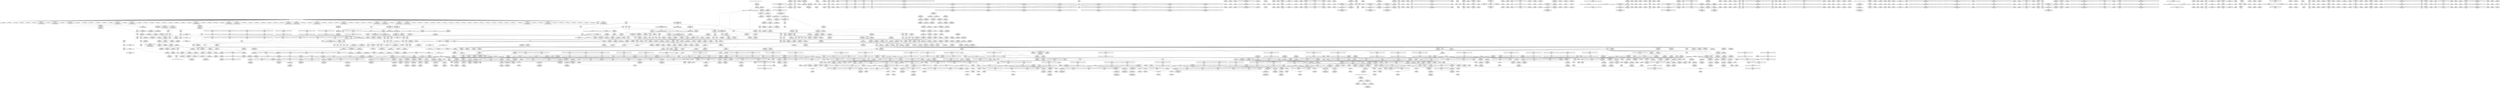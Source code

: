 digraph {
	CE0x49d91f0 [shape=record,shape=Mrecord,label="{CE0x49d91f0|rcu_read_unlock:_tmp4|include/linux/rcupdate.h,933|*SummSource*}"]
	CE0x4997760 [shape=record,shape=Mrecord,label="{CE0x4997760|_call_void_rcu_lock_acquire(%struct.lockdep_map*_rcu_lock_map)_#10,_!dbg_!27711|include/linux/rcupdate.h,881|*SummSink*}"]
	CE0x4954ad0 [shape=record,shape=Mrecord,label="{CE0x4954ad0|selinux_sem_semctl:_tmp14|security/selinux/hooks.c,5460|*SummSink*}"]
	CE0x497ca60 [shape=record,shape=Mrecord,label="{CE0x497ca60|0:_i64*,_array:_GCR___llvm_gcda_edge_table321_internal_unnamed_addr_constant_8_x_i64*_i64*_getelementptr_inbounds_(_25_x_i64_,_25_x_i64_*___llvm_gcov_ctr320,_i64_0,_i64_1),_i64*_getelementptr_inbounds_(_25_x_i64_,_25_x_i64_*___llvm_gcov_ctr320,_i64_0,_i64_3),_i64*_getelementptr_inbounds_(_25_x_i64_,_25_x_i64_*___llvm_gcov_ctr320,_i64_0,_i64_6),_i64*_getelementptr_inbounds_(_25_x_i64_,_25_x_i64_*___llvm_gcov_ctr320,_i64_0,_i64_8),_i64*_getelementptr_inbounds_(_25_x_i64_,_25_x_i64_*___llvm_gcov_ctr320,_i64_0,_i64_10),_i64*_getelementptr_inbounds_(_25_x_i64_,_25_x_i64_*___llvm_gcov_ctr320,_i64_0,_i64_11),_i64*_getelementptr_inbounds_(_25_x_i64_,_25_x_i64_*___llvm_gcov_ctr320,_i64_0,_i64_12),_i64*_getelementptr_inbounds_(_25_x_i64_,_25_x_i64_*___llvm_gcov_ctr320,_i64_0,_i64_14)_:_elem_0::}"]
	CE0x49546b0 [shape=record,shape=Mrecord,label="{CE0x49546b0|selinux_sem_semctl:_tmp14|security/selinux/hooks.c,5460}"]
	CE0x4957320 [shape=record,shape=Mrecord,label="{CE0x4957320|avc_has_perm:_tsid|Function::avc_has_perm&Arg::tsid::|*SummSink*}"]
	CE0x49bff60 [shape=record,shape=Mrecord,label="{CE0x49bff60|GLOBAL:___llvm_gcov_ctr127|Global_var:__llvm_gcov_ctr127|*SummSource*}"]
	CE0x4a2df40 [shape=record,shape=Mrecord,label="{CE0x4a2df40|rcu_read_unlock:_tmp11|include/linux/rcupdate.h,933|*SummSource*}"]
	CE0x499f2c0 [shape=record,shape=Mrecord,label="{CE0x499f2c0|i64*_getelementptr_inbounds_(_4_x_i64_,_4_x_i64_*___llvm_gcov_ctr129,_i64_0,_i64_3)|*Constant*|*SummSource*}"]
	CE0x49a9390 [shape=record,shape=Mrecord,label="{CE0x49a9390|i8_4|*Constant*}"]
	CE0x4a47f70 [shape=record,shape=Mrecord,label="{CE0x4a47f70|COLLAPSED:_GCMRE___llvm_gcov_ctr134_internal_global_4_x_i64_zeroinitializer:_elem_0:default:}"]
	CE0x49b3840 [shape=record,shape=Mrecord,label="{CE0x49b3840|current_sid:_security|security/selinux/hooks.c,218|*SummSink*}"]
	CE0x49aaf50 [shape=record,shape=Mrecord,label="{CE0x49aaf50|current_sid:_tmp7|security/selinux/hooks.c,218}"]
	CE0x497fb20 [shape=record,shape=Mrecord,label="{CE0x497fb20|80:_i32,_112:_i8*,_:_CRE_41,42_}"]
	CE0x49873a0 [shape=record,shape=Mrecord,label="{CE0x49873a0|selinux_sem_semctl:_tmp21|security/selinux/hooks.c,5468}"]
	CE0x491c830 [shape=record,shape=Mrecord,label="{CE0x491c830|i32_17|*Constant*|*SummSource*}"]
	CE0x49da0b0 [shape=record,shape=Mrecord,label="{CE0x49da0b0|rcu_read_lock:_call|include/linux/rcupdate.h,882}"]
	CE0x49d5f50 [shape=record,shape=Mrecord,label="{CE0x49d5f50|current_sid:_tmp14|security/selinux/hooks.c,218|*SummSource*}"]
	CE0x4937650 [shape=record,shape=Mrecord,label="{CE0x4937650|task_sid:_tobool4|security/selinux/hooks.c,208|*SummSink*}"]
	CE0x4910cc0 [shape=record,shape=Mrecord,label="{CE0x4910cc0|selinux_sem_semctl:_tmp8|security/selinux/hooks.c,5450}"]
	CE0x4a32100 [shape=record,shape=Mrecord,label="{CE0x4a32100|rcu_read_unlock:_tmp13|include/linux/rcupdate.h,933|*SummSource*}"]
	CE0x4925120 [shape=record,shape=Mrecord,label="{CE0x4925120|__llvm_gcov_indirect_counter_increment:_tmp3|*SummSource*}"]
	CE0x4a74b80 [shape=record,shape=Mrecord,label="{CE0x4a74b80|__preempt_count_add:_bb|*SummSource*}"]
	CE0x4a06710 [shape=record,shape=Mrecord,label="{CE0x4a06710|i64_6|*Constant*}"]
	CE0x4a55fe0 [shape=record,shape=Mrecord,label="{CE0x4a55fe0|i64*_getelementptr_inbounds_(_4_x_i64_,_4_x_i64_*___llvm_gcov_ctr134,_i64_0,_i64_2)|*Constant*}"]
	CE0x499f3a0 [shape=record,shape=Mrecord,label="{CE0x499f3a0|__preempt_count_sub:_tmp6|./arch/x86/include/asm/preempt.h,78|*SummSource*}"]
	CE0x49d0080 [shape=record,shape=Mrecord,label="{CE0x49d0080|i64*_getelementptr_inbounds_(_4_x_i64_,_4_x_i64_*___llvm_gcov_ctr133,_i64_0,_i64_1)|*Constant*|*SummSink*}"]
	CE0x491ad40 [shape=record,shape=Mrecord,label="{CE0x491ad40|i64*_getelementptr_inbounds_(_2_x_i64_,_2_x_i64_*___llvm_gcov_ctr98,_i64_0,_i64_1)|*Constant*}"]
	CE0x49648a0 [shape=record,shape=Mrecord,label="{CE0x49648a0|current_sid:_tmp10|security/selinux/hooks.c,218}"]
	CE0x4a2b810 [shape=record,shape=Mrecord,label="{CE0x4a2b810|rcu_read_unlock:_call3|include/linux/rcupdate.h,933}"]
	CE0x4952670 [shape=record,shape=Mrecord,label="{CE0x4952670|i64*_getelementptr_inbounds_(_25_x_i64_,_25_x_i64_*___llvm_gcov_ctr320,_i64_0,_i64_20)|*Constant*|*SummSink*}"]
	CE0x4a5b300 [shape=record,shape=Mrecord,label="{CE0x4a5b300|rcu_lock_release:_tmp6|*SummSink*}"]
	CE0x4a975b0 [shape=record,shape=Mrecord,label="{CE0x4a975b0|GLOBAL:___preempt_count|Global_var:__preempt_count}"]
	CE0x49af090 [shape=record,shape=Mrecord,label="{CE0x49af090|ipc_has_perm:_tmp4|*LoadInst*|security/selinux/hooks.c,5131}"]
	CE0x49218f0 [shape=record,shape=Mrecord,label="{CE0x49218f0|avc_has_perm:_entry}"]
	CE0x49d40d0 [shape=record,shape=Mrecord,label="{CE0x49d40d0|current_sid:_land.lhs.true2|*SummSink*}"]
	CE0x4a3d0b0 [shape=record,shape=Mrecord,label="{CE0x4a3d0b0|rcu_lock_release:_tmp|*SummSink*}"]
	CE0x49add60 [shape=record,shape=Mrecord,label="{CE0x49add60|current_sid:_tmp1|*SummSink*}"]
	CE0x4928940 [shape=record,shape=Mrecord,label="{CE0x4928940|_ret_i32_%call1,_!dbg_!27716|security/selinux/hooks.c,1594}"]
	CE0x4a49c70 [shape=record,shape=Mrecord,label="{CE0x4a49c70|i64*_getelementptr_inbounds_(_4_x_i64_,_4_x_i64_*___llvm_gcov_ctr129,_i64_0,_i64_1)|*Constant*|*SummSource*}"]
	CE0x4922120 [shape=record,shape=Mrecord,label="{CE0x4922120|avc_has_perm:_ssid|Function::avc_has_perm&Arg::ssid::|*SummSink*}"]
	CE0x49dd880 [shape=record,shape=Mrecord,label="{CE0x49dd880|i32_218|*Constant*|*SummSink*}"]
	CE0x4a2f590 [shape=record,shape=Mrecord,label="{CE0x4a2f590|i64*_getelementptr_inbounds_(_4_x_i64_,_4_x_i64_*___llvm_gcov_ctr130,_i64_0,_i64_2)|*Constant*|*SummSource*}"]
	CE0x4934100 [shape=record,shape=Mrecord,label="{CE0x4934100|selinux_sem_semctl:_tmp11|security/selinux/hooks.c,5453|*SummSink*}"]
	CE0x495f7e0 [shape=record,shape=Mrecord,label="{CE0x495f7e0|task_sid:_tmp13|security/selinux/hooks.c,208|*SummSink*}"]
	CE0x4960ba0 [shape=record,shape=Mrecord,label="{CE0x4960ba0|_call_void_mcount()_#3|*SummSink*}"]
	CE0x49231e0 [shape=record,shape=Mrecord,label="{CE0x49231e0|task_sid:_task|Function::task_sid&Arg::task::|*SummSink*}"]
	CE0x4912bf0 [shape=record,shape=Mrecord,label="{CE0x4912bf0|selinux_sem_semctl:_sma|Function::selinux_sem_semctl&Arg::sma::|*SummSink*}"]
	CE0x49cec50 [shape=record,shape=Mrecord,label="{CE0x49cec50|rcu_read_unlock:_tmp8|include/linux/rcupdate.h,933|*SummSink*}"]
	CE0x49c1e60 [shape=record,shape=Mrecord,label="{CE0x49c1e60|i64_3|*Constant*}"]
	CE0x4a47e10 [shape=record,shape=Mrecord,label="{CE0x4a47e10|__preempt_count_add:_tmp2|*SummSink*}"]
	CE0x49ab4e0 [shape=record,shape=Mrecord,label="{CE0x49ab4e0|task_sid:_tmp14|security/selinux/hooks.c,208}"]
	CE0x49423f0 [shape=record,shape=Mrecord,label="{CE0x49423f0|_call_void_mcount()_#3|*SummSource*}"]
	CE0x49242b0 [shape=record,shape=Mrecord,label="{CE0x49242b0|i8*_getelementptr_inbounds_(_41_x_i8_,_41_x_i8_*_.str44,_i32_0,_i32_0)|*Constant*}"]
	CE0x49d15c0 [shape=record,shape=Mrecord,label="{CE0x49d15c0|GLOBAL:_cred_sid|*Constant*|*SummSink*}"]
	CE0x4a30710 [shape=record,shape=Mrecord,label="{CE0x4a30710|rcu_read_unlock:_tmp17|include/linux/rcupdate.h,933}"]
	CE0x4a59380 [shape=record,shape=Mrecord,label="{CE0x4a59380|i64*_getelementptr_inbounds_(_4_x_i64_,_4_x_i64_*___llvm_gcov_ctr130,_i64_0,_i64_3)|*Constant*|*SummSink*}"]
	CE0x4a08fa0 [shape=record,shape=Mrecord,label="{CE0x4a08fa0|i8*_getelementptr_inbounds_(_25_x_i8_,_25_x_i8_*_.str45,_i32_0,_i32_0)|*Constant*|*SummSource*}"]
	CE0x4996390 [shape=record,shape=Mrecord,label="{CE0x4996390|i64*_getelementptr_inbounds_(_13_x_i64_,_13_x_i64_*___llvm_gcov_ctr126,_i64_0,_i64_0)|*Constant*|*SummSource*}"]
	CE0x49ba860 [shape=record,shape=Mrecord,label="{CE0x49ba860|i64*_getelementptr_inbounds_(_11_x_i64_,_11_x_i64_*___llvm_gcov_ctr127,_i64_0,_i64_0)|*Constant*|*SummSink*}"]
	CE0x49d76d0 [shape=record,shape=Mrecord,label="{CE0x49d76d0|i64*_getelementptr_inbounds_(_4_x_i64_,_4_x_i64_*___llvm_gcov_ctr130,_i64_0,_i64_2)|*Constant*}"]
	CE0x4902860 [shape=record,shape=Mrecord,label="{CE0x4902860|i32_11|*Constant*|*SummSource*}"]
	CE0x4924dc0 [shape=record,shape=Mrecord,label="{CE0x4924dc0|i64*_null|*Constant*|*SummSink*}"]
	CE0x49a3450 [shape=record,shape=Mrecord,label="{CE0x49a3450|task_sid:_tmp11|security/selinux/hooks.c,208}"]
	CE0x499bec0 [shape=record,shape=Mrecord,label="{CE0x499bec0|task_sid:_tmp20|security/selinux/hooks.c,208|*SummSource*}"]
	CE0x495fcd0 [shape=record,shape=Mrecord,label="{CE0x495fcd0|task_sid:_call3|security/selinux/hooks.c,208|*SummSink*}"]
	CE0x4a55040 [shape=record,shape=Mrecord,label="{CE0x4a55040|rcu_lock_release:_tmp}"]
	CE0x4931080 [shape=record,shape=Mrecord,label="{CE0x4931080|_ret_%struct.task_struct*_%tmp4,_!dbg_!27714|./arch/x86/include/asm/current.h,14|*SummSink*}"]
	CE0x492be90 [shape=record,shape=Mrecord,label="{CE0x492be90|_switch_i32_%cmd,_label_%sw.default_i32_3,_label_%sw.bb_i32_19,_label_%sw.bb_i32_11,_label_%sw.bb2_i32_14,_label_%sw.bb2_i32_15,_label_%sw.bb2_i32_12,_label_%sw.bb3_i32_13,_label_%sw.bb3_i32_16,_label_%sw.bb4_i32_17,_label_%sw.bb4_i32_0,_label_%sw.bb5_i32_1,_label_%sw.bb6_i32_2,_label_%sw.bb7_i32_18,_label_%sw.bb7_,_!dbg_!27713|security/selinux/hooks.c,5434|*SummSink*}"]
	CE0x498f1c0 [shape=record,shape=Mrecord,label="{CE0x498f1c0|current_sid:_tmp1}"]
	CE0x492fe90 [shape=record,shape=Mrecord,label="{CE0x492fe90|_call_void___llvm_gcov_indirect_counter_increment(i32*___llvm_gcov_global_state_pred322,_i64**_getelementptr_inbounds_(_8_x_i64*_,_8_x_i64*_*___llvm_gcda_edge_table321,_i64_0,_i64_4)),_!dbg_!27723|security/selinux/hooks.c,5450|*SummSink*}"]
	CE0x49938b0 [shape=record,shape=Mrecord,label="{CE0x49938b0|task_sid:_tmp17|security/selinux/hooks.c,208|*SummSource*}"]
	CE0x499e920 [shape=record,shape=Mrecord,label="{CE0x499e920|_call_void_mcount()_#3|*SummSource*}"]
	CE0x4a761e0 [shape=record,shape=Mrecord,label="{CE0x4a761e0|_call_void_mcount()_#3|*SummSource*}"]
	CE0x4938fa0 [shape=record,shape=Mrecord,label="{CE0x4938fa0|80:_i32,_112:_i8*,_:_CRE_25,26_}"]
	CE0x49aba70 [shape=record,shape=Mrecord,label="{CE0x49aba70|task_sid:_tmp15|security/selinux/hooks.c,208|*SummSource*}"]
	CE0x49540f0 [shape=record,shape=Mrecord,label="{CE0x49540f0|i64**_getelementptr_inbounds_(_8_x_i64*_,_8_x_i64*_*___llvm_gcda_edge_table321,_i64_0,_i64_7)|*Constant*}"]
	CE0x49db3f0 [shape=record,shape=Mrecord,label="{CE0x49db3f0|current_sid:_tmp12|security/selinux/hooks.c,218|*SummSink*}"]
	CE0x4a29650 [shape=record,shape=Mrecord,label="{CE0x4a29650|rcu_lock_acquire:_tmp1}"]
	CE0x4996c90 [shape=record,shape=Mrecord,label="{CE0x4996c90|rcu_read_lock:_tmp5|include/linux/rcupdate.h,882|*SummSink*}"]
	CE0x4a4acb0 [shape=record,shape=Mrecord,label="{CE0x4a4acb0|__preempt_count_add:_tmp5|./arch/x86/include/asm/preempt.h,72|*SummSink*}"]
	CE0x497f660 [shape=record,shape=Mrecord,label="{CE0x497f660|80:_i32,_112:_i8*,_:_CRE_37,38_}"]
	CE0x493c090 [shape=record,shape=Mrecord,label="{CE0x493c090|selinux_sem_semctl:_tmp18|security/selinux/hooks.c,5466|*SummSource*}"]
	CE0x49a7ee0 [shape=record,shape=Mrecord,label="{CE0x49a7ee0|ipc_has_perm:_tmp4|*LoadInst*|security/selinux/hooks.c,5131|*SummSource*}"]
	CE0x497c210 [shape=record,shape=Mrecord,label="{CE0x497c210|__preempt_count_add:_tmp5|./arch/x86/include/asm/preempt.h,72|*SummSource*}"]
	CE0x4982970 [shape=record,shape=Mrecord,label="{CE0x4982970|80:_i32,_112:_i8*,_:_CRE_92,96_|*MultipleSource*|security/selinux/hooks.c,5466|Function::selinux_sem_semctl&Arg::sma::}"]
	CE0x493bd20 [shape=record,shape=Mrecord,label="{CE0x493bd20|i64*_getelementptr_inbounds_(_25_x_i64_,_25_x_i64_*___llvm_gcov_ctr320,_i64_0,_i64_23)|*Constant*}"]
	CE0x49a6560 [shape=record,shape=Mrecord,label="{CE0x49a6560|_call_void_mcount()_#3|*SummSource*}"]
	CE0x4a2d990 [shape=record,shape=Mrecord,label="{CE0x4a2d990|_call_void_asm_sideeffect_,_memory_,_dirflag_,_fpsr_,_flags_()_#3,_!dbg_!27714,_!srcloc_!27715|include/linux/rcupdate.h,239|*SummSink*}"]
	CE0x4918a80 [shape=record,shape=Mrecord,label="{CE0x4918a80|selinux_sem_semctl:_sw.epilog|*SummSource*}"]
	CE0x4a07e10 [shape=record,shape=Mrecord,label="{CE0x4a07e10|rcu_read_lock:_tmp15|include/linux/rcupdate.h,882|*SummSource*}"]
	CE0x4990ce0 [shape=record,shape=Mrecord,label="{CE0x4990ce0|ipc_has_perm:_key|security/selinux/hooks.c,5134|*SummSink*}"]
	CE0x4925060 [shape=record,shape=Mrecord,label="{CE0x4925060|__llvm_gcov_indirect_counter_increment:_tmp3}"]
	CE0x4a2b8f0 [shape=record,shape=Mrecord,label="{CE0x4a2b8f0|rcu_read_unlock:_call3|include/linux/rcupdate.h,933|*SummSource*}"]
	CE0x49019d0 [shape=record,shape=Mrecord,label="{CE0x49019d0|_call_void_mcount()_#3|*SummSource*}"]
	CE0x49a3da0 [shape=record,shape=Mrecord,label="{CE0x49a3da0|task_sid:_land.lhs.true|*SummSource*}"]
	CE0x49d8c90 [shape=record,shape=Mrecord,label="{CE0x49d8c90|current_sid:_tmp14|security/selinux/hooks.c,218}"]
	CE0x497e2e0 [shape=record,shape=Mrecord,label="{CE0x497e2e0|__llvm_gcov_indirect_counter_increment:_tmp2}"]
	CE0x49d1490 [shape=record,shape=Mrecord,label="{CE0x49d1490|GLOBAL:_cred_sid|*Constant*|*SummSource*}"]
	CE0x49578e0 [shape=record,shape=Mrecord,label="{CE0x49578e0|avc_has_perm:_tclass|Function::avc_has_perm&Arg::tclass::|*SummSink*}"]
	CE0x49b8700 [shape=record,shape=Mrecord,label="{CE0x49b8700|rcu_read_lock:_tmp7|include/linux/rcupdate.h,882|*SummSource*}"]
	CE0x49961a0 [shape=record,shape=Mrecord,label="{CE0x49961a0|task_sid:_do.body|*SummSink*}"]
	CE0x49c09c0 [shape=record,shape=Mrecord,label="{CE0x49c09c0|GLOBAL:_rcu_read_lock.__warned|Global_var:rcu_read_lock.__warned}"]
	CE0x49ceb60 [shape=record,shape=Mrecord,label="{CE0x49ceb60|COLLAPSED:_GCMRE___llvm_gcov_ctr128_internal_global_4_x_i64_zeroinitializer:_elem_0:default:}"]
	CE0x4a421f0 [shape=record,shape=Mrecord,label="{CE0x4a421f0|i64*_getelementptr_inbounds_(_4_x_i64_,_4_x_i64_*___llvm_gcov_ctr134,_i64_0,_i64_3)|*Constant*|*SummSink*}"]
	CE0x49a16b0 [shape=record,shape=Mrecord,label="{CE0x49a16b0|current_sid:_tmp8|security/selinux/hooks.c,218|*SummSource*}"]
	CE0x4a2ac30 [shape=record,shape=Mrecord,label="{CE0x4a2ac30|GLOBAL:_lock_acquire|*Constant*|*SummSource*}"]
	CE0x4938750 [shape=record,shape=Mrecord,label="{CE0x4938750|80:_i32,_112:_i8*,_:_CRE_18,19_}"]
	CE0x49896f0 [shape=record,shape=Mrecord,label="{CE0x49896f0|__llvm_gcov_indirect_counter_increment:_bb4|*SummSource*}"]
	CE0x4902470 [shape=record,shape=Mrecord,label="{CE0x4902470|selinux_sem_semctl:_sw.bb6}"]
	CE0x4901a70 [shape=record,shape=Mrecord,label="{CE0x4901a70|_call_void_mcount()_#3|*SummSink*}"]
	CE0x4a5acc0 [shape=record,shape=Mrecord,label="{CE0x4a5acc0|rcu_lock_release:_bb|*SummSource*}"]
	CE0x49549f0 [shape=record,shape=Mrecord,label="{CE0x49549f0|i64*_getelementptr_inbounds_(_25_x_i64_,_25_x_i64_*___llvm_gcov_ctr320,_i64_0,_i64_21)|*Constant*|*SummSink*}"]
	CE0x49a9df0 [shape=record,shape=Mrecord,label="{CE0x49a9df0|i64_3|*Constant*|*SummSource*}"]
	CE0x498eee0 [shape=record,shape=Mrecord,label="{CE0x498eee0|ipc_has_perm:_tmp3|*SummSource*}"]
	CE0x4a56500 [shape=record,shape=Mrecord,label="{CE0x4a56500|__preempt_count_sub:_val|Function::__preempt_count_sub&Arg::val::|*SummSink*}"]
	CE0x493c420 [shape=record,shape=Mrecord,label="{CE0x493c420|selinux_sem_semctl:_sem_perm|security/selinux/hooks.c,5466}"]
	CE0x49b7260 [shape=record,shape=Mrecord,label="{CE0x49b7260|GLOBAL:_rcu_lock_acquire|*Constant*|*SummSink*}"]
	CE0x49a0820 [shape=record,shape=Mrecord,label="{CE0x49a0820|i64_3|*Constant*}"]
	CE0x4a0afa0 [shape=record,shape=Mrecord,label="{CE0x4a0afa0|rcu_read_lock:_tmp17|include/linux/rcupdate.h,882|*SummSink*}"]
	CE0x4a3a650 [shape=record,shape=Mrecord,label="{CE0x4a3a650|i64_ptrtoint_(i8*_blockaddress(_rcu_lock_acquire,_%__here)_to_i64)|*Constant*|*SummSource*}"]
	CE0x4926f50 [shape=record,shape=Mrecord,label="{CE0x4926f50|_call_void___llvm_gcov_indirect_counter_increment(i32*___llvm_gcov_global_state_pred322,_i64**_getelementptr_inbounds_(_8_x_i64*_,_8_x_i64*_*___llvm_gcda_edge_table321,_i64_0,_i64_3)),_!dbg_!27721|security/selinux/hooks.c,5446|*SummSource*}"]
	CE0x4a660d0 [shape=record,shape=Mrecord,label="{CE0x4a660d0|__rcu_read_unlock:_tmp6|include/linux/rcupdate.h,245}"]
	CE0x49390d0 [shape=record,shape=Mrecord,label="{CE0x49390d0|80:_i32,_112:_i8*,_:_CRE_26,27_}"]
	CE0x4a36720 [shape=record,shape=Mrecord,label="{CE0x4a36720|GLOBAL:_rcu_lock_release|*Constant*}"]
	CE0x49aabd0 [shape=record,shape=Mrecord,label="{CE0x49aabd0|task_sid:_tmp9|security/selinux/hooks.c,208}"]
	CE0x4995230 [shape=record,shape=Mrecord,label="{CE0x4995230|i64*_getelementptr_inbounds_(_11_x_i64_,_11_x_i64_*___llvm_gcov_ctr125,_i64_0,_i64_8)|*Constant*|*SummSource*}"]
	CE0x4928170 [shape=record,shape=Mrecord,label="{CE0x4928170|selinux_sem_semctl:_sw.bb7|*SummSource*}"]
	CE0x49acac0 [shape=record,shape=Mrecord,label="{CE0x49acac0|_call_void_mcount()_#3}"]
	CE0x49e5bf0 [shape=record,shape=Mrecord,label="{CE0x49e5bf0|current_sid:_tmp21|security/selinux/hooks.c,218}"]
	CE0x4959410 [shape=record,shape=Mrecord,label="{CE0x4959410|rcu_lock_acquire:_tmp2}"]
	CE0x49bb170 [shape=record,shape=Mrecord,label="{CE0x49bb170|_call_void___preempt_count_add(i32_1)_#10,_!dbg_!27711|include/linux/rcupdate.h,239|*SummSink*}"]
	CE0x4923390 [shape=record,shape=Mrecord,label="{CE0x4923390|_ret_i32_%call7,_!dbg_!27749|security/selinux/hooks.c,210}"]
	CE0x49237f0 [shape=record,shape=Mrecord,label="{CE0x49237f0|__llvm_gcov_indirect_counter_increment:_tmp1|*SummSink*}"]
	CE0x49bc4a0 [shape=record,shape=Mrecord,label="{CE0x49bc4a0|i8*_undef|*Constant*|*SummSource*}"]
	CE0x49d4710 [shape=record,shape=Mrecord,label="{CE0x49d4710|cred_sid:_tmp5|security/selinux/hooks.c,196|*SummSource*}"]
	CE0x4987920 [shape=record,shape=Mrecord,label="{CE0x4987920|_ret_i32_%retval.0,_!dbg_!27737|security/selinux/hooks.c,5468|*SummSource*}"]
	CE0x498c7f0 [shape=record,shape=Mrecord,label="{CE0x498c7f0|task_sid:_tmp3|*SummSink*}"]
	CE0x4a49190 [shape=record,shape=Mrecord,label="{CE0x4a49190|i64*_getelementptr_inbounds_(_4_x_i64_,_4_x_i64_*___llvm_gcov_ctr129,_i64_0,_i64_2)|*Constant*|*SummSource*}"]
	CE0x49a4cc0 [shape=record,shape=Mrecord,label="{CE0x49a4cc0|i32_218|*Constant*|*SummSource*}"]
	CE0x4a78b70 [shape=record,shape=Mrecord,label="{CE0x4a78b70|__preempt_count_add:_tmp6|./arch/x86/include/asm/preempt.h,73|*SummSink*}"]
	CE0x49c2f20 [shape=record,shape=Mrecord,label="{CE0x49c2f20|rcu_read_lock:_tmp4|include/linux/rcupdate.h,882|*SummSource*}"]
	CE0x4a75340 [shape=record,shape=Mrecord,label="{CE0x4a75340|__preempt_count_sub:_tmp6|./arch/x86/include/asm/preempt.h,78|*SummSink*}"]
	CE0x492f350 [shape=record,shape=Mrecord,label="{CE0x492f350|selinux_sem_semctl:_sw.bb6|*SummSource*}"]
	CE0x4984660 [shape=record,shape=Mrecord,label="{CE0x4984660|selinux_sem_semctl:_call8|security/selinux/hooks.c,5466}"]
	CE0x49b3be0 [shape=record,shape=Mrecord,label="{CE0x49b3be0|COLLAPSED:_CMRE:_elem_0::|security/selinux/hooks.c,218}"]
	CE0x498d050 [shape=record,shape=Mrecord,label="{CE0x498d050|task_sid:_do.end6|*SummSource*}"]
	CE0x49b8b50 [shape=record,shape=Mrecord,label="{CE0x49b8b50|i64*_getelementptr_inbounds_(_11_x_i64_,_11_x_i64_*___llvm_gcov_ctr132,_i64_0,_i64_0)|*Constant*|*SummSink*}"]
	CE0x4961b70 [shape=record,shape=Mrecord,label="{CE0x4961b70|GLOBAL:___llvm_gcov_ctr125|Global_var:__llvm_gcov_ctr125}"]
	CE0x490e400 [shape=record,shape=Mrecord,label="{CE0x490e400|i8_1|*Constant*}"]
	CE0x49e4060 [shape=record,shape=Mrecord,label="{CE0x49e4060|current_sid:_tmp20|security/selinux/hooks.c,218|*SummSource*}"]
	CE0x49d0a70 [shape=record,shape=Mrecord,label="{CE0x49d0a70|task_sid:_tmp27|security/selinux/hooks.c,208|*SummSink*}"]
	CE0x4913780 [shape=record,shape=Mrecord,label="{CE0x4913780|i32_8|*Constant*}"]
	CE0x49ce4b0 [shape=record,shape=Mrecord,label="{CE0x49ce4b0|_call_void___preempt_count_sub(i32_1)_#10,_!dbg_!27715|include/linux/rcupdate.h,244|*SummSource*}"]
	CE0x4a07050 [shape=record,shape=Mrecord,label="{CE0x4a07050|i64_7|*Constant*}"]
	CE0x4962510 [shape=record,shape=Mrecord,label="{CE0x4962510|_ret_void,_!dbg_!27717|include/linux/rcupdate.h,240}"]
	CE0x4a760d0 [shape=record,shape=Mrecord,label="{CE0x4a760d0|_call_void_mcount()_#3}"]
	CE0x4a4bb70 [shape=record,shape=Mrecord,label="{CE0x4a4bb70|__preempt_count_sub:_tmp5|./arch/x86/include/asm/preempt.h,77}"]
	CE0x498b060 [shape=record,shape=Mrecord,label="{CE0x498b060|ipc_has_perm:_sid1|security/selinux/hooks.c,5136}"]
	CE0x49e5d70 [shape=record,shape=Mrecord,label="{CE0x49e5d70|current_sid:_tmp21|security/selinux/hooks.c,218|*SummSource*}"]
	CE0x492b4e0 [shape=record,shape=Mrecord,label="{CE0x492b4e0|i32_12|*Constant*|*SummSink*}"]
	CE0x498d2d0 [shape=record,shape=Mrecord,label="{CE0x498d2d0|current_sid:_tmp8|security/selinux/hooks.c,218}"]
	CE0x49d7130 [shape=record,shape=Mrecord,label="{CE0x49d7130|rcu_read_unlock:_tmp2|*SummSource*}"]
	CE0x49dfb00 [shape=record,shape=Mrecord,label="{CE0x49dfb00|_call_void_mcount()_#3|*SummSink*}"]
	CE0x495a5f0 [shape=record,shape=Mrecord,label="{CE0x495a5f0|rcu_read_unlock:_if.end|*SummSink*}"]
	CE0x495b660 [shape=record,shape=Mrecord,label="{CE0x495b660|task_sid:_tmp25|security/selinux/hooks.c,208|*SummSource*}"]
	CE0x49976f0 [shape=record,shape=Mrecord,label="{CE0x49976f0|_call_void_rcu_lock_acquire(%struct.lockdep_map*_rcu_lock_map)_#10,_!dbg_!27711|include/linux/rcupdate.h,881|*SummSource*}"]
	CE0x492d0a0 [shape=record,shape=Mrecord,label="{CE0x492d0a0|_call_void___llvm_gcov_indirect_counter_increment(i32*___llvm_gcov_global_state_pred322,_i64**_getelementptr_inbounds_(_8_x_i64*_,_8_x_i64*_*___llvm_gcda_edge_table321,_i64_0,_i64_1)),_!dbg_!27714|security/selinux/hooks.c,5438|*SummSource*}"]
	CE0x4a2bf50 [shape=record,shape=Mrecord,label="{CE0x4a2bf50|__rcu_read_unlock:_tmp5|include/linux/rcupdate.h,244}"]
	CE0x4a4b1c0 [shape=record,shape=Mrecord,label="{CE0x4a4b1c0|__preempt_count_sub:_tmp3|*SummSource*}"]
	CE0x495cfe0 [shape=record,shape=Mrecord,label="{CE0x495cfe0|task_sid:_tmp19|security/selinux/hooks.c,208}"]
	CE0x4a7a910 [shape=record,shape=Mrecord,label="{CE0x4a7a910|__preempt_count_sub:_sub|./arch/x86/include/asm/preempt.h,77|*SummSink*}"]
	CE0x4960a00 [shape=record,shape=Mrecord,label="{CE0x4960a00|_call_void_mcount()_#3}"]
	CE0x492bf00 [shape=record,shape=Mrecord,label="{CE0x492bf00|i32_19|*Constant*|*SummSource*}"]
	CE0x4957b00 [shape=record,shape=Mrecord,label="{CE0x4957b00|%struct.common_audit_data*_null|*Constant*}"]
	CE0x4932a20 [shape=record,shape=Mrecord,label="{CE0x4932a20|_call_void___llvm_gcov_indirect_counter_increment(i32*___llvm_gcov_global_state_pred322,_i64**_getelementptr_inbounds_(_8_x_i64*_,_8_x_i64*_*___llvm_gcda_edge_table321,_i64_0,_i64_5)),_!dbg_!27725|security/selinux/hooks.c,5453|*SummSink*}"]
	CE0x4a2dda0 [shape=record,shape=Mrecord,label="{CE0x4a2dda0|_call_void_lockdep_rcu_suspicious(i8*_getelementptr_inbounds_(_25_x_i8_,_25_x_i8_*_.str45,_i32_0,_i32_0),_i32_934,_i8*_getelementptr_inbounds_(_44_x_i8_,_44_x_i8_*_.str47,_i32_0,_i32_0))_#10,_!dbg_!27726|include/linux/rcupdate.h,933}"]
	CE0x49b2970 [shape=record,shape=Mrecord,label="{CE0x49b2970|avc_has_perm:_auditdata|Function::avc_has_perm&Arg::auditdata::|*SummSink*}"]
	CE0x499b0e0 [shape=record,shape=Mrecord,label="{CE0x499b0e0|i64*_getelementptr_inbounds_(_11_x_i64_,_11_x_i64_*___llvm_gcov_ctr125,_i64_0,_i64_0)|*Constant*}"]
	CE0x49b31e0 [shape=record,shape=Mrecord,label="{CE0x49b31e0|ipc_has_perm:_bb|*SummSink*}"]
	CE0x49ad4d0 [shape=record,shape=Mrecord,label="{CE0x49ad4d0|i64*_getelementptr_inbounds_(_11_x_i64_,_11_x_i64_*___llvm_gcov_ctr127,_i64_0,_i64_1)|*Constant*}"]
	CE0x4925f30 [shape=record,shape=Mrecord,label="{CE0x4925f30|get_current:_bb|*SummSource*}"]
	CE0x49bdcd0 [shape=record,shape=Mrecord,label="{CE0x49bdcd0|rcu_read_lock:_tmp9|include/linux/rcupdate.h,882}"]
	CE0x493c280 [shape=record,shape=Mrecord,label="{CE0x493c280|selinux_sem_semctl:_tmp19|security/selinux/hooks.c,5466|*SummSink*}"]
	CE0x4a735e0 [shape=record,shape=Mrecord,label="{CE0x4a735e0|__preempt_count_add:_bb}"]
	CE0x49510d0 [shape=record,shape=Mrecord,label="{CE0x49510d0|_call_void___llvm_gcov_indirect_counter_increment(i32*___llvm_gcov_global_state_pred322,_i64**_getelementptr_inbounds_(_8_x_i64*_,_8_x_i64*_*___llvm_gcda_edge_table321,_i64_0,_i64_6)),_!dbg_!27727|security/selinux/hooks.c,5456|*SummSource*}"]
	CE0x49a7210 [shape=record,shape=Mrecord,label="{CE0x49a7210|GLOBAL:_task_sid|*Constant*}"]
	CE0x49370a0 [shape=record,shape=Mrecord,label="{CE0x49370a0|rcu_read_unlock:_do.end}"]
	CE0x493e9d0 [shape=record,shape=Mrecord,label="{CE0x493e9d0|COLLAPSED:_GCMRE___llvm_gcov_ctr159_internal_global_2_x_i64_zeroinitializer:_elem_0:default:}"]
	CE0x4a59a20 [shape=record,shape=Mrecord,label="{CE0x4a59a20|rcu_lock_acquire:_tmp7}"]
	CE0x4931720 [shape=record,shape=Mrecord,label="{CE0x4931720|GLOBAL:_task_has_system|*Constant*}"]
	CE0x4a415b0 [shape=record,shape=Mrecord,label="{CE0x4a415b0|_call_void_mcount()_#3|*SummSink*}"]
	CE0x4985c70 [shape=record,shape=Mrecord,label="{CE0x4985c70|selinux_sem_semctl:_retval.0}"]
	CE0x495b1b0 [shape=record,shape=Mrecord,label="{CE0x495b1b0|i64*_getelementptr_inbounds_(_13_x_i64_,_13_x_i64_*___llvm_gcov_ctr126,_i64_0,_i64_11)|*Constant*|*SummSource*}"]
	CE0x49a4ee0 [shape=record,shape=Mrecord,label="{CE0x49a4ee0|current_sid:_tmp16|security/selinux/hooks.c,218}"]
	CE0x499b180 [shape=record,shape=Mrecord,label="{CE0x499b180|i64*_getelementptr_inbounds_(_11_x_i64_,_11_x_i64_*___llvm_gcov_ctr125,_i64_0,_i64_0)|*Constant*|*SummSource*}"]
	CE0x49aa530 [shape=record,shape=Mrecord,label="{CE0x49aa530|i32_10|*Constant*}"]
	CE0x4a59630 [shape=record,shape=Mrecord,label="{CE0x4a59630|rcu_lock_acquire:_tmp6|*SummSink*}"]
	CE0x4924e80 [shape=record,shape=Mrecord,label="{CE0x4924e80|__llvm_gcov_indirect_counter_increment:_tmp3|*SummSink*}"]
	CE0x4a7d300 [shape=record,shape=Mrecord,label="{CE0x4a7d300|__preempt_count_sub:_tmp|*SummSink*}"]
	CE0x4a59e10 [shape=record,shape=Mrecord,label="{CE0x4a59e10|i8*_undef|*Constant*}"]
	CE0x4966270 [shape=record,shape=Mrecord,label="{CE0x4966270|GLOBAL:_lockdep_rcu_suspicious|*Constant*|*SummSink*}"]
	CE0x49acf40 [shape=record,shape=Mrecord,label="{CE0x49acf40|i64_4|*Constant*|*SummSource*}"]
	CE0x4984a40 [shape=record,shape=Mrecord,label="{CE0x4984a40|selinux_sem_semctl:_retval.0|*SummSink*}"]
	CE0x4942120 [shape=record,shape=Mrecord,label="{CE0x4942120|ipc_has_perm:_security|security/selinux/hooks.c,5131}"]
	CE0x4931af0 [shape=record,shape=Mrecord,label="{CE0x4931af0|selinux_sem_semctl:_call1|security/selinux/hooks.c,5438|*SummSink*}"]
	CE0x4994b20 [shape=record,shape=Mrecord,label="{CE0x4994b20|rcu_lock_acquire:_entry}"]
	CE0x4a3fd50 [shape=record,shape=Mrecord,label="{CE0x4a3fd50|__rcu_read_lock:_do.end|*SummSink*}"]
	CE0x4a65ca0 [shape=record,shape=Mrecord,label="{CE0x4a65ca0|__preempt_count_add:_tmp6|./arch/x86/include/asm/preempt.h,73}"]
	CE0x498daf0 [shape=record,shape=Mrecord,label="{CE0x498daf0|ipc_has_perm:_tmp2|*SummSource*}"]
	CE0x4997b40 [shape=record,shape=Mrecord,label="{CE0x4997b40|task_sid:_do.end|*SummSink*}"]
	CE0x4a3fbf0 [shape=record,shape=Mrecord,label="{CE0x4a3fbf0|__rcu_read_lock:_do.end}"]
	CE0x4a28d00 [shape=record,shape=Mrecord,label="{CE0x4a28d00|rcu_read_unlock:_tmp}"]
	CE0x49a25b0 [shape=record,shape=Mrecord,label="{CE0x49a25b0|0:_i8,_:_GCMR_task_sid.__warned_internal_global_i8_0,_section_.data.unlikely_,_align_1:_elem_0:default:}"]
	CE0x498e2f0 [shape=record,shape=Mrecord,label="{CE0x498e2f0|get_current:_tmp2|*SummSink*}"]
	CE0x4a33c80 [shape=record,shape=Mrecord,label="{CE0x4a33c80|i8*_getelementptr_inbounds_(_44_x_i8_,_44_x_i8_*_.str47,_i32_0,_i32_0)|*Constant*|*SummSource*}"]
	CE0x49a2200 [shape=record,shape=Mrecord,label="{CE0x49a2200|task_sid:_tmp9|security/selinux/hooks.c,208|*SummSource*}"]
	CE0x49a2d00 [shape=record,shape=Mrecord,label="{CE0x49a2d00|cred_sid:_tmp1|*SummSink*}"]
	CE0x4a29d50 [shape=record,shape=Mrecord,label="{CE0x4a29d50|i64*_getelementptr_inbounds_(_11_x_i64_,_11_x_i64_*___llvm_gcov_ctr132,_i64_0,_i64_0)|*Constant*}"]
	CE0x4a297e0 [shape=record,shape=Mrecord,label="{CE0x4a297e0|rcu_lock_acquire:_tmp1|*SummSource*}"]
	CE0x4a3e200 [shape=record,shape=Mrecord,label="{CE0x4a3e200|rcu_lock_acquire:_tmp5|include/linux/rcupdate.h,418|*SummSink*}"]
	CE0x49aa170 [shape=record,shape=Mrecord,label="{CE0x49aa170|GLOBAL:___llvm_gcov_ctr126|Global_var:__llvm_gcov_ctr126}"]
	CE0x4a3e510 [shape=record,shape=Mrecord,label="{CE0x4a3e510|rcu_lock_release:_tmp3|*SummSink*}"]
	CE0x49971e0 [shape=record,shape=Mrecord,label="{CE0x49971e0|task_sid:_tobool|security/selinux/hooks.c,208}"]
	CE0x4a73b00 [shape=record,shape=Mrecord,label="{CE0x4a73b00|i64*_getelementptr_inbounds_(_4_x_i64_,_4_x_i64_*___llvm_gcov_ctr135,_i64_0,_i64_1)|*Constant*|*SummSource*}"]
	CE0x49d36d0 [shape=record,shape=Mrecord,label="{CE0x49d36d0|i64*_getelementptr_inbounds_(_11_x_i64_,_11_x_i64_*___llvm_gcov_ctr125,_i64_0,_i64_0)|*Constant*|*SummSink*}"]
	CE0x49b42c0 [shape=record,shape=Mrecord,label="{CE0x49b42c0|current_sid:_tmp23|security/selinux/hooks.c,218}"]
	CE0x499b950 [shape=record,shape=Mrecord,label="{CE0x499b950|rcu_read_lock:_tmp1|*SummSource*}"]
	CE0x4a658d0 [shape=record,shape=Mrecord,label="{CE0x4a658d0|i64_1|*Constant*}"]
	CE0x49e4500 [shape=record,shape=Mrecord,label="{CE0x49e4500|current_sid:_tmp20|security/selinux/hooks.c,218|*SummSink*}"]
	CE0x4a0a890 [shape=record,shape=Mrecord,label="{CE0x4a0a890|i64*_getelementptr_inbounds_(_11_x_i64_,_11_x_i64_*___llvm_gcov_ctr127,_i64_0,_i64_9)|*Constant*|*SummSink*}"]
	CE0x4996110 [shape=record,shape=Mrecord,label="{CE0x4996110|current_sid:_tobool|security/selinux/hooks.c,218|*SummSource*}"]
	CE0x49c4650 [shape=record,shape=Mrecord,label="{CE0x49c4650|i64*_getelementptr_inbounds_(_2_x_i64_,_2_x_i64_*___llvm_gcov_ctr131,_i64_0,_i64_0)|*Constant*|*SummSink*}"]
	CE0x4a56810 [shape=record,shape=Mrecord,label="{CE0x4a56810|__preempt_count_sub:_entry|*SummSink*}"]
	CE0x49261c0 [shape=record,shape=Mrecord,label="{CE0x49261c0|i64*_getelementptr_inbounds_(_2_x_i64_,_2_x_i64_*___llvm_gcov_ctr98,_i64_0,_i64_0)|*Constant*|*SummSource*}"]
	CE0x4a2a280 [shape=record,shape=Mrecord,label="{CE0x4a2a280|rcu_read_unlock:_tmp7|include/linux/rcupdate.h,933}"]
	CE0x4989820 [shape=record,shape=Mrecord,label="{CE0x4989820|i32_-1|*Constant*}"]
	CE0x49b0e90 [shape=record,shape=Mrecord,label="{CE0x49b0e90|task_sid:_land.lhs.true2}"]
	CE0x4935980 [shape=record,shape=Mrecord,label="{CE0x4935980|rcu_lock_acquire:_indirectgoto}"]
	CE0x4983980 [shape=record,shape=Mrecord,label="{CE0x4983980|80:_i32,_112:_i8*,_:_CRE_152,160_|*MultipleSource*|security/selinux/hooks.c,5466|Function::selinux_sem_semctl&Arg::sma::}"]
	CE0x495ef00 [shape=record,shape=Mrecord,label="{CE0x495ef00|_call_void_rcu_read_lock()_#10,_!dbg_!27712|security/selinux/hooks.c,207}"]
	CE0x4999e70 [shape=record,shape=Mrecord,label="{CE0x4999e70|task_sid:_tmp12|security/selinux/hooks.c,208|*SummSource*}"]
	CE0x49b83d0 [shape=record,shape=Mrecord,label="{CE0x49b83d0|rcu_read_lock:_tmp6|include/linux/rcupdate.h,882|*SummSink*}"]
	CE0x4952e00 [shape=record,shape=Mrecord,label="{CE0x4952e00|selinux_sem_semctl:_tmp13|security/selinux/hooks.c,5456}"]
	CE0x4938160 [shape=record,shape=Mrecord,label="{CE0x4938160|80:_i32,_112:_i8*,_:_CRE_13,14_}"]
	CE0x492daa0 [shape=record,shape=Mrecord,label="{CE0x492daa0|get_current:_tmp}"]
	CE0x4a361e0 [shape=record,shape=Mrecord,label="{CE0x4a361e0|rcu_read_unlock:_tmp22|include/linux/rcupdate.h,935}"]
	CE0x497f1a0 [shape=record,shape=Mrecord,label="{CE0x497f1a0|80:_i32,_112:_i8*,_:_CRE_33,34_}"]
	CE0x4910b30 [shape=record,shape=Mrecord,label="{CE0x4910b30|i64*_getelementptr_inbounds_(_25_x_i64_,_25_x_i64_*___llvm_gcov_ctr320,_i64_0,_i64_18)|*Constant*}"]
	CE0x4996e40 [shape=record,shape=Mrecord,label="{CE0x4996e40|current_sid:_call|security/selinux/hooks.c,218|*SummSink*}"]
	CE0x49be080 [shape=record,shape=Mrecord,label="{CE0x49be080|rcu_read_lock:_tmp9|include/linux/rcupdate.h,882|*SummSink*}"]
	CE0x493c4b0 [shape=record,shape=Mrecord,label="{CE0x493c4b0|_call_void___llvm_gcov_indirect_counter_increment(i32*___llvm_gcov_global_state_pred322,_i64**_getelementptr_inbounds_(_8_x_i64*_,_8_x_i64*_*___llvm_gcda_edge_table321,_i64_0,_i64_3)),_!dbg_!27721|security/selinux/hooks.c,5446|*SummSink*}"]
	CE0x49d6ef0 [shape=record,shape=Mrecord,label="{CE0x49d6ef0|i64*_getelementptr_inbounds_(_11_x_i64_,_11_x_i64_*___llvm_gcov_ctr127,_i64_0,_i64_0)|*Constant*}"]
	CE0x493a640 [shape=record,shape=Mrecord,label="{CE0x493a640|i32_68|*Constant*}"]
	CE0x4a77780 [shape=record,shape=Mrecord,label="{CE0x4a77780|__rcu_read_unlock:_do.body|*SummSource*}"]
	CE0x4962450 [shape=record,shape=Mrecord,label="{CE0x4962450|_call_void_rcu_lock_acquire(%struct.lockdep_map*_rcu_lock_map)_#10,_!dbg_!27711|include/linux/rcupdate.h,881}"]
	CE0x4923140 [shape=record,shape=Mrecord,label="{CE0x4923140|task_sid:_task|Function::task_sid&Arg::task::|*SummSource*}"]
	CE0x4a4f8c0 [shape=record,shape=Mrecord,label="{CE0x4a4f8c0|__rcu_read_unlock:_tmp|*SummSink*}"]
	CE0x49528d0 [shape=record,shape=Mrecord,label="{CE0x49528d0|selinux_sem_semctl:_tmp13|security/selinux/hooks.c,5456|*SummSink*}"]
	CE0x4934e10 [shape=record,shape=Mrecord,label="{CE0x4934e10|i32_1|*Constant*|*SummSource*}"]
	CE0x49dea40 [shape=record,shape=Mrecord,label="{CE0x49dea40|current_sid:_tmp19|security/selinux/hooks.c,218|*SummSource*}"]
	CE0x491ab40 [shape=record,shape=Mrecord,label="{CE0x491ab40|i32_19|*Constant*|*SummSink*}"]
	CE0x490abd0 [shape=record,shape=Mrecord,label="{CE0x490abd0|selinux_sem_semctl:_tmp}"]
	CE0x498d110 [shape=record,shape=Mrecord,label="{CE0x498d110|task_sid:_do.end6|*SummSink*}"]
	CE0x49871e0 [shape=record,shape=Mrecord,label="{CE0x49871e0|_ret_i32_%call2,_!dbg_!27728|security/selinux/hooks.c,5136|*SummSink*}"]
	CE0x4a755b0 [shape=record,shape=Mrecord,label="{CE0x4a755b0|__preempt_count_sub:_tmp7|./arch/x86/include/asm/preempt.h,78|*SummSink*}"]
	CE0x4a3ff10 [shape=record,shape=Mrecord,label="{CE0x4a3ff10|i64*_getelementptr_inbounds_(_4_x_i64_,_4_x_i64_*___llvm_gcov_ctr128,_i64_0,_i64_0)|*Constant*|*SummSource*}"]
	CE0x492eab0 [shape=record,shape=Mrecord,label="{CE0x492eab0|selinux_sem_semctl:_sw.bb4|*SummSink*}"]
	CE0x495ba70 [shape=record,shape=Mrecord,label="{CE0x495ba70|task_sid:_tmp25|security/selinux/hooks.c,208|*SummSink*}"]
	CE0x4a31ae0 [shape=record,shape=Mrecord,label="{CE0x4a31ae0|__preempt_count_add:_do.body}"]
	CE0x4981a00 [shape=record,shape=Mrecord,label="{CE0x4981a00|80:_i32,_112:_i8*,_:_CRE_67,68_}"]
	CE0x49ad320 [shape=record,shape=Mrecord,label="{CE0x49ad320|rcu_read_lock:_tmp1|*SummSink*}"]
	CE0x4a74c10 [shape=record,shape=Mrecord,label="{CE0x4a74c10|__preempt_count_add:_bb|*SummSink*}"]
	CE0x4993ef0 [shape=record,shape=Mrecord,label="{CE0x4993ef0|i64*_getelementptr_inbounds_(_2_x_i64_,_2_x_i64_*___llvm_gcov_ctr159,_i64_0,_i64_1)|*Constant*}"]
	CE0x49bf610 [shape=record,shape=Mrecord,label="{CE0x49bf610|rcu_read_lock:_call3|include/linux/rcupdate.h,882|*SummSource*}"]
	CE0x4a3dfc0 [shape=record,shape=Mrecord,label="{CE0x4a3dfc0|rcu_lock_acquire:_tmp4|include/linux/rcupdate.h,418|*SummSink*}"]
	CE0x4a63110 [shape=record,shape=Mrecord,label="{CE0x4a63110|i64*_getelementptr_inbounds_(_4_x_i64_,_4_x_i64_*___llvm_gcov_ctr134,_i64_0,_i64_3)|*Constant*}"]
	CE0x49407f0 [shape=record,shape=Mrecord,label="{CE0x49407f0|avc_has_perm:_entry}"]
	CE0x49c2d80 [shape=record,shape=Mrecord,label="{CE0x49c2d80|rcu_read_lock:_tmp4|include/linux/rcupdate.h,882}"]
	CE0x4911f50 [shape=record,shape=Mrecord,label="{CE0x4911f50|i64_1|*Constant*}"]
	CE0x49268b0 [shape=record,shape=Mrecord,label="{CE0x49268b0|%struct.task_struct*_(%struct.task_struct**)*_asm_movq_%gs:$_1:P_,$0_,_r,im,_dirflag_,_fpsr_,_flags_|*SummSource*}"]
	CE0x4a39040 [shape=record,shape=Mrecord,label="{CE0x4a39040|_ret_void,_!dbg_!27717|include/linux/rcupdate.h,245|*SummSource*}"]
	CE0x49921b0 [shape=record,shape=Mrecord,label="{CE0x49921b0|current_sid:_tmp5|security/selinux/hooks.c,218|*SummSource*}"]
	CE0x4a2a3b0 [shape=record,shape=Mrecord,label="{CE0x4a2a3b0|rcu_read_unlock:_tmp7|include/linux/rcupdate.h,933|*SummSource*}"]
	CE0x4a34370 [shape=record,shape=Mrecord,label="{CE0x4a34370|i64*_getelementptr_inbounds_(_11_x_i64_,_11_x_i64_*___llvm_gcov_ctr132,_i64_0,_i64_9)|*Constant*|*SummSink*}"]
	CE0x49d1690 [shape=record,shape=Mrecord,label="{CE0x49d1690|cred_sid:_entry}"]
	CE0x4915ba0 [shape=record,shape=Mrecord,label="{CE0x4915ba0|i32_0|*Constant*|*SummSource*}"]
	CE0x4a49340 [shape=record,shape=Mrecord,label="{CE0x4a49340|__preempt_count_sub:_tmp2|*SummSink*}"]
	CE0x493a360 [shape=record,shape=Mrecord,label="{CE0x493a360|task_has_system:_bb|*SummSink*}"]
	CE0x49df4f0 [shape=record,shape=Mrecord,label="{CE0x49df4f0|i64*_getelementptr_inbounds_(_11_x_i64_,_11_x_i64_*___llvm_gcov_ctr125,_i64_0,_i64_10)|*Constant*}"]
	CE0x499ea70 [shape=record,shape=Mrecord,label="{CE0x499ea70|_call_void_mcount()_#3|*SummSink*}"]
	CE0x4a638f0 [shape=record,shape=Mrecord,label="{CE0x4a638f0|__rcu_read_unlock:_tmp3|*SummSink*}"]
	CE0x4a74960 [shape=record,shape=Mrecord,label="{CE0x4a74960|__preempt_count_add:_tmp}"]
	CE0x49383c0 [shape=record,shape=Mrecord,label="{CE0x49383c0|80:_i32,_112:_i8*,_:_CRE_15,16_}"]
	CE0x49863f0 [shape=record,shape=Mrecord,label="{CE0x49863f0|ipc_has_perm:_entry|*SummSource*}"]
	CE0x4a49790 [shape=record,shape=Mrecord,label="{CE0x4a49790|i64*_getelementptr_inbounds_(_4_x_i64_,_4_x_i64_*___llvm_gcov_ctr135,_i64_0,_i64_3)|*Constant*|*SummSink*}"]
	CE0x4a55120 [shape=record,shape=Mrecord,label="{CE0x4a55120|rcu_lock_release:_tmp|*SummSource*}"]
	CE0x4942d30 [shape=record,shape=Mrecord,label="{CE0x4942d30|get_current:_tmp3|*SummSource*}"]
	CE0x4a60cd0 [shape=record,shape=Mrecord,label="{CE0x4a60cd0|__preempt_count_add:_tmp3}"]
	CE0x4a3d360 [shape=record,shape=Mrecord,label="{CE0x4a3d360|rcu_lock_release:_tmp1}"]
	CE0x49b4b90 [shape=record,shape=Mrecord,label="{CE0x49b4b90|current_sid:_sid|security/selinux/hooks.c,220}"]
	CE0x4994400 [shape=record,shape=Mrecord,label="{CE0x4994400|task_has_system:_tmp2|*SummSource*}"]
	CE0x4a7cc80 [shape=record,shape=Mrecord,label="{CE0x4a7cc80|i64*_getelementptr_inbounds_(_4_x_i64_,_4_x_i64_*___llvm_gcov_ctr135,_i64_0,_i64_2)|*Constant*|*SummSource*}"]
	CE0x4943b00 [shape=record,shape=Mrecord,label="{CE0x4943b00|selinux_sem_semctl:_sw.bb2|*SummSource*}"]
	CE0x4997580 [shape=record,shape=Mrecord,label="{CE0x4997580|task_sid:_tmp4|*LoadInst*|security/selinux/hooks.c,208|*SummSource*}"]
	CE0x49992f0 [shape=record,shape=Mrecord,label="{CE0x49992f0|task_sid:_tmp6|security/selinux/hooks.c,208}"]
	CE0x49ddf30 [shape=record,shape=Mrecord,label="{CE0x49ddf30|i64*_getelementptr_inbounds_(_11_x_i64_,_11_x_i64_*___llvm_gcov_ctr125,_i64_0,_i64_9)|*Constant*}"]
	CE0x498aab0 [shape=record,shape=Mrecord,label="{CE0x498aab0|ipc_has_perm:_ipc_id|security/selinux/hooks.c,5134}"]
	CE0x4a333c0 [shape=record,shape=Mrecord,label="{CE0x4a333c0|i32_934|*Constant*|*SummSource*}"]
	CE0x4994470 [shape=record,shape=Mrecord,label="{CE0x4994470|task_has_system:_tmp2|*SummSink*}"]
	CE0x4981670 [shape=record,shape=Mrecord,label="{CE0x4981670|80:_i32,_112:_i8*,_:_CRE_64,65_}"]
	CE0x495b4c0 [shape=record,shape=Mrecord,label="{CE0x495b4c0|task_sid:_tmp25|security/selinux/hooks.c,208}"]
	CE0x49805d0 [shape=record,shape=Mrecord,label="{CE0x49805d0|80:_i32,_112:_i8*,_:_CRE_50,51_}"]
	CE0x49830e0 [shape=record,shape=Mrecord,label="{CE0x49830e0|80:_i32,_112:_i8*,_:_CRE_112,120_|*MultipleSource*|security/selinux/hooks.c,5466|Function::selinux_sem_semctl&Arg::sma::}"]
	CE0x49a51d0 [shape=record,shape=Mrecord,label="{CE0x49a51d0|current_sid:_tmp16|security/selinux/hooks.c,218|*SummSink*}"]
	CE0x4a34180 [shape=record,shape=Mrecord,label="{CE0x4a34180|i64*_getelementptr_inbounds_(_11_x_i64_,_11_x_i64_*___llvm_gcov_ctr132,_i64_0,_i64_9)|*Constant*|*SummSource*}"]
	CE0x4a3d190 [shape=record,shape=Mrecord,label="{CE0x4a3d190|i64_1|*Constant*}"]
	"CONST[source:1(input),value:2(dynamic)][purpose:{object}]"
	CE0x4a34990 [shape=record,shape=Mrecord,label="{CE0x4a34990|rcu_read_unlock:_tmp19|include/linux/rcupdate.h,933}"]
	CE0x4a371c0 [shape=record,shape=Mrecord,label="{CE0x4a371c0|rcu_lock_release:_entry}"]
	CE0x49a7bb0 [shape=record,shape=Mrecord,label="{CE0x49a7bb0|GLOBAL:_current_task|Global_var:current_task}"]
	CE0x49ba470 [shape=record,shape=Mrecord,label="{CE0x49ba470|__rcu_read_lock:_tmp1|*SummSink*}"]
	CE0x49d60c0 [shape=record,shape=Mrecord,label="{CE0x49d60c0|current_sid:_tmp14|security/selinux/hooks.c,218|*SummSink*}"]
	CE0x4919920 [shape=record,shape=Mrecord,label="{CE0x4919920|_ret_void}"]
	CE0x49a9870 [shape=record,shape=Mrecord,label="{CE0x49a9870|ipc_has_perm:_key|security/selinux/hooks.c,5134}"]
	CE0x4a0b480 [shape=record,shape=Mrecord,label="{CE0x4a0b480|rcu_read_lock:_tmp18|include/linux/rcupdate.h,882}"]
	CE0x499e810 [shape=record,shape=Mrecord,label="{CE0x499e810|_call_void_mcount()_#3}"]
	CE0x495a7b0 [shape=record,shape=Mrecord,label="{CE0x495a7b0|rcu_read_unlock:_bb|*SummSource*}"]
	CE0x49384f0 [shape=record,shape=Mrecord,label="{CE0x49384f0|80:_i32,_112:_i8*,_:_CRE_16,17_}"]
	CE0x4a4c1d0 [shape=record,shape=Mrecord,label="{CE0x4a4c1d0|__preempt_count_add:_do.body|*SummSink*}"]
	CE0x4a5c300 [shape=record,shape=Mrecord,label="{CE0x4a5c300|_ret_void,_!dbg_!27720|./arch/x86/include/asm/preempt.h,78}"]
	CE0x498f150 [shape=record,shape=Mrecord,label="{CE0x498f150|i64_1|*Constant*}"]
	CE0x4901be0 [shape=record,shape=Mrecord,label="{CE0x4901be0|selinux_sem_semctl:_tmp3|security/selinux/hooks.c,5438}"]
	CE0x4a368c0 [shape=record,shape=Mrecord,label="{CE0x4a368c0|_call_void_rcu_lock_release(%struct.lockdep_map*_rcu_lock_map)_#10,_!dbg_!27733|include/linux/rcupdate.h,935|*SummSink*}"]
	CE0x49bc180 [shape=record,shape=Mrecord,label="{CE0x49bc180|__rcu_read_lock:_tmp7|include/linux/rcupdate.h,240|*SummSink*}"]
	CE0x492db40 [shape=record,shape=Mrecord,label="{CE0x492db40|GLOBAL:___llvm_gcov_global_state_pred322|Global_var:__llvm_gcov_global_state_pred322}"]
	CE0x49935e0 [shape=record,shape=Mrecord,label="{CE0x49935e0|task_sid:_tmp16|security/selinux/hooks.c,208|*SummSink*}"]
	CE0x4929df0 [shape=record,shape=Mrecord,label="{CE0x4929df0|task_has_system:_perms|Function::task_has_system&Arg::perms::}"]
	CE0x4a29e70 [shape=record,shape=Mrecord,label="{CE0x4a29e70|__rcu_read_unlock:_tmp4|include/linux/rcupdate.h,244|*SummSource*}"]
	CE0x498efa0 [shape=record,shape=Mrecord,label="{CE0x498efa0|ipc_has_perm:_tmp3|*SummSink*}"]
	CE0x49c39e0 [shape=record,shape=Mrecord,label="{CE0x49c39e0|i64*_getelementptr_inbounds_(_11_x_i64_,_11_x_i64_*___llvm_gcov_ctr127,_i64_0,_i64_10)|*Constant*|*SummSink*}"]
	CE0x49c4960 [shape=record,shape=Mrecord,label="{CE0x49c4960|cred_sid:_bb|*SummSink*}"]
	CE0x4941b40 [shape=record,shape=Mrecord,label="{CE0x4941b40|i64*_getelementptr_inbounds_(_2_x_i64_,_2_x_i64_*___llvm_gcov_ctr131,_i64_0,_i64_1)|*Constant*}"]
	CE0x49118e0 [shape=record,shape=Mrecord,label="{CE0x49118e0|selinux_sem_semctl:_tmp9|security/selinux/hooks.c,5450|*SummSource*}"]
	CE0x4925660 [shape=record,shape=Mrecord,label="{CE0x4925660|__llvm_gcov_indirect_counter_increment:_tmp5|*SummSink*}"]
	CE0x49605f0 [shape=record,shape=Mrecord,label="{CE0x49605f0|task_sid:_tmp1|*SummSource*}"]
	CE0x4993ca0 [shape=record,shape=Mrecord,label="{CE0x4993ca0|task_has_system:_tmp1|*SummSink*}"]
	CE0x4a0a240 [shape=record,shape=Mrecord,label="{CE0x4a0a240|i8*_getelementptr_inbounds_(_42_x_i8_,_42_x_i8_*_.str46,_i32_0,_i32_0)|*Constant*|*SummSource*}"]
	CE0x49ab6b0 [shape=record,shape=Mrecord,label="{CE0x49ab6b0|task_sid:_tmp14|security/selinux/hooks.c,208|*SummSink*}"]
	CE0x49b3ed0 [shape=record,shape=Mrecord,label="{CE0x49b3ed0|current_sid:_tmp22|security/selinux/hooks.c,218|*SummSource*}"]
	CE0x4a36a30 [shape=record,shape=Mrecord,label="{CE0x4a36a30|rcu_lock_release:_entry|*SummSource*}"]
	CE0x49827a0 [shape=record,shape=Mrecord,label="{CE0x49827a0|80:_i32,_112:_i8*,_:_CRE_88,92_|*MultipleSource*|security/selinux/hooks.c,5466|Function::selinux_sem_semctl&Arg::sma::}"]
	CE0x4921200 [shape=record,shape=Mrecord,label="{CE0x4921200|i64**_getelementptr_inbounds_(_8_x_i64*_,_8_x_i64*_*___llvm_gcda_edge_table321,_i64_0,_i64_2)|*Constant*}"]
	CE0x4a2e900 [shape=record,shape=Mrecord,label="{CE0x4a2e900|rcu_read_unlock:_tmp10|include/linux/rcupdate.h,933}"]
	CE0x4981080 [shape=record,shape=Mrecord,label="{CE0x4981080|80:_i32,_112:_i8*,_:_CRE_59,60_}"]
	CE0x4936040 [shape=record,shape=Mrecord,label="{CE0x4936040|i64*_getelementptr_inbounds_(_4_x_i64_,_4_x_i64_*___llvm_gcov_ctr128,_i64_0,_i64_3)|*Constant*|*SummSource*}"]
	CE0x491a920 [shape=record,shape=Mrecord,label="{CE0x491a920|i64*_getelementptr_inbounds_(_2_x_i64_,_2_x_i64_*___llvm_gcov_ctr98,_i64_0,_i64_1)|*Constant*|*SummSource*}"]
	CE0x4a2b380 [shape=record,shape=Mrecord,label="{CE0x4a2b380|rcu_lock_acquire:_tmp3|*SummSource*}"]
	CE0x4a37790 [shape=record,shape=Mrecord,label="{CE0x4a37790|rcu_lock_release:_map|Function::rcu_lock_release&Arg::map::|*SummSink*}"]
	CE0x49860a0 [shape=record,shape=Mrecord,label="{CE0x49860a0|ipc_has_perm:_entry}"]
	CE0x545bad0 [shape=record,shape=Mrecord,label="{CE0x545bad0|i32_11|*Constant*}"]
	CE0x491c4c0 [shape=record,shape=Mrecord,label="{CE0x491c4c0|selinux_sem_semctl:_tmp7|security/selinux/hooks.c,5446}"]
	CE0x49d1880 [shape=record,shape=Mrecord,label="{CE0x49d1880|cred_sid:_entry|*SummSink*}"]
	CE0x4a49430 [shape=record,shape=Mrecord,label="{CE0x4a49430|i64*_getelementptr_inbounds_(_4_x_i64_,_4_x_i64_*___llvm_gcov_ctr135,_i64_0,_i64_2)|*Constant*}"]
	CE0x4a521c0 [shape=record,shape=Mrecord,label="{CE0x4a521c0|i64*_getelementptr_inbounds_(_4_x_i64_,_4_x_i64_*___llvm_gcov_ctr129,_i64_0,_i64_3)|*Constant*|*SummSink*}"]
	CE0x4a5bd60 [shape=record,shape=Mrecord,label="{CE0x4a5bd60|__rcu_read_unlock:_bb}"]
	CE0x4902d30 [shape=record,shape=Mrecord,label="{CE0x4902d30|selinux_sem_semctl:_entry|*SummSink*}"]
	CE0x49a7e70 [shape=record,shape=Mrecord,label="{CE0x49a7e70|ipc_has_perm:_tmp5|security/selinux/hooks.c,5131}"]
	CE0x498c880 [shape=record,shape=Mrecord,label="{CE0x498c880|current_sid:_tmp6|security/selinux/hooks.c,218}"]
	CE0x4941a10 [shape=record,shape=Mrecord,label="{CE0x4941a10|ipc_has_perm:_u|security/selinux/hooks.c,5134|*SummSource*}"]
	CE0x4a27940 [shape=record,shape=Mrecord,label="{CE0x4a27940|rcu_read_unlock:_tmp|*SummSink*}"]
	CE0x4935910 [shape=record,shape=Mrecord,label="{CE0x4935910|rcu_lock_acquire:_bb|*SummSource*}"]
	CE0x4901930 [shape=record,shape=Mrecord,label="{CE0x4901930|_call_void_mcount()_#3}"]
	CE0x4a38b10 [shape=record,shape=Mrecord,label="{CE0x4a38b10|get_current:_bb}"]
	CE0x491ae50 [shape=record,shape=Mrecord,label="{CE0x491ae50|selinux_sem_semctl:_sw.bb3}"]
	CE0x4a07730 [shape=record,shape=Mrecord,label="{CE0x4a07730|rcu_read_lock:_tmp14|include/linux/rcupdate.h,882}"]
	CE0x4956cb0 [shape=record,shape=Mrecord,label="{CE0x4956cb0|i64*_getelementptr_inbounds_(_25_x_i64_,_25_x_i64_*___llvm_gcov_ctr320,_i64_0,_i64_22)|*Constant*}"]
	CE0x4996f40 [shape=record,shape=Mrecord,label="{CE0x4996f40|current_sid:_tobool|security/selinux/hooks.c,218|*SummSink*}"]
	CE0x49d7ad0 [shape=record,shape=Mrecord,label="{CE0x49d7ad0|current_sid:_tmp10|security/selinux/hooks.c,218|*SummSink*}"]
	CE0x4964b40 [shape=record,shape=Mrecord,label="{CE0x4964b40|selinux_sem_semctl:_tmp19|security/selinux/hooks.c,5466}"]
	CE0x4938620 [shape=record,shape=Mrecord,label="{CE0x4938620|80:_i32,_112:_i8*,_:_CRE_17,18_}"]
	CE0x492b2a0 [shape=record,shape=Mrecord,label="{CE0x492b2a0|i32_15|*Constant*|*SummSink*}"]
	CE0x4924110 [shape=record,shape=Mrecord,label="{CE0x4924110|i32_208|*Constant*|*SummSink*}"]
	CE0x49d3d50 [shape=record,shape=Mrecord,label="{CE0x49d3d50|cred_sid:_tmp1}"]
	CE0x49e6510 [shape=record,shape=Mrecord,label="{CE0x49e6510|current_sid:_security|security/selinux/hooks.c,218}"]
	CE0x4a66bf0 [shape=record,shape=Mrecord,label="{CE0x4a66bf0|__rcu_read_unlock:_tmp1}"]
	CE0x498b700 [shape=record,shape=Mrecord,label="{CE0x498b700|0:_i16,_4:_i32,_:_CRE_0,2_|*MultipleSource*|security/selinux/hooks.c,5136|*LoadInst*|security/selinux/hooks.c,5131|security/selinux/hooks.c,5131}"]
	CE0x4a55c30 [shape=record,shape=Mrecord,label="{CE0x4a55c30|__rcu_read_lock:_tmp5|include/linux/rcupdate.h,239}"]
	CE0x4a316a0 [shape=record,shape=Mrecord,label="{CE0x4a316a0|__rcu_read_unlock:_tmp7|include/linux/rcupdate.h,245}"]
	CE0x49af1c0 [shape=record,shape=Mrecord,label="{CE0x49af1c0|ipc_has_perm:_security|security/selinux/hooks.c,5131|*SummSink*}"]
	CE0x495ac50 [shape=record,shape=Mrecord,label="{CE0x495ac50|task_sid:_tmp24|security/selinux/hooks.c,208}"]
	CE0x4981410 [shape=record,shape=Mrecord,label="{CE0x4981410|80:_i32,_112:_i8*,_:_CRE_62,63_}"]
	CE0x498cf80 [shape=record,shape=Mrecord,label="{CE0x498cf80|task_sid:_do.end6}"]
	CE0x49af850 [shape=record,shape=Mrecord,label="{CE0x49af850|_call_void_rcu_read_lock()_#10,_!dbg_!27712|security/selinux/hooks.c,207|*SummSource*}"]
	CE0x495b260 [shape=record,shape=Mrecord,label="{CE0x495b260|i64*_getelementptr_inbounds_(_13_x_i64_,_13_x_i64_*___llvm_gcov_ctr126,_i64_0,_i64_11)|*Constant*|*SummSink*}"]
	CE0x49dacb0 [shape=record,shape=Mrecord,label="{CE0x49dacb0|current_sid:_tmp12|security/selinux/hooks.c,218}"]
	CE0x49d50b0 [shape=record,shape=Mrecord,label="{CE0x49d50b0|i64*_getelementptr_inbounds_(_11_x_i64_,_11_x_i64_*___llvm_gcov_ctr125,_i64_0,_i64_6)|*Constant*|*SummSource*}"]
	CE0x4a4fe60 [shape=record,shape=Mrecord,label="{CE0x4a4fe60|_call_void_lock_release(%struct.lockdep_map*_%map,_i32_1,_i64_ptrtoint_(i8*_blockaddress(_rcu_lock_release,_%__here)_to_i64))_#10,_!dbg_!27716|include/linux/rcupdate.h,423}"]
	CE0x4915dc0 [shape=record,shape=Mrecord,label="{CE0x4915dc0|i32_2|*Constant*|*SummSink*}"]
	CE0x495bd80 [shape=record,shape=Mrecord,label="{CE0x495bd80|task_sid:_tmp26|security/selinux/hooks.c,208}"]
	CE0x4957530 [shape=record,shape=Mrecord,label="{CE0x4957530|i16_3|*Constant*|*SummSource*}"]
	CE0x4939430 [shape=record,shape=Mrecord,label="{CE0x4939430|i64*_getelementptr_inbounds_(_25_x_i64_,_25_x_i64_*___llvm_gcov_ctr320,_i64_0,_i64_16)|*Constant*|*SummSink*}"]
	CE0x491b820 [shape=record,shape=Mrecord,label="{CE0x491b820|i64**_getelementptr_inbounds_(_8_x_i64*_,_8_x_i64*_*___llvm_gcda_edge_table321,_i64_0,_i64_3)|*Constant*|*SummSink*}"]
	CE0x4953500 [shape=record,shape=Mrecord,label="{CE0x4953500|_call_void___llvm_gcov_indirect_counter_increment(i32*___llvm_gcov_global_state_pred322,_i64**_getelementptr_inbounds_(_8_x_i64*_,_8_x_i64*_*___llvm_gcda_edge_table321,_i64_0,_i64_7)),_!dbg_!27729|security/selinux/hooks.c,5460|*SummSink*}"]
	CE0x4a57180 [shape=record,shape=Mrecord,label="{CE0x4a57180|i64*_getelementptr_inbounds_(_4_x_i64_,_4_x_i64_*___llvm_gcov_ctr135,_i64_0,_i64_0)|*Constant*|*SummSink*}"]
	CE0x4965400 [shape=record,shape=Mrecord,label="{CE0x4965400|80:_i32,_112:_i8*,_:_CRE_0,1_}"]
	CE0x49d6370 [shape=record,shape=Mrecord,label="{CE0x49d6370|i1_true|*Constant*}"]
	CE0x4a391b0 [shape=record,shape=Mrecord,label="{CE0x4a391b0|i64*_getelementptr_inbounds_(_2_x_i64_,_2_x_i64_*___llvm_gcov_ctr98,_i64_0,_i64_0)|*Constant*}"]
	CE0x4a5b040 [shape=record,shape=Mrecord,label="{CE0x4a5b040|rcu_lock_release:_tmp6}"]
	CE0x49bc5f0 [shape=record,shape=Mrecord,label="{CE0x49bc5f0|i8*_undef|*Constant*|*SummSink*}"]
	CE0x4913c90 [shape=record,shape=Mrecord,label="{CE0x4913c90|selinux_sem_semctl:_tmp17|security/selinux/hooks.c,5463|*SummSource*}"]
	CE0x4a2e4f0 [shape=record,shape=Mrecord,label="{CE0x4a2e4f0|_call_void_asm_sideeffect_,_memory_,_dirflag_,_fpsr_,_flags_()_#3,_!dbg_!27714,_!srcloc_!27715|include/linux/rcupdate.h,239}"]
	CE0x499ae30 [shape=record,shape=Mrecord,label="{CE0x499ae30|current_sid:_bb}"]
	CE0x49434a0 [shape=record,shape=Mrecord,label="{CE0x49434a0|current_sid:_tmp3|*SummSink*}"]
	CE0x499f410 [shape=record,shape=Mrecord,label="{CE0x499f410|__preempt_count_sub:_tmp6|./arch/x86/include/asm/preempt.h,78}"]
	CE0x493d040 [shape=record,shape=Mrecord,label="{CE0x493d040|i64**_getelementptr_inbounds_(_8_x_i64*_,_8_x_i64*_*___llvm_gcda_edge_table321,_i64_0,_i64_3)|*Constant*}"]
	CE0x49631d0 [shape=record,shape=Mrecord,label="{CE0x49631d0|i64_0|*Constant*|*SummSink*}"]
	CE0x4934d10 [shape=record,shape=Mrecord,label="{CE0x4934d10|i32_17|*Constant*|*SummSink*}"]
	CE0x4a30cd0 [shape=record,shape=Mrecord,label="{CE0x4a30cd0|rcu_read_unlock:_tmp18|include/linux/rcupdate.h,933}"]
	CE0x4927f40 [shape=record,shape=Mrecord,label="{CE0x4927f40|i64*_getelementptr_inbounds_(_25_x_i64_,_25_x_i64_*___llvm_gcov_ctr320,_i64_0,_i64_15)|*Constant*}"]
	CE0x493b140 [shape=record,shape=Mrecord,label="{CE0x493b140|i32_4|*Constant*}"]
	CE0x4989510 [shape=record,shape=Mrecord,label="{CE0x4989510|i64*_getelementptr_inbounds_(_13_x_i64_,_13_x_i64_*___llvm_gcov_ctr126,_i64_0,_i64_1)|*Constant*|*SummSink*}"]
	CE0x49bcff0 [shape=record,shape=Mrecord,label="{CE0x49bcff0|0:_i8,_:_GCMR_rcu_read_lock.__warned_internal_global_i8_0,_section_.data.unlikely_,_align_1:_elem_0:default:}"]
	CE0x4955740 [shape=record,shape=Mrecord,label="{CE0x4955740|_call_void___llvm_gcov_indirect_counter_increment(i32*___llvm_gcov_global_state_pred322,_i64**_getelementptr_inbounds_(_8_x_i64*_,_8_x_i64*_*___llvm_gcda_edge_table321,_i64_0,_i64_0)),_!dbg_!27731|security/selinux/hooks.c,5463|*SummSource*}"]
	CE0x4a09220 [shape=record,shape=Mrecord,label="{CE0x4a09220|i8*_getelementptr_inbounds_(_25_x_i8_,_25_x_i8_*_.str45,_i32_0,_i32_0)|*Constant*|*SummSink*}"]
	CE0x49b8f90 [shape=record,shape=Mrecord,label="{CE0x49b8f90|rcu_read_lock:_if.end|*SummSink*}"]
	CE0x4a3f8a0 [shape=record,shape=Mrecord,label="{CE0x4a3f8a0|rcu_lock_acquire:_bb}"]
	CE0x49d2b00 [shape=record,shape=Mrecord,label="{CE0x49d2b00|rcu_read_unlock:_entry}"]
	CE0x49b20f0 [shape=record,shape=Mrecord,label="{CE0x49b20f0|i32_(i32,_i32,_i16,_i32,_%struct.common_audit_data*)*_bitcast_(i32_(i32,_i32,_i16,_i32,_%struct.common_audit_data.495*)*_avc_has_perm_to_i32_(i32,_i32,_i16,_i32,_%struct.common_audit_data*)*)|*Constant*|*SummSource*}"]
	CE0x491bc30 [shape=record,shape=Mrecord,label="{CE0x491bc30|i64*_getelementptr_inbounds_(_25_x_i64_,_25_x_i64_*___llvm_gcov_ctr320,_i64_0,_i64_17)|*Constant*|*SummSource*}"]
	CE0x497f9f0 [shape=record,shape=Mrecord,label="{CE0x497f9f0|80:_i32,_112:_i8*,_:_CRE_40,41_}"]
	CE0x4980370 [shape=record,shape=Mrecord,label="{CE0x4980370|80:_i32,_112:_i8*,_:_CRE_48,49_}"]
	CE0x4a0aec0 [shape=record,shape=Mrecord,label="{CE0x4a0aec0|rcu_read_lock:_tmp17|include/linux/rcupdate.h,882}"]
	CE0x4a28460 [shape=record,shape=Mrecord,label="{CE0x4a28460|rcu_read_unlock:_tmp16|include/linux/rcupdate.h,933|*SummSink*}"]
	CE0x49969c0 [shape=record,shape=Mrecord,label="{CE0x49969c0|rcu_read_lock:_tmp5|include/linux/rcupdate.h,882}"]
	CE0x49b6610 [shape=record,shape=Mrecord,label="{CE0x49b6610|rcu_read_lock:_land.lhs.true2}"]
	CE0x49b9620 [shape=record,shape=Mrecord,label="{CE0x49b9620|rcu_read_lock:_land.lhs.true2|*SummSink*}"]
	CE0x49b0b70 [shape=record,shape=Mrecord,label="{CE0x49b0b70|current_sid:_entry|*SummSink*}"]
	CE0x49b9690 [shape=record,shape=Mrecord,label="{CE0x49b9690|rcu_read_lock:_if.then|*SummSource*}"]
	CE0x493b040 [shape=record,shape=Mrecord,label="{CE0x493b040|i32_32|*Constant*|*SummSink*}"]
	CE0x4a2e370 [shape=record,shape=Mrecord,label="{CE0x4a2e370|_ret_void,_!dbg_!27719|./arch/x86/include/asm/preempt.h,73|*SummSink*}"]
	CE0x4a3e330 [shape=record,shape=Mrecord,label="{CE0x4a3e330|rcu_lock_release:_tmp3}"]
	CE0x490b370 [shape=record,shape=Mrecord,label="{CE0x490b370|selinux_sem_semctl:_sw.bb5|*SummSource*}"]
	CE0x4994960 [shape=record,shape=Mrecord,label="{CE0x4994960|GLOBAL:_rcu_lock_acquire|*Constant*|*SummSource*}"]
	CE0x49b0f30 [shape=record,shape=Mrecord,label="{CE0x49b0f30|task_sid:_land.lhs.true2|*SummSource*}"]
	CE0x49d6550 [shape=record,shape=Mrecord,label="{CE0x49d6550|rcu_lock_acquire:_map|Function::rcu_lock_acquire&Arg::map::}"]
	CE0x4912d70 [shape=record,shape=Mrecord,label="{CE0x4912d70|selinux_sem_semctl:_sem_perm|security/selinux/hooks.c,5466|*SummSink*}"]
	CE0x499c210 [shape=record,shape=Mrecord,label="{CE0x499c210|task_sid:_tmp21|security/selinux/hooks.c,208}"]
	CE0x4a3f510 [shape=record,shape=Mrecord,label="{CE0x4a3f510|rcu_lock_release:_indirectgoto}"]
	CE0x4954520 [shape=record,shape=Mrecord,label="{CE0x4954520|i64*_getelementptr_inbounds_(_25_x_i64_,_25_x_i64_*___llvm_gcov_ctr320,_i64_0,_i64_21)|*Constant*}"]
	CE0x4983f20 [shape=record,shape=Mrecord,label="{CE0x4983f20|80:_i32,_112:_i8*,_:_CRE_176,184_|*MultipleSource*|security/selinux/hooks.c,5466|Function::selinux_sem_semctl&Arg::sma::}"]
	CE0x4a4bcf0 [shape=record,shape=Mrecord,label="{CE0x4a4bcf0|__preempt_count_sub:_tmp5|./arch/x86/include/asm/preempt.h,77|*SummSource*}"]
	CE0x49af910 [shape=record,shape=Mrecord,label="{CE0x49af910|_call_void_rcu_read_lock()_#10,_!dbg_!27712|security/selinux/hooks.c,207|*SummSink*}"]
	CE0x4995980 [shape=record,shape=Mrecord,label="{CE0x4995980|task_sid:_tmp4|*LoadInst*|security/selinux/hooks.c,208}"]
	CE0x498c6b0 [shape=record,shape=Mrecord,label="{CE0x498c6b0|task_sid:_tmp3}"]
	CE0x4a3d870 [shape=record,shape=Mrecord,label="{CE0x4a3d870|_call_void_mcount()_#3|*SummSource*}"]
	"CONST[source:1(input),value:2(dynamic)][purpose:{operation}]"
	CE0x497d120 [shape=record,shape=Mrecord,label="{CE0x497d120|__llvm_gcov_indirect_counter_increment:_tmp}"]
	CE0x49946e0 [shape=record,shape=Mrecord,label="{CE0x49946e0|COLLAPSED:_GCMRE___llvm_gcov_ctr98_internal_global_2_x_i64_zeroinitializer:_elem_0:default:}"]
	CE0x498d7f0 [shape=record,shape=Mrecord,label="{CE0x498d7f0|rcu_read_lock:_tobool|include/linux/rcupdate.h,882|*SummSink*}"]
	CE0x4a39e90 [shape=record,shape=Mrecord,label="{CE0x4a39e90|%struct.lockdep_map*_null|*Constant*}"]
	CE0x49135e0 [shape=record,shape=Mrecord,label="{CE0x49135e0|selinux_sem_semctl:_tmp17|security/selinux/hooks.c,5463|*SummSink*}"]
	CE0x4924bb0 [shape=record,shape=Mrecord,label="{CE0x4924bb0|i64*_getelementptr_inbounds_(_13_x_i64_,_13_x_i64_*___llvm_gcov_ctr126,_i64_0,_i64_9)|*Constant*|*SummSink*}"]
	CE0x495ed60 [shape=record,shape=Mrecord,label="{CE0x495ed60|cred_sid:_tmp6|security/selinux/hooks.c,197|*SummSource*}"]
	CE0x49ada00 [shape=record,shape=Mrecord,label="{CE0x49ada00|i32_77|*Constant*}"]
	CE0x4a3fb60 [shape=record,shape=Mrecord,label="{CE0x4a3fb60|__rcu_read_lock:_do.body|*SummSink*}"]
	CE0x4a31b50 [shape=record,shape=Mrecord,label="{CE0x4a31b50|__preempt_count_add:_do.end|*SummSource*}"]
	CE0x499a6a0 [shape=record,shape=Mrecord,label="{CE0x499a6a0|rcu_lock_acquire:_entry|*SummSource*}"]
	CE0x49980a0 [shape=record,shape=Mrecord,label="{CE0x49980a0|current_sid:_tmp|*SummSource*}"]
	CE0x493af30 [shape=record,shape=Mrecord,label="{CE0x493af30|i32_32|*Constant*|*SummSource*}"]
	CE0x499cc50 [shape=record,shape=Mrecord,label="{CE0x499cc50|i64*_getelementptr_inbounds_(_13_x_i64_,_13_x_i64_*___llvm_gcov_ctr126,_i64_0,_i64_10)|*Constant*|*SummSource*}"]
	CE0x49249c0 [shape=record,shape=Mrecord,label="{CE0x49249c0|i64*_getelementptr_inbounds_(_13_x_i64_,_13_x_i64_*___llvm_gcov_ctr126,_i64_0,_i64_9)|*Constant*|*SummSource*}"]
	CE0x49ab960 [shape=record,shape=Mrecord,label="{CE0x49ab960|task_sid:_tmp15|security/selinux/hooks.c,208}"]
	CE0x49aeb80 [shape=record,shape=Mrecord,label="{CE0x49aeb80|task_sid:_if.end|*SummSource*}"]
	CE0x4a47d30 [shape=record,shape=Mrecord,label="{CE0x4a47d30|__preempt_count_add:_tmp2}"]
	CE0x49da440 [shape=record,shape=Mrecord,label="{CE0x49da440|current_sid:_do.end|*SummSink*}"]
	CE0x4a46c80 [shape=record,shape=Mrecord,label="{CE0x4a46c80|rcu_lock_release:_tmp2|*SummSource*}"]
	CE0x4902680 [shape=record,shape=Mrecord,label="{CE0x4902680|_call_void_mcount()_#3|*SummSource*}"]
	CE0x4a62f90 [shape=record,shape=Mrecord,label="{CE0x4a62f90|_ret_void,_!dbg_!27720|./arch/x86/include/asm/preempt.h,78|*SummSink*}"]
	CE0x49d7d60 [shape=record,shape=Mrecord,label="{CE0x49d7d60|_call_void___rcu_read_lock()_#10,_!dbg_!27710|include/linux/rcupdate.h,879|*SummSource*}"]
	CE0x49347e0 [shape=record,shape=Mrecord,label="{CE0x49347e0|selinux_sem_semctl:_tmp11|security/selinux/hooks.c,5453|*SummSource*}"]
	CE0x49a9d10 [shape=record,shape=Mrecord,label="{CE0x49a9d10|ipc_has_perm:_sid1|security/selinux/hooks.c,5136|*SummSink*}"]
	CE0x49ba560 [shape=record,shape=Mrecord,label="{CE0x49ba560|_call_void_mcount()_#3}"]
	CE0x4987c10 [shape=record,shape=Mrecord,label="{CE0x4987c10|__llvm_gcov_indirect_counter_increment:_exit|*SummSink*}"]
	CE0x49015a0 [shape=record,shape=Mrecord,label="{CE0x49015a0|get_current:_tmp4|./arch/x86/include/asm/current.h,14|*SummSource*}"]
	CE0x49a7470 [shape=record,shape=Mrecord,label="{CE0x49a7470|GLOBAL:_task_sid|*Constant*|*SummSink*}"]
	CE0x498de50 [shape=record,shape=Mrecord,label="{CE0x498de50|current_sid:_tobool1|security/selinux/hooks.c,218|*SummSink*}"]
	CE0x49131d0 [shape=record,shape=Mrecord,label="{CE0x49131d0|80:_i32,_112:_i8*,_:_CRE_1,2_}"]
	CE0x4a2b2c0 [shape=record,shape=Mrecord,label="{CE0x4a2b2c0|rcu_lock_acquire:_tmp3}"]
	CE0x4a3ea70 [shape=record,shape=Mrecord,label="{CE0x4a3ea70|i64*_getelementptr_inbounds_(_4_x_i64_,_4_x_i64_*___llvm_gcov_ctr130,_i64_0,_i64_3)|*Constant*}"]
	CE0x49234f0 [shape=record,shape=Mrecord,label="{CE0x49234f0|_ret_i32_%call7,_!dbg_!27749|security/selinux/hooks.c,210|*SummSource*}"]
	CE0x4994c40 [shape=record,shape=Mrecord,label="{CE0x4994c40|_ret_void,_!dbg_!27717|include/linux/rcupdate.h,419|*SummSink*}"]
	CE0x49a0a30 [shape=record,shape=Mrecord,label="{CE0x49a0a30|GLOBAL:___llvm_gcov_ctr126|Global_var:__llvm_gcov_ctr126|*SummSource*}"]
	CE0x49d9480 [shape=record,shape=Mrecord,label="{CE0x49d9480|current_sid:_if.end}"]
	CE0x49dec60 [shape=record,shape=Mrecord,label="{CE0x49dec60|current_sid:_tmp18|security/selinux/hooks.c,218}"]
	CE0x4a3e270 [shape=record,shape=Mrecord,label="{CE0x4a3e270|_call_void_lock_acquire(%struct.lockdep_map*_%map,_i32_0,_i32_0,_i32_2,_i32_0,_%struct.lockdep_map*_null,_i64_ptrtoint_(i8*_blockaddress(_rcu_lock_acquire,_%__here)_to_i64))_#10,_!dbg_!27716|include/linux/rcupdate.h,418}"]
	CE0x4a60c10 [shape=record,shape=Mrecord,label="{CE0x4a60c10|i64*_getelementptr_inbounds_(_4_x_i64_,_4_x_i64_*___llvm_gcov_ctr129,_i64_0,_i64_2)|*Constant*}"]
	CE0x49a49c0 [shape=record,shape=Mrecord,label="{CE0x49a49c0|current_sid:_tmp15|security/selinux/hooks.c,218|*SummSource*}"]
	CE0x4960240 [shape=record,shape=Mrecord,label="{CE0x4960240|rcu_read_lock:_tmp3}"]
	CE0x49ab3d0 [shape=record,shape=Mrecord,label="{CE0x49ab3d0|i64_7|*Constant*|*SummSource*}"]
	CE0x49a9630 [shape=record,shape=Mrecord,label="{CE0x49a9630|i8_4|*Constant*|*SummSink*}"]
	CE0x4933f80 [shape=record,shape=Mrecord,label="{CE0x4933f80|selinux_sem_semctl:_tmp10|security/selinux/hooks.c,5453|*SummSink*}"]
	CE0x4915680 [shape=record,shape=Mrecord,label="{CE0x4915680|rcu_read_unlock:_tmp12|include/linux/rcupdate.h,933}"]
	CE0x4a77d60 [shape=record,shape=Mrecord,label="{CE0x4a77d60|i64*_getelementptr_inbounds_(_4_x_i64_,_4_x_i64_*___llvm_gcov_ctr129,_i64_0,_i64_0)|*Constant*}"]
	CE0x4a30a10 [shape=record,shape=Mrecord,label="{CE0x4a30a10|rcu_read_unlock:_tmp17|include/linux/rcupdate.h,933|*SummSink*}"]
	CE0x499eea0 [shape=record,shape=Mrecord,label="{CE0x499eea0|_call_void___preempt_count_sub(i32_1)_#10,_!dbg_!27715|include/linux/rcupdate.h,244|*SummSink*}"]
	CE0x493b470 [shape=record,shape=Mrecord,label="{CE0x493b470|selinux_sem_semctl:_perms.0}"]
	CE0x4998ff0 [shape=record,shape=Mrecord,label="{CE0x4998ff0|current_sid:_tmp4|security/selinux/hooks.c,218|*SummSource*}"]
	CE0x49db950 [shape=record,shape=Mrecord,label="{CE0x49db950|i64*_getelementptr_inbounds_(_2_x_i64_,_2_x_i64_*___llvm_gcov_ctr131,_i64_0,_i64_0)|*Constant*}"]
	CE0x49244b0 [shape=record,shape=Mrecord,label="{CE0x49244b0|i8*_getelementptr_inbounds_(_41_x_i8_,_41_x_i8_*_.str44,_i32_0,_i32_0)|*Constant*|*SummSink*}"]
	CE0x499e3a0 [shape=record,shape=Mrecord,label="{CE0x499e3a0|_call_void_asm_addl_$1,_%gs:$0_,_*m,ri,*m,_dirflag_,_fpsr_,_flags_(i32*___preempt_count,_i32_%val,_i32*___preempt_count)_#3,_!dbg_!27714,_!srcloc_!27717|./arch/x86/include/asm/preempt.h,72|*SummSource*}"]
	CE0x49ac5b0 [shape=record,shape=Mrecord,label="{CE0x49ac5b0|i64_2|*Constant*|*SummSink*}"]
	CE0x49d86a0 [shape=record,shape=Mrecord,label="{CE0x49d86a0|__rcu_read_lock:_tmp|*SummSource*}"]
	CE0x4a5a830 [shape=record,shape=Mrecord,label="{CE0x4a5a830|rcu_lock_release:___here|*SummSource*}"]
	CE0x4a3e900 [shape=record,shape=Mrecord,label="{CE0x4a3e900|_call_void_lock_acquire(%struct.lockdep_map*_%map,_i32_0,_i32_0,_i32_2,_i32_0,_%struct.lockdep_map*_null,_i64_ptrtoint_(i8*_blockaddress(_rcu_lock_acquire,_%__here)_to_i64))_#10,_!dbg_!27716|include/linux/rcupdate.h,418|*SummSink*}"]
	CE0x49a2b80 [shape=record,shape=Mrecord,label="{CE0x49a2b80|cred_sid:_tmp1|*SummSource*}"]
	CE0x4997aa0 [shape=record,shape=Mrecord,label="{CE0x4997aa0|task_sid:_do.end|*SummSource*}"]
	CE0x49a5770 [shape=record,shape=Mrecord,label="{CE0x49a5770|_call_void_lockdep_rcu_suspicious(i8*_getelementptr_inbounds_(_25_x_i8_,_25_x_i8_*_.str3,_i32_0,_i32_0),_i32_218,_i8*_getelementptr_inbounds_(_45_x_i8_,_45_x_i8_*_.str12,_i32_0,_i32_0))_#10,_!dbg_!27727|security/selinux/hooks.c,218|*SummSource*}"]
	CE0x4a35110 [shape=record,shape=Mrecord,label="{CE0x4a35110|rcu_read_unlock:_tmp20|include/linux/rcupdate.h,933|*SummSink*}"]
	CE0x491b0b0 [shape=record,shape=Mrecord,label="{CE0x491b0b0|selinux_sem_semctl:_bb|*SummSource*}"]
	CE0x4a3a3c0 [shape=record,shape=Mrecord,label="{CE0x4a3a3c0|%struct.lockdep_map*_null|*Constant*|*SummSink*}"]
	CE0x4983b80 [shape=record,shape=Mrecord,label="{CE0x4983b80|80:_i32,_112:_i8*,_:_CRE_160,168_|*MultipleSource*|security/selinux/hooks.c,5466|Function::selinux_sem_semctl&Arg::sma::}"]
	CE0x490e560 [shape=record,shape=Mrecord,label="{CE0x490e560|i8_1|*Constant*|*SummSource*}"]
	CE0x491a1c0 [shape=record,shape=Mrecord,label="{CE0x491a1c0|_call_void___llvm_gcov_indirect_counter_increment(i32*___llvm_gcov_global_state_pred322,_i64**_getelementptr_inbounds_(_8_x_i64*_,_8_x_i64*_*___llvm_gcda_edge_table321,_i64_0,_i64_1)),_!dbg_!27714|security/selinux/hooks.c,5438}"]
	CE0x4a51cd0 [shape=record,shape=Mrecord,label="{CE0x4a51cd0|rcu_lock_release:_tmp2}"]
	CE0x495dd00 [shape=record,shape=Mrecord,label="{CE0x495dd00|cred_sid:_tmp3|*SummSource*}"]
	CE0x4a2c950 [shape=record,shape=Mrecord,label="{CE0x4a2c950|_call_void_mcount()_#3}"]
	CE0x49def50 [shape=record,shape=Mrecord,label="{CE0x49def50|current_sid:_tmp18|security/selinux/hooks.c,218|*SummSink*}"]
	CE0x492d350 [shape=record,shape=Mrecord,label="{CE0x492d350|GLOBAL:___llvm_gcov_indirect_counter_increment|*Constant*|*SummSink*}"]
	CE0x49b5160 [shape=record,shape=Mrecord,label="{CE0x49b5160|0:_i32,_4:_i32,_8:_i32,_12:_i32,_:_CMRE_4,8_|*MultipleSource*|security/selinux/hooks.c,218|security/selinux/hooks.c,218|security/selinux/hooks.c,220}"]
	CE0x4a0ce00 [shape=record,shape=Mrecord,label="{CE0x4a0ce00|rcu_read_lock:_tmp20|include/linux/rcupdate.h,882|*SummSink*}"]
	CE0x4a484c0 [shape=record,shape=Mrecord,label="{CE0x4a484c0|__rcu_read_unlock:_tmp1|*SummSink*}"]
	CE0x498d520 [shape=record,shape=Mrecord,label="{CE0x498d520|0:_i8,_:_GCMR_current_sid.__warned_internal_global_i8_0,_section_.data.unlikely_,_align_1:_elem_0:default:}"]
	CE0x4936610 [shape=record,shape=Mrecord,label="{CE0x4936610|rcu_read_unlock:_tmp5|include/linux/rcupdate.h,933|*SummSource*}"]
	CE0x49d5c60 [shape=record,shape=Mrecord,label="{CE0x49d5c60|_call_void_mcount()_#3|*SummSource*}"]
	CE0x4a3d4a0 [shape=record,shape=Mrecord,label="{CE0x4a3d4a0|rcu_lock_acquire:_bb|*SummSink*}"]
	CE0x4925ec0 [shape=record,shape=Mrecord,label="{CE0x4925ec0|i64*_getelementptr_inbounds_(_2_x_i64_,_2_x_i64_*___llvm_gcov_ctr98,_i64_0,_i64_0)|*Constant*}"]
	CE0x4986110 [shape=record,shape=Mrecord,label="{CE0x4986110|GLOBAL:_ipc_has_perm|*Constant*|*SummSource*}"]
	CE0x4955330 [shape=record,shape=Mrecord,label="{CE0x4955330|selinux_sem_semctl:_tmp15|security/selinux/hooks.c,5460|*SummSource*}"]
	CE0x4a97dd0 [shape=record,shape=Mrecord,label="{CE0x4a97dd0|i64_1|*Constant*}"]
	CE0x4993350 [shape=record,shape=Mrecord,label="{CE0x4993350|task_sid:_tmp16|security/selinux/hooks.c,208}"]
	CE0x49c0260 [shape=record,shape=Mrecord,label="{CE0x49c0260|i64_0|*Constant*}"]
	CE0x4911770 [shape=record,shape=Mrecord,label="{CE0x4911770|selinux_sem_semctl:_tmp9|security/selinux/hooks.c,5450}"]
	CE0x4a0cc90 [shape=record,shape=Mrecord,label="{CE0x4a0cc90|rcu_read_lock:_tmp20|include/linux/rcupdate.h,882|*SummSource*}"]
	CE0x49655b0 [shape=record,shape=Mrecord,label="{CE0x49655b0|selinux_sem_semctl:_sma|Function::selinux_sem_semctl&Arg::sma::|*SummSource*}"]
	CE0x499e520 [shape=record,shape=Mrecord,label="{CE0x499e520|_call_void_asm_addl_$1,_%gs:$0_,_*m,ri,*m,_dirflag_,_fpsr_,_flags_(i32*___preempt_count,_i32_%val,_i32*___preempt_count)_#3,_!dbg_!27714,_!srcloc_!27717|./arch/x86/include/asm/preempt.h,72|*SummSink*}"]
	CE0x4a0a6c0 [shape=record,shape=Mrecord,label="{CE0x4a0a6c0|i64*_getelementptr_inbounds_(_11_x_i64_,_11_x_i64_*___llvm_gcov_ctr127,_i64_0,_i64_9)|*Constant*}"]
	CE0x4934630 [shape=record,shape=Mrecord,label="{CE0x4934630|selinux_sem_semctl:_tmp11|security/selinux/hooks.c,5453}"]
	CE0x4a33750 [shape=record,shape=Mrecord,label="{CE0x4a33750|i32_934|*Constant*|*SummSink*}"]
	CE0x49437c0 [shape=record,shape=Mrecord,label="{CE0x49437c0|task_sid:_tmp8|security/selinux/hooks.c,208|*SummSink*}"]
	CE0x49c13d0 [shape=record,shape=Mrecord,label="{CE0x49c13d0|rcu_read_lock:_tmp|*SummSink*}"]
	CE0x495e790 [shape=record,shape=Mrecord,label="{CE0x495e790|rcu_read_unlock:_tmp3}"]
	CE0x4913ae0 [shape=record,shape=Mrecord,label="{CE0x4913ae0|selinux_sem_semctl:_tmp17|security/selinux/hooks.c,5463}"]
	CE0x49a5060 [shape=record,shape=Mrecord,label="{CE0x49a5060|current_sid:_tmp16|security/selinux/hooks.c,218|*SummSource*}"]
	CE0x4a74c80 [shape=record,shape=Mrecord,label="{CE0x4a74c80|__preempt_count_sub:_tmp}"]
	CE0x498bcf0 [shape=record,shape=Mrecord,label="{CE0x498bcf0|task_sid:_tmp2}"]
	CE0x49a07b0 [shape=record,shape=Mrecord,label="{CE0x49a07b0|i64*_getelementptr_inbounds_(_11_x_i64_,_11_x_i64_*___llvm_gcov_ctr125,_i64_0,_i64_6)|*Constant*|*SummSink*}"]
	CE0x4940df0 [shape=record,shape=Mrecord,label="{CE0x4940df0|_ret_i32_%retval.0,_!dbg_!27728|security/selinux/avc.c,775}"]
	CE0x492b780 [shape=record,shape=Mrecord,label="{CE0x492b780|i32_13|*Constant*|*SummSink*}"]
	CE0x4929a80 [shape=record,shape=Mrecord,label="{CE0x4929a80|i64*_getelementptr_inbounds_(_25_x_i64_,_25_x_i64_*___llvm_gcov_ctr320,_i64_0,_i64_15)|*Constant*|*SummSource*}"]
	CE0x49d2d20 [shape=record,shape=Mrecord,label="{CE0x49d2d20|_ret_void,_!dbg_!27735|include/linux/rcupdate.h,938|*SummSink*}"]
	CE0x49bf140 [shape=record,shape=Mrecord,label="{CE0x49bf140|rcu_read_lock:_tmp12|include/linux/rcupdate.h,882|*SummSink*}"]
	CE0x491ba20 [shape=record,shape=Mrecord,label="{CE0x491ba20|selinux_sem_semctl:_tmp6|security/selinux/hooks.c,5446}"]
	CE0x4a54a60 [shape=record,shape=Mrecord,label="{CE0x4a54a60|i64*_getelementptr_inbounds_(_4_x_i64_,_4_x_i64_*___llvm_gcov_ctr130,_i64_0,_i64_0)|*Constant*|*SummSource*}"]
	CE0x49110c0 [shape=record,shape=Mrecord,label="{CE0x49110c0|selinux_sem_semctl:_tmp8|security/selinux/hooks.c,5450|*SummSink*}"]
	CE0x4a38430 [shape=record,shape=Mrecord,label="{CE0x4a38430|GLOBAL:___rcu_read_unlock|*Constant*|*SummSink*}"]
	CE0x49ac820 [shape=record,shape=Mrecord,label="{CE0x49ac820|cred_sid:_tmp3|*SummSink*}"]
	CE0x497fd80 [shape=record,shape=Mrecord,label="{CE0x497fd80|80:_i32,_112:_i8*,_:_CRE_43,44_}"]
	CE0x4a5b580 [shape=record,shape=Mrecord,label="{CE0x4a5b580|__rcu_read_unlock:_bb|*SummSink*}"]
	CE0x4957400 [shape=record,shape=Mrecord,label="{CE0x4957400|i16_3|*Constant*}"]
	CE0x4999fa0 [shape=record,shape=Mrecord,label="{CE0x4999fa0|task_sid:_tmp12|security/selinux/hooks.c,208|*SummSink*}"]
	CE0x4989760 [shape=record,shape=Mrecord,label="{CE0x4989760|__llvm_gcov_indirect_counter_increment:_bb4|*SummSink*}"]
	CE0x4a069d0 [shape=record,shape=Mrecord,label="{CE0x4a069d0|rcu_read_unlock:_tmp14|include/linux/rcupdate.h,933|*SummSource*}"]
	CE0x49ad140 [shape=record,shape=Mrecord,label="{CE0x49ad140|i64_5|*Constant*}"]
	"CONST[source:0(mediator),value:0(static)][purpose:{operation}]"
	CE0x4a76940 [shape=record,shape=Mrecord,label="{CE0x4a76940|__preempt_count_sub:_do.end}"]
	CE0x4933960 [shape=record,shape=Mrecord,label="{CE0x4933960|i64**_getelementptr_inbounds_(_8_x_i64*_,_8_x_i64*_*___llvm_gcda_edge_table321,_i64_0,_i64_5)|*Constant*|*SummSink*}"]
	CE0x4a29520 [shape=record,shape=Mrecord,label="{CE0x4a29520|rcu_read_unlock:_tmp6|include/linux/rcupdate.h,933}"]
	CE0x4940970 [shape=record,shape=Mrecord,label="{CE0x4940970|avc_has_perm:_ssid|Function::avc_has_perm&Arg::ssid::}"]
	CE0x4a7aa80 [shape=record,shape=Mrecord,label="{CE0x4a7aa80|_call_void_asm_addl_$1,_%gs:$0_,_*m,ri,*m,_dirflag_,_fpsr_,_flags_(i32*___preempt_count,_i32_%sub,_i32*___preempt_count)_#3,_!dbg_!27717,_!srcloc_!27718|./arch/x86/include/asm/preempt.h,77}"]
	CE0x49216a0 [shape=record,shape=Mrecord,label="{CE0x49216a0|_ret_i32_%call7,_!dbg_!27749|security/selinux/hooks.c,210|*SummSink*}"]
	CE0x4a5d690 [shape=record,shape=Mrecord,label="{CE0x4a5d690|get_current:_tmp1}"]
	CE0x4a5b760 [shape=record,shape=Mrecord,label="{CE0x4a5b760|rcu_lock_release:_tmp7}"]
	CE0x49817a0 [shape=record,shape=Mrecord,label="{CE0x49817a0|80:_i32,_112:_i8*,_:_CRE_65,66_}"]
	CE0x4980bc0 [shape=record,shape=Mrecord,label="{CE0x4980bc0|80:_i32,_112:_i8*,_:_CRE_55,56_}"]
	CE0x49636b0 [shape=record,shape=Mrecord,label="{CE0x49636b0|task_sid:_tobool1|security/selinux/hooks.c,208}"]
	CE0x49e3c60 [shape=record,shape=Mrecord,label="{CE0x49e3c60|i64*_getelementptr_inbounds_(_11_x_i64_,_11_x_i64_*___llvm_gcov_ctr125,_i64_0,_i64_10)|*Constant*|*SummSink*}"]
	CE0x49d17a0 [shape=record,shape=Mrecord,label="{CE0x49d17a0|cred_sid:_entry|*SummSource*}"]
	CE0x4a4b310 [shape=record,shape=Mrecord,label="{CE0x4a4b310|__preempt_count_add:_tmp4|./arch/x86/include/asm/preempt.h,72}"]
	CE0x49865f0 [shape=record,shape=Mrecord,label="{CE0x49865f0|ipc_has_perm:_perms|Function::ipc_has_perm&Arg::perms::}"]
	CE0x4987a60 [shape=record,shape=Mrecord,label="{CE0x4987a60|_ret_i32_%retval.0,_!dbg_!27737|security/selinux/hooks.c,5468|*SummSink*}"]
	CE0x4954a60 [shape=record,shape=Mrecord,label="{CE0x4954a60|selinux_sem_semctl:_tmp14|security/selinux/hooks.c,5460|*SummSource*}"]
	CE0x4a66720 [shape=record,shape=Mrecord,label="{CE0x4a66720|rcu_lock_acquire:_tmp|*SummSink*}"]
	CE0x4a3e760 [shape=record,shape=Mrecord,label="{CE0x4a3e760|GLOBAL:_lock_acquire|*Constant*}"]
	CE0x4a0b720 [shape=record,shape=Mrecord,label="{CE0x4a0b720|rcu_read_lock:_tmp18|include/linux/rcupdate.h,882|*SummSink*}"]
	CE0x4922570 [shape=record,shape=Mrecord,label="{CE0x4922570|__llvm_gcov_indirect_counter_increment:_tmp1}"]
	CE0x492fd50 [shape=record,shape=Mrecord,label="{CE0x492fd50|_call_void___llvm_gcov_indirect_counter_increment(i32*___llvm_gcov_global_state_pred322,_i64**_getelementptr_inbounds_(_8_x_i64*_,_8_x_i64*_*___llvm_gcda_edge_table321,_i64_0,_i64_4)),_!dbg_!27723|security/selinux/hooks.c,5450|*SummSource*}"]
	CE0x49ac400 [shape=record,shape=Mrecord,label="{CE0x49ac400|task_sid:_tmp6|security/selinux/hooks.c,208|*SummSink*}"]
	CE0x49812e0 [shape=record,shape=Mrecord,label="{CE0x49812e0|80:_i32,_112:_i8*,_:_CRE_61,62_}"]
	CE0x4929b10 [shape=record,shape=Mrecord,label="{CE0x4929b10|i64*_getelementptr_inbounds_(_25_x_i64_,_25_x_i64_*___llvm_gcov_ctr320,_i64_0,_i64_15)|*Constant*|*SummSink*}"]
	CE0x4956880 [shape=record,shape=Mrecord,label="{CE0x4956880|i64**_getelementptr_inbounds_(_8_x_i64*_,_8_x_i64*_*___llvm_gcda_edge_table321,_i64_0,_i64_0)|*Constant*}"]
	CE0x49d5dd0 [shape=record,shape=Mrecord,label="{CE0x49d5dd0|i64*_getelementptr_inbounds_(_11_x_i64_,_11_x_i64_*___llvm_gcov_ctr125,_i64_0,_i64_8)|*Constant*|*SummSink*}"]
	CE0x498b1d0 [shape=record,shape=Mrecord,label="{CE0x498b1d0|ipc_has_perm:_sid1|security/selinux/hooks.c,5136|*SummSource*}"]
	CE0x4964530 [shape=record,shape=Mrecord,label="{CE0x4964530|current_sid:_tmp9|security/selinux/hooks.c,218|*SummSink*}"]
	CE0x4923560 [shape=record,shape=Mrecord,label="{CE0x4923560|i32_-1|*Constant*|*SummSource*}"]
	CE0x49b7730 [shape=record,shape=Mrecord,label="{CE0x49b7730|rcu_read_unlock:_call|include/linux/rcupdate.h,933|*SummSink*}"]
	CE0x4a0d3e0 [shape=record,shape=Mrecord,label="{CE0x4a0d3e0|i64*_getelementptr_inbounds_(_11_x_i64_,_11_x_i64_*___llvm_gcov_ctr127,_i64_0,_i64_10)|*Constant*}"]
	CE0x4a06e50 [shape=record,shape=Mrecord,label="{CE0x4a06e50|rcu_read_unlock:_tmp15|include/linux/rcupdate.h,933}"]
	CE0x49389b0 [shape=record,shape=Mrecord,label="{CE0x49389b0|80:_i32,_112:_i8*,_:_CRE_20,21_}"]
	CE0x491b4a0 [shape=record,shape=Mrecord,label="{CE0x491b4a0|selinux_sem_semctl:_bb}"]
	CE0x49e3d40 [shape=record,shape=Mrecord,label="{CE0x49e3d40|i32_78|*Constant*|*SummSink*}"]
	CE0x4039fd0 [shape=record,shape=Mrecord,label="{CE0x4039fd0|i32_3|*Constant*|*SummSource*}"]
	CE0x493e960 [shape=record,shape=Mrecord,label="{CE0x493e960|task_has_system:_tmp}"]
	CE0x49a2980 [shape=record,shape=Mrecord,label="{CE0x49a2980|current_sid:_call|security/selinux/hooks.c,218}"]
	CE0x49dd3a0 [shape=record,shape=Mrecord,label="{CE0x49dd3a0|i32_218|*Constant*}"]
	CE0x498e9a0 [shape=record,shape=Mrecord,label="{CE0x498e9a0|task_sid:_tmp|*SummSource*}"]
	CE0x4938030 [shape=record,shape=Mrecord,label="{CE0x4938030|80:_i32,_112:_i8*,_:_CRE_12,13_}"]
	CE0x4942010 [shape=record,shape=Mrecord,label="{CE0x4942010|ipc_has_perm:_call|security/selinux/hooks.c,5129|*SummSink*}"]
	CE0x49ddc90 [shape=record,shape=Mrecord,label="{CE0x49ddc90|i8*_getelementptr_inbounds_(_45_x_i8_,_45_x_i8_*_.str12,_i32_0,_i32_0)|*Constant*|*SummSink*}"]
	CE0x498b690 [shape=record,shape=Mrecord,label="{CE0x498b690|ipc_has_perm:_tmp7|security/selinux/hooks.c,5136|*SummSource*}"]
	CE0x493f940 [shape=record,shape=Mrecord,label="{CE0x493f940|ipc_has_perm:_sclass|security/selinux/hooks.c,5136}"]
	CE0x49986d0 [shape=record,shape=Mrecord,label="{CE0x49986d0|cred_sid:_tmp4|*LoadInst*|security/selinux/hooks.c,196}"]
	CE0x49b2fa0 [shape=record,shape=Mrecord,label="{CE0x49b2fa0|_ret_i32_%retval.0,_!dbg_!27728|security/selinux/avc.c,775|*SummSink*}"]
	CE0x492e6a0 [shape=record,shape=Mrecord,label="{CE0x492e6a0|__llvm_gcov_indirect_counter_increment:_counters|Function::__llvm_gcov_indirect_counter_increment&Arg::counters::|*SummSource*}"]
	CE0x49b8870 [shape=record,shape=Mrecord,label="{CE0x49b8870|rcu_read_lock:_tmp7|include/linux/rcupdate.h,882|*SummSink*}"]
	CE0x49439e0 [shape=record,shape=Mrecord,label="{CE0x49439e0|get_current:_tmp4|./arch/x86/include/asm/current.h,14}"]
	CE0x4a3c980 [shape=record,shape=Mrecord,label="{CE0x4a3c980|rcu_lock_acquire:_tmp5|include/linux/rcupdate.h,418}"]
	CE0x4980960 [shape=record,shape=Mrecord,label="{CE0x4980960|80:_i32,_112:_i8*,_:_CRE_53,54_}"]
	CE0x4908980 [shape=record,shape=Mrecord,label="{CE0x4908980|selinux_sem_semctl:_sw.bb|*SummSink*}"]
	CE0x4923ed0 [shape=record,shape=Mrecord,label="{CE0x4923ed0|i32_208|*Constant*|*SummSource*}"]
	CE0x4a75b40 [shape=record,shape=Mrecord,label="{CE0x4a75b40|__preempt_count_sub:_do.end|*SummSource*}"]
	CE0x4a56350 [shape=record,shape=Mrecord,label="{CE0x4a56350|GLOBAL:___preempt_count_sub|*Constant*|*SummSink*}"]
	CE0x4a5d290 [shape=record,shape=Mrecord,label="{CE0x4a5d290|rcu_lock_release:_tmp4|include/linux/rcupdate.h,423|*SummSource*}"]
	CE0x49377e0 [shape=record,shape=Mrecord,label="{CE0x49377e0|i64_6|*Constant*}"]
	CE0x493f400 [shape=record,shape=Mrecord,label="{CE0x493f400|ipc_has_perm:_tmp6|*LoadInst*|security/selinux/hooks.c,5134|*SummSource*}"]
	CE0x4996640 [shape=record,shape=Mrecord,label="{CE0x4996640|cred_sid:_sid|security/selinux/hooks.c,197|*SummSink*}"]
	CE0x4a0bd00 [shape=record,shape=Mrecord,label="{CE0x4a0bd00|_call_void_lockdep_rcu_suspicious(i8*_getelementptr_inbounds_(_25_x_i8_,_25_x_i8_*_.str45,_i32_0,_i32_0),_i32_883,_i8*_getelementptr_inbounds_(_42_x_i8_,_42_x_i8_*_.str46,_i32_0,_i32_0))_#10,_!dbg_!27728|include/linux/rcupdate.h,882|*SummSource*}"]
	CE0x493d790 [shape=record,shape=Mrecord,label="{CE0x493d790|ipc_has_perm:_tmp1|*SummSink*}"]
	CE0x4a281c0 [shape=record,shape=Mrecord,label="{CE0x4a281c0|rcu_read_unlock:_tmp16|include/linux/rcupdate.h,933}"]
	CE0x4963340 [shape=record,shape=Mrecord,label="{CE0x4963340|cred_sid:_security|security/selinux/hooks.c,196}"]
	CE0x49d1af0 [shape=record,shape=Mrecord,label="{CE0x49d1af0|cred_sid:_cred|Function::cred_sid&Arg::cred::|*SummSource*}"]
	CE0x498cc90 [shape=record,shape=Mrecord,label="{CE0x498cc90|i64*_getelementptr_inbounds_(_13_x_i64_,_13_x_i64_*___llvm_gcov_ctr126,_i64_0,_i64_0)|*Constant*|*SummSink*}"]
	CE0x4935b80 [shape=record,shape=Mrecord,label="{CE0x4935b80|rcu_read_unlock:_tmp1|*SummSink*}"]
	CE0x49b1dc0 [shape=record,shape=Mrecord,label="{CE0x49b1dc0|task_has_system:_call1|security/selinux/hooks.c,1594}"]
	CE0x49acb30 [shape=record,shape=Mrecord,label="{CE0x49acb30|_call_void_mcount()_#3|*SummSource*}"]
	CE0x4a079d0 [shape=record,shape=Mrecord,label="{CE0x4a079d0|rcu_read_lock:_tmp14|include/linux/rcupdate.h,882|*SummSink*}"]
	CE0x4a635d0 [shape=record,shape=Mrecord,label="{CE0x4a635d0|void_(i32*,_i32,_i32*)*_asm_addl_$1,_%gs:$0_,_*m,ri,*m,_dirflag_,_fpsr_,_flags_|*SummSource*}"]
	CE0x4983620 [shape=record,shape=Mrecord,label="{CE0x4983620|80:_i32,_112:_i8*,_:_CRE_136,144_|*MultipleSource*|security/selinux/hooks.c,5466|Function::selinux_sem_semctl&Arg::sma::}"]
	CE0x49d1df0 [shape=record,shape=Mrecord,label="{CE0x49d1df0|_ret_i32_%tmp6,_!dbg_!27716|security/selinux/hooks.c,197}"]
	CE0x49a4a30 [shape=record,shape=Mrecord,label="{CE0x49a4a30|current_sid:_tmp15|security/selinux/hooks.c,218|*SummSink*}"]
	CE0x4926090 [shape=record,shape=Mrecord,label="{CE0x4926090|get_current:_bb|*SummSink*}"]
	CE0x4a3f2c0 [shape=record,shape=Mrecord,label="{CE0x4a3f2c0|GLOBAL:___preempt_count|Global_var:__preempt_count|*SummSink*}"]
	CE0x4957fc0 [shape=record,shape=Mrecord,label="{CE0x4957fc0|_ret_i32_%retval.0,_!dbg_!27728|security/selinux/avc.c,775}"]
	CE0x4a0af30 [shape=record,shape=Mrecord,label="{CE0x4a0af30|rcu_read_lock:_tmp17|include/linux/rcupdate.h,882|*SummSource*}"]
	CE0x49612c0 [shape=record,shape=Mrecord,label="{CE0x49612c0|_call_void_mcount()_#3|*SummSink*}"]
	CE0x4a37f10 [shape=record,shape=Mrecord,label="{CE0x4a37f10|_call_void___rcu_read_unlock()_#10,_!dbg_!27734|include/linux/rcupdate.h,937|*SummSink*}"]
	CE0x491abb0 [shape=record,shape=Mrecord,label="{CE0x491abb0|i32_11|*Constant*|*SummSink*}"]
	CE0x49da8d0 [shape=record,shape=Mrecord,label="{CE0x49da8d0|COLLAPSED:_GCMRE___llvm_gcov_ctr131_internal_global_2_x_i64_zeroinitializer:_elem_0:default:}"]
	CE0x499cd00 [shape=record,shape=Mrecord,label="{CE0x499cd00|i64*_getelementptr_inbounds_(_13_x_i64_,_13_x_i64_*___llvm_gcov_ctr126,_i64_0,_i64_10)|*Constant*|*SummSink*}"]
	CE0x49c3300 [shape=record,shape=Mrecord,label="{CE0x49c3300|rcu_read_unlock:_if.then|*SummSource*}"]
	CE0x4a3c220 [shape=record,shape=Mrecord,label="{CE0x4a3c220|void_(i32*,_i32,_i32*)*_asm_addl_$1,_%gs:$0_,_*m,ri,*m,_dirflag_,_fpsr_,_flags_}"]
	CE0x4a28a20 [shape=record,shape=Mrecord,label="{CE0x4a28a20|i64*_getelementptr_inbounds_(_11_x_i64_,_11_x_i64_*___llvm_gcov_ctr132,_i64_0,_i64_0)|*Constant*|*SummSource*}"]
	CE0x492a300 [shape=record,shape=Mrecord,label="{CE0x492a300|_ret_i32_%call1,_!dbg_!27716|security/selinux/hooks.c,1594|*SummSink*}"]
	CE0x49b6c50 [shape=record,shape=Mrecord,label="{CE0x49b6c50|rcu_read_unlock:_tmp1|*SummSource*}"]
	CE0x490f4d0 [shape=record,shape=Mrecord,label="{CE0x490f4d0|GLOBAL:_task_has_system|*Constant*|*SummSink*}"]
	CE0x49147f0 [shape=record,shape=Mrecord,label="{CE0x49147f0|task_sid:_entry|*SummSink*}"]
	CE0x49427e0 [shape=record,shape=Mrecord,label="{CE0x49427e0|_call_void_mcount()_#3}"]
	CE0x493d540 [shape=record,shape=Mrecord,label="{CE0x493d540|ipc_has_perm:_tmp1|*SummSource*}"]
	CE0x49c2ae0 [shape=record,shape=Mrecord,label="{CE0x49c2ae0|_call_void___preempt_count_add(i32_1)_#10,_!dbg_!27711|include/linux/rcupdate.h,239}"]
	CE0x491b400 [shape=record,shape=Mrecord,label="{CE0x491b400|get_current:_tmp1}"]
	CE0x4963950 [shape=record,shape=Mrecord,label="{CE0x4963950|task_sid:_tmp9|security/selinux/hooks.c,208|*SummSink*}"]
	CE0x49965b0 [shape=record,shape=Mrecord,label="{CE0x49965b0|cred_sid:_sid|security/selinux/hooks.c,197|*SummSource*}"]
	CE0x4914420 [shape=record,shape=Mrecord,label="{CE0x4914420|i32_18|*Constant*|*SummSource*}"]
	CE0x495e5d0 [shape=record,shape=Mrecord,label="{CE0x495e5d0|rcu_read_unlock:_call|include/linux/rcupdate.h,933}"]
	CE0x4937dd0 [shape=record,shape=Mrecord,label="{CE0x4937dd0|80:_i32,_112:_i8*,_:_CRE_10,11_}"]
	CE0x4966200 [shape=record,shape=Mrecord,label="{CE0x4966200|GLOBAL:_lockdep_rcu_suspicious|*Constant*|*SummSource*}"]
	CE0x497df60 [shape=record,shape=Mrecord,label="{CE0x497df60|ipc_has_perm:_ad|security/selinux/hooks.c, 5128|*SummSource*}"]
	CE0x49a81b0 [shape=record,shape=Mrecord,label="{CE0x49a81b0|ipc_has_perm:_type|security/selinux/hooks.c,5133|*SummSink*}"]
	CE0x49d2b70 [shape=record,shape=Mrecord,label="{CE0x49d2b70|rcu_read_unlock:_entry|*SummSink*}"]
	CE0x4942320 [shape=record,shape=Mrecord,label="{CE0x4942320|_call_void_mcount()_#3}"]
	CE0x4a37ac0 [shape=record,shape=Mrecord,label="{CE0x4a37ac0|_ret_void,_!dbg_!27717|include/linux/rcupdate.h,424}"]
	CE0x4959df0 [shape=record,shape=Mrecord,label="{CE0x4959df0|rcu_read_unlock:_tobool1|include/linux/rcupdate.h,933|*SummSource*}"]
	CE0x49bd890 [shape=record,shape=Mrecord,label="{CE0x49bd890|rcu_read_lock:_tobool1|include/linux/rcupdate.h,882|*SummSource*}"]
	CE0x49934b0 [shape=record,shape=Mrecord,label="{CE0x49934b0|task_sid:_tmp16|security/selinux/hooks.c,208|*SummSource*}"]
	CE0x4983d50 [shape=record,shape=Mrecord,label="{CE0x4983d50|80:_i32,_112:_i8*,_:_CRE_168,176_|*MultipleSource*|security/selinux/hooks.c,5466|Function::selinux_sem_semctl&Arg::sma::}"]
	CE0x499bda0 [shape=record,shape=Mrecord,label="{CE0x499bda0|task_sid:_tmp20|security/selinux/hooks.c,208}"]
	CE0x4952330 [shape=record,shape=Mrecord,label="{CE0x4952330|selinux_sem_semctl:_tmp12|security/selinux/hooks.c,5456}"]
	CE0x4943cd0 [shape=record,shape=Mrecord,label="{CE0x4943cd0|__llvm_gcov_indirect_counter_increment:_bb4}"]
	CE0x4937b70 [shape=record,shape=Mrecord,label="{CE0x4937b70|selinux_sem_semctl:_call8|security/selinux/hooks.c,5466|*SummSink*}"]
	CE0x4984800 [shape=record,shape=Mrecord,label="{CE0x4984800|selinux_sem_semctl:_call8|security/selinux/hooks.c,5466|*SummSource*}"]
	CE0x492b610 [shape=record,shape=Mrecord,label="{CE0x492b610|i32_16|*Constant*}"]
	CE0x4980700 [shape=record,shape=Mrecord,label="{CE0x4980700|80:_i32,_112:_i8*,_:_CRE_51,52_}"]
	CE0x490b300 [shape=record,shape=Mrecord,label="{CE0x490b300|selinux_sem_semctl:_sw.bb5|*SummSink*}"]
	CE0x4a35d00 [shape=record,shape=Mrecord,label="{CE0x4a35d00|rcu_read_unlock:_tmp22|include/linux/rcupdate.h,935|*SummSink*}"]
	CE0x49ad570 [shape=record,shape=Mrecord,label="{CE0x49ad570|i64*_getelementptr_inbounds_(_11_x_i64_,_11_x_i64_*___llvm_gcov_ctr127,_i64_0,_i64_1)|*Constant*|*SummSource*}"]
	CE0x4903310 [shape=record,shape=Mrecord,label="{CE0x4903310|__llvm_gcov_indirect_counter_increment:_entry|*SummSink*}"]
	CE0x4a598b0 [shape=record,shape=Mrecord,label="{CE0x4a598b0|i64*_getelementptr_inbounds_(_4_x_i64_,_4_x_i64_*___llvm_gcov_ctr133,_i64_0,_i64_0)|*Constant*}"]
	CE0x497fc50 [shape=record,shape=Mrecord,label="{CE0x497fc50|80:_i32,_112:_i8*,_:_CRE_42,43_}"]
	CE0x4917940 [shape=record,shape=Mrecord,label="{CE0x4917940|selinux_sem_semctl:_tmp5|security/selinux/hooks.c,5442|*SummSink*}"]
	CE0x49a3b70 [shape=record,shape=Mrecord,label="{CE0x49a3b70|task_sid:_do.body5|*SummSink*}"]
	CE0x495c390 [shape=record,shape=Mrecord,label="{CE0x495c390|i64*_getelementptr_inbounds_(_13_x_i64_,_13_x_i64_*___llvm_gcov_ctr126,_i64_0,_i64_12)|*Constant*|*SummSink*}"]
	CE0x4962010 [shape=record,shape=Mrecord,label="{CE0x4962010|GLOBAL:_rcu_read_lock|*Constant*|*SummSource*}"]
	CE0x49c3270 [shape=record,shape=Mrecord,label="{CE0x49c3270|rcu_read_unlock:_if.then}"]
	CE0x4a7ad20 [shape=record,shape=Mrecord,label="{CE0x4a7ad20|__preempt_count_add:_tmp1}"]
	CE0x4958db0 [shape=record,shape=Mrecord,label="{CE0x4958db0|i64*_getelementptr_inbounds_(_11_x_i64_,_11_x_i64_*___llvm_gcov_ctr132,_i64_0,_i64_8)|*Constant*|*SummSink*}"]
	CE0x49a31d0 [shape=record,shape=Mrecord,label="{CE0x49a31d0|task_sid:_tmp10|security/selinux/hooks.c,208|*SummSink*}"]
	CE0x49d30e0 [shape=record,shape=Mrecord,label="{CE0x49d30e0|_ret_void,_!dbg_!27735|include/linux/rcupdate.h,938}"]
	CE0x4a5b820 [shape=record,shape=Mrecord,label="{CE0x4a5b820|rcu_lock_release:_tmp7|*SummSource*}"]
	CE0x49dae30 [shape=record,shape=Mrecord,label="{CE0x49dae30|current_sid:_tmp12|security/selinux/hooks.c,218|*SummSource*}"]
	CE0x4a2e0b0 [shape=record,shape=Mrecord,label="{CE0x4a2e0b0|rcu_read_unlock:_tmp11|include/linux/rcupdate.h,933|*SummSink*}"]
	CE0x49284d0 [shape=record,shape=Mrecord,label="{CE0x49284d0|task_has_system:_tsk|Function::task_has_system&Arg::tsk::}"]
	CE0x498c9b0 [shape=record,shape=Mrecord,label="{CE0x498c9b0|current_sid:_tmp6|security/selinux/hooks.c,218|*SummSource*}"]
	CE0x49e5110 [shape=record,shape=Mrecord,label="{CE0x49e5110|i32_78|*Constant*}"]
	CE0x4a65770 [shape=record,shape=Mrecord,label="{CE0x4a65770|__preempt_count_sub:_tmp1|*SummSource*}"]
	CE0x4988100 [shape=record,shape=Mrecord,label="{CE0x4988100|__llvm_gcov_indirect_counter_increment:_bb|*SummSource*}"]
	CE0x4a3f130 [shape=record,shape=Mrecord,label="{CE0x4a3f130|GLOBAL:___preempt_count|Global_var:__preempt_count|*SummSource*}"]
	CE0x49be970 [shape=record,shape=Mrecord,label="{CE0x49be970|rcu_read_lock:_tmp11|include/linux/rcupdate.h,882}"]
	CE0x49194f0 [shape=record,shape=Mrecord,label="{CE0x49194f0|COLLAPSED:_GCMRE___llvm_gcov_ctr320_internal_global_25_x_i64_zeroinitializer:_elem_0:default:}"]
	CE0x491a230 [shape=record,shape=Mrecord,label="{CE0x491a230|selinux_sem_semctl:_cmd|Function::selinux_sem_semctl&Arg::cmd::}"]
	CE0x499c000 [shape=record,shape=Mrecord,label="{CE0x499c000|task_sid:_tmp22|security/selinux/hooks.c,208|*SummSource*}"]
	CE0x4a30db0 [shape=record,shape=Mrecord,label="{CE0x4a30db0|rcu_read_unlock:_tmp18|include/linux/rcupdate.h,933|*SummSource*}"]
	CE0x49be450 [shape=record,shape=Mrecord,label="{CE0x49be450|rcu_read_lock:_tmp10|include/linux/rcupdate.h,882}"]
	CE0x4a55da0 [shape=record,shape=Mrecord,label="{CE0x4a55da0|__rcu_read_lock:_tmp5|include/linux/rcupdate.h,239|*SummSource*}"]
	CE0x49ac090 [shape=record,shape=Mrecord,label="{CE0x49ac090|_call_void_mcount()_#3|*SummSink*}"]
	CE0x4a09640 [shape=record,shape=Mrecord,label="{CE0x4a09640|GLOBAL:_lockdep_rcu_suspicious|*Constant*}"]
	CE0x49e61e0 [shape=record,shape=Mrecord,label="{CE0x49e61e0|i32_22|*Constant*|*SummSource*}"]
	CE0x498cd00 [shape=record,shape=Mrecord,label="{CE0x498cd00|task_sid:_if.then}"]
	CE0x491ac40 [shape=record,shape=Mrecord,label="{CE0x491ac40|selinux_sem_semctl:_sw.bb3|*SummSource*}"]
	CE0x4a37de0 [shape=record,shape=Mrecord,label="{CE0x4a37de0|_call_void___rcu_read_unlock()_#10,_!dbg_!27734|include/linux/rcupdate.h,937|*SummSource*}"]
	CE0x4980830 [shape=record,shape=Mrecord,label="{CE0x4980830|80:_i32,_112:_i8*,_:_CRE_52,53_}"]
	CE0x49bcda0 [shape=record,shape=Mrecord,label="{CE0x49bcda0|rcu_read_lock:_tmp8|include/linux/rcupdate.h,882}"]
	CE0x4915380 [shape=record,shape=Mrecord,label="{CE0x4915380|__rcu_read_lock:_tmp2|*SummSink*}"]
	CE0x4a5d220 [shape=record,shape=Mrecord,label="{CE0x4a5d220|rcu_lock_release:_tmp4|include/linux/rcupdate.h,423}"]
	CE0x4a27e10 [shape=record,shape=Mrecord,label="{CE0x4a27e10|rcu_read_unlock:_tmp15|include/linux/rcupdate.h,933|*SummSource*}"]
	CE0x4916bb0 [shape=record,shape=Mrecord,label="{CE0x4916bb0|GLOBAL:_get_current|*Constant*|*SummSource*}"]
	CE0x4a31810 [shape=record,shape=Mrecord,label="{CE0x4a31810|__rcu_read_unlock:_tmp7|include/linux/rcupdate.h,245|*SummSource*}"]
	CE0x492ad70 [shape=record,shape=Mrecord,label="{CE0x492ad70|80:_i32,_112:_i8*,_:_CRE_6,7_}"]
	CE0x49a5480 [shape=record,shape=Mrecord,label="{CE0x49a5480|i8_1|*Constant*}"]
	CE0x4906be0 [shape=record,shape=Mrecord,label="{CE0x4906be0|0:_i32,_:_GCMR___llvm_gcov_global_state_pred322_internal_unnamed_addr_global_i32_-1:_elem_0:default:}"]
	CE0x495cb60 [shape=record,shape=Mrecord,label="{CE0x495cb60|task_sid:_tmp18|security/selinux/hooks.c,208|*SummSource*}"]
	CE0x4a769b0 [shape=record,shape=Mrecord,label="{CE0x4a769b0|__preempt_count_sub:_bb}"]
	CE0x492ea40 [shape=record,shape=Mrecord,label="{CE0x492ea40|selinux_sem_semctl:_sw.bb7}"]
	CE0x4915ea0 [shape=record,shape=Mrecord,label="{CE0x4915ea0|get_current:_tmp3|*SummSink*}"]
	CE0x49aab40 [shape=record,shape=Mrecord,label="{CE0x49aab40|task_sid:_tmp7|security/selinux/hooks.c,208|*SummSink*}"]
	CE0x49ba940 [shape=record,shape=Mrecord,label="{CE0x49ba940|rcu_read_lock:_if.then|*SummSink*}"]
	CE0x49a4950 [shape=record,shape=Mrecord,label="{CE0x49a4950|current_sid:_tmp15|security/selinux/hooks.c,218}"]
	CE0x4934f20 [shape=record,shape=Mrecord,label="{CE0x4934f20|i32_1|*Constant*|*SummSink*}"]
	CE0x4906700 [shape=record,shape=Mrecord,label="{CE0x4906700|GLOBAL:_get_current|*Constant*}"]
	CE0x49429f0 [shape=record,shape=Mrecord,label="{CE0x49429f0|_call_void_mcount()_#3|*SummSink*}"]
	CE0x49dc290 [shape=record,shape=Mrecord,label="{CE0x49dc290|GLOBAL:_rcu_lock_map|Global_var:rcu_lock_map|*SummSource*}"]
	CE0x4952540 [shape=record,shape=Mrecord,label="{CE0x4952540|i64*_getelementptr_inbounds_(_25_x_i64_,_25_x_i64_*___llvm_gcov_ctr320,_i64_0,_i64_20)|*Constant*|*SummSource*}"]
	CE0x4a4b890 [shape=record,shape=Mrecord,label="{CE0x4a4b890|i64*_getelementptr_inbounds_(_4_x_i64_,_4_x_i64_*___llvm_gcov_ctr135,_i64_0,_i64_2)|*Constant*|*SummSink*}"]
	CE0x4999b40 [shape=record,shape=Mrecord,label="{CE0x4999b40|task_sid:_tmp11|security/selinux/hooks.c,208|*SummSink*}"]
	CE0x49956b0 [shape=record,shape=Mrecord,label="{CE0x49956b0|cred_sid:_security|security/selinux/hooks.c,196|*SummSink*}"]
	CE0x4a36350 [shape=record,shape=Mrecord,label="{CE0x4a36350|rcu_read_unlock:_tmp22|include/linux/rcupdate.h,935|*SummSource*}"]
	CE0x49ce3a0 [shape=record,shape=Mrecord,label="{CE0x49ce3a0|i64*_getelementptr_inbounds_(_4_x_i64_,_4_x_i64_*___llvm_gcov_ctr128,_i64_0,_i64_0)|*Constant*|*SummSink*}"]
	CE0x49aa000 [shape=record,shape=Mrecord,label="{CE0x49aa000|i64_2|*Constant*|*SummSource*}"]
	CE0x4a3f690 [shape=record,shape=Mrecord,label="{CE0x4a3f690|rcu_lock_release:_indirectgoto|*SummSink*}"]
	CE0x4919560 [shape=record,shape=Mrecord,label="{CE0x4919560|GLOBAL:___llvm_gcov_global_state_pred322|Global_var:__llvm_gcov_global_state_pred322|*SummSource*}"]
	CE0x49b2b80 [shape=record,shape=Mrecord,label="{CE0x49b2b80|avc_has_perm:_auditdata|Function::avc_has_perm&Arg::auditdata::|*SummSource*}"]
	CE0x4963060 [shape=record,shape=Mrecord,label="{CE0x4963060|i64_0|*Constant*|*SummSource*}"]
	CE0x4935480 [shape=record,shape=Mrecord,label="{CE0x4935480|rcu_read_unlock:_tmp5|include/linux/rcupdate.h,933|*SummSink*}"]
	CE0x4a77cc0 [shape=record,shape=Mrecord,label="{CE0x4a77cc0|i64*_getelementptr_inbounds_(_4_x_i64_,_4_x_i64_*___llvm_gcov_ctr129,_i64_0,_i64_0)|*Constant*|*SummSink*}"]
	CE0x49abd60 [shape=record,shape=Mrecord,label="{CE0x49abd60|current_sid:_tmp2}"]
	CE0x4a76ff0 [shape=record,shape=Mrecord,label="{CE0x4a76ff0|__preempt_count_add:_tmp1|*SummSource*}"]
	CE0x498c720 [shape=record,shape=Mrecord,label="{CE0x498c720|task_sid:_tmp3|*SummSource*}"]
	CE0x493f140 [shape=record,shape=Mrecord,label="{CE0x493f140|task_has_system:_tmp|*SummSink*}"]
	CE0x4935e90 [shape=record,shape=Mrecord,label="{CE0x4935e90|i64*_getelementptr_inbounds_(_11_x_i64_,_11_x_i64_*___llvm_gcov_ctr132,_i64_0,_i64_1)|*Constant*|*SummSource*}"]
	CE0x495f200 [shape=record,shape=Mrecord,label="{CE0x495f200|i64_5|*Constant*}"]
	CE0x49520c0 [shape=record,shape=Mrecord,label="{CE0x49520c0|i64**_getelementptr_inbounds_(_8_x_i64*_,_8_x_i64*_*___llvm_gcda_edge_table321,_i64_0,_i64_6)|*Constant*|*SummSource*}"]
	CE0x4941f10 [shape=record,shape=Mrecord,label="{CE0x4941f10|ipc_has_perm:_call|security/selinux/hooks.c,5129|*SummSource*}"]
	CE0x4a5c9e0 [shape=record,shape=Mrecord,label="{CE0x4a5c9e0|__preempt_count_add:_tmp|*SummSink*}"]
	CE0x49bb550 [shape=record,shape=Mrecord,label="{CE0x49bb550|rcu_read_lock:_tmp6|include/linux/rcupdate.h,882}"]
	CE0x4a50150 [shape=record,shape=Mrecord,label="{CE0x4a50150|rcu_lock_release:_tmp5|include/linux/rcupdate.h,423|*SummSource*}"]
	CE0x492bdb0 [shape=record,shape=Mrecord,label="{CE0x492bdb0|_switch_i32_%cmd,_label_%sw.default_i32_3,_label_%sw.bb_i32_19,_label_%sw.bb_i32_11,_label_%sw.bb2_i32_14,_label_%sw.bb2_i32_15,_label_%sw.bb2_i32_12,_label_%sw.bb3_i32_13,_label_%sw.bb3_i32_16,_label_%sw.bb4_i32_17,_label_%sw.bb4_i32_0,_label_%sw.bb5_i32_1,_label_%sw.bb6_i32_2,_label_%sw.bb7_i32_18,_label_%sw.bb7_,_!dbg_!27713|security/selinux/hooks.c,5434}"]
	CE0x4a422f0 [shape=record,shape=Mrecord,label="{CE0x4a422f0|__rcu_read_unlock:_tmp6|include/linux/rcupdate.h,245|*SummSource*}"]
	CE0x498ac10 [shape=record,shape=Mrecord,label="{CE0x498ac10|ipc_has_perm:_ipc_id|security/selinux/hooks.c,5134|*SummSource*}"]
	CE0x49ce190 [shape=record,shape=Mrecord,label="{CE0x49ce190|__rcu_read_unlock:_tmp3}"]
	CE0x498da80 [shape=record,shape=Mrecord,label="{CE0x498da80|ipc_has_perm:_tmp2}"]
	CE0x49e4b00 [shape=record,shape=Mrecord,label="{CE0x49e4b00|current_sid:_call4|security/selinux/hooks.c,218|*SummSink*}"]
	CE0x4a47320 [shape=record,shape=Mrecord,label="{CE0x4a47320|__preempt_count_add:_tmp1|*SummSink*}"]
	CE0x4993f60 [shape=record,shape=Mrecord,label="{CE0x4993f60|i64*_getelementptr_inbounds_(_2_x_i64_,_2_x_i64_*___llvm_gcov_ctr159,_i64_0,_i64_1)|*Constant*|*SummSource*}"]
	CE0x4a30780 [shape=record,shape=Mrecord,label="{CE0x4a30780|rcu_read_unlock:_tmp17|include/linux/rcupdate.h,933|*SummSource*}"]
	CE0x49a1490 [shape=record,shape=Mrecord,label="{CE0x49a1490|task_sid:_real_cred|security/selinux/hooks.c,208}"]
	CE0x49dc3a0 [shape=record,shape=Mrecord,label="{CE0x49dc3a0|GLOBAL:_rcu_lock_map|Global_var:rcu_lock_map|*SummSink*}"]
	CE0x4a5ad80 [shape=record,shape=Mrecord,label="{CE0x4a5ad80|rcu_lock_release:_bb|*SummSink*}"]
	CE0x498fea0 [shape=record,shape=Mrecord,label="{CE0x498fea0|get_current:_tmp2|*SummSource*}"]
	CE0x49c3450 [shape=record,shape=Mrecord,label="{CE0x49c3450|rcu_read_lock:_do.end|*SummSink*}"]
	CE0x49031f0 [shape=record,shape=Mrecord,label="{CE0x49031f0|__llvm_gcov_indirect_counter_increment:_entry|*SummSource*}"]
	CE0x49d9660 [shape=record,shape=Mrecord,label="{CE0x49d9660|current_sid:_if.end|*SummSink*}"]
	CE0x4a2d650 [shape=record,shape=Mrecord,label="{CE0x4a2d650|rcu_read_unlock:_tmp9|include/linux/rcupdate.h,933|*SummSink*}"]
	CE0x493ae60 [shape=record,shape=Mrecord,label="{CE0x493ae60|i32_32|*Constant*}"]
	CE0x49cef20 [shape=record,shape=Mrecord,label="{CE0x49cef20|rcu_read_unlock:_tobool1|include/linux/rcupdate.h,933}"]
	CE0x493dc80 [shape=record,shape=Mrecord,label="{CE0x493dc80|i64*_getelementptr_inbounds_(_2_x_i64_,_2_x_i64_*___llvm_gcov_ctr294,_i64_0,_i64_0)|*Constant*|*SummSource*}"]
	CE0x4a3e7d0 [shape=record,shape=Mrecord,label="{CE0x4a3e7d0|_call_void_lock_acquire(%struct.lockdep_map*_%map,_i32_0,_i32_0,_i32_2,_i32_0,_%struct.lockdep_map*_null,_i64_ptrtoint_(i8*_blockaddress(_rcu_lock_acquire,_%__here)_to_i64))_#10,_!dbg_!27716|include/linux/rcupdate.h,418|*SummSource*}"]
	CE0x4936330 [shape=record,shape=Mrecord,label="{CE0x4936330|i64*_getelementptr_inbounds_(_4_x_i64_,_4_x_i64_*___llvm_gcov_ctr128,_i64_0,_i64_3)|*Constant*|*SummSink*}"]
	CE0x49b5b30 [shape=record,shape=Mrecord,label="{CE0x49b5b30|current_sid:_tmp24|security/selinux/hooks.c,220}"]
	CE0x49d0ee0 [shape=record,shape=Mrecord,label="{CE0x49d0ee0|task_sid:_call7|security/selinux/hooks.c,208|*SummSource*}"]
	CE0x4a0c750 [shape=record,shape=Mrecord,label="{CE0x4a0c750|rcu_read_lock:_tmp19|include/linux/rcupdate.h,882|*SummSource*}"]
	CE0x497ece0 [shape=record,shape=Mrecord,label="{CE0x497ece0|80:_i32,_112:_i8*,_:_CRE_29,30_}"]
	CE0x4a36e20 [shape=record,shape=Mrecord,label="{CE0x4a36e20|GLOBAL:_rcu_lock_release|*Constant*|*SummSink*}"]
	CE0x4a75180 [shape=record,shape=Mrecord,label="{CE0x4a75180|__preempt_count_add:_tmp3|*SummSink*}"]
	CE0x491bf60 [shape=record,shape=Mrecord,label="{CE0x491bf60|selinux_sem_semctl:_tmp7|security/selinux/hooks.c,5446|*SummSink*}"]
	CE0x4928590 [shape=record,shape=Mrecord,label="{CE0x4928590|task_has_system:_tsk|Function::task_has_system&Arg::tsk::|*SummSource*}"]
	CE0x4915c10 [shape=record,shape=Mrecord,label="{CE0x4915c10|i32_0|*Constant*|*SummSink*}"]
	CE0x497feb0 [shape=record,shape=Mrecord,label="{CE0x497feb0|80:_i32,_112:_i8*,_:_CRE_44,45_}"]
	CE0x4980a90 [shape=record,shape=Mrecord,label="{CE0x4980a90|80:_i32,_112:_i8*,_:_CRE_54,55_}"]
	CE0x492d190 [shape=record,shape=Mrecord,label="{CE0x492d190|_call_void___llvm_gcov_indirect_counter_increment(i32*___llvm_gcov_global_state_pred322,_i64**_getelementptr_inbounds_(_8_x_i64*_,_8_x_i64*_*___llvm_gcda_edge_table321,_i64_0,_i64_1)),_!dbg_!27714|security/selinux/hooks.c,5438|*SummSink*}"]
	CE0x4933d70 [shape=record,shape=Mrecord,label="{CE0x4933d70|i64*_getelementptr_inbounds_(_25_x_i64_,_25_x_i64_*___llvm_gcov_ctr320,_i64_0,_i64_19)|*Constant*|*SummSource*}"]
	CE0x49996e0 [shape=record,shape=Mrecord,label="{CE0x49996e0|rcu_read_lock:_land.lhs.true|*SummSink*}"]
	CE0x49c0480 [shape=record,shape=Mrecord,label="{CE0x49c0480|__preempt_count_sub:_sub|./arch/x86/include/asm/preempt.h,77|*SummSource*}"]
	CE0x4965d00 [shape=record,shape=Mrecord,label="{CE0x4965d00|i8*_getelementptr_inbounds_(_25_x_i8_,_25_x_i8_*_.str3,_i32_0,_i32_0)|*Constant*|*SummSource*}"]
	CE0x4954df0 [shape=record,shape=Mrecord,label="{CE0x4954df0|_call_void___llvm_gcov_indirect_counter_increment(i32*___llvm_gcov_global_state_pred322,_i64**_getelementptr_inbounds_(_8_x_i64*_,_8_x_i64*_*___llvm_gcda_edge_table321,_i64_0,_i64_0)),_!dbg_!27731|security/selinux/hooks.c,5463}"]
	CE0x4a39680 [shape=record,shape=Mrecord,label="{CE0x4a39680|i64*_getelementptr_inbounds_(_4_x_i64_,_4_x_i64_*___llvm_gcov_ctr134,_i64_0,_i64_0)|*Constant*|*SummSink*}"]
	CE0x4a787a0 [shape=record,shape=Mrecord,label="{CE0x4a787a0|__preempt_count_add:_do.body|*SummSource*}"]
	CE0x493a7f0 [shape=record,shape=Mrecord,label="{CE0x493a7f0|i32_8|*Constant*|*SummSink*}"]
	CE0x49baa10 [shape=record,shape=Mrecord,label="{CE0x49baa10|rcu_read_lock:_land.lhs.true}"]
	CE0x492b920 [shape=record,shape=Mrecord,label="{CE0x492b920|i32_17|*Constant*}"]
	CE0x4a5ae90 [shape=record,shape=Mrecord,label="{CE0x4a5ae90|__rcu_read_lock:_tmp}"]
	CE0x491acb0 [shape=record,shape=Mrecord,label="{CE0x491acb0|selinux_sem_semctl:_sw.bb3|*SummSink*}"]
	CE0x4915310 [shape=record,shape=Mrecord,label="{CE0x4915310|__rcu_read_lock:_tmp2|*SummSource*}"]
	CE0x4939510 [shape=record,shape=Mrecord,label="{CE0x4939510|selinux_sem_semctl:_tmp4|security/selinux/hooks.c,5442|*SummSink*}"]
	CE0x4986300 [shape=record,shape=Mrecord,label="{CE0x4986300|ipc_has_perm:_ipc_perms|Function::ipc_has_perm&Arg::ipc_perms::|*SummSink*}"]
	CE0x492e580 [shape=record,shape=Mrecord,label="{CE0x492e580|i64**_getelementptr_inbounds_(_8_x_i64*_,_8_x_i64*_*___llvm_gcda_edge_table321,_i64_0,_i64_1)|*Constant*}"]
	CE0x49bc0b0 [shape=record,shape=Mrecord,label="{CE0x49bc0b0|__rcu_read_lock:_tmp6|include/linux/rcupdate.h,240|*SummSink*}"]
	CE0x49962c0 [shape=record,shape=Mrecord,label="{CE0x49962c0|i64*_getelementptr_inbounds_(_13_x_i64_,_13_x_i64_*___llvm_gcov_ctr126,_i64_0,_i64_0)|*Constant*}"]
	CE0x49ba5d0 [shape=record,shape=Mrecord,label="{CE0x49ba5d0|%struct.task_struct*_(%struct.task_struct**)*_asm_movq_%gs:$_1:P_,$0_,_r,im,_dirflag_,_fpsr_,_flags_}"]
	CE0x4a59310 [shape=record,shape=Mrecord,label="{CE0x4a59310|rcu_lock_acquire:_tmp6}"]
	CE0x493fac0 [shape=record,shape=Mrecord,label="{CE0x493fac0|ipc_has_perm:_sclass|security/selinux/hooks.c,5136|*SummSource*}"]
	CE0x49d4de0 [shape=record,shape=Mrecord,label="{CE0x49d4de0|GLOBAL:___llvm_gcov_ctr132|Global_var:__llvm_gcov_ctr132|*SummSource*}"]
	"CONST[source:0(mediator),value:2(dynamic)][purpose:{subject}]"
	CE0x4943300 [shape=record,shape=Mrecord,label="{CE0x4943300|current_sid:_tmp3}"]
	CE0x497c7b0 [shape=record,shape=Mrecord,label="{CE0x497c7b0|__llvm_gcov_indirect_counter_increment:_tmp|*SummSource*}"]
	CE0x49df740 [shape=record,shape=Mrecord,label="{CE0x49df740|i64*_getelementptr_inbounds_(_11_x_i64_,_11_x_i64_*___llvm_gcov_ctr125,_i64_0,_i64_10)|*Constant*|*SummSource*}"]
	CE0x493d460 [shape=record,shape=Mrecord,label="{CE0x493d460|i64*_getelementptr_inbounds_(_2_x_i64_,_2_x_i64_*___llvm_gcov_ctr294,_i64_0,_i64_1)|*Constant*|*SummSink*}"]
	CE0x49a9a20 [shape=record,shape=Mrecord,label="{CE0x49a9a20|ipc_has_perm:_key|security/selinux/hooks.c,5134|*SummSource*}"]
	CE0x49d6dc0 [shape=record,shape=Mrecord,label="{CE0x49d6dc0|rcu_read_lock:_do.body|*SummSink*}"]
	CE0x492a1b0 [shape=record,shape=Mrecord,label="{CE0x492a1b0|_ret_i32_%call1,_!dbg_!27716|security/selinux/hooks.c,1594|*SummSource*}"]
	CE0x4a2cd80 [shape=record,shape=Mrecord,label="{CE0x4a2cd80|rcu_read_unlock:_land.lhs.true}"]
	CE0x49030a0 [shape=record,shape=Mrecord,label="{CE0x49030a0|__llvm_gcov_indirect_counter_increment:_entry}"]
	CE0x495d590 [shape=record,shape=Mrecord,label="{CE0x495d590|i32_77|*Constant*|*SummSink*}"]
	CE0x49867a0 [shape=record,shape=Mrecord,label="{CE0x49867a0|ipc_has_perm:_ipc_perms|Function::ipc_has_perm&Arg::ipc_perms::|*SummSource*}"]
	CE0x49267d0 [shape=record,shape=Mrecord,label="{CE0x49267d0|%struct.task_struct*_(%struct.task_struct**)*_asm_movq_%gs:$_1:P_,$0_,_r,im,_dirflag_,_fpsr_,_flags_}"]
	CE0x4984930 [shape=record,shape=Mrecord,label="{CE0x4984930|selinux_sem_semctl:_retval.0|*SummSource*}"]
	CE0x4a5bb50 [shape=record,shape=Mrecord,label="{CE0x4a5bb50|i8*_undef|*Constant*}"]
	CE0x4959480 [shape=record,shape=Mrecord,label="{CE0x4959480|rcu_lock_acquire:_tmp2|*SummSource*}"]
	CE0x4a2cb60 [shape=record,shape=Mrecord,label="{CE0x4a2cb60|_call_void_mcount()_#3|*SummSink*}"]
	CE0x49dbec0 [shape=record,shape=Mrecord,label="{CE0x49dbec0|current_sid:_tobool1|security/selinux/hooks.c,218|*SummSource*}"]
	CE0x4992920 [shape=record,shape=Mrecord,label="{CE0x4992920|ipc_has_perm:_tmp|*SummSink*}"]
	CE0x4a3d120 [shape=record,shape=Mrecord,label="{CE0x4a3d120|i64*_getelementptr_inbounds_(_4_x_i64_,_4_x_i64_*___llvm_gcov_ctr133,_i64_0,_i64_1)|*Constant*}"]
	CE0x4982250 [shape=record,shape=Mrecord,label="{CE0x4982250|80:_i32,_112:_i8*,_:_CRE_80,84_|*MultipleSource*|security/selinux/hooks.c,5466|Function::selinux_sem_semctl&Arg::sma::}"]
	CE0x49de100 [shape=record,shape=Mrecord,label="{CE0x49de100|i64*_getelementptr_inbounds_(_11_x_i64_,_11_x_i64_*___llvm_gcov_ctr125,_i64_0,_i64_9)|*Constant*|*SummSource*}"]
	CE0x4934eb0 [shape=record,shape=Mrecord,label="{CE0x4934eb0|i32_2|*Constant*}"]
	CE0x4a56490 [shape=record,shape=Mrecord,label="{CE0x4a56490|__preempt_count_sub:_entry}"]
	CE0x49e4fa0 [shape=record,shape=Mrecord,label="{CE0x49e4fa0|get_current:_entry}"]
	CE0x4916890 [shape=record,shape=Mrecord,label="{CE0x4916890|selinux_sem_semctl:_call|security/selinux/hooks.c,5438|*SummSink*}"]
	CE0x4952fb0 [shape=record,shape=Mrecord,label="{CE0x4952fb0|selinux_sem_semctl:_tmp13|security/selinux/hooks.c,5456|*SummSource*}"]
	CE0x49dbe30 [shape=record,shape=Mrecord,label="{CE0x49dbe30|current_sid:_tobool1|security/selinux/hooks.c,218}"]
	CE0x499c980 [shape=record,shape=Mrecord,label="{CE0x499c980|i64*_getelementptr_inbounds_(_13_x_i64_,_13_x_i64_*___llvm_gcov_ctr126,_i64_0,_i64_10)|*Constant*}"]
	CE0x495f6b0 [shape=record,shape=Mrecord,label="{CE0x495f6b0|task_sid:_tmp13|security/selinux/hooks.c,208|*SummSource*}"]
	CE0x49856b0 [shape=record,shape=Mrecord,label="{CE0x49856b0|selinux_sem_semctl:_tmp20|security/selinux/hooks.c,5468|*SummSource*}"]
	CE0x4910fe0 [shape=record,shape=Mrecord,label="{CE0x4910fe0|i64*_getelementptr_inbounds_(_25_x_i64_,_25_x_i64_*___llvm_gcov_ctr320,_i64_0,_i64_18)|*Constant*|*SummSink*}"]
	CE0x4989380 [shape=record,shape=Mrecord,label="{CE0x4989380|task_sid:_tmp|*SummSink*}"]
	CE0x4a4f720 [shape=record,shape=Mrecord,label="{CE0x4a4f720|i64_1|*Constant*}"]
	CE0x4995d90 [shape=record,shape=Mrecord,label="{CE0x4995d90|i32_0|*Constant*}"]
	CE0x49db0c0 [shape=record,shape=Mrecord,label="{CE0x49db0c0|rcu_read_lock:_tmp2|*SummSink*}"]
	CE0x4980cf0 [shape=record,shape=Mrecord,label="{CE0x4980cf0|80:_i32,_112:_i8*,_:_CRE_56,57_}"]
	CE0x4916120 [shape=record,shape=Mrecord,label="{CE0x4916120|selinux_sem_semctl:_cmd|Function::selinux_sem_semctl&Arg::cmd::|*SummSink*}"]
	CE0x49a8010 [shape=record,shape=Mrecord,label="{CE0x49a8010|ipc_has_perm:_tmp4|*LoadInst*|security/selinux/hooks.c,5131|*SummSink*}"]
	CE0x66bc9d0 [shape=record,shape=Mrecord,label="{CE0x66bc9d0|i32_14|*Constant*}"]
	CE0x49902e0 [shape=record,shape=Mrecord,label="{CE0x49902e0|ipc_has_perm:_tmp5|security/selinux/hooks.c,5131|*SummSource*}"]
	CE0x49aa3b0 [shape=record,shape=Mrecord,label="{CE0x49aa3b0|_ret_i32_%tmp24,_!dbg_!27742|security/selinux/hooks.c,220|*SummSink*}"]
	CE0x4999d10 [shape=record,shape=Mrecord,label="{CE0x4999d10|task_sid:_tmp12|security/selinux/hooks.c,208}"]
	CE0x49bab00 [shape=record,shape=Mrecord,label="{CE0x49bab00|rcu_read_lock:_land.lhs.true|*SummSource*}"]
	CE0x4a0ba60 [shape=record,shape=Mrecord,label="{CE0x4a0ba60|i8_1|*Constant*}"]
	CE0x4a78be0 [shape=record,shape=Mrecord,label="{CE0x4a78be0|__preempt_count_add:_tmp7|./arch/x86/include/asm/preempt.h,73|*SummSink*}"]
	CE0x49e65d0 [shape=record,shape=Mrecord,label="{CE0x49e65d0|current_sid:_security|security/selinux/hooks.c,218|*SummSource*}"]
	CE0x49b8580 [shape=record,shape=Mrecord,label="{CE0x49b8580|rcu_read_lock:_tmp7|include/linux/rcupdate.h,882}"]
	CE0x4952750 [shape=record,shape=Mrecord,label="{CE0x4952750|selinux_sem_semctl:_tmp12|security/selinux/hooks.c,5456|*SummSink*}"]
	CE0x4997ce0 [shape=record,shape=Mrecord,label="{CE0x4997ce0|task_sid:_do.body|*SummSource*}"]
	CE0x4a31c80 [shape=record,shape=Mrecord,label="{CE0x4a31c80|__preempt_count_add:_do.end|*SummSink*}"]
	CE0x4a63b90 [shape=record,shape=Mrecord,label="{CE0x4a63b90|_call_void_mcount()_#3}"]
	CE0x49e6380 [shape=record,shape=Mrecord,label="{CE0x49e6380|i32_22|*Constant*|*SummSink*}"]
	CE0x49a6c20 [shape=record,shape=Mrecord,label="{CE0x49a6c20|task_has_system:_call|security/selinux/hooks.c,1592}"]
	CE0x49d41a0 [shape=record,shape=Mrecord,label="{CE0x49d41a0|current_sid:_do.end}"]
	CE0x4a4f790 [shape=record,shape=Mrecord,label="{CE0x4a4f790|__rcu_read_lock:_tmp1}"]
	CE0x4943750 [shape=record,shape=Mrecord,label="{CE0x4943750|task_sid:_tmp8|security/selinux/hooks.c,208|*SummSource*}"]
	CE0x492eee0 [shape=record,shape=Mrecord,label="{CE0x492eee0|selinux_sem_semctl:_sw.bb5}"]
	CE0x6434de0 [shape=record,shape=Mrecord,label="{CE0x6434de0|i64*_getelementptr_inbounds_(_25_x_i64_,_25_x_i64_*___llvm_gcov_ctr320,_i64_0,_i64_0)|*Constant*}"]
	CE0x4996b30 [shape=record,shape=Mrecord,label="{CE0x4996b30|rcu_read_lock:_tmp5|include/linux/rcupdate.h,882|*SummSource*}"]
	CE0x495e950 [shape=record,shape=Mrecord,label="{CE0x495e950|rcu_read_unlock:_tmp3|*SummSink*}"]
	CE0x49c23f0 [shape=record,shape=Mrecord,label="{CE0x49c23f0|rcu_read_lock:_tmp4|include/linux/rcupdate.h,882|*SummSink*}"]
	CE0x4a35ea0 [shape=record,shape=Mrecord,label="{CE0x4a35ea0|_call_void_rcu_lock_release(%struct.lockdep_map*_rcu_lock_map)_#10,_!dbg_!27733|include/linux/rcupdate.h,935}"]
	CE0x4a4f6b0 [shape=record,shape=Mrecord,label="{CE0x4a4f6b0|i64*_getelementptr_inbounds_(_4_x_i64_,_4_x_i64_*___llvm_gcov_ctr134,_i64_0,_i64_1)|*Constant*|*SummSource*}"]
	CE0x4985590 [shape=record,shape=Mrecord,label="{CE0x4985590|i64*_getelementptr_inbounds_(_25_x_i64_,_25_x_i64_*___llvm_gcov_ctr320,_i64_0,_i64_24)|*Constant*|*SummSource*}"]
	CE0x4a3f0c0 [shape=record,shape=Mrecord,label="{CE0x4a3f0c0|GLOBAL:___preempt_count|Global_var:__preempt_count}"]
	CE0x49d9c30 [shape=record,shape=Mrecord,label="{CE0x49d9c30|current_sid:_tmp11|security/selinux/hooks.c,218}"]
	CE0x4a41ae0 [shape=record,shape=Mrecord,label="{CE0x4a41ae0|__preempt_count_sub:_tmp5|./arch/x86/include/asm/preempt.h,77|*SummSink*}"]
	CE0x4a3d5b0 [shape=record,shape=Mrecord,label="{CE0x4a3d5b0|rcu_lock_acquire:___here}"]
	CE0x499cd70 [shape=record,shape=Mrecord,label="{CE0x499cd70|task_sid:_tmp22|security/selinux/hooks.c,208|*SummSink*}"]
	CE0x498c280 [shape=record,shape=Mrecord,label="{CE0x498c280|cred_sid:_tmp2|*SummSink*}"]
	CE0x498a750 [shape=record,shape=Mrecord,label="{CE0x498a750|ipc_has_perm:_u|security/selinux/hooks.c,5134|*SummSink*}"]
	CE0x49ce100 [shape=record,shape=Mrecord,label="{CE0x49ce100|i64*_getelementptr_inbounds_(_4_x_i64_,_4_x_i64_*___llvm_gcov_ctr128,_i64_0,_i64_1)|*Constant*|*SummSource*}"]
	CE0x49df200 [shape=record,shape=Mrecord,label="{CE0x49df200|current_sid:_tmp19|security/selinux/hooks.c,218}"]
	CE0x49cf200 [shape=record,shape=Mrecord,label="{CE0x49cf200|rcu_lock_acquire:_tmp4|include/linux/rcupdate.h,418}"]
	CE0x49282a0 [shape=record,shape=Mrecord,label="{CE0x49282a0|GLOBAL:_task_has_system|*Constant*|*SummSource*}"]
	CE0x4a31200 [shape=record,shape=Mrecord,label="{CE0x4a31200|_call_void_lockdep_rcu_suspicious(i8*_getelementptr_inbounds_(_25_x_i8_,_25_x_i8_*_.str45,_i32_0,_i32_0),_i32_934,_i8*_getelementptr_inbounds_(_44_x_i8_,_44_x_i8_*_.str47,_i32_0,_i32_0))_#10,_!dbg_!27726|include/linux/rcupdate.h,933|*SummSource*}"]
	CE0x493b570 [shape=record,shape=Mrecord,label="{CE0x493b570|selinux_sem_semctl:_perms.0|*SummSource*}"]
	CE0x4981540 [shape=record,shape=Mrecord,label="{CE0x4981540|80:_i32,_112:_i8*,_:_CRE_63,64_}"]
	CE0x4a3ced0 [shape=record,shape=Mrecord,label="{CE0x4a3ced0|__rcu_read_lock:_bb|*SummSource*}"]
	CE0x4a50600 [shape=record,shape=Mrecord,label="{CE0x4a50600|_call_void_lock_release(%struct.lockdep_map*_%map,_i32_1,_i64_ptrtoint_(i8*_blockaddress(_rcu_lock_release,_%__here)_to_i64))_#10,_!dbg_!27716|include/linux/rcupdate.h,423|*SummSink*}"]
	CE0x49d31f0 [shape=record,shape=Mrecord,label="{CE0x49d31f0|_ret_void,_!dbg_!27735|include/linux/rcupdate.h,938|*SummSource*}"]
	CE0x4a5a770 [shape=record,shape=Mrecord,label="{CE0x4a5a770|rcu_lock_release:___here}"]
	CE0x49d04d0 [shape=record,shape=Mrecord,label="{CE0x49d04d0|rcu_read_unlock:_land.lhs.true2}"]
	CE0x4960830 [shape=record,shape=Mrecord,label="{CE0x4960830|task_sid:_tmp1|*SummSink*}"]
	CE0x4a37680 [shape=record,shape=Mrecord,label="{CE0x4a37680|rcu_lock_release:_map|Function::rcu_lock_release&Arg::map::|*SummSource*}"]
	CE0x4a68450 [shape=record,shape=Mrecord,label="{CE0x4a68450|_call_void_asm_addl_$1,_%gs:$0_,_*m,ri,*m,_dirflag_,_fpsr_,_flags_(i32*___preempt_count,_i32_%sub,_i32*___preempt_count)_#3,_!dbg_!27717,_!srcloc_!27718|./arch/x86/include/asm/preempt.h,77|*SummSink*}"]
	CE0x4a2d1a0 [shape=record,shape=Mrecord,label="{CE0x4a2d1a0|i64*_getelementptr_inbounds_(_4_x_i64_,_4_x_i64_*___llvm_gcov_ctr133,_i64_0,_i64_0)|*Constant*|*SummSink*}"]
	CE0x4989fd0 [shape=record,shape=Mrecord,label="{CE0x4989fd0|__llvm_gcov_indirect_counter_increment:_pred|*SummSink*}"]
	CE0x49840f0 [shape=record,shape=Mrecord,label="{CE0x49840f0|80:_i32,_112:_i8*,_:_CRE_184,188_|*MultipleSource*|security/selinux/hooks.c,5466|Function::selinux_sem_semctl&Arg::sma::}"]
	CE0x492ab10 [shape=record,shape=Mrecord,label="{CE0x492ab10|80:_i32,_112:_i8*,_:_CRE_4,5_}"]
	CE0x4a3a7b0 [shape=record,shape=Mrecord,label="{CE0x4a3a7b0|i64_ptrtoint_(i8*_blockaddress(_rcu_lock_acquire,_%__here)_to_i64)|*Constant*|*SummSink*}"]
	CE0x49804a0 [shape=record,shape=Mrecord,label="{CE0x49804a0|80:_i32,_112:_i8*,_:_CRE_49,50_}"]
	CE0x491d3c0 [shape=record,shape=Mrecord,label="{CE0x491d3c0|__llvm_gcov_indirect_counter_increment:_predecessor|Function::__llvm_gcov_indirect_counter_increment&Arg::predecessor::|*SummSource*}"]
	CE0x49bd3f0 [shape=record,shape=Mrecord,label="{CE0x49bd3f0|rcu_read_lock:_tmp8|include/linux/rcupdate.h,882|*SummSink*}"]
	CE0x4957d50 [shape=record,shape=Mrecord,label="{CE0x4957d50|avc_has_perm:_requested|Function::avc_has_perm&Arg::requested::|*SummSource*}"]
	CE0x4a4f620 [shape=record,shape=Mrecord,label="{CE0x4a4f620|i64*_getelementptr_inbounds_(_4_x_i64_,_4_x_i64_*___llvm_gcov_ctr134,_i64_0,_i64_1)|*Constant*}"]
	CE0x49174a0 [shape=record,shape=Mrecord,label="{CE0x49174a0|i64*_getelementptr_inbounds_(_25_x_i64_,_25_x_i64_*___llvm_gcov_ctr320,_i64_0,_i64_16)|*Constant*}"]
	CE0x49de300 [shape=record,shape=Mrecord,label="{CE0x49de300|current_sid:_tmp17|security/selinux/hooks.c,218}"]
	CE0x49c4280 [shape=record,shape=Mrecord,label="{CE0x49c4280|rcu_read_lock:_tmp22|include/linux/rcupdate.h,884|*SummSource*}"]
	CE0x4a46ea0 [shape=record,shape=Mrecord,label="{CE0x4a46ea0|i64*_getelementptr_inbounds_(_4_x_i64_,_4_x_i64_*___llvm_gcov_ctr133,_i64_0,_i64_2)|*Constant*}"]
	CE0x49318b0 [shape=record,shape=Mrecord,label="{CE0x49318b0|selinux_sem_semctl:_call1|security/selinux/hooks.c,5438|*SummSource*}"]
	CE0x49c1880 [shape=record,shape=Mrecord,label="{CE0x49c1880|rcu_read_unlock:_tmp8|include/linux/rcupdate.h,933}"]
	CE0x4a3c6c0 [shape=record,shape=Mrecord,label="{CE0x4a3c6c0|rcu_lock_release:_tmp1|*SummSink*}"]
	CE0x497ef40 [shape=record,shape=Mrecord,label="{CE0x497ef40|80:_i32,_112:_i8*,_:_CRE_31,32_}"]
	CE0x491bd70 [shape=record,shape=Mrecord,label="{CE0x491bd70|selinux_sem_semctl:_tmp6|security/selinux/hooks.c,5446|*SummSource*}"]
	CE0x4962670 [shape=record,shape=Mrecord,label="{CE0x4962670|i64*_getelementptr_inbounds_(_13_x_i64_,_13_x_i64_*___llvm_gcov_ctr126,_i64_0,_i64_1)|*Constant*}"]
	CE0x4a66c60 [shape=record,shape=Mrecord,label="{CE0x4a66c60|__rcu_read_unlock:_tmp1|*SummSource*}"]
	CE0x49a6120 [shape=record,shape=Mrecord,label="{CE0x49a6120|task_has_system:_tmp3|*SummSource*}"]
	CE0x498c210 [shape=record,shape=Mrecord,label="{CE0x498c210|cred_sid:_tmp2|*SummSource*}"]
	CE0x497de60 [shape=record,shape=Mrecord,label="{CE0x497de60|ipc_has_perm:_ad|security/selinux/hooks.c, 5128}"]
	CE0x4996040 [shape=record,shape=Mrecord,label="{CE0x4996040|current_sid:_tobool|security/selinux/hooks.c,218}"]
	CE0x49b0000 [shape=record,shape=Mrecord,label="{CE0x49b0000|GLOBAL:_current_sid|*Constant*|*SummSource*}"]
	CE0x49864d0 [shape=record,shape=Mrecord,label="{CE0x49864d0|ipc_has_perm:_entry|*SummSink*}"]
	CE0x4a37270 [shape=record,shape=Mrecord,label="{CE0x4a37270|rcu_lock_release:_entry|*SummSink*}"]
	CE0x49d8270 [shape=record,shape=Mrecord,label="{CE0x49d8270|current_sid:_do.body|*SummSource*}"]
	CE0x4980f50 [shape=record,shape=Mrecord,label="{CE0x4980f50|80:_i32,_112:_i8*,_:_CRE_58,59_}"]
	CE0x49837b0 [shape=record,shape=Mrecord,label="{CE0x49837b0|80:_i32,_112:_i8*,_:_CRE_144,152_|*MultipleSource*|security/selinux/hooks.c,5466|Function::selinux_sem_semctl&Arg::sma::}"]
	CE0x4993750 [shape=record,shape=Mrecord,label="{CE0x4993750|task_sid:_tmp17|security/selinux/hooks.c,208}"]
	CE0x49bbde0 [shape=record,shape=Mrecord,label="{CE0x49bbde0|i32_0|*Constant*}"]
	CE0x4943850 [shape=record,shape=Mrecord,label="{CE0x4943850|GLOBAL:_task_sid.__warned|Global_var:task_sid.__warned}"]
	CE0x492b0c0 [shape=record,shape=Mrecord,label="{CE0x492b0c0|task_has_system:_perms|Function::task_has_system&Arg::perms::|*SummSink*}"]
	CE0x4a4b380 [shape=record,shape=Mrecord,label="{CE0x4a4b380|__preempt_count_add:_tmp4|./arch/x86/include/asm/preempt.h,72|*SummSource*}"]
	CE0x491d480 [shape=record,shape=Mrecord,label="{CE0x491d480|__llvm_gcov_indirect_counter_increment:_predecessor|Function::__llvm_gcov_indirect_counter_increment&Arg::predecessor::|*SummSink*}"]
	CE0x4a98870 [shape=record,shape=Mrecord,label="{CE0x4a98870|__preempt_count_sub:_do.body|*SummSink*}"]
	CE0x49990c0 [shape=record,shape=Mrecord,label="{CE0x49990c0|current_sid:_tmp4|security/selinux/hooks.c,218|*SummSink*}"]
	CE0x4982120 [shape=record,shape=Mrecord,label="{CE0x4982120|80:_i32,_112:_i8*,_:_CRE_76,80_|*MultipleSource*|security/selinux/hooks.c,5466|Function::selinux_sem_semctl&Arg::sma::}"]
	CE0x49ba2e0 [shape=record,shape=Mrecord,label="{CE0x49ba2e0|rcu_read_lock:_tmp}"]
	CE0x49596f0 [shape=record,shape=Mrecord,label="{CE0x49596f0|rcu_read_unlock:_tmp6|include/linux/rcupdate.h,933|*SummSink*}"]
	CE0x49165e0 [shape=record,shape=Mrecord,label="{CE0x49165e0|selinux_sem_semctl:_call|security/selinux/hooks.c,5438}"]
	CE0x4998030 [shape=record,shape=Mrecord,label="{CE0x4998030|COLLAPSED:_GCMRE___llvm_gcov_ctr125_internal_global_11_x_i64_zeroinitializer:_elem_0:default:}"]
	CE0x4917430 [shape=record,shape=Mrecord,label="{CE0x4917430|i64**_getelementptr_inbounds_(_8_x_i64*_,_8_x_i64*_*___llvm_gcda_edge_table321,_i64_0,_i64_2)|*Constant*|*SummSink*}"]
	CE0x495b2d0 [shape=record,shape=Mrecord,label="{CE0x495b2d0|task_sid:_tmp24|security/selinux/hooks.c,208|*SummSink*}"]
	CE0x49beaf0 [shape=record,shape=Mrecord,label="{CE0x49beaf0|rcu_read_lock:_tmp11|include/linux/rcupdate.h,882|*SummSource*}"]
	CE0x4a5c4e0 [shape=record,shape=Mrecord,label="{CE0x4a5c4e0|__preempt_count_sub:_val|Function::__preempt_count_sub&Arg::val::|*SummSource*}"]
	CE0x491d5b0 [shape=record,shape=Mrecord,label="{CE0x491d5b0|__llvm_gcov_indirect_counter_increment:_counters|Function::__llvm_gcov_indirect_counter_increment&Arg::counters::}"]
	CE0x49da860 [shape=record,shape=Mrecord,label="{CE0x49da860|cred_sid:_tmp}"]
	CE0x4941920 [shape=record,shape=Mrecord,label="{CE0x4941920|ipc_has_perm:_u|security/selinux/hooks.c,5134}"]
	CE0x4a76600 [shape=record,shape=Mrecord,label="{CE0x4a76600|__preempt_count_add:_tmp7|./arch/x86/include/asm/preempt.h,73|*SummSource*}"]
	CE0x4911240 [shape=record,shape=Mrecord,label="{CE0x4911240|selinux_sem_semctl:_tmp9|security/selinux/hooks.c,5450|*SummSink*}"]
	CE0x49a7ad0 [shape=record,shape=Mrecord,label="{CE0x49a7ad0|COLLAPSED:_GCMRE_current_task_external_global_%struct.task_struct*:_elem_0:default:}"]
	CE0x4962080 [shape=record,shape=Mrecord,label="{CE0x4962080|GLOBAL:_rcu_read_lock|*Constant*|*SummSink*}"]
	CE0x49ab200 [shape=record,shape=Mrecord,label="{CE0x49ab200|current_sid:_tmp7|security/selinux/hooks.c,218|*SummSink*}"]
	CE0x49c2c10 [shape=record,shape=Mrecord,label="{CE0x49c2c10|i64_2|*Constant*}"]
	CE0x49bb340 [shape=record,shape=Mrecord,label="{CE0x49bb340|get_current:_tmp2}"]
	CE0x4a2ca10 [shape=record,shape=Mrecord,label="{CE0x4a2ca10|_call_void_mcount()_#3|*SummSource*}"]
	CE0x4929f60 [shape=record,shape=Mrecord,label="{CE0x4929f60|task_has_system:_perms|Function::task_has_system&Arg::perms::|*SummSource*}"]
	CE0x4a46cf0 [shape=record,shape=Mrecord,label="{CE0x4a46cf0|rcu_lock_release:_tmp2|*SummSink*}"]
	CE0x495a0b0 [shape=record,shape=Mrecord,label="{CE0x495a0b0|i64*_getelementptr_inbounds_(_11_x_i64_,_11_x_i64_*___llvm_gcov_ctr132,_i64_0,_i64_8)|*Constant*}"]
	CE0x49195d0 [shape=record,shape=Mrecord,label="{CE0x49195d0|selinux_sem_semctl:_tmp1|*SummSink*}"]
	CE0x4a2cf00 [shape=record,shape=Mrecord,label="{CE0x4a2cf00|rcu_read_unlock:_land.lhs.true|*SummSource*}"]
	CE0x49beea0 [shape=record,shape=Mrecord,label="{CE0x49beea0|rcu_read_lock:_tmp12|include/linux/rcupdate.h,882}"]
	CE0x4986220 [shape=record,shape=Mrecord,label="{CE0x4986220|GLOBAL:_ipc_has_perm|*Constant*|*SummSink*}"]
	CE0x4a34110 [shape=record,shape=Mrecord,label="{CE0x4a34110|i64*_getelementptr_inbounds_(_11_x_i64_,_11_x_i64_*___llvm_gcov_ctr132,_i64_0,_i64_9)|*Constant*}"]
	CE0x4914f30 [shape=record,shape=Mrecord,label="{CE0x4914f30|selinux_sem_semctl:_sw.default|*SummSource*}"]
	CE0x493fd70 [shape=record,shape=Mrecord,label="{CE0x493fd70|ipc_has_perm:_tmp8|security/selinux/hooks.c,5136}"]
	CE0x4a54380 [shape=record,shape=Mrecord,label="{CE0x4a54380|rcu_lock_acquire:___here|*SummSink*}"]
	CE0x49ab0d0 [shape=record,shape=Mrecord,label="{CE0x49ab0d0|current_sid:_tmp7|security/selinux/hooks.c,218|*SummSource*}"]
	CE0x4938e70 [shape=record,shape=Mrecord,label="{CE0x4938e70|80:_i32,_112:_i8*,_:_CRE_24,25_}"]
	CE0x49b4010 [shape=record,shape=Mrecord,label="{CE0x49b4010|current_sid:_tmp22|security/selinux/hooks.c,218|*SummSink*}"]
	CE0x49a6670 [shape=record,shape=Mrecord,label="{CE0x49a6670|_call_void_mcount()_#3|*SummSink*}"]
	CE0x49a35b0 [shape=record,shape=Mrecord,label="{CE0x49a35b0|task_sid:_tmp11|security/selinux/hooks.c,208|*SummSource*}"]
	CE0x4a2de10 [shape=record,shape=Mrecord,label="{CE0x4a2de10|rcu_read_unlock:_tmp11|include/linux/rcupdate.h,933}"]
	CE0x4a3b4c0 [shape=record,shape=Mrecord,label="{CE0x4a3b4c0|__rcu_read_lock:_tmp1|*SummSource*}"]
	CE0x49d2320 [shape=record,shape=Mrecord,label="{CE0x49d2320|_call_void_rcu_read_unlock()_#10,_!dbg_!27748|security/selinux/hooks.c,209}"]
	CE0x4a414a0 [shape=record,shape=Mrecord,label="{CE0x4a414a0|_call_void_mcount()_#3|*SummSource*}"]
	CE0x49bd690 [shape=record,shape=Mrecord,label="{CE0x49bd690|i64_4|*Constant*}"]
	CE0x4931920 [shape=record,shape=Mrecord,label="{CE0x4931920|selinux_sem_semctl:_call1|security/selinux/hooks.c,5438}"]
	CE0x4935e20 [shape=record,shape=Mrecord,label="{CE0x4935e20|i64*_getelementptr_inbounds_(_11_x_i64_,_11_x_i64_*___llvm_gcov_ctr132,_i64_0,_i64_1)|*Constant*}"]
	CE0x49d66d0 [shape=record,shape=Mrecord,label="{CE0x49d66d0|rcu_lock_acquire:_map|Function::rcu_lock_acquire&Arg::map::|*SummSource*}"]
	CE0x4998580 [shape=record,shape=Mrecord,label="{CE0x4998580|task_sid:_tobool|security/selinux/hooks.c,208|*SummSink*}"]
	CE0x4901640 [shape=record,shape=Mrecord,label="{CE0x4901640|get_current:_tmp4|./arch/x86/include/asm/current.h,14|*SummSink*}"]
	CE0x49c0b40 [shape=record,shape=Mrecord,label="{CE0x49c0b40|GLOBAL:_rcu_read_lock.__warned|Global_var:rcu_read_lock.__warned|*SummSource*}"]
	CE0x4922450 [shape=record,shape=Mrecord,label="{CE0x4922450|avc_has_perm:_tsid|Function::avc_has_perm&Arg::tsid::}"]
	CE0x49bb000 [shape=record,shape=Mrecord,label="{CE0x49bb000|_call_void___preempt_count_add(i32_1)_#10,_!dbg_!27711|include/linux/rcupdate.h,239|*SummSource*}"]
	CE0x497f2d0 [shape=record,shape=Mrecord,label="{CE0x497f2d0|80:_i32,_112:_i8*,_:_CRE_34,35_}"]
	CE0x49d1330 [shape=record,shape=Mrecord,label="{CE0x49d1330|GLOBAL:_cred_sid|*Constant*}"]
	CE0x4a41980 [shape=record,shape=Mrecord,label="{CE0x4a41980|__preempt_count_sub:_tmp4|./arch/x86/include/asm/preempt.h,77|*SummSink*}"]
	CE0x49b3d60 [shape=record,shape=Mrecord,label="{CE0x49b3d60|current_sid:_tmp22|security/selinux/hooks.c,218}"]
	CE0x4a4fb10 [shape=record,shape=Mrecord,label="{CE0x4a4fb10|i64*_getelementptr_inbounds_(_4_x_i64_,_4_x_i64_*___llvm_gcov_ctr133,_i64_0,_i64_2)|*Constant*|*SummSink*}"]
	CE0x49aada0 [shape=record,shape=Mrecord,label="{CE0x49aada0|i64_0|*Constant*}"]
	CE0x4a359f0 [shape=record,shape=Mrecord,label="{CE0x4a359f0|i64*_getelementptr_inbounds_(_11_x_i64_,_11_x_i64_*___llvm_gcov_ctr132,_i64_0,_i64_10)|*Constant*|*SummSource*}"]
	CE0x4a2ed50 [shape=record,shape=Mrecord,label="{CE0x4a2ed50|__rcu_read_lock:_tmp6|include/linux/rcupdate.h,240}"]
	CE0x49818d0 [shape=record,shape=Mrecord,label="{CE0x49818d0|80:_i32,_112:_i8*,_:_CRE_66,67_}"]
	CE0x49d8a00 [shape=record,shape=Mrecord,label="{CE0x49d8a00|current_sid:_tmp13|security/selinux/hooks.c,218|*SummSink*}"]
	CE0x4921b70 [shape=record,shape=Mrecord,label="{CE0x4921b70|avc_has_perm:_entry|*SummSink*}"]
	CE0x4a5b290 [shape=record,shape=Mrecord,label="{CE0x4a5b290|rcu_lock_release:_tmp6|*SummSource*}"]
	CE0x4986a50 [shape=record,shape=Mrecord,label="{CE0x4986a50|ipc_has_perm:_perms|Function::ipc_has_perm&Arg::perms::|*SummSource*}"]
	CE0x4958190 [shape=record,shape=Mrecord,label="{CE0x4958190|i64*_getelementptr_inbounds_(_25_x_i64_,_25_x_i64_*___llvm_gcov_ctr320,_i64_0,_i64_22)|*Constant*|*SummSink*}"]
	CE0x4956e40 [shape=record,shape=Mrecord,label="{CE0x4956e40|selinux_sem_semctl:_tmp16|security/selinux/hooks.c,5463}"]
	CE0x495a6f0 [shape=record,shape=Mrecord,label="{CE0x495a6f0|rcu_read_unlock:_bb}"]
	CE0x491b890 [shape=record,shape=Mrecord,label="{CE0x491b890|i64*_getelementptr_inbounds_(_25_x_i64_,_25_x_i64_*___llvm_gcov_ctr320,_i64_0,_i64_17)|*Constant*}"]
	CE0x4921fc0 [shape=record,shape=Mrecord,label="{CE0x4921fc0|avc_has_perm:_ssid|Function::avc_has_perm&Arg::ssid::}"]
	CE0x4a4b0f0 [shape=record,shape=Mrecord,label="{CE0x4a4b0f0|__preempt_count_sub:_tmp3}"]
	CE0x4958030 [shape=record,shape=Mrecord,label="{CE0x4958030|%struct.common_audit_data*_null|*Constant*|*SummSource*}"]
	CE0x4913470 [shape=record,shape=Mrecord,label="{CE0x4913470|task_has_system:_entry|*SummSource*}"]
	CE0x4985940 [shape=record,shape=Mrecord,label="{CE0x4985940|_ret_i32_%retval.0,_!dbg_!27737|security/selinux/hooks.c,5468}"]
	CE0x4963a10 [shape=record,shape=Mrecord,label="{CE0x4963a10|i64_4|*Constant*}"]
	CE0x49b76c0 [shape=record,shape=Mrecord,label="{CE0x49b76c0|rcu_read_unlock:_call|include/linux/rcupdate.h,933|*SummSource*}"]
	CE0x4927b20 [shape=record,shape=Mrecord,label="{CE0x4927b20|_ret_void|*SummSink*}"]
	CE0x49338f0 [shape=record,shape=Mrecord,label="{CE0x49338f0|i64**_getelementptr_inbounds_(_8_x_i64*_,_8_x_i64*_*___llvm_gcda_edge_table321,_i64_0,_i64_5)|*Constant*|*SummSource*}"]
	CE0x4a28f10 [shape=record,shape=Mrecord,label="{CE0x4a28f10|GLOBAL:___preempt_count_add|*Constant*|*SummSink*}"]
	CE0x49d9110 [shape=record,shape=Mrecord,label="{CE0x49d9110|rcu_read_unlock:_tobool|include/linux/rcupdate.h,933|*SummSink*}"]
	CE0x492d030 [shape=record,shape=Mrecord,label="{CE0x492d030|__llvm_gcov_indirect_counter_increment:_predecessor|Function::__llvm_gcov_indirect_counter_increment&Arg::predecessor::}"]
	CE0x4987070 [shape=record,shape=Mrecord,label="{CE0x4987070|_ret_i32_%call2,_!dbg_!27728|security/selinux/hooks.c,5136|*SummSource*}"]
	CE0x4a2f370 [shape=record,shape=Mrecord,label="{CE0x4a2f370|i64*_getelementptr_inbounds_(_4_x_i64_,_4_x_i64_*___llvm_gcov_ctr130,_i64_0,_i64_2)|*Constant*|*SummSink*}"]
	CE0x4921780 [shape=record,shape=Mrecord,label="{CE0x4921780|i32_(i32,_i32,_i16,_i32,_%struct.common_audit_data*)*_bitcast_(i32_(i32,_i32,_i16,_i32,_%struct.common_audit_data.495*)*_avc_has_perm_to_i32_(i32,_i32,_i16,_i32,_%struct.common_audit_data*)*)|*Constant*|*SummSink*}"]
	CE0x49b79c0 [shape=record,shape=Mrecord,label="{CE0x49b79c0|__preempt_count_add:_val|Function::__preempt_count_add&Arg::val::}"]
	CE0x497f400 [shape=record,shape=Mrecord,label="{CE0x497f400|80:_i32,_112:_i8*,_:_CRE_35,36_}"]
	CE0x49d7cf0 [shape=record,shape=Mrecord,label="{CE0x49d7cf0|_call_void___rcu_read_lock()_#10,_!dbg_!27710|include/linux/rcupdate.h,879}"]
	CE0x4a778d0 [shape=record,shape=Mrecord,label="{CE0x4a778d0|COLLAPSED:_GCMRE___llvm_gcov_ctr129_internal_global_4_x_i64_zeroinitializer:_elem_0:default:}"]
	CE0x4a54960 [shape=record,shape=Mrecord,label="{CE0x4a54960|i64*_getelementptr_inbounds_(_4_x_i64_,_4_x_i64_*___llvm_gcov_ctr130,_i64_0,_i64_0)|*Constant*}"]
	CE0x49b1ef0 [shape=record,shape=Mrecord,label="{CE0x49b1ef0|task_has_system:_call1|security/selinux/hooks.c,1594|*SummSource*}"]
	CE0x4a5c790 [shape=record,shape=Mrecord,label="{CE0x4a5c790|_ret_void,_!dbg_!27720|./arch/x86/include/asm/preempt.h,78|*SummSource*}"]
	CE0x499a110 [shape=record,shape=Mrecord,label="{CE0x499a110|task_sid:_tmp13|security/selinux/hooks.c,208}"]
	CE0x4911d20 [shape=record,shape=Mrecord,label="{CE0x4911d20|_call_void___llvm_gcov_indirect_counter_increment(i32*___llvm_gcov_global_state_pred322,_i64**_getelementptr_inbounds_(_8_x_i64*_,_8_x_i64*_*___llvm_gcda_edge_table321,_i64_0,_i64_5)),_!dbg_!27725|security/selinux/hooks.c,5453|*SummSource*}"]
	CE0x493df90 [shape=record,shape=Mrecord,label="{CE0x493df90|COLLAPSED:_GCMRE___llvm_gcov_ctr294_internal_global_2_x_i64_zeroinitializer:_elem_0:default:}"]
	CE0x4943ba0 [shape=record,shape=Mrecord,label="{CE0x4943ba0|selinux_sem_semctl:_sw.bb2|*SummSink*}"]
	CE0x4a329d0 [shape=record,shape=Mrecord,label="{CE0x4a329d0|rcu_lock_acquire:_indirectgoto|*SummSink*}"]
	CE0x49521a0 [shape=record,shape=Mrecord,label="{CE0x49521a0|i64*_getelementptr_inbounds_(_25_x_i64_,_25_x_i64_*___llvm_gcov_ctr320,_i64_0,_i64_20)|*Constant*}"]
	CE0x495a960 [shape=record,shape=Mrecord,label="{CE0x495a960|task_sid:_tmp23|security/selinux/hooks.c,208|*SummSink*}"]
	CE0x49bdae0 [shape=record,shape=Mrecord,label="{CE0x49bdae0|rcu_read_lock:_tmp9|include/linux/rcupdate.h,882|*SummSource*}"]
	CE0x4a66790 [shape=record,shape=Mrecord,label="{CE0x4a66790|i64*_getelementptr_inbounds_(_4_x_i64_,_4_x_i64_*___llvm_gcov_ctr130,_i64_0,_i64_1)|*Constant*|*SummSink*}"]
	CE0x4a34e20 [shape=record,shape=Mrecord,label="{CE0x4a34e20|rcu_read_unlock:_tmp20|include/linux/rcupdate.h,933}"]
	CE0x4940cc0 [shape=record,shape=Mrecord,label="{CE0x4940cc0|avc_has_perm:_tclass|Function::avc_has_perm&Arg::tclass::}"]
	CE0x4951210 [shape=record,shape=Mrecord,label="{CE0x4951210|_call_void___llvm_gcov_indirect_counter_increment(i32*___llvm_gcov_global_state_pred322,_i64**_getelementptr_inbounds_(_8_x_i64*_,_8_x_i64*_*___llvm_gcda_edge_table321,_i64_0,_i64_6)),_!dbg_!27727|security/selinux/hooks.c,5456|*SummSink*}"]
	CE0x4930080 [shape=record,shape=Mrecord,label="{CE0x4930080|__llvm_gcov_indirect_counter_increment:_counter}"]
	CE0x4990d50 [shape=record,shape=Mrecord,label="{CE0x4990d50|0:_i8,_8:_i32,_24:_%struct.selinux_audit_data*,_:_SCMRE_0,1_|*MultipleSource*|security/selinux/hooks.c, 5128|security/selinux/hooks.c,5133|Function::avc_has_perm&Arg::auditdata::}"]
	CE0x491a310 [shape=record,shape=Mrecord,label="{CE0x491a310|selinux_sem_semctl:_cmd|Function::selinux_sem_semctl&Arg::cmd::|*SummSource*}"]
	CE0x4998800 [shape=record,shape=Mrecord,label="{CE0x4998800|cred_sid:_tmp4|*LoadInst*|security/selinux/hooks.c,196|*SummSink*}"]
	CE0x49157b0 [shape=record,shape=Mrecord,label="{CE0x49157b0|rcu_read_unlock:_tmp12|include/linux/rcupdate.h,933|*SummSource*}"]
	CE0x49cee90 [shape=record,shape=Mrecord,label="{CE0x49cee90|rcu_read_unlock:_tmp9|include/linux/rcupdate.h,933}"]
	CE0x4a399f0 [shape=record,shape=Mrecord,label="{CE0x4a399f0|GLOBAL:_lock_acquire|*Constant*|*SummSink*}"]
	CE0x492b3d0 [shape=record,shape=Mrecord,label="{CE0x492b3d0|i32_12|*Constant*|*SummSource*}"]
	CE0x499af90 [shape=record,shape=Mrecord,label="{CE0x499af90|current_sid:_bb|*SummSink*}"]
	CE0x49526e0 [shape=record,shape=Mrecord,label="{CE0x49526e0|selinux_sem_semctl:_tmp12|security/selinux/hooks.c,5456|*SummSource*}"]
	CE0x4a3fc90 [shape=record,shape=Mrecord,label="{CE0x4a3fc90|__rcu_read_lock:_do.end|*SummSource*}"]
	CE0x49de730 [shape=record,shape=Mrecord,label="{CE0x49de730|current_sid:_tmp17|security/selinux/hooks.c,218|*SummSink*}"]
	CE0x49ae160 [shape=record,shape=Mrecord,label="{CE0x49ae160|i64*_getelementptr_inbounds_(_13_x_i64_,_13_x_i64_*___llvm_gcov_ctr126,_i64_0,_i64_8)|*Constant*}"]
	CE0x499d100 [shape=record,shape=Mrecord,label="{CE0x499d100|task_sid:_tmp23|security/selinux/hooks.c,208|*SummSource*}"]
	CE0x491b390 [shape=record,shape=Mrecord,label="{CE0x491b390|i64*_getelementptr_inbounds_(_2_x_i64_,_2_x_i64_*___llvm_gcov_ctr98,_i64_0,_i64_1)|*Constant*|*SummSink*}"]
	CE0x49a5600 [shape=record,shape=Mrecord,label="{CE0x49a5600|_call_void_lockdep_rcu_suspicious(i8*_getelementptr_inbounds_(_25_x_i8_,_25_x_i8_*_.str3,_i32_0,_i32_0),_i32_218,_i8*_getelementptr_inbounds_(_45_x_i8_,_45_x_i8_*_.str12,_i32_0,_i32_0))_#10,_!dbg_!27727|security/selinux/hooks.c,218}"]
	CE0x4a55ef0 [shape=record,shape=Mrecord,label="{CE0x4a55ef0|__rcu_read_unlock:_tmp2|*SummSink*}"]
	CE0x4937280 [shape=record,shape=Mrecord,label="{CE0x4937280|rcu_read_unlock:_do.end|*SummSink*}"]
	CE0x49d1a80 [shape=record,shape=Mrecord,label="{CE0x49d1a80|cred_sid:_cred|Function::cred_sid&Arg::cred::}"]
	CE0x49d71a0 [shape=record,shape=Mrecord,label="{CE0x49d71a0|rcu_read_unlock:_tmp2|*SummSink*}"]
	CE0x49869e0 [shape=record,shape=Mrecord,label="{CE0x49869e0|_ret_i32_%call2,_!dbg_!27728|security/selinux/hooks.c,5136}"]
	CE0x495a8c0 [shape=record,shape=Mrecord,label="{CE0x495a8c0|rcu_read_unlock:_bb|*SummSink*}"]
	CE0x498ec60 [shape=record,shape=Mrecord,label="{CE0x498ec60|ipc_has_perm:_call|security/selinux/hooks.c,5129}"]
	CE0x4937520 [shape=record,shape=Mrecord,label="{CE0x4937520|task_sid:_tobool4|security/selinux/hooks.c,208|*SummSource*}"]
	CE0x4a775e0 [shape=record,shape=Mrecord,label="{CE0x4a775e0|__rcu_read_unlock:_do.body}"]
	CE0x4a39800 [shape=record,shape=Mrecord,label="{CE0x4a39800|_call_void_mcount()_#3}"]
	CE0x497e760 [shape=record,shape=Mrecord,label="{CE0x497e760|i64*_null|*Constant*}"]
	CE0x493eea0 [shape=record,shape=Mrecord,label="{CE0x493eea0|task_has_system:_tmp1}"]
	CE0x4918df0 [shape=record,shape=Mrecord,label="{CE0x4918df0|GLOBAL:_get_current|*Constant*|*SummSink*}"]
	CE0x49c47f0 [shape=record,shape=Mrecord,label="{CE0x49c47f0|cred_sid:_bb|*SummSource*}"]
	CE0x4a07f80 [shape=record,shape=Mrecord,label="{CE0x4a07f80|rcu_read_lock:_tmp15|include/linux/rcupdate.h,882|*SummSink*}"]
	CE0x4914990 [shape=record,shape=Mrecord,label="{CE0x4914990|task_sid:_task|Function::task_sid&Arg::task::}"]
	CE0x49d9370 [shape=record,shape=Mrecord,label="{CE0x49d9370|current_sid:_land.lhs.true|*SummSink*}"]
	CE0x49befd0 [shape=record,shape=Mrecord,label="{CE0x49befd0|rcu_read_lock:_tmp12|include/linux/rcupdate.h,882|*SummSource*}"]
	CE0x66bcaa0 [shape=record,shape=Mrecord,label="{CE0x66bcaa0|i32_15|*Constant*}"]
	CE0x490e1f0 [shape=record,shape=Mrecord,label="{CE0x490e1f0|task_sid:_tmp19|security/selinux/hooks.c,208|*SummSink*}"]
	CE0x4939200 [shape=record,shape=Mrecord,label="{CE0x4939200|80:_i32,_112:_i8*,_:_CRE_27,28_}"]
	CE0x498f720 [shape=record,shape=Mrecord,label="{CE0x498f720|i64*_getelementptr_inbounds_(_2_x_i64_,_2_x_i64_*___llvm_gcov_ctr294,_i64_0,_i64_0)|*Constant*}"]
	CE0x499a780 [shape=record,shape=Mrecord,label="{CE0x499a780|GLOBAL:_rcu_lock_acquire|*Constant*}"]
	CE0x492ef90 [shape=record,shape=Mrecord,label="{CE0x492ef90|selinux_sem_semctl:_entry}"]
	CE0x4a2a520 [shape=record,shape=Mrecord,label="{CE0x4a2a520|rcu_read_unlock:_tmp7|include/linux/rcupdate.h,933|*SummSink*}"]
	CE0x49c1df0 [shape=record,shape=Mrecord,label="{CE0x49c1df0|rcu_read_lock:_tobool1|include/linux/rcupdate.h,882|*SummSink*}"]
	CE0x49d70c0 [shape=record,shape=Mrecord,label="{CE0x49d70c0|rcu_read_unlock:_tmp2}"]
	CE0x49ad070 [shape=record,shape=Mrecord,label="{CE0x49ad070|i64_4|*Constant*|*SummSink*}"]
	CE0x4925a70 [shape=record,shape=Mrecord,label="{CE0x4925a70|__llvm_gcov_indirect_counter_increment:_tmp6}"]
	CE0x495eb10 [shape=record,shape=Mrecord,label="{CE0x495eb10|cred_sid:_tmp6|security/selinux/hooks.c,197}"]
	CE0x4a563c0 [shape=record,shape=Mrecord,label="{CE0x4a563c0|GLOBAL:___preempt_count_sub|*Constant*|*SummSource*}"]
	CE0x49ad1e0 [shape=record,shape=Mrecord,label="{CE0x49ad1e0|i64_5|*Constant*|*SummSource*}"]
	CE0x49882c0 [shape=record,shape=Mrecord,label="{CE0x49882c0|__llvm_gcov_indirect_counter_increment:_bb|*SummSink*}"]
	CE0x49d1f50 [shape=record,shape=Mrecord,label="{CE0x49d1f50|_ret_i32_%tmp6,_!dbg_!27716|security/selinux/hooks.c,197|*SummSource*}"]
	CE0x49239c0 [shape=record,shape=Mrecord,label="{CE0x49239c0|i64*_getelementptr_inbounds_(_2_x_i64_,_2_x_i64_*___llvm_gcov_ctr159,_i64_0,_i64_0)|*Constant*}"]
	CE0x4963af0 [shape=record,shape=Mrecord,label="{CE0x4963af0|i64*_getelementptr_inbounds_(_13_x_i64_,_13_x_i64_*___llvm_gcov_ctr126,_i64_0,_i64_8)|*Constant*|*SummSink*}"]
	CE0x49146e0 [shape=record,shape=Mrecord,label="{CE0x49146e0|task_sid:_entry|*SummSource*}"]
	CE0x49576a0 [shape=record,shape=Mrecord,label="{CE0x49576a0|i16_3|*Constant*|*SummSink*}"]
	CE0x495c2e0 [shape=record,shape=Mrecord,label="{CE0x495c2e0|i64*_getelementptr_inbounds_(_13_x_i64_,_13_x_i64_*___llvm_gcov_ctr126,_i64_0,_i64_12)|*Constant*|*SummSource*}"]
	CE0x49a09a0 [shape=record,shape=Mrecord,label="{CE0x49a09a0|i64_3|*Constant*}"]
	CE0x4a35aa0 [shape=record,shape=Mrecord,label="{CE0x4a35aa0|i64*_getelementptr_inbounds_(_11_x_i64_,_11_x_i64_*___llvm_gcov_ctr132,_i64_0,_i64_10)|*Constant*|*SummSink*}"]
	CE0x4a59be0 [shape=record,shape=Mrecord,label="{CE0x4a59be0|rcu_lock_acquire:_tmp7|*SummSink*}"]
	CE0x4a50460 [shape=record,shape=Mrecord,label="{CE0x4a50460|GLOBAL:_lock_release|*Constant*}"]
	CE0x49d8180 [shape=record,shape=Mrecord,label="{CE0x49d8180|current_sid:_do.body}"]
	CE0x49aec70 [shape=record,shape=Mrecord,label="{CE0x49aec70|task_sid:_if.end|*SummSink*}"]
	CE0x49bd720 [shape=record,shape=Mrecord,label="{CE0x49bd720|rcu_read_lock:_tobool1|include/linux/rcupdate.h,882}"]
	CE0x492dc20 [shape=record,shape=Mrecord,label="{CE0x492dc20|GLOBAL:___llvm_gcov_global_state_pred322|Global_var:__llvm_gcov_global_state_pred322|*SummSink*}"]
	CE0x492ed80 [shape=record,shape=Mrecord,label="{CE0x492ed80|selinux_sem_semctl:_tmp|*SummSink*}"]
	CE0x498ce00 [shape=record,shape=Mrecord,label="{CE0x498ce00|task_sid:_if.then|*SummSource*}"]
	CE0x4a29b50 [shape=record,shape=Mrecord,label="{CE0x4a29b50|rcu_read_unlock:_do.body|*SummSource*}"]
	CE0x49548c0 [shape=record,shape=Mrecord,label="{CE0x49548c0|i64*_getelementptr_inbounds_(_25_x_i64_,_25_x_i64_*___llvm_gcov_ctr320,_i64_0,_i64_21)|*Constant*|*SummSource*}"]
	CE0x49c1bd0 [shape=record,shape=Mrecord,label="{CE0x49c1bd0|rcu_read_lock:_tobool|include/linux/rcupdate.h,882|*SummSource*}"]
	CE0x4962bd0 [shape=record,shape=Mrecord,label="{CE0x4962bd0|current_sid:_call|security/selinux/hooks.c,218|*SummSource*}"]
	CE0x4a07860 [shape=record,shape=Mrecord,label="{CE0x4a07860|rcu_read_lock:_tmp14|include/linux/rcupdate.h,882|*SummSource*}"]
	CE0x49b2dc0 [shape=record,shape=Mrecord,label="{CE0x49b2dc0|_ret_i32_%retval.0,_!dbg_!27728|security/selinux/avc.c,775|*SummSource*}"]
	CE0x4a48fd0 [shape=record,shape=Mrecord,label="{CE0x4a48fd0|__preempt_count_sub:_tmp3|*SummSink*}"]
	CE0x49660d0 [shape=record,shape=Mrecord,label="{CE0x49660d0|GLOBAL:_lockdep_rcu_suspicious|*Constant*}"]
	CE0x498f6b0 [shape=record,shape=Mrecord,label="{CE0x498f6b0|i64*_getelementptr_inbounds_(_2_x_i64_,_2_x_i64_*___llvm_gcov_ctr294,_i64_0,_i64_0)|*Constant*|*SummSink*}"]
	CE0x4a637f0 [shape=record,shape=Mrecord,label="{CE0x4a637f0|void_(i32*,_i32,_i32*)*_asm_addl_$1,_%gs:$0_,_*m,ri,*m,_dirflag_,_fpsr_,_flags_|*SummSink*}"]
	"CONST[source:0(mediator),value:2(dynamic)][purpose:{operation}]"
	CE0x4942ed0 [shape=record,shape=Mrecord,label="{CE0x4942ed0|%struct.task_struct*_(%struct.task_struct**)*_asm_movq_%gs:$_1:P_,$0_,_r,im,_dirflag_,_fpsr_,_flags_|*SummSink*}"]
	CE0x49e5760 [shape=record,shape=Mrecord,label="{CE0x49e5760|current_sid:_cred|security/selinux/hooks.c,218|*SummSource*}"]
	CE0x4912f50 [shape=record,shape=Mrecord,label="{CE0x4912f50|80:_i32,_112:_i8*,_:_CRE_8,9_}"]
	CE0x4938ae0 [shape=record,shape=Mrecord,label="{CE0x4938ae0|80:_i32,_112:_i8*,_:_CRE_21,22_}"]
	CE0x490ad30 [shape=record,shape=Mrecord,label="{CE0x490ad30|selinux_sem_semctl:_sw.bb|*SummSource*}"]
	CE0x498fe30 [shape=record,shape=Mrecord,label="{CE0x498fe30|get_current:_tmp2}"]
	CE0x4957810 [shape=record,shape=Mrecord,label="{CE0x4957810|avc_has_perm:_tclass|Function::avc_has_perm&Arg::tclass::|*SummSource*}"]
	CE0x49a3d00 [shape=record,shape=Mrecord,label="{CE0x49a3d00|task_sid:_land.lhs.true}"]
	CE0x4990af0 [shape=record,shape=Mrecord,label="{CE0x4990af0|ipc_has_perm:_type|security/selinux/hooks.c,5133|*SummSource*}"]
	CE0x49b06e0 [shape=record,shape=Mrecord,label="{CE0x49b06e0|current_sid:_land.lhs.true2}"]
	CE0x49a30d0 [shape=record,shape=Mrecord,label="{CE0x49a30d0|task_sid:_tmp10|security/selinux/hooks.c,208|*SummSource*}"]
	CE0x49b2650 [shape=record,shape=Mrecord,label="{CE0x49b2650|get_current:_tmp|*SummSink*}"]
	CE0x4a29c70 [shape=record,shape=Mrecord,label="{CE0x4a29c70|rcu_read_unlock:_do.body|*SummSink*}"]
	CE0x4958270 [shape=record,shape=Mrecord,label="{CE0x4958270|selinux_sem_semctl:_tmp16|security/selinux/hooks.c,5463|*SummSink*}"]
	CE0x4a75880 [shape=record,shape=Mrecord,label="{CE0x4a75880|__preempt_count_sub:_bb|*SummSource*}"]
	CE0x492b8b0 [shape=record,shape=Mrecord,label="{CE0x492b8b0|i32_16|*Constant*|*SummSource*}"]
	CE0x4a38670 [shape=record,shape=Mrecord,label="{CE0x4a38670|__rcu_read_unlock:_entry|*SummSource*}"]
	CE0x4a286c0 [shape=record,shape=Mrecord,label="{CE0x4a286c0|__rcu_read_unlock:_tmp4|include/linux/rcupdate.h,244}"]
	CE0x4a07ce0 [shape=record,shape=Mrecord,label="{CE0x4a07ce0|rcu_read_lock:_tmp15|include/linux/rcupdate.h,882}"]
	CE0x490ea40 [shape=record,shape=Mrecord,label="{CE0x490ea40|_call_void_lockdep_rcu_suspicious(i8*_getelementptr_inbounds_(_25_x_i8_,_25_x_i8_*_.str3,_i32_0,_i32_0),_i32_208,_i8*_getelementptr_inbounds_(_41_x_i8_,_41_x_i8_*_.str44,_i32_0,_i32_0))_#10,_!dbg_!27732|security/selinux/hooks.c,208}"]
	CE0x4a38c10 [shape=record,shape=Mrecord,label="{CE0x4a38c10|_ret_void,_!dbg_!27717|include/linux/rcupdate.h,245}"]
	CE0x498ad40 [shape=record,shape=Mrecord,label="{CE0x498ad40|ipc_has_perm:_ipc_id|security/selinux/hooks.c,5134|*SummSink*}"]
	CE0x49d9a90 [shape=record,shape=Mrecord,label="{CE0x49d9a90|cred_sid:_tmp|*SummSink*}"]
	CE0x4a0bb90 [shape=record,shape=Mrecord,label="{CE0x4a0bb90|_call_void_lockdep_rcu_suspicious(i8*_getelementptr_inbounds_(_25_x_i8_,_25_x_i8_*_.str45,_i32_0,_i32_0),_i32_883,_i8*_getelementptr_inbounds_(_42_x_i8_,_42_x_i8_*_.str46,_i32_0,_i32_0))_#10,_!dbg_!27728|include/linux/rcupdate.h,882}"]
	CE0x4955880 [shape=record,shape=Mrecord,label="{CE0x4955880|_call_void___llvm_gcov_indirect_counter_increment(i32*___llvm_gcov_global_state_pred322,_i64**_getelementptr_inbounds_(_8_x_i64*_,_8_x_i64*_*___llvm_gcda_edge_table321,_i64_0,_i64_0)),_!dbg_!27731|security/selinux/hooks.c,5463|*SummSink*}"]
	CE0x493c020 [shape=record,shape=Mrecord,label="{CE0x493c020|i64*_getelementptr_inbounds_(_25_x_i64_,_25_x_i64_*___llvm_gcov_ctr320,_i64_0,_i64_23)|*Constant*|*SummSink*}"]
	CE0x4924950 [shape=record,shape=Mrecord,label="{CE0x4924950|i64*_getelementptr_inbounds_(_13_x_i64_,_13_x_i64_*___llvm_gcov_ctr126,_i64_0,_i64_9)|*Constant*}"]
	CE0x49ddb60 [shape=record,shape=Mrecord,label="{CE0x49ddb60|i8*_getelementptr_inbounds_(_45_x_i8_,_45_x_i8_*_.str12,_i32_0,_i32_0)|*Constant*}"]
	CE0x4917840 [shape=record,shape=Mrecord,label="{CE0x4917840|i64*_getelementptr_inbounds_(_25_x_i64_,_25_x_i64_*___llvm_gcov_ctr320,_i64_0,_i64_16)|*Constant*|*SummSource*}"]
	CE0x490ac40 [shape=record,shape=Mrecord,label="{CE0x490ac40|selinux_sem_semctl:_tmp|*SummSource*}"]
	CE0x49b4870 [shape=record,shape=Mrecord,label="{CE0x49b4870|i32_1|*Constant*}"]
	CE0x4a33c10 [shape=record,shape=Mrecord,label="{CE0x4a33c10|i8*_getelementptr_inbounds_(_44_x_i8_,_44_x_i8_*_.str47,_i32_0,_i32_0)|*Constant*}"]
	CE0x4a09970 [shape=record,shape=Mrecord,label="{CE0x4a09970|i32_883|*Constant*|*SummSink*}"]
	CE0x4a550b0 [shape=record,shape=Mrecord,label="{CE0x4a550b0|COLLAPSED:_GCMRE___llvm_gcov_ctr133_internal_global_4_x_i64_zeroinitializer:_elem_0:default:}"]
	CE0x493a6b0 [shape=record,shape=Mrecord,label="{CE0x493a6b0|i32_8|*Constant*|*SummSource*}"]
	CE0x49d2400 [shape=record,shape=Mrecord,label="{CE0x49d2400|_call_void_rcu_read_unlock()_#10,_!dbg_!27748|security/selinux/hooks.c,209|*SummSource*}"]
	CE0x4926270 [shape=record,shape=Mrecord,label="{CE0x4926270|i64*_getelementptr_inbounds_(_2_x_i64_,_2_x_i64_*___llvm_gcov_ctr98,_i64_0,_i64_0)|*Constant*|*SummSink*}"]
	CE0x4a2a0b0 [shape=record,shape=Mrecord,label="{CE0x4a2a0b0|__rcu_read_unlock:_tmp5|include/linux/rcupdate.h,244|*SummSink*}"]
	CE0x49b2b10 [shape=record,shape=Mrecord,label="{CE0x49b2b10|avc_has_perm:_auditdata|Function::avc_has_perm&Arg::auditdata::}"]
	CE0x495c400 [shape=record,shape=Mrecord,label="{CE0x495c400|task_sid:_tmp26|security/selinux/hooks.c,208|*SummSink*}"]
	CE0x4a52c40 [shape=record,shape=Mrecord,label="{CE0x4a52c40|i32_1|*Constant*}"]
	CE0x49b07b0 [shape=record,shape=Mrecord,label="{CE0x49b07b0|current_sid:_land.lhs.true2|*SummSource*}"]
	CE0x49db6c0 [shape=record,shape=Mrecord,label="{CE0x49db6c0|i64*_getelementptr_inbounds_(_11_x_i64_,_11_x_i64_*___llvm_gcov_ctr125,_i64_0,_i64_6)|*Constant*}"]
	CE0x4a07320 [shape=record,shape=Mrecord,label="{CE0x4a07320|rcu_read_lock:_tmp13|include/linux/rcupdate.h,882|*SummSource*}"]
	CE0x49bbd70 [shape=record,shape=Mrecord,label="{CE0x49bbd70|rcu_read_lock:_call|include/linux/rcupdate.h,882|*SummSink*}"]
	CE0x4961050 [shape=record,shape=Mrecord,label="{CE0x4961050|task_sid:_tmp5|security/selinux/hooks.c,208|*SummSource*}"]
	CE0x492e8e0 [shape=record,shape=Mrecord,label="{CE0x492e8e0|i64**_getelementptr_inbounds_(_8_x_i64*_,_8_x_i64*_*___llvm_gcda_edge_table321,_i64_0,_i64_1)|*Constant*|*SummSink*}"]
	CE0x49501a0 [shape=record,shape=Mrecord,label="{CE0x49501a0|__rcu_read_lock:_bb|*SummSink*}"]
	CE0x49db270 [shape=record,shape=Mrecord,label="{CE0x49db270|GLOBAL:___rcu_read_lock|*Constant*}"]
	CE0x49dc1d0 [shape=record,shape=Mrecord,label="{CE0x49dc1d0|GLOBAL:_rcu_lock_map|Global_var:rcu_lock_map}"]
	CE0x4941670 [shape=record,shape=Mrecord,label="{CE0x4941670|task_sid:_if.end}"]
	CE0x4986db0 [shape=record,shape=Mrecord,label="{CE0x4986db0|selinux_sem_semctl:_tmp20|security/selinux/hooks.c,5468}"]
	CE0x4917ae0 [shape=record,shape=Mrecord,label="{CE0x4917ae0|_call_void___llvm_gcov_indirect_counter_increment(i32*___llvm_gcov_global_state_pred322,_i64**_getelementptr_inbounds_(_8_x_i64*_,_8_x_i64*_*___llvm_gcda_edge_table321,_i64_0,_i64_3)),_!dbg_!27721|security/selinux/hooks.c,5446}"]
	CE0x4a4ab50 [shape=record,shape=Mrecord,label="{CE0x4a4ab50|__rcu_read_unlock:_do.end}"]
	CE0x49aa200 [shape=record,shape=Mrecord,label="{CE0x49aa200|_ret_i32_%tmp24,_!dbg_!27742|security/selinux/hooks.c,220}"]
	CE0x49b82c0 [shape=record,shape=Mrecord,label="{CE0x49b82c0|GLOBAL:_rcu_read_unlock.__warned|Global_var:rcu_read_unlock.__warned|*SummSource*}"]
	CE0x4936920 [shape=record,shape=Mrecord,label="{CE0x4936920|i32_0|*Constant*}"]
	CE0x4a081c0 [shape=record,shape=Mrecord,label="{CE0x4a081c0|rcu_read_lock:_tmp16|include/linux/rcupdate.h,882}"]
	CE0x49e5550 [shape=record,shape=Mrecord,label="{CE0x49e5550|current_sid:_cred|security/selinux/hooks.c,218}"]
	CE0x4960100 [shape=record,shape=Mrecord,label="{CE0x4960100|GLOBAL:_current_sid.__warned|Global_var:current_sid.__warned|*SummSource*}"]
	CE0x4a52590 [shape=record,shape=Mrecord,label="{CE0x4a52590|rcu_lock_acquire:_tmp|*SummSource*}"]
	CE0x49aeff0 [shape=record,shape=Mrecord,label="{CE0x49aeff0|i32_0|*Constant*}"]
	CE0x49bdb50 [shape=record,shape=Mrecord,label="{CE0x49bdb50|i64_5|*Constant*}"]
	CE0x4963d10 [shape=record,shape=Mrecord,label="{CE0x4963d10|GLOBAL:___llvm_gcov_ctr125|Global_var:__llvm_gcov_ctr125|*SummSink*}"]
	CE0x497d190 [shape=record,shape=Mrecord,label="{CE0x497d190|__llvm_gcov_indirect_counter_increment:_pred}"]
	CE0x49af230 [shape=record,shape=Mrecord,label="{CE0x49af230|ipc_has_perm:_security|security/selinux/hooks.c,5131|*SummSource*}"]
	CE0x49571c0 [shape=record,shape=Mrecord,label="{CE0x49571c0|avc_has_perm:_tsid|Function::avc_has_perm&Arg::tsid::|*SummSource*}"]
	CE0x4986690 [shape=record,shape=Mrecord,label="{CE0x4986690|ipc_has_perm:_ipc_perms|Function::ipc_has_perm&Arg::ipc_perms::}"]
	CE0x4a2aca0 [shape=record,shape=Mrecord,label="{CE0x4a2aca0|_call_void___preempt_count_sub(i32_1)_#10,_!dbg_!27715|include/linux/rcupdate.h,244}"]
	CE0x493b260 [shape=record,shape=Mrecord,label="{CE0x493b260|i32_4|*Constant*|*SummSource*}"]
	CE0x4a39c00 [shape=record,shape=Mrecord,label="{CE0x4a39c00|i32_0|*Constant*}"]
	CE0x49be6f0 [shape=record,shape=Mrecord,label="{CE0x49be6f0|rcu_read_lock:_tmp10|include/linux/rcupdate.h,882|*SummSink*}"]
	CE0x49842c0 [shape=record,shape=Mrecord,label="{CE0x49842c0|80:_i32,_112:_i8*,_:_CRE_188,192_|*MultipleSource*|security/selinux/hooks.c,5466|Function::selinux_sem_semctl&Arg::sma::}"]
	CE0x49bec60 [shape=record,shape=Mrecord,label="{CE0x49bec60|rcu_read_lock:_tmp11|include/linux/rcupdate.h,882|*SummSink*}"]
	CE0x493e000 [shape=record,shape=Mrecord,label="{CE0x493e000|ipc_has_perm:_tmp|*SummSource*}"]
	CE0x495cbd0 [shape=record,shape=Mrecord,label="{CE0x495cbd0|task_sid:_tmp18|security/selinux/hooks.c,208|*SummSink*}"]
	CE0x499aea0 [shape=record,shape=Mrecord,label="{CE0x499aea0|current_sid:_bb|*SummSource*}"]
	CE0x49b09b0 [shape=record,shape=Mrecord,label="{CE0x49b09b0|current_sid:_entry}"]
	CE0x4981ff0 [shape=record,shape=Mrecord,label="{CE0x4981ff0|80:_i32,_112:_i8*,_:_CRE_72,73_|*MultipleSource*|security/selinux/hooks.c,5466|Function::selinux_sem_semctl&Arg::sma::}"]
	CE0x493b680 [shape=record,shape=Mrecord,label="{CE0x493b680|selinux_sem_semctl:_perms.0|*SummSink*}"]
	CE0x4938c10 [shape=record,shape=Mrecord,label="{CE0x4938c10|80:_i32,_112:_i8*,_:_CRE_22,23_}"]
	CE0x4a54b90 [shape=record,shape=Mrecord,label="{CE0x4a54b90|__rcu_read_lock:_tmp3}"]
	CE0x4999360 [shape=record,shape=Mrecord,label="{CE0x4999360|task_sid:_tmp7|security/selinux/hooks.c,208}"]
	CE0x4a282f0 [shape=record,shape=Mrecord,label="{CE0x4a282f0|rcu_read_unlock:_tmp16|include/linux/rcupdate.h,933|*SummSource*}"]
	CE0x498cae0 [shape=record,shape=Mrecord,label="{CE0x498cae0|current_sid:_tmp6|security/selinux/hooks.c,218|*SummSink*}"]
	CE0x4981b30 [shape=record,shape=Mrecord,label="{CE0x4981b30|80:_i32,_112:_i8*,_:_CRE_68,69_}"]
	CE0x49832b0 [shape=record,shape=Mrecord,label="{CE0x49832b0|80:_i32,_112:_i8*,_:_CRE_120,128_|*MultipleSource*|security/selinux/hooks.c,5466|Function::selinux_sem_semctl&Arg::sma::}"]
	CE0x4a4b740 [shape=record,shape=Mrecord,label="{CE0x4a4b740|i64*_getelementptr_inbounds_(_4_x_i64_,_4_x_i64_*___llvm_gcov_ctr135,_i64_0,_i64_0)|*Constant*|*SummSource*}"]
	CE0x490eab0 [shape=record,shape=Mrecord,label="{CE0x490eab0|_call_void_lockdep_rcu_suspicious(i8*_getelementptr_inbounds_(_25_x_i8_,_25_x_i8_*_.str3,_i32_0,_i32_0),_i32_208,_i8*_getelementptr_inbounds_(_41_x_i8_,_41_x_i8_*_.str44,_i32_0,_i32_0))_#10,_!dbg_!27732|security/selinux/hooks.c,208|*SummSource*}"]
	CE0x49dce90 [shape=record,shape=Mrecord,label="{CE0x49dce90|i8*_getelementptr_inbounds_(_25_x_i8_,_25_x_i8_*_.str3,_i32_0,_i32_0)|*Constant*}"]
	CE0x49dede0 [shape=record,shape=Mrecord,label="{CE0x49dede0|current_sid:_tmp18|security/selinux/hooks.c,218|*SummSource*}"]
	CE0x4a5abf0 [shape=record,shape=Mrecord,label="{CE0x4a5abf0|rcu_lock_release:_bb}"]
	CE0x49ab360 [shape=record,shape=Mrecord,label="{CE0x49ab360|i64_7|*Constant*}"]
	CE0x497f790 [shape=record,shape=Mrecord,label="{CE0x497f790|80:_i32,_112:_i8*,_:_CRE_38,39_}"]
	CE0x49bd1d0 [shape=record,shape=Mrecord,label="{CE0x49bd1d0|rcu_read_lock:_tmp8|include/linux/rcupdate.h,882|*SummSource*}"]
	CE0x49db050 [shape=record,shape=Mrecord,label="{CE0x49db050|rcu_read_lock:_tmp2|*SummSource*}"]
	CE0x4a74e60 [shape=record,shape=Mrecord,label="{CE0x4a74e60|__preempt_count_sub:_tmp|*SummSource*}"]
	CE0x492be20 [shape=record,shape=Mrecord,label="{CE0x492be20|_switch_i32_%cmd,_label_%sw.default_i32_3,_label_%sw.bb_i32_19,_label_%sw.bb_i32_11,_label_%sw.bb2_i32_14,_label_%sw.bb2_i32_15,_label_%sw.bb2_i32_12,_label_%sw.bb3_i32_13,_label_%sw.bb3_i32_16,_label_%sw.bb4_i32_17,_label_%sw.bb4_i32_0,_label_%sw.bb5_i32_1,_label_%sw.bb6_i32_2,_label_%sw.bb7_i32_18,_label_%sw.bb7_,_!dbg_!27713|security/selinux/hooks.c,5434|*SummSource*}"]
	CE0x4a2d2a0 [shape=record,shape=Mrecord,label="{CE0x4a2d2a0|i64*_getelementptr_inbounds_(_4_x_i64_,_4_x_i64_*___llvm_gcov_ctr133,_i64_0,_i64_0)|*Constant*|*SummSource*}"]
	CE0x49d9d60 [shape=record,shape=Mrecord,label="{CE0x49d9d60|current_sid:_tmp11|security/selinux/hooks.c,218|*SummSource*}"]
	CE0x49b5ca0 [shape=record,shape=Mrecord,label="{CE0x49b5ca0|current_sid:_tmp24|security/selinux/hooks.c,220|*SummSource*}"]
	CE0x4937960 [shape=record,shape=Mrecord,label="{CE0x4937960|i64_6|*Constant*|*SummSource*}"]
	CE0x4958b10 [shape=record,shape=Mrecord,label="{CE0x4958b10|i64*_getelementptr_inbounds_(_11_x_i64_,_11_x_i64_*___llvm_gcov_ctr132,_i64_0,_i64_8)|*Constant*|*SummSource*}"]
	CE0x49a7c40 [shape=record,shape=Mrecord,label="{CE0x49a7c40|GLOBAL:_current_task|Global_var:current_task|*SummSource*}"]
	CE0x4907550 [shape=record,shape=Mrecord,label="{CE0x4907550|selinux_sem_semctl:_sw.bb}"]
	CE0x492d5a0 [shape=record,shape=Mrecord,label="{CE0x492d5a0|_call_void_mcount()_#3|*SummSink*}"]
	CE0x4a519a0 [shape=record,shape=Mrecord,label="{CE0x4a519a0|i64*_getelementptr_inbounds_(_4_x_i64_,_4_x_i64_*___llvm_gcov_ctr133,_i64_0,_i64_3)|*Constant*|*SummSource*}"]
	CE0x499cf60 [shape=record,shape=Mrecord,label="{CE0x499cf60|task_sid:_tmp23|security/selinux/hooks.c,208}"]
	CE0x495aee0 [shape=record,shape=Mrecord,label="{CE0x495aee0|i64*_getelementptr_inbounds_(_13_x_i64_,_13_x_i64_*___llvm_gcov_ctr126,_i64_0,_i64_11)|*Constant*}"]
	CE0x495d460 [shape=record,shape=Mrecord,label="{CE0x495d460|rcu_read_lock:_tobool|include/linux/rcupdate.h,882}"]
	CE0x49b8db0 [shape=record,shape=Mrecord,label="{CE0x49b8db0|rcu_read_lock:_if.end}"]
	CE0x4992d40 [shape=record,shape=Mrecord,label="{CE0x4992d40|task_sid:_bb}"]
	CE0x4933ea0 [shape=record,shape=Mrecord,label="{CE0x4933ea0|i64*_getelementptr_inbounds_(_25_x_i64_,_25_x_i64_*___llvm_gcov_ctr320,_i64_0,_i64_19)|*Constant*|*SummSink*}"]
	CE0x49ad820 [shape=record,shape=Mrecord,label="{CE0x49ad820|_ret_void,_!dbg_!27735|include/linux/rcupdate.h,884|*SummSink*}"]
	CE0x493a9a0 [shape=record,shape=Mrecord,label="{CE0x493a9a0|selinux_sem_semctl:_tmp18|security/selinux/hooks.c,5466}"]
	CE0x49c26d0 [shape=record,shape=Mrecord,label="{CE0x49c26d0|GLOBAL:___llvm_gcov_ctr127|Global_var:__llvm_gcov_ctr127}"]
	CE0x4a398c0 [shape=record,shape=Mrecord,label="{CE0x4a398c0|_call_void_mcount()_#3|*SummSource*}"]
	CE0x493ac60 [shape=record,shape=Mrecord,label="{CE0x493ac60|i32_68|*Constant*|*SummSource*}"]
	CE0x4915e30 [shape=record,shape=Mrecord,label="{CE0x4915e30|i32_2|*Constant*|*SummSource*}"]
	CE0x49d06a0 [shape=record,shape=Mrecord,label="{CE0x49d06a0|rcu_read_unlock:_land.lhs.true2|*SummSink*}"]
	CE0x4a77270 [shape=record,shape=Mrecord,label="{CE0x4a77270|_call_void_mcount()_#3|*SummSink*}"]
	CE0x498ee40 [shape=record,shape=Mrecord,label="{CE0x498ee40|ipc_has_perm:_tmp3}"]
	CE0x4a3a1d0 [shape=record,shape=Mrecord,label="{CE0x4a3a1d0|%struct.lockdep_map*_null|*Constant*|*SummSource*}"]
	CE0x4933f10 [shape=record,shape=Mrecord,label="{CE0x4933f10|selinux_sem_semctl:_tmp10|security/selinux/hooks.c,5453|*SummSource*}"]
	CE0x491afa0 [shape=record,shape=Mrecord,label="{CE0x491afa0|get_current:_tmp1|*SummSink*}"]
	CE0x49577a0 [shape=record,shape=Mrecord,label="{CE0x49577a0|avc_has_perm:_tclass|Function::avc_has_perm&Arg::tclass::}"]
	CE0x4a37d70 [shape=record,shape=Mrecord,label="{CE0x4a37d70|_call_void___rcu_read_unlock()_#10,_!dbg_!27734|include/linux/rcupdate.h,937}"]
	CE0x4a51120 [shape=record,shape=Mrecord,label="{CE0x4a51120|i64_ptrtoint_(i8*_blockaddress(_rcu_lock_release,_%__here)_to_i64)|*Constant*|*SummSource*}"]
	CE0x49c2800 [shape=record,shape=Mrecord,label="{CE0x49c2800|i64*_getelementptr_inbounds_(_2_x_i64_,_2_x_i64_*___llvm_gcov_ctr98,_i64_0,_i64_1)|*Constant*}"]
	CE0x4980240 [shape=record,shape=Mrecord,label="{CE0x4980240|80:_i32,_112:_i8*,_:_CRE_47,48_}"]
	CE0x49301b0 [shape=record,shape=Mrecord,label="{CE0x49301b0|__llvm_gcov_indirect_counter_increment:_counter|*SummSink*}"]
	CE0x49b6be0 [shape=record,shape=Mrecord,label="{CE0x49b6be0|rcu_read_unlock:_tmp1}"]
	CE0x497f070 [shape=record,shape=Mrecord,label="{CE0x497f070|80:_i32,_112:_i8*,_:_CRE_32,33_}"]
	CE0x4992f10 [shape=record,shape=Mrecord,label="{CE0x4992f10|task_sid:_bb|*SummSink*}"]
	CE0x4987510 [shape=record,shape=Mrecord,label="{CE0x4987510|selinux_sem_semctl:_tmp21|security/selinux/hooks.c,5468|*SummSource*}"]
	CE0x4997a00 [shape=record,shape=Mrecord,label="{CE0x4997a00|task_sid:_do.end}"]
	CE0x49abe40 [shape=record,shape=Mrecord,label="{CE0x49abe40|current_sid:_tmp2|*SummSink*}"]
	CE0x49de6c0 [shape=record,shape=Mrecord,label="{CE0x49de6c0|current_sid:_tmp17|security/selinux/hooks.c,218|*SummSource*}"]
	CE0x4992c10 [shape=record,shape=Mrecord,label="{CE0x4992c10|task_sid:_land.lhs.true|*SummSink*}"]
	CE0x495a120 [shape=record,shape=Mrecord,label="{CE0x495a120|rcu_read_unlock:_tmp9|include/linux/rcupdate.h,933|*SummSource*}"]
	CE0x49a6e70 [shape=record,shape=Mrecord,label="{CE0x49a6e70|task_has_system:_call|security/selinux/hooks.c,1592|*SummSink*}"]
	CE0x4982f10 [shape=record,shape=Mrecord,label="{CE0x4982f10|80:_i32,_112:_i8*,_:_CRE_104,112_|*MultipleSource*|security/selinux/hooks.c,5466|Function::selinux_sem_semctl&Arg::sma::}"]
	CE0x492b470 [shape=record,shape=Mrecord,label="{CE0x492b470|i32_13|*Constant*}"]
	CE0x49b8190 [shape=record,shape=Mrecord,label="{CE0x49b8190|GLOBAL:_rcu_read_unlock.__warned|Global_var:rcu_read_unlock.__warned}"]
	CE0x49d9180 [shape=record,shape=Mrecord,label="{CE0x49d9180|GLOBAL:___llvm_gcov_ctr132|Global_var:__llvm_gcov_ctr132}"]
	CE0x4964300 [shape=record,shape=Mrecord,label="{CE0x4964300|rcu_read_lock:_entry|*SummSource*}"]
	CE0x497dce0 [shape=record,shape=Mrecord,label="{CE0x497dce0|i64_1|*Constant*}"]
	CE0x49d1010 [shape=record,shape=Mrecord,label="{CE0x49d1010|task_sid:_call7|security/selinux/hooks.c,208|*SummSink*}"]
	CE0x4a38280 [shape=record,shape=Mrecord,label="{CE0x4a38280|GLOBAL:___rcu_read_unlock|*Constant*|*SummSource*}"]
	CE0x4a372e0 [shape=record,shape=Mrecord,label="{CE0x4a372e0|_ret_void,_!dbg_!27717|include/linux/rcupdate.h,424|*SummSink*}"]
	CE0x4933b60 [shape=record,shape=Mrecord,label="{CE0x4933b60|selinux_sem_semctl:_tmp10|security/selinux/hooks.c,5453}"]
	CE0x4990560 [shape=record,shape=Mrecord,label="{CE0x4990560|ipc_has_perm:_tmp5|security/selinux/hooks.c,5131|*SummSink*}"]
	CE0x499c4a0 [shape=record,shape=Mrecord,label="{CE0x499c4a0|task_sid:_tmp21|security/selinux/hooks.c,208|*SummSink*}"]
	CE0x49d9ed0 [shape=record,shape=Mrecord,label="{CE0x49d9ed0|current_sid:_tmp11|security/selinux/hooks.c,218|*SummSink*}"]
	CE0x497e000 [shape=record,shape=Mrecord,label="{CE0x497e000|ipc_has_perm:_ad|security/selinux/hooks.c, 5128|*SummSink*}"]
	CE0x4a31330 [shape=record,shape=Mrecord,label="{CE0x4a31330|_call_void_lockdep_rcu_suspicious(i8*_getelementptr_inbounds_(_25_x_i8_,_25_x_i8_*_.str45,_i32_0,_i32_0),_i32_934,_i8*_getelementptr_inbounds_(_44_x_i8_,_44_x_i8_*_.str47,_i32_0,_i32_0))_#10,_!dbg_!27726|include/linux/rcupdate.h,933|*SummSink*}"]
	CE0x49d5bf0 [shape=record,shape=Mrecord,label="{CE0x49d5bf0|_call_void_mcount()_#3}"]
	CE0x497ffe0 [shape=record,shape=Mrecord,label="{CE0x497ffe0|80:_i32,_112:_i8*,_:_CRE_45,46_}"]
	CE0x4a56700 [shape=record,shape=Mrecord,label="{CE0x4a56700|__preempt_count_sub:_entry|*SummSource*}"]
	CE0x490e0c0 [shape=record,shape=Mrecord,label="{CE0x490e0c0|task_sid:_tmp19|security/selinux/hooks.c,208|*SummSource*}"]
	CE0x4a0c6e0 [shape=record,shape=Mrecord,label="{CE0x4a0c6e0|rcu_read_lock:_tmp19|include/linux/rcupdate.h,882}"]
	CE0x4a08930 [shape=record,shape=Mrecord,label="{CE0x4a08930|i64*_getelementptr_inbounds_(_11_x_i64_,_11_x_i64_*___llvm_gcov_ctr127,_i64_0,_i64_8)|*Constant*|*SummSource*}"]
	CE0x49c30a0 [shape=record,shape=Mrecord,label="{CE0x49c30a0|cred_sid:_tmp6|security/selinux/hooks.c,197|*SummSink*}"]
	CE0x4a74f70 [shape=record,shape=Mrecord,label="{CE0x4a74f70|i64*_getelementptr_inbounds_(_4_x_i64_,_4_x_i64_*___llvm_gcov_ctr129,_i64_0,_i64_0)|*Constant*|*SummSource*}"]
	CE0x4910700 [shape=record,shape=Mrecord,label="{CE0x4910700|i64**_getelementptr_inbounds_(_8_x_i64*_,_8_x_i64*_*___llvm_gcda_edge_table321,_i64_0,_i64_4)|*Constant*}"]
	CE0x49c1a40 [shape=record,shape=Mrecord,label="{CE0x49c1a40|0:_i8,_:_GCMR_rcu_read_unlock.__warned_internal_global_i8_0,_section_.data.unlikely_,_align_1:_elem_0:default:}"]
	CE0x49b7d30 [shape=record,shape=Mrecord,label="{CE0x49b7d30|_call_void_asm_sideeffect_,_memory_,_dirflag_,_fpsr_,_flags_()_#3,_!dbg_!27714,_!srcloc_!27715|include/linux/rcupdate.h,239|*SummSource*}"]
	CE0x49bf4e0 [shape=record,shape=Mrecord,label="{CE0x49bf4e0|rcu_read_lock:_call3|include/linux/rcupdate.h,882}"]
	CE0x493ee30 [shape=record,shape=Mrecord,label="{CE0x493ee30|i64*_getelementptr_inbounds_(_2_x_i64_,_2_x_i64_*___llvm_gcov_ctr159,_i64_0,_i64_1)|*Constant*|*SummSink*}"]
	CE0x49b90b0 [shape=record,shape=Mrecord,label="{CE0x49b90b0|rcu_read_lock:_do.body}"]
	CE0x4955180 [shape=record,shape=Mrecord,label="{CE0x4955180|selinux_sem_semctl:_tmp15|security/selinux/hooks.c,5460}"]
	CE0x499cde0 [shape=record,shape=Mrecord,label="{CE0x499cde0|task_sid:_tmp24|security/selinux/hooks.c,208|*SummSource*}"]
	CE0x4a28730 [shape=record,shape=Mrecord,label="{CE0x4a28730|__rcu_read_unlock:_tmp4|include/linux/rcupdate.h,244|*SummSink*}"]
	CE0x4954440 [shape=record,shape=Mrecord,label="{CE0x4954440|i64**_getelementptr_inbounds_(_8_x_i64*_,_8_x_i64*_*___llvm_gcda_edge_table321,_i64_0,_i64_7)|*Constant*|*SummSource*}"]
	CE0x4996540 [shape=record,shape=Mrecord,label="{CE0x4996540|task_sid:_tmp}"]
	CE0x49bc040 [shape=record,shape=Mrecord,label="{CE0x49bc040|__rcu_read_lock:_tmp6|include/linux/rcupdate.h,240|*SummSource*}"]
	CE0x490b210 [shape=record,shape=Mrecord,label="{CE0x490b210|selinux_sem_semctl:_sw.bb4|*SummSource*}"]
	CE0x4937410 [shape=record,shape=Mrecord,label="{CE0x4937410|task_sid:_tobool4|security/selinux/hooks.c,208}"]
	CE0x4960aa0 [shape=record,shape=Mrecord,label="{CE0x4960aa0|_call_void_mcount()_#3|*SummSource*}"]
	CE0x4928010 [shape=record,shape=Mrecord,label="{CE0x4928010|selinux_sem_semctl:_tmp2|security/selinux/hooks.c,5438}"]
	CE0x49a6230 [shape=record,shape=Mrecord,label="{CE0x49a6230|task_has_system:_tmp3|*SummSink*}"]
	CE0x498cec0 [shape=record,shape=Mrecord,label="{CE0x498cec0|task_sid:_if.then|*SummSink*}"]
	CE0x49342a0 [shape=record,shape=Mrecord,label="{CE0x49342a0|_call_void___llvm_gcov_indirect_counter_increment(i32*___llvm_gcov_global_state_pred322,_i64**_getelementptr_inbounds_(_8_x_i64*_,_8_x_i64*_*___llvm_gcda_edge_table321,_i64_0,_i64_6)),_!dbg_!27727|security/selinux/hooks.c,5456}"]
	CE0x49c3710 [shape=record,shape=Mrecord,label="{CE0x49c3710|rcu_read_lock:_bb|*SummSink*}"]
	CE0x4a06b40 [shape=record,shape=Mrecord,label="{CE0x4a06b40|rcu_read_unlock:_tmp14|include/linux/rcupdate.h,933|*SummSink*}"]
	CE0x4938880 [shape=record,shape=Mrecord,label="{CE0x4938880|80:_i32,_112:_i8*,_:_CRE_19,20_}"]
	CE0x4937f00 [shape=record,shape=Mrecord,label="{CE0x4937f00|80:_i32,_112:_i8*,_:_CRE_11,12_}"]
	CE0x49df9b0 [shape=record,shape=Mrecord,label="{CE0x49df9b0|_call_void_mcount()_#3|*SummSource*}"]
	CE0x4a30c60 [shape=record,shape=Mrecord,label="{CE0x4a30c60|i32_934|*Constant*}"]
	CE0x4a32020 [shape=record,shape=Mrecord,label="{CE0x4a32020|rcu_read_unlock:_tmp13|include/linux/rcupdate.h,933}"]
	CE0x4903030 [shape=record,shape=Mrecord,label="{CE0x4903030|i64**_getelementptr_inbounds_(_8_x_i64*_,_8_x_i64*_*___llvm_gcda_edge_table321,_i64_0,_i64_1)|*Constant*|*SummSource*}"]
	CE0x49988e0 [shape=record,shape=Mrecord,label="{CE0x49988e0|cred_sid:_tmp5|security/selinux/hooks.c,196}"]
	CE0x4a53430 [shape=record,shape=Mrecord,label="{CE0x4a53430|__rcu_read_lock:_tmp4|include/linux/rcupdate.h,239|*SummSink*}"]
	CE0x491b120 [shape=record,shape=Mrecord,label="{CE0x491b120|selinux_sem_semctl:_bb|*SummSink*}"]
	CE0x4a428c0 [shape=record,shape=Mrecord,label="{CE0x4a428c0|__rcu_read_lock:_tmp5|include/linux/rcupdate.h,239|*SummSink*}"]
	CE0x49b9d10 [shape=record,shape=Mrecord,label="{CE0x49b9d10|i64*_getelementptr_inbounds_(_4_x_i64_,_4_x_i64_*___llvm_gcov_ctr130,_i64_0,_i64_1)|*Constant*}"]
	CE0x49368b0 [shape=record,shape=Mrecord,label="{CE0x49368b0|void_(i32*,_i32,_i32*)*_asm_addl_$1,_%gs:$0_,_*m,ri,*m,_dirflag_,_fpsr_,_flags_}"]
	CE0x4a3fa60 [shape=record,shape=Mrecord,label="{CE0x4a3fa60|__rcu_read_lock:_do.body}"]
	CE0x403a070 [shape=record,shape=Mrecord,label="{CE0x403a070|i32_3|*Constant*}"]
	CE0x4a60170 [shape=record,shape=Mrecord,label="{CE0x4a60170|__preempt_count_add:_val|Function::__preempt_count_add&Arg::val::|*SummSink*}"]
	CE0x4927a60 [shape=record,shape=Mrecord,label="{CE0x4927a60|selinux_sem_semctl:_sw.bb4}"]
	CE0x49c1440 [shape=record,shape=Mrecord,label="{CE0x49c1440|i64*_getelementptr_inbounds_(_11_x_i64_,_11_x_i64_*___llvm_gcov_ctr127,_i64_0,_i64_1)|*Constant*|*SummSink*}"]
	CE0x4a0a180 [shape=record,shape=Mrecord,label="{CE0x4a0a180|i8*_getelementptr_inbounds_(_42_x_i8_,_42_x_i8_*_.str46,_i32_0,_i32_0)|*Constant*}"]
	CE0x499f330 [shape=record,shape=Mrecord,label="{CE0x499f330|i64*_getelementptr_inbounds_(_4_x_i64_,_4_x_i64_*___llvm_gcov_ctr129,_i64_0,_i64_3)|*Constant*}"]
	CE0x4a7d370 [shape=record,shape=Mrecord,label="{CE0x4a7d370|i64*_getelementptr_inbounds_(_4_x_i64_,_4_x_i64_*___llvm_gcov_ctr135,_i64_0,_i64_1)|*Constant*|*SummSink*}"]
	CE0x49afe50 [shape=record,shape=Mrecord,label="{CE0x49afe50|GLOBAL:_current_sid|*Constant*}"]
	CE0x4a5b920 [shape=record,shape=Mrecord,label="{CE0x4a5b920|rcu_lock_release:_tmp7|*SummSink*}"]
	CE0x498b9a0 [shape=record,shape=Mrecord,label="{CE0x498b9a0|ipc_has_perm:_tmp7|security/selinux/hooks.c,5136}"]
	CE0x4a40cc0 [shape=record,shape=Mrecord,label="{CE0x4a40cc0|i64*_getelementptr_inbounds_(_4_x_i64_,_4_x_i64_*___llvm_gcov_ctr135,_i64_0,_i64_1)|*Constant*}"]
	CE0x4965ab0 [shape=record,shape=Mrecord,label="{CE0x4965ab0|i8*_getelementptr_inbounds_(_25_x_i8_,_25_x_i8_*_.str3,_i32_0,_i32_0)|*Constant*}"]
	CE0x4a52ad0 [shape=record,shape=Mrecord,label="{CE0x4a52ad0|__preempt_count_add:_entry|*SummSink*}"]
	CE0x4965dd0 [shape=record,shape=Mrecord,label="{CE0x4965dd0|i8*_getelementptr_inbounds_(_25_x_i8_,_25_x_i8_*_.str3,_i32_0,_i32_0)|*Constant*|*SummSink*}"]
	CE0x497f8c0 [shape=record,shape=Mrecord,label="{CE0x497f8c0|80:_i32,_112:_i8*,_:_CRE_39,40_}"]
	CE0x49dbc10 [shape=record,shape=Mrecord,label="{CE0x49dbc10|current_sid:_tmp8|security/selinux/hooks.c,218|*SummSink*}"]
	CE0x4923950 [shape=record,shape=Mrecord,label="{CE0x4923950|i64*_getelementptr_inbounds_(_2_x_i64_,_2_x_i64_*___llvm_gcov_ctr159,_i64_0,_i64_0)|*Constant*|*SummSink*}"]
	CE0x49d2950 [shape=record,shape=Mrecord,label="{CE0x49d2950|GLOBAL:_rcu_read_unlock|*Constant*|*SummSource*}"]
	CE0x4a34a00 [shape=record,shape=Mrecord,label="{CE0x4a34a00|rcu_read_unlock:_tmp19|include/linux/rcupdate.h,933|*SummSource*}"]
	CE0x4910a50 [shape=record,shape=Mrecord,label="{CE0x4910a50|i64**_getelementptr_inbounds_(_8_x_i64*_,_8_x_i64*_*___llvm_gcda_edge_table321,_i64_0,_i64_4)|*Constant*|*SummSource*}"]
	CE0x499f920 [shape=record,shape=Mrecord,label="{CE0x499f920|i64*_getelementptr_inbounds_(_4_x_i64_,_4_x_i64_*___llvm_gcov_ctr133,_i64_0,_i64_2)|*Constant*|*SummSource*}"]
	CE0x49b7b50 [shape=record,shape=Mrecord,label="{CE0x49b7b50|__preempt_count_add:_val|Function::__preempt_count_add&Arg::val::|*SummSource*}"]
	CE0x49428e0 [shape=record,shape=Mrecord,label="{CE0x49428e0|_call_void_mcount()_#3|*SummSource*}"]
	CE0x498c1a0 [shape=record,shape=Mrecord,label="{CE0x498c1a0|cred_sid:_tmp2}"]
	CE0x4989930 [shape=record,shape=Mrecord,label="{CE0x4989930|__llvm_gcov_indirect_counter_increment:_exit}"]
	CE0x4a3a510 [shape=record,shape=Mrecord,label="{CE0x4a3a510|i64_ptrtoint_(i8*_blockaddress(_rcu_lock_acquire,_%__here)_to_i64)|*Constant*}"]
	CE0x4994bd0 [shape=record,shape=Mrecord,label="{CE0x4994bd0|rcu_lock_acquire:_entry|*SummSink*}"]
	CE0x49ce650 [shape=record,shape=Mrecord,label="{CE0x49ce650|_call_void_asm_sideeffect_,_memory_,_dirflag_,_fpsr_,_flags_()_#3,_!dbg_!27711,_!srcloc_!27714|include/linux/rcupdate.h,244|*SummSink*}"]
	CE0x497dd50 [shape=record,shape=Mrecord,label="{CE0x497dd50|i64*_null|*Constant*|*SummSource*}"]
	CE0x4962160 [shape=record,shape=Mrecord,label="{CE0x4962160|rcu_read_lock:_entry}"]
	CE0x4960e10 [shape=record,shape=Mrecord,label="{CE0x4960e10|task_sid:_tmp6|security/selinux/hooks.c,208|*SummSource*}"]
	CE0x4931a80 [shape=record,shape=Mrecord,label="{CE0x4931a80|task_has_system:_entry}"]
	CE0x49de290 [shape=record,shape=Mrecord,label="{CE0x49de290|i64*_getelementptr_inbounds_(_11_x_i64_,_11_x_i64_*___llvm_gcov_ctr125,_i64_0,_i64_9)|*Constant*|*SummSink*}"]
	CE0x4a42410 [shape=record,shape=Mrecord,label="{CE0x4a42410|__rcu_read_unlock:_tmp6|include/linux/rcupdate.h,245|*SummSink*}"]
	CE0x4983450 [shape=record,shape=Mrecord,label="{CE0x4983450|80:_i32,_112:_i8*,_:_CRE_128,136_|*MultipleSource*|security/selinux/hooks.c,5466|Function::selinux_sem_semctl&Arg::sma::}"]
	"CONST[source:0(mediator),value:2(dynamic)][purpose:{object}]"
	CE0x4919370 [shape=record,shape=Mrecord,label="{CE0x4919370|get_current:_entry|*SummSink*}"]
	CE0x4901da0 [shape=record,shape=Mrecord,label="{CE0x4901da0|selinux_sem_semctl:_tmp3|security/selinux/hooks.c,5438|*SummSource*}"]
	CE0x49d8920 [shape=record,shape=Mrecord,label="{CE0x49d8920|current_sid:_tmp13|security/selinux/hooks.c,218}"]
	CE0x4a50770 [shape=record,shape=Mrecord,label="{CE0x4a50770|i64*_getelementptr_inbounds_(_4_x_i64_,_4_x_i64_*___llvm_gcov_ctr133,_i64_0,_i64_3)|*Constant*}"]
	CE0x4a89ff0 [shape=record,shape=Mrecord,label="{CE0x4a89ff0|__preempt_count_sub:_tmp1|*SummSink*}"]
	CE0x4919210 [shape=record,shape=Mrecord,label="{CE0x4919210|get_current:_entry|*SummSource*}"]
	CE0x49544b0 [shape=record,shape=Mrecord,label="{CE0x49544b0|i64**_getelementptr_inbounds_(_8_x_i64*_,_8_x_i64*_*___llvm_gcda_edge_table321,_i64_0,_i64_7)|*Constant*|*SummSink*}"]
	CE0x49b11f0 [shape=record,shape=Mrecord,label="{CE0x49b11f0|i64*_getelementptr_inbounds_(_2_x_i64_,_2_x_i64_*___llvm_gcov_ctr294,_i64_0,_i64_1)|*Constant*}"]
	CE0x49bbc30 [shape=record,shape=Mrecord,label="{CE0x49bbc30|_ret_void,_!dbg_!27717|include/linux/rcupdate.h,419|*SummSource*}"]
	CE0x49a13f0 [shape=record,shape=Mrecord,label="{CE0x49a13f0|i32_0|*Constant*}"]
	CE0x491c8a0 [shape=record,shape=Mrecord,label="{CE0x491c8a0|i32_1|*Constant*}"]
	CE0x49ce090 [shape=record,shape=Mrecord,label="{CE0x49ce090|i64*_getelementptr_inbounds_(_4_x_i64_,_4_x_i64_*___llvm_gcov_ctr128,_i64_0,_i64_1)|*Constant*}"]
	CE0x499c6f0 [shape=record,shape=Mrecord,label="{CE0x499c6f0|task_sid:_tmp22|security/selinux/hooks.c,208}"]
	CE0x49339d0 [shape=record,shape=Mrecord,label="{CE0x49339d0|i64*_getelementptr_inbounds_(_25_x_i64_,_25_x_i64_*___llvm_gcov_ctr320,_i64_0,_i64_19)|*Constant*}"]
	CE0x49aa2a0 [shape=record,shape=Mrecord,label="{CE0x49aa2a0|_ret_i32_%tmp24,_!dbg_!27742|security/selinux/hooks.c,220|*SummSource*}"]
	CE0x4984490 [shape=record,shape=Mrecord,label="{CE0x4984490|GLOBAL:_ipc_has_perm|*Constant*}"]
	CE0x49a3a60 [shape=record,shape=Mrecord,label="{CE0x49a3a60|task_sid:_do.body5|*SummSource*}"]
	CE0x490f330 [shape=record,shape=Mrecord,label="{CE0x490f330|selinux_sem_semctl:_sem_perm|security/selinux/hooks.c,5466|*SummSource*}"]
	CE0x4a0b5b0 [shape=record,shape=Mrecord,label="{CE0x4a0b5b0|rcu_read_lock:_tmp18|include/linux/rcupdate.h,882|*SummSource*}"]
	CE0x4a74cf0 [shape=record,shape=Mrecord,label="{CE0x4a74cf0|COLLAPSED:_GCMRE___llvm_gcov_ctr135_internal_global_4_x_i64_zeroinitializer:_elem_0:default:}"]
	CE0x4a3b6c0 [shape=record,shape=Mrecord,label="{CE0x4a3b6c0|__rcu_read_unlock:_tmp2}"]
	CE0x4a5c870 [shape=record,shape=Mrecord,label="{CE0x4a5c870|__rcu_read_unlock:_do.end|*SummSource*}"]
	CE0x4906620 [shape=record,shape=Mrecord,label="{CE0x4906620|selinux_sem_semctl:_tmp2|security/selinux/hooks.c,5438|*SummSink*}"]
	CE0x49189b0 [shape=record,shape=Mrecord,label="{CE0x49189b0|selinux_sem_semctl:_sw.epilog}"]
	CE0x49b3610 [shape=record,shape=Mrecord,label="{CE0x49b3610|ipc_has_perm:_bb|*SummSource*}"]
	CE0x49a9d80 [shape=record,shape=Mrecord,label="{CE0x49a9d80|ipc_has_perm:_tmp6|*LoadInst*|security/selinux/hooks.c,5134}"]
	CE0x4a47f00 [shape=record,shape=Mrecord,label="{CE0x4a47f00|__rcu_read_unlock:_tmp}"]
	CE0x4a78b00 [shape=record,shape=Mrecord,label="{CE0x4a78b00|__preempt_count_add:_tmp6|./arch/x86/include/asm/preempt.h,73|*SummSource*}"]
	CE0x4a36790 [shape=record,shape=Mrecord,label="{CE0x4a36790|_call_void_rcu_lock_release(%struct.lockdep_map*_rcu_lock_map)_#10,_!dbg_!27733|include/linux/rcupdate.h,935|*SummSource*}"]
	CE0x49433a0 [shape=record,shape=Mrecord,label="{CE0x49433a0|current_sid:_tmp3|*SummSource*}"]
	CE0x4a5a910 [shape=record,shape=Mrecord,label="{CE0x4a5a910|rcu_lock_release:___here|*SummSink*}"]
	CE0x4914530 [shape=record,shape=Mrecord,label="{CE0x4914530|i32_18|*Constant*|*SummSink*}"]
	CE0x49335a0 [shape=record,shape=Mrecord,label="{CE0x49335a0|i64**_getelementptr_inbounds_(_8_x_i64*_,_8_x_i64*_*___llvm_gcda_edge_table321,_i64_0,_i64_5)|*Constant*}"]
	CE0x4998a40 [shape=record,shape=Mrecord,label="{CE0x4998a40|task_sid:_tobool|security/selinux/hooks.c,208|*SummSource*}"]
	CE0x49e55c0 [shape=record,shape=Mrecord,label="{CE0x49e55c0|current_sid:_sid|security/selinux/hooks.c,220|*SummSink*}"]
	CE0x4a60370 [shape=record,shape=Mrecord,label="{CE0x4a60370|__preempt_count_add:_entry|*SummSource*}"]
	CE0x4a59ae0 [shape=record,shape=Mrecord,label="{CE0x4a59ae0|rcu_lock_acquire:_tmp7|*SummSource*}"]
	CE0x4a75a00 [shape=record,shape=Mrecord,label="{CE0x4a75a00|__preempt_count_sub:_bb|*SummSink*}"]
	CE0x4a393a0 [shape=record,shape=Mrecord,label="{CE0x4a393a0|i64_1|*Constant*}"]
	CE0x49d32f0 [shape=record,shape=Mrecord,label="{CE0x49d32f0|current_sid:_if.then}"]
	CE0x495ff80 [shape=record,shape=Mrecord,label="{CE0x495ff80|GLOBAL:_current_sid.__warned|Global_var:current_sid.__warned}"]
	CE0x4924400 [shape=record,shape=Mrecord,label="{CE0x4924400|i8*_getelementptr_inbounds_(_41_x_i8_,_41_x_i8_*_.str44,_i32_0,_i32_0)|*Constant*|*SummSource*}"]
	CE0x49e4990 [shape=record,shape=Mrecord,label="{CE0x49e4990|current_sid:_call4|security/selinux/hooks.c,218|*SummSource*}"]
	CE0x4a2ba60 [shape=record,shape=Mrecord,label="{CE0x4a2ba60|rcu_read_unlock:_call3|include/linux/rcupdate.h,933|*SummSink*}"]
	CE0x4982540 [shape=record,shape=Mrecord,label="{CE0x4982540|80:_i32,_112:_i8*,_:_CRE_84,88_|*MultipleSource*|security/selinux/hooks.c,5466|Function::selinux_sem_semctl&Arg::sma::}"]
	CE0x498a160 [shape=record,shape=Mrecord,label="{CE0x498a160|task_has_system:_bb|*SummSource*}"]
	CE0x49aded0 [shape=record,shape=Mrecord,label="{CE0x49aded0|task_sid:_tmp17|security/selinux/hooks.c,208|*SummSink*}"]
	CE0x49b8cc0 [shape=record,shape=Mrecord,label="{CE0x49b8cc0|rcu_read_unlock:_if.end|*SummSource*}"]
	CE0x49620f0 [shape=record,shape=Mrecord,label="{CE0x49620f0|i32_77|*Constant*|*SummSource*}"]
	CE0x49b7f00 [shape=record,shape=Mrecord,label="{CE0x49b7f00|__rcu_read_lock:_bb}"]
	CE0x49e51c0 [shape=record,shape=Mrecord,label="{CE0x49e51c0|_ret_%struct.task_struct*_%tmp4,_!dbg_!27714|./arch/x86/include/asm/current.h,14}"]
	CE0x49a9f00 [shape=record,shape=Mrecord,label="{CE0x49a9f00|i64_3|*Constant*|*SummSink*}"]
	CE0x4980110 [shape=record,shape=Mrecord,label="{CE0x4980110|80:_i32,_112:_i8*,_:_CRE_46,47_}"]
	CE0x4915920 [shape=record,shape=Mrecord,label="{CE0x4915920|rcu_read_unlock:_tmp12|include/linux/rcupdate.h,933|*SummSink*}"]
	CE0x49d1bc0 [shape=record,shape=Mrecord,label="{CE0x49d1bc0|cred_sid:_cred|Function::cred_sid&Arg::cred::|*SummSink*}"]
	CE0x49d7eb0 [shape=record,shape=Mrecord,label="{CE0x49d7eb0|_call_void___rcu_read_lock()_#10,_!dbg_!27710|include/linux/rcupdate.h,879|*SummSink*}"]
	CE0x49c46c0 [shape=record,shape=Mrecord,label="{CE0x49c46c0|cred_sid:_bb}"]
	CE0x49533c0 [shape=record,shape=Mrecord,label="{CE0x49533c0|_call_void___llvm_gcov_indirect_counter_increment(i32*___llvm_gcov_global_state_pred322,_i64**_getelementptr_inbounds_(_8_x_i64*_,_8_x_i64*_*___llvm_gcda_edge_table321,_i64_0,_i64_7)),_!dbg_!27729|security/selinux/hooks.c,5460|*SummSource*}"]
	CE0x4902520 [shape=record,shape=Mrecord,label="{CE0x4902520|selinux_sem_semctl:_tmp1}"]
	CE0x4a63d70 [shape=record,shape=Mrecord,label="{CE0x4a63d70|__preempt_count_sub:_do.body}"]
	CE0x49df910 [shape=record,shape=Mrecord,label="{CE0x49df910|_call_void_mcount()_#3}"]
	CE0x4a47da0 [shape=record,shape=Mrecord,label="{CE0x4a47da0|__preempt_count_add:_tmp2|*SummSource*}"]
	CE0x49ab440 [shape=record,shape=Mrecord,label="{CE0x49ab440|i64_7|*Constant*|*SummSink*}"]
	CE0x4964cb0 [shape=record,shape=Mrecord,label="{CE0x4964cb0|selinux_sem_semctl:_tmp19|security/selinux/hooks.c,5466|*SummSource*}"]
	CE0x4919ab0 [shape=record,shape=Mrecord,label="{CE0x4919ab0|_ret_void|*SummSource*}"]
	CE0x497e570 [shape=record,shape=Mrecord,label="{CE0x497e570|__llvm_gcov_indirect_counter_increment:_tmp2|*SummSink*}"]
	"CONST[source:2(external),value:2(dynamic)][purpose:{subject}]"
	CE0x4925910 [shape=record,shape=Mrecord,label="{CE0x4925910|get_current:_bb}"]
	CE0x4a750c0 [shape=record,shape=Mrecord,label="{CE0x4a750c0|__preempt_count_add:_tmp3|*SummSource*}"]
	CE0x4a3d800 [shape=record,shape=Mrecord,label="{CE0x4a3d800|_call_void_mcount()_#3}"]
	CE0x4989ea0 [shape=record,shape=Mrecord,label="{CE0x4989ea0|__llvm_gcov_indirect_counter_increment:_pred|*SummSource*}"]
	CE0x4963820 [shape=record,shape=Mrecord,label="{CE0x4963820|task_sid:_tobool1|security/selinux/hooks.c,208|*SummSource*}"]
	CE0x4a426c0 [shape=record,shape=Mrecord,label="{CE0x4a426c0|__preempt_count_add:_do.end}"]
	CE0x4995170 [shape=record,shape=Mrecord,label="{CE0x4995170|i64*_getelementptr_inbounds_(_11_x_i64_,_11_x_i64_*___llvm_gcov_ctr125,_i64_0,_i64_8)|*Constant*}"]
	CE0x49e4e20 [shape=record,shape=Mrecord,label="{CE0x49e4e20|GLOBAL:_get_current|*Constant*}"]
	CE0x4a5cf10 [shape=record,shape=Mrecord,label="{CE0x4a5cf10|__rcu_read_unlock:_tmp|*SummSource*}"]
	CE0x49404e0 [shape=record,shape=Mrecord,label="{CE0x49404e0|ipc_has_perm:_call2|security/selinux/hooks.c,5136|*SummSource*}"]
	CE0x49b0900 [shape=record,shape=Mrecord,label="{CE0x49b0900|GLOBAL:_current_sid|*Constant*|*SummSink*}"]
	CE0x4a2d020 [shape=record,shape=Mrecord,label="{CE0x4a2d020|rcu_read_unlock:_land.lhs.true|*SummSink*}"]
	CE0x4925ba0 [shape=record,shape=Mrecord,label="{CE0x4925ba0|__llvm_gcov_indirect_counter_increment:_tmp6|*SummSink*}"]
	CE0x4a28d70 [shape=record,shape=Mrecord,label="{CE0x4a28d70|COLLAPSED:_GCMRE___llvm_gcov_ctr132_internal_global_11_x_i64_zeroinitializer:_elem_0:default:}"]
	CE0x49b1930 [shape=record,shape=Mrecord,label="{CE0x49b1930|_ret_void,_!dbg_!27717|include/linux/rcupdate.h,240|*SummSink*}"]
	CE0x4994390 [shape=record,shape=Mrecord,label="{CE0x4994390|task_has_system:_tmp2}"]
	CE0x49d3360 [shape=record,shape=Mrecord,label="{CE0x49d3360|current_sid:_if.then|*SummSource*}"]
	CE0x49a6f80 [shape=record,shape=Mrecord,label="{CE0x49a6f80|task_has_system:_call1|security/selinux/hooks.c,1594|*SummSink*}"]
	CE0x4a37040 [shape=record,shape=Mrecord,label="{CE0x4a37040|GLOBAL:_rcu_lock_release|*Constant*|*SummSource*}"]
	CE0x49b27f0 [shape=record,shape=Mrecord,label="{CE0x49b27f0|%struct.common_audit_data*_null|*Constant*|*SummSink*}"]
	CE0x49ad660 [shape=record,shape=Mrecord,label="{CE0x49ad660|_ret_void,_!dbg_!27735|include/linux/rcupdate.h,884}"]
	CE0x49a6da0 [shape=record,shape=Mrecord,label="{CE0x49a6da0|task_has_system:_call|security/selinux/hooks.c,1592|*SummSource*}"]
	CE0x493d4d0 [shape=record,shape=Mrecord,label="{CE0x493d4d0|ipc_has_perm:_tmp1}"]
	CE0x49d9550 [shape=record,shape=Mrecord,label="{CE0x49d9550|current_sid:_if.end|*SummSource*}"]
	CE0x49b5eb0 [shape=record,shape=Mrecord,label="{CE0x49b5eb0|current_sid:_tmp24|security/selinux/hooks.c,220|*SummSink*}"]
	CE0x4906c50 [shape=record,shape=Mrecord,label="{CE0x4906c50|i32_0|*Constant*}"]
	CE0x4994750 [shape=record,shape=Mrecord,label="{CE0x4994750|get_current:_tmp|*SummSource*}"]
	CE0x49394a0 [shape=record,shape=Mrecord,label="{CE0x49394a0|selinux_sem_semctl:_tmp4|security/selinux/hooks.c,5442|*SummSource*}"]
	CE0x498e130 [shape=record,shape=Mrecord,label="{CE0x498e130|i64_4|*Constant*}"]
	CE0x4a60100 [shape=record,shape=Mrecord,label="{CE0x4a60100|__preempt_count_add:_entry}"]
	CE0x49dd0e0 [shape=record,shape=Mrecord,label="{CE0x49dd0e0|GLOBAL:_lockdep_rcu_suspicious|*Constant*}"]
	CE0x49e3cd0 [shape=record,shape=Mrecord,label="{CE0x49e3cd0|current_sid:_tmp19|security/selinux/hooks.c,218|*SummSink*}"]
	CE0x4a073f0 [shape=record,shape=Mrecord,label="{CE0x4a073f0|rcu_read_lock:_tmp13|include/linux/rcupdate.h,882|*SummSink*}"]
	CE0x491c630 [shape=record,shape=Mrecord,label="{CE0x491c630|selinux_sem_semctl:_tmp7|security/selinux/hooks.c,5446|*SummSource*}"]
	CE0x49152a0 [shape=record,shape=Mrecord,label="{CE0x49152a0|__rcu_read_lock:_tmp2}"]
	CE0x4a475c0 [shape=record,shape=Mrecord,label="{CE0x4a475c0|i64*_getelementptr_inbounds_(_4_x_i64_,_4_x_i64_*___llvm_gcov_ctr134,_i64_0,_i64_2)|*Constant*|*SummSource*}"]
	CE0x4a2db20 [shape=record,shape=Mrecord,label="{CE0x4a2db20|i64*_getelementptr_inbounds_(_4_x_i64_,_4_x_i64_*___llvm_gcov_ctr128,_i64_0,_i64_3)|*Constant*}"]
	CE0x49286a0 [shape=record,shape=Mrecord,label="{CE0x49286a0|task_has_system:_tsk|Function::task_has_system&Arg::tsk::|*SummSink*}"]
	CE0x49dc8f0 [shape=record,shape=Mrecord,label="{CE0x49dc8f0|i64*_getelementptr_inbounds_(_4_x_i64_,_4_x_i64_*___llvm_gcov_ctr128,_i64_0,_i64_2)|*Constant*|*SummSource*}"]
	CE0x49a11c0 [shape=record,shape=Mrecord,label="{CE0x49a11c0|task_sid:_real_cred|security/selinux/hooks.c,208|*SummSource*}"]
	CE0x49959f0 [shape=record,shape=Mrecord,label="{CE0x49959f0|task_sid:_real_cred|security/selinux/hooks.c,208|*SummSink*}"]
	CE0x49e5ea0 [shape=record,shape=Mrecord,label="{CE0x49e5ea0|current_sid:_tmp21|security/selinux/hooks.c,218|*SummSink*}"]
	CE0x49da5a0 [shape=record,shape=Mrecord,label="{CE0x49da5a0|current_sid:_land.lhs.true}"]
	CE0x4a0c7c0 [shape=record,shape=Mrecord,label="{CE0x4a0c7c0|rcu_read_lock:_tmp19|include/linux/rcupdate.h,882|*SummSink*}"]
	CE0x4910ac0 [shape=record,shape=Mrecord,label="{CE0x4910ac0|i64**_getelementptr_inbounds_(_8_x_i64*_,_8_x_i64*_*___llvm_gcda_edge_table321,_i64_0,_i64_4)|*Constant*|*SummSink*}"]
	CE0x4954c50 [shape=record,shape=Mrecord,label="{CE0x4954c50|selinux_sem_semctl:_tmp15|security/selinux/hooks.c,5460|*SummSink*}"]
	CE0x49994f0 [shape=record,shape=Mrecord,label="{CE0x49994f0|GLOBAL:_task_sid.__warned|Global_var:task_sid.__warned|*SummSink*}"]
	CE0x4a41910 [shape=record,shape=Mrecord,label="{CE0x4a41910|__preempt_count_sub:_tmp4|./arch/x86/include/asm/preempt.h,77|*SummSource*}"]
	CE0x4a473f0 [shape=record,shape=Mrecord,label="{CE0x4a473f0|i64*_getelementptr_inbounds_(_4_x_i64_,_4_x_i64_*___llvm_gcov_ctr129,_i64_0,_i64_1)|*Constant*}"]
	CE0x498f0e0 [shape=record,shape=Mrecord,label="{CE0x498f0e0|i64*_getelementptr_inbounds_(_11_x_i64_,_11_x_i64_*___llvm_gcov_ctr125,_i64_0,_i64_1)|*Constant*|*SummSink*}"]
	CE0x4a34bd0 [shape=record,shape=Mrecord,label="{CE0x4a34bd0|rcu_read_unlock:_tmp19|include/linux/rcupdate.h,933|*SummSink*}"]
	CE0x493ea40 [shape=record,shape=Mrecord,label="{CE0x493ea40|task_has_system:_tmp|*SummSource*}"]
	CE0x4993170 [shape=record,shape=Mrecord,label="{CE0x4993170|task_sid:_tmp15|security/selinux/hooks.c,208|*SummSink*}"]
	CE0x498b830 [shape=record,shape=Mrecord,label="{CE0x498b830|0:_i16,_4:_i32,_:_CRE_4,8_|*MultipleSource*|security/selinux/hooks.c,5136|*LoadInst*|security/selinux/hooks.c,5131|security/selinux/hooks.c,5131}"]
	CE0x495a2e0 [shape=record,shape=Mrecord,label="{CE0x495a2e0|__rcu_read_lock:_tmp7|include/linux/rcupdate.h,240}"]
	CE0x497e440 [shape=record,shape=Mrecord,label="{CE0x497e440|__llvm_gcov_indirect_counter_increment:_tmp2|*SummSource*}"]
	CE0x49aa070 [shape=record,shape=Mrecord,label="{CE0x49aa070|task_sid:_tmp5|security/selinux/hooks.c,208}"]
	CE0x4960430 [shape=record,shape=Mrecord,label="{CE0x4960430|rcu_read_lock:_tmp3|*SummSink*}"]
	CE0x4a56960 [shape=record,shape=Mrecord,label="{CE0x4a56960|_call_void_mcount()_#3|*SummSink*}"]
	CE0x4a3fe50 [shape=record,shape=Mrecord,label="{CE0x4a3fe50|i64*_getelementptr_inbounds_(_4_x_i64_,_4_x_i64_*___llvm_gcov_ctr128,_i64_0,_i64_0)|*Constant*}"]
	CE0x491cdb0 [shape=record,shape=Mrecord,label="{CE0x491cdb0|GLOBAL:___llvm_gcov_indirect_counter_increment|*Constant*|*SummSource*}"]
	CE0x49853f0 [shape=record,shape=Mrecord,label="{CE0x49853f0|i64*_getelementptr_inbounds_(_25_x_i64_,_25_x_i64_*___llvm_gcov_ctr320,_i64_0,_i64_24)|*Constant*}"]
	CE0x49ab5e0 [shape=record,shape=Mrecord,label="{CE0x49ab5e0|task_sid:_tmp14|security/selinux/hooks.c,208|*SummSource*}"]
	CE0x4936500 [shape=record,shape=Mrecord,label="{CE0x4936500|rcu_read_unlock:_tmp5|include/linux/rcupdate.h,933}"]
	CE0x4a97700 [shape=record,shape=Mrecord,label="{CE0x4a97700|i64*_getelementptr_inbounds_(_4_x_i64_,_4_x_i64_*___llvm_gcov_ctr135,_i64_0,_i64_3)|*Constant*|*SummSource*}"]
	CE0x498e930 [shape=record,shape=Mrecord,label="{CE0x498e930|COLLAPSED:_GCMRE___llvm_gcov_ctr126_internal_global_13_x_i64_zeroinitializer:_elem_0:default:}"]
	CE0x4a76450 [shape=record,shape=Mrecord,label="{CE0x4a76450|__preempt_count_add:_tmp7|./arch/x86/include/asm/preempt.h,73}"]
	CE0x49ba3c0 [shape=record,shape=Mrecord,label="{CE0x49ba3c0|rcu_read_lock:_tmp|*SummSource*}"]
	CE0x493b370 [shape=record,shape=Mrecord,label="{CE0x493b370|i32_4|*Constant*|*SummSink*}"]
	CE0x4982d40 [shape=record,shape=Mrecord,label="{CE0x4982d40|80:_i32,_112:_i8*,_:_CRE_100,102_|*MultipleSource*|security/selinux/hooks.c,5466|Function::selinux_sem_semctl&Arg::sma::}"]
	CE0x498bd60 [shape=record,shape=Mrecord,label="{CE0x498bd60|task_sid:_tmp2|*SummSource*}"]
	CE0x4940f70 [shape=record,shape=Mrecord,label="{CE0x4940f70|avc_has_perm:_requested|Function::avc_has_perm&Arg::requested::}"]
	CE0x4982b70 [shape=record,shape=Mrecord,label="{CE0x4982b70|80:_i32,_112:_i8*,_:_CRE_96,100_|*MultipleSource*|security/selinux/hooks.c,5466|Function::selinux_sem_semctl&Arg::sma::}"]
	CE0x4a3e3c0 [shape=record,shape=Mrecord,label="{CE0x4a3e3c0|rcu_lock_release:_tmp3|*SummSource*}"]
	CE0x49989d0 [shape=record,shape=Mrecord,label="{CE0x49989d0|cred_sid:_tmp4|*LoadInst*|security/selinux/hooks.c,196|*SummSource*}"]
	CE0x4a28f80 [shape=record,shape=Mrecord,label="{CE0x4a28f80|GLOBAL:___preempt_count_add|*Constant*|*SummSource*}"]
	CE0x4a275d0 [shape=record,shape=Mrecord,label="{CE0x4a275d0|rcu_read_unlock:_tmp|*SummSource*}"]
	CE0x4961cf0 [shape=record,shape=Mrecord,label="{CE0x4961cf0|GLOBAL:___llvm_gcov_ctr125|Global_var:__llvm_gcov_ctr125|*SummSource*}"]
	CE0x4985640 [shape=record,shape=Mrecord,label="{CE0x4985640|i64*_getelementptr_inbounds_(_25_x_i64_,_25_x_i64_*___llvm_gcov_ctr320,_i64_0,_i64_24)|*Constant*|*SummSink*}"]
	CE0x497c090 [shape=record,shape=Mrecord,label="{CE0x497c090|__preempt_count_add:_tmp5|./arch/x86/include/asm/preempt.h,72}"]
	CE0x49253d0 [shape=record,shape=Mrecord,label="{CE0x49253d0|__llvm_gcov_indirect_counter_increment:_tmp5}"]
	CE0x49173c0 [shape=record,shape=Mrecord,label="{CE0x49173c0|i64**_getelementptr_inbounds_(_8_x_i64*_,_8_x_i64*_*___llvm_gcda_edge_table321,_i64_0,_i64_2)|*Constant*|*SummSource*}"]
	CE0x4940650 [shape=record,shape=Mrecord,label="{CE0x4940650|ipc_has_perm:_call2|security/selinux/hooks.c,5136|*SummSink*}"]
	CE0x493d390 [shape=record,shape=Mrecord,label="{CE0x493d390|i64**_getelementptr_inbounds_(_8_x_i64*_,_8_x_i64*_*___llvm_gcda_edge_table321,_i64_0,_i64_3)|*Constant*|*SummSource*}"]
	CE0x4926b10 [shape=record,shape=Mrecord,label="{CE0x4926b10|selinux_sem_semctl:_tmp5|security/selinux/hooks.c,5442|*SummSource*}"]
	CE0x495c010 [shape=record,shape=Mrecord,label="{CE0x495c010|i64*_getelementptr_inbounds_(_13_x_i64_,_13_x_i64_*___llvm_gcov_ctr126,_i64_0,_i64_12)|*Constant*}"]
	CE0x495fba0 [shape=record,shape=Mrecord,label="{CE0x495fba0|task_sid:_call3|security/selinux/hooks.c,208|*SummSource*}"]
	CE0x49ce250 [shape=record,shape=Mrecord,label="{CE0x49ce250|__rcu_read_unlock:_tmp3|*SummSource*}"]
	CE0x499f780 [shape=record,shape=Mrecord,label="{CE0x499f780|i64*_getelementptr_inbounds_(_4_x_i64_,_4_x_i64_*___llvm_gcov_ctr135,_i64_0,_i64_3)|*Constant*}"]
	CE0x49226a0 [shape=record,shape=Mrecord,label="{CE0x49226a0|__llvm_gcov_indirect_counter_increment:_tmp1|*SummSource*}"]
	CE0x4a3f580 [shape=record,shape=Mrecord,label="{CE0x4a3f580|rcu_lock_release:_indirectgoto|*SummSource*}"]
	CE0x49d0d80 [shape=record,shape=Mrecord,label="{CE0x49d0d80|task_sid:_call7|security/selinux/hooks.c,208}"]
	CE0x4992310 [shape=record,shape=Mrecord,label="{CE0x4992310|current_sid:_tmp5|security/selinux/hooks.c,218|*SummSink*}"]
	CE0x495f370 [shape=record,shape=Mrecord,label="{CE0x495f370|current_sid:_tmp9|security/selinux/hooks.c,218}"]
	CE0x4a4ba90 [shape=record,shape=Mrecord,label="{CE0x4a4ba90|__preempt_count_sub:_tmp4|./arch/x86/include/asm/preempt.h,77}"]
	CE0x4936b10 [shape=record,shape=Mrecord,label="{CE0x4936b10|__preempt_count_sub:_sub|./arch/x86/include/asm/preempt.h,77}"]
	CE0x49aae80 [shape=record,shape=Mrecord,label="{CE0x49aae80|task_sid:_tmp8|security/selinux/hooks.c,208}"]
	CE0x49065b0 [shape=record,shape=Mrecord,label="{CE0x49065b0|selinux_sem_semctl:_tmp2|security/selinux/hooks.c,5438|*SummSource*}"]
	CE0x4a27f80 [shape=record,shape=Mrecord,label="{CE0x4a27f80|rcu_read_unlock:_tmp15|include/linux/rcupdate.h,933|*SummSink*}"]
	CE0x492a840 [shape=record,shape=Mrecord,label="{CE0x492a840|80:_i32,_112:_i8*,_:_CRE_2,3_}"]
	CE0x49cf680 [shape=record,shape=Mrecord,label="{CE0x49cf680|rcu_read_unlock:_tmp4|include/linux/rcupdate.h,933}"]
	CE0x49113e0 [shape=record,shape=Mrecord,label="{CE0x49113e0|_call_void___llvm_gcov_indirect_counter_increment(i32*___llvm_gcov_global_state_pred322,_i64**_getelementptr_inbounds_(_8_x_i64*_,_8_x_i64*_*___llvm_gcda_edge_table321,_i64_0,_i64_5)),_!dbg_!27725|security/selinux/hooks.c,5453}"]
	CE0x4a082f0 [shape=record,shape=Mrecord,label="{CE0x4a082f0|rcu_read_lock:_tmp16|include/linux/rcupdate.h,882|*SummSource*}"]
	CE0x4a492d0 [shape=record,shape=Mrecord,label="{CE0x4a492d0|__preempt_count_sub:_tmp2|*SummSource*}"]
	CE0x4992e00 [shape=record,shape=Mrecord,label="{CE0x4992e00|task_sid:_bb|*SummSource*}"]
	CE0x49d0140 [shape=record,shape=Mrecord,label="{CE0x49d0140|i64*_getelementptr_inbounds_(_4_x_i64_,_4_x_i64_*___llvm_gcov_ctr133,_i64_0,_i64_1)|*Constant*|*SummSource*}"]
	CE0x4a4fdf0 [shape=record,shape=Mrecord,label="{CE0x4a4fdf0|rcu_lock_release:_tmp5|include/linux/rcupdate.h,423|*SummSink*}"]
	CE0x49b1760 [shape=record,shape=Mrecord,label="{CE0x49b1760|__rcu_read_lock:_entry|*SummSink*}"]
	CE0x49d4b90 [shape=record,shape=Mrecord,label="{CE0x49d4b90|__rcu_read_lock:_entry|*SummSource*}"]
	CE0x4981ec0 [shape=record,shape=Mrecord,label="{CE0x4981ec0|80:_i32,_112:_i8*,_:_CRE_71,72_}"]
	CE0x499bf30 [shape=record,shape=Mrecord,label="{CE0x499bf30|task_sid:_tmp20|security/selinux/hooks.c,208|*SummSink*}"]
	CE0x49b4f70 [shape=record,shape=Mrecord,label="{CE0x49b4f70|rcu_read_lock:_land.lhs.true2|*SummSource*}"]
	CE0x4963f60 [shape=record,shape=Mrecord,label="{CE0x4963f60|current_sid:_tmp5|security/selinux/hooks.c,218}"]
	CE0x4a50e90 [shape=record,shape=Mrecord,label="{CE0x4a50e90|i32_1|*Constant*}"]
	CE0x4963a80 [shape=record,shape=Mrecord,label="{CE0x4963a80|task_sid:_tobool1|security/selinux/hooks.c,208|*SummSink*}"]
	CE0x49e5390 [shape=record,shape=Mrecord,label="{CE0x49e5390|i32_78|*Constant*|*SummSource*}"]
	CE0x4a84ff0 [shape=record,shape=Mrecord,label="{CE0x4a84ff0|__preempt_count_sub:_tmp2}"]
	CE0x493fef0 [shape=record,shape=Mrecord,label="{CE0x493fef0|ipc_has_perm:_tmp8|security/selinux/hooks.c,5136|*SummSource*}"]
	CE0x49cf760 [shape=record,shape=Mrecord,label="{CE0x49cf760|rcu_read_unlock:_tobool|include/linux/rcupdate.h,933}"]
	CE0x492a140 [shape=record,shape=Mrecord,label="{CE0x492a140|_call_void___llvm_gcov_indirect_counter_increment(i32*___llvm_gcov_global_state_pred322,_i64**_getelementptr_inbounds_(_8_x_i64*_,_8_x_i64*_*___llvm_gcda_edge_table321,_i64_0,_i64_2)),_!dbg_!27718|security/selinux/hooks.c,5442}"]
	CE0x4930f70 [shape=record,shape=Mrecord,label="{CE0x4930f70|_ret_%struct.task_struct*_%tmp4,_!dbg_!27714|./arch/x86/include/asm/current.h,14}"]
	CE0x49c3560 [shape=record,shape=Mrecord,label="{CE0x49c3560|rcu_read_lock:_bb}"]
	CE0x4951d70 [shape=record,shape=Mrecord,label="{CE0x4951d70|i64**_getelementptr_inbounds_(_8_x_i64*_,_8_x_i64*_*___llvm_gcda_edge_table321,_i64_0,_i64_6)|*Constant*}"]
	CE0x499a250 [shape=record,shape=Mrecord,label="{CE0x499a250|GLOBAL:_current_sid.__warned|Global_var:current_sid.__warned|*SummSink*}"]
	CE0x4a5c3d0 [shape=record,shape=Mrecord,label="{CE0x4a5c3d0|__preempt_count_sub:_val|Function::__preempt_count_sub&Arg::val::}"]
	CE0x4a2d7a0 [shape=record,shape=Mrecord,label="{CE0x4a2d7a0|rcu_read_unlock:_tmp10|include/linux/rcupdate.h,933|*SummSink*}"]
	CE0x49160b0 [shape=record,shape=Mrecord,label="{CE0x49160b0|i32_18|*Constant*}"]
	CE0x4a08460 [shape=record,shape=Mrecord,label="{CE0x4a08460|rcu_read_lock:_tmp16|include/linux/rcupdate.h,882|*SummSink*}"]
	CE0x4a65860 [shape=record,shape=Mrecord,label="{CE0x4a65860|i64*_getelementptr_inbounds_(_4_x_i64_,_4_x_i64_*___llvm_gcov_ctr129,_i64_0,_i64_1)|*Constant*|*SummSink*}"]
	CE0x49411c0 [shape=record,shape=Mrecord,label="{CE0x49411c0|avc_has_perm:_auditdata|Function::avc_has_perm&Arg::auditdata::}"]
	CE0x4a533c0 [shape=record,shape=Mrecord,label="{CE0x4a533c0|__rcu_read_lock:_tmp4|include/linux/rcupdate.h,239|*SummSource*}"]
	CE0x49c3a50 [shape=record,shape=Mrecord,label="{CE0x49c3a50|rcu_read_lock:_tmp21|include/linux/rcupdate.h,884|*SummSink*}"]
	CE0x495e800 [shape=record,shape=Mrecord,label="{CE0x495e800|rcu_read_unlock:_tmp3|*SummSource*}"]
	CE0x4981d90 [shape=record,shape=Mrecord,label="{CE0x4981d90|80:_i32,_112:_i8*,_:_CRE_70,71_}"]
	CE0x4a4fbb0 [shape=record,shape=Mrecord,label="{CE0x4a4fbb0|rcu_lock_release:_tmp4|include/linux/rcupdate.h,423|*SummSink*}"]
	CE0x49878b0 [shape=record,shape=Mrecord,label="{CE0x49878b0|__llvm_gcov_indirect_counter_increment:_bb}"]
	CE0x4a77dd0 [shape=record,shape=Mrecord,label="{CE0x4a77dd0|i64*_getelementptr_inbounds_(_4_x_i64_,_4_x_i64_*___llvm_gcov_ctr134,_i64_0,_i64_0)|*Constant*}"]
	CE0x4a2a120 [shape=record,shape=Mrecord,label="{CE0x4a2a120|_call_void_asm_sideeffect_,_memory_,_dirflag_,_fpsr_,_flags_()_#3,_!dbg_!27711,_!srcloc_!27714|include/linux/rcupdate.h,244}"]
	CE0x495dc90 [shape=record,shape=Mrecord,label="{CE0x495dc90|cred_sid:_tmp3}"]
	CE0x49b1320 [shape=record,shape=Mrecord,label="{CE0x49b1320|i64*_getelementptr_inbounds_(_2_x_i64_,_2_x_i64_*___llvm_gcov_ctr294,_i64_0,_i64_1)|*Constant*|*SummSource*}"]
	CE0x4a64fc0 [shape=record,shape=Mrecord,label="{CE0x4a64fc0|__preempt_count_sub:_tmp7|./arch/x86/include/asm/preempt.h,78|*SummSource*}"]
	CE0x49da200 [shape=record,shape=Mrecord,label="{CE0x49da200|_ret_void,_!dbg_!27717|include/linux/rcupdate.h,419}"]
	CE0x495c470 [shape=record,shape=Mrecord,label="{CE0x495c470|_call_void_rcu_read_unlock()_#10,_!dbg_!27748|security/selinux/hooks.c,209|*SummSink*}"]
	CE0x4998ee0 [shape=record,shape=Mrecord,label="{CE0x4998ee0|current_sid:_tmp4|security/selinux/hooks.c,218}"]
	CE0x4916720 [shape=record,shape=Mrecord,label="{CE0x4916720|selinux_sem_semctl:_call|security/selinux/hooks.c,5438|*SummSource*}"]
	CE0x4998470 [shape=record,shape=Mrecord,label="{CE0x4998470|task_sid:_call|security/selinux/hooks.c,208|*SummSink*}"]
	CE0x493ef10 [shape=record,shape=Mrecord,label="{CE0x493ef10|task_has_system:_tmp1|*SummSource*}"]
	CE0x49626e0 [shape=record,shape=Mrecord,label="{CE0x49626e0|i64*_getelementptr_inbounds_(_13_x_i64_,_13_x_i64_*___llvm_gcov_ctr126,_i64_0,_i64_1)|*Constant*|*SummSource*}"]
	CE0x4a0c930 [shape=record,shape=Mrecord,label="{CE0x4a0c930|rcu_read_lock:_tmp21|include/linux/rcupdate.h,884|*SummSource*}"]
	CE0x49b9e00 [shape=record,shape=Mrecord,label="{CE0x49b9e00|i64*_getelementptr_inbounds_(_4_x_i64_,_4_x_i64_*___llvm_gcov_ctr130,_i64_0,_i64_1)|*Constant*|*SummSource*}"]
	CE0x4a384a0 [shape=record,shape=Mrecord,label="{CE0x4a384a0|_ret_void,_!dbg_!27717|include/linux/rcupdate.h,245|*SummSink*}"]
	CE0x49d58d0 [shape=record,shape=Mrecord,label="{CE0x49d58d0|cred_sid:_sid|security/selinux/hooks.c,197}"]
	CE0x49b0ff0 [shape=record,shape=Mrecord,label="{CE0x49b0ff0|task_sid:_land.lhs.true2|*SummSink*}"]
	CE0x491c100 [shape=record,shape=Mrecord,label="{CE0x491c100|_call_void___llvm_gcov_indirect_counter_increment(i32*___llvm_gcov_global_state_pred322,_i64**_getelementptr_inbounds_(_8_x_i64*_,_8_x_i64*_*___llvm_gcda_edge_table321,_i64_0,_i64_4)),_!dbg_!27723|security/selinux/hooks.c,5450}"]
	CE0x4a35b80 [shape=record,shape=Mrecord,label="{CE0x4a35b80|rcu_read_unlock:_tmp21|include/linux/rcupdate.h,935|*SummSink*}"]
	CE0x49ad730 [shape=record,shape=Mrecord,label="{CE0x49ad730|_ret_void,_!dbg_!27735|include/linux/rcupdate.h,884|*SummSource*}"]
	CE0x4a099e0 [shape=record,shape=Mrecord,label="{CE0x4a099e0|i32_883|*Constant*|*SummSource*}"]
	CE0x4a524b0 [shape=record,shape=Mrecord,label="{CE0x4a524b0|rcu_lock_acquire:_tmp}"]
	CE0x4961630 [shape=record,shape=Mrecord,label="{CE0x4961630|i64_1|*Constant*}"]
	CE0x4a0cb10 [shape=record,shape=Mrecord,label="{CE0x4a0cb10|rcu_read_lock:_tmp20|include/linux/rcupdate.h,882}"]
	CE0x4986c30 [shape=record,shape=Mrecord,label="{CE0x4986c30|ipc_has_perm:_perms|Function::ipc_has_perm&Arg::perms::|*SummSink*}"]
	CE0x49236c0 [shape=record,shape=Mrecord,label="{CE0x49236c0|i32_-1|*Constant*|*SummSink*}"]
	CE0x49b4c80 [shape=record,shape=Mrecord,label="{CE0x49b4c80|current_sid:_sid|security/selinux/hooks.c,220|*SummSource*}"]
	CE0x490eb60 [shape=record,shape=Mrecord,label="{CE0x490eb60|_call_void_lockdep_rcu_suspicious(i8*_getelementptr_inbounds_(_25_x_i8_,_25_x_i8_*_.str3,_i32_0,_i32_0),_i32_208,_i8*_getelementptr_inbounds_(_41_x_i8_,_41_x_i8_*_.str44,_i32_0,_i32_0))_#10,_!dbg_!27732|security/selinux/hooks.c,208|*SummSink*}"]
	CE0x493ffd0 [shape=record,shape=Mrecord,label="{CE0x493ffd0|ipc_has_perm:_tmp8|security/selinux/hooks.c,5136|*SummSink*}"]
	CE0x49594f0 [shape=record,shape=Mrecord,label="{CE0x49594f0|rcu_lock_acquire:_tmp2|*SummSink*}"]
	CE0x49aee80 [shape=record,shape=Mrecord,label="{CE0x49aee80|i32_10|*Constant*|*SummSink*}"]
	CE0x4917630 [shape=record,shape=Mrecord,label="{CE0x4917630|selinux_sem_semctl:_tmp4|security/selinux/hooks.c,5442}"]
	CE0x49dca70 [shape=record,shape=Mrecord,label="{CE0x49dca70|i64*_getelementptr_inbounds_(_4_x_i64_,_4_x_i64_*___llvm_gcov_ctr128,_i64_0,_i64_2)|*Constant*|*SummSink*}"]
	CE0x498f070 [shape=record,shape=Mrecord,label="{CE0x498f070|current_sid:_tmp|*SummSink*}"]
	CE0x49db9c0 [shape=record,shape=Mrecord,label="{CE0x49db9c0|i64*_getelementptr_inbounds_(_2_x_i64_,_2_x_i64_*___llvm_gcov_ctr131,_i64_0,_i64_0)|*Constant*|*SummSource*}"]
	CE0x4959580 [shape=record,shape=Mrecord,label="{CE0x4959580|rcu_read_unlock:_tmp6|include/linux/rcupdate.h,933|*SummSource*}"]
	CE0x499c370 [shape=record,shape=Mrecord,label="{CE0x499c370|task_sid:_tmp21|security/selinux/hooks.c,208|*SummSource*}"]
	CE0x5b231f0 [shape=record,shape=Mrecord,label="{CE0x5b231f0|selinux_sem_semctl:_return}"]
	CE0x4935360 [shape=record,shape=Mrecord,label="{CE0x4935360|rcu_read_unlock:_tmp4|include/linux/rcupdate.h,933|*SummSink*}"]
	CE0x49adb70 [shape=record,shape=Mrecord,label="{CE0x49adb70|current_sid:_tmp1|*SummSource*}"]
	CE0x493f500 [shape=record,shape=Mrecord,label="{CE0x493f500|ipc_has_perm:_tmp6|*LoadInst*|security/selinux/hooks.c,5134|*SummSink*}"]
	CE0x49d39b0 [shape=record,shape=Mrecord,label="{CE0x49d39b0|i64*_getelementptr_inbounds_(_11_x_i64_,_11_x_i64_*___llvm_gcov_ctr125,_i64_0,_i64_1)|*Constant*|*SummSource*}"]
	CE0x4a29a60 [shape=record,shape=Mrecord,label="{CE0x4a29a60|rcu_read_unlock:_do.body}"]
	CE0x498db60 [shape=record,shape=Mrecord,label="{CE0x498db60|ipc_has_perm:_tmp2|*SummSink*}"]
	CE0x49bcb10 [shape=record,shape=Mrecord,label="{CE0x49bcb10|GLOBAL:_current_task|Global_var:current_task}"]
	CE0x49643e0 [shape=record,shape=Mrecord,label="{CE0x49643e0|rcu_read_lock:_entry|*SummSink*}"]
	CE0x49c3ac0 [shape=record,shape=Mrecord,label="{CE0x49c3ac0|rcu_read_lock:_tmp22|include/linux/rcupdate.h,884|*SummSink*}"]
	CE0x4956c40 [shape=record,shape=Mrecord,label="{CE0x4956c40|i64**_getelementptr_inbounds_(_8_x_i64*_,_8_x_i64*_*___llvm_gcda_edge_table321,_i64_0,_i64_0)|*Constant*|*SummSink*}"]
	CE0x49d42f0 [shape=record,shape=Mrecord,label="{CE0x49d42f0|current_sid:_do.end|*SummSource*}"]
	CE0x49974d0 [shape=record,shape=Mrecord,label="{CE0x49974d0|task_sid:_call|security/selinux/hooks.c,208}"]
	CE0x4a98ad0 [shape=record,shape=Mrecord,label="{CE0x4a98ad0|i64*_getelementptr_inbounds_(_4_x_i64_,_4_x_i64_*___llvm_gcov_ctr135,_i64_0,_i64_0)|*Constant*}"]
	CE0x4922060 [shape=record,shape=Mrecord,label="{CE0x4922060|avc_has_perm:_ssid|Function::avc_has_perm&Arg::ssid::|*SummSource*}"]
	CE0x4921ce0 [shape=record,shape=Mrecord,label="{CE0x4921ce0|avc_has_perm:_requested|Function::avc_has_perm&Arg::requested::|*SummSink*}"]
	CE0x4999870 [shape=record,shape=Mrecord,label="{CE0x4999870|rcu_read_lock:_do.end}"]
	CE0x49d6cb0 [shape=record,shape=Mrecord,label="{CE0x49d6cb0|rcu_read_lock:_do.body|*SummSource*}"]
	CE0x4a39d30 [shape=record,shape=Mrecord,label="{CE0x4a39d30|i32_2|*Constant*}"]
	CE0x4910ed0 [shape=record,shape=Mrecord,label="{CE0x4910ed0|i64*_getelementptr_inbounds_(_25_x_i64_,_25_x_i64_*___llvm_gcov_ctr320,_i64_0,_i64_18)|*Constant*|*SummSource*}"]
	CE0x4a38600 [shape=record,shape=Mrecord,label="{CE0x4a38600|__rcu_read_unlock:_entry}"]
	CE0x493ad60 [shape=record,shape=Mrecord,label="{CE0x493ad60|i32_68|*Constant*|*SummSink*}"]
	CE0x4a2e1b0 [shape=record,shape=Mrecord,label="{CE0x4a2e1b0|_ret_void,_!dbg_!27719|./arch/x86/include/asm/preempt.h,73|*SummSource*}"]
	CE0x4941bb0 [shape=record,shape=Mrecord,label="{CE0x4941bb0|i64*_getelementptr_inbounds_(_2_x_i64_,_2_x_i64_*___llvm_gcov_ctr131,_i64_0,_i64_1)|*Constant*|*SummSource*}"]
	CE0x49d6800 [shape=record,shape=Mrecord,label="{CE0x49d6800|rcu_lock_acquire:_map|Function::rcu_lock_acquire&Arg::map::|*SummSink*}"]
	CE0x4902c80 [shape=record,shape=Mrecord,label="{CE0x4902c80|i64_1|*Constant*|*SummSource*}"]
	CE0x4a52d50 [shape=record,shape=Mrecord,label="{CE0x4a52d50|_ret_void,_!dbg_!27719|./arch/x86/include/asm/preempt.h,73}"]
	CE0x49616a0 [shape=record,shape=Mrecord,label="{CE0x49616a0|task_sid:_tmp1}"]
	CE0x4915c80 [shape=record,shape=Mrecord,label="{CE0x4915c80|_call_void_mcount()_#3}"]
	CE0x49a2f90 [shape=record,shape=Mrecord,label="{CE0x49a2f90|i64_5|*Constant*|*SummSink*}"]
	CE0x4a54c00 [shape=record,shape=Mrecord,label="{CE0x4a54c00|__rcu_read_lock:_tmp3|*SummSource*}"]
	CE0x4952a70 [shape=record,shape=Mrecord,label="{CE0x4952a70|_call_void___llvm_gcov_indirect_counter_increment(i32*___llvm_gcov_global_state_pred322,_i64**_getelementptr_inbounds_(_8_x_i64*_,_8_x_i64*_*___llvm_gcda_edge_table321,_i64_0,_i64_7)),_!dbg_!27729|security/selinux/hooks.c,5460}"]
	CE0x4998d60 [shape=record,shape=Mrecord,label="{CE0x4998d60|task_sid:_call|security/selinux/hooks.c,208|*SummSource*}"]
	CE0x4997fc0 [shape=record,shape=Mrecord,label="{CE0x4997fc0|current_sid:_tmp}"]
	CE0x49d79a0 [shape=record,shape=Mrecord,label="{CE0x49d79a0|current_sid:_tmp10|security/selinux/hooks.c,218|*SummSource*}"]
	CE0x4929340 [shape=record,shape=Mrecord,label="{CE0x4929340|selinux_sem_semctl:_sw.epilog|*SummSink*}"]
	CE0x49b3470 [shape=record,shape=Mrecord,label="{CE0x49b3470|ipc_has_perm:_bb}"]
	CE0x492b710 [shape=record,shape=Mrecord,label="{CE0x492b710|i32_13|*Constant*|*SummSource*}"]
	CE0x4942c60 [shape=record,shape=Mrecord,label="{CE0x4942c60|get_current:_tmp3}"]
	CE0x4a0d140 [shape=record,shape=Mrecord,label="{CE0x4a0d140|rcu_read_lock:_tmp21|include/linux/rcupdate.h,884}"]
	CE0x49a9f90 [shape=record,shape=Mrecord,label="{CE0x49a9f90|i64_2|*Constant*}"]
	CE0x49ba350 [shape=record,shape=Mrecord,label="{CE0x49ba350|COLLAPSED:_GCMRE___llvm_gcov_ctr127_internal_global_11_x_i64_zeroinitializer:_elem_0:default:}"]
	CE0x495fa40 [shape=record,shape=Mrecord,label="{CE0x495fa40|task_sid:_call3|security/selinux/hooks.c,208}"]
	CE0x4957050 [shape=record,shape=Mrecord,label="{CE0x4957050|i64*_getelementptr_inbounds_(_25_x_i64_,_25_x_i64_*___llvm_gcov_ctr320,_i64_0,_i64_22)|*Constant*|*SummSource*}"]
	CE0x4a39220 [shape=record,shape=Mrecord,label="{CE0x4a39220|get_current:_tmp}"]
	CE0x4a298f0 [shape=record,shape=Mrecord,label="{CE0x4a298f0|rcu_lock_acquire:_tmp1|*SummSink*}"]
	CE0x492e950 [shape=record,shape=Mrecord,label="{CE0x492e950|__llvm_gcov_indirect_counter_increment:_counters|Function::__llvm_gcov_indirect_counter_increment&Arg::counters::|*SummSink*}"]
	CE0x4956bd0 [shape=record,shape=Mrecord,label="{CE0x4956bd0|i64**_getelementptr_inbounds_(_8_x_i64*_,_8_x_i64*_*___llvm_gcda_edge_table321,_i64_0,_i64_0)|*Constant*|*SummSource*}"]
	CE0x49d4f50 [shape=record,shape=Mrecord,label="{CE0x49d4f50|GLOBAL:___llvm_gcov_ctr132|Global_var:__llvm_gcov_ctr132|*SummSink*}"]
	CE0x49d35f0 [shape=record,shape=Mrecord,label="{CE0x49d35f0|current_sid:_if.then|*SummSink*}"]
	CE0x4a98660 [shape=record,shape=Mrecord,label="{CE0x4a98660|__preempt_count_sub:_do.body|*SummSource*}"]
	CE0x4a32270 [shape=record,shape=Mrecord,label="{CE0x4a32270|rcu_read_unlock:_tmp13|include/linux/rcupdate.h,933|*SummSink*}"]
	CE0x49811b0 [shape=record,shape=Mrecord,label="{CE0x49811b0|80:_i32,_112:_i8*,_:_CRE_60,61_}"]
	CE0x49b8bc0 [shape=record,shape=Mrecord,label="{CE0x49b8bc0|rcu_read_unlock:_if.end}"]
	CE0x4998e50 [shape=record,shape=Mrecord,label="{CE0x4998e50|i64_2|*Constant*}"]
	CE0x492aea0 [shape=record,shape=Mrecord,label="{CE0x492aea0|80:_i32,_112:_i8*,_:_CRE_7,8_}"]
	CE0x495a450 [shape=record,shape=Mrecord,label="{CE0x495a450|__rcu_read_lock:_tmp7|include/linux/rcupdate.h,240|*SummSource*}"]
	CE0x49b8e80 [shape=record,shape=Mrecord,label="{CE0x49b8e80|rcu_read_lock:_if.end|*SummSource*}"]
	CE0x49d8380 [shape=record,shape=Mrecord,label="{CE0x49d8380|current_sid:_do.body|*SummSink*}"]
	CE0x4925360 [shape=record,shape=Mrecord,label="{CE0x4925360|__llvm_gcov_indirect_counter_increment:_tmp6|*SummSource*}"]
	CE0x495c790 [shape=record,shape=Mrecord,label="{CE0x495c790|task_sid:_tmp27|security/selinux/hooks.c,208|*SummSource*}"]
	CE0x4a2b490 [shape=record,shape=Mrecord,label="{CE0x4a2b490|rcu_lock_acquire:_tmp3|*SummSink*}"]
	CE0x493a1b0 [shape=record,shape=Mrecord,label="{CE0x493a1b0|task_has_system:_bb}"]
	CE0x4a50a20 [shape=record,shape=Mrecord,label="{CE0x4a50a20|GLOBAL:_lock_release|*Constant*|*SummSource*}"]
	CE0x497ee10 [shape=record,shape=Mrecord,label="{CE0x497ee10|80:_i32,_112:_i8*,_:_CRE_30,31_}"]
	CE0x49bf780 [shape=record,shape=Mrecord,label="{CE0x49bf780|rcu_read_lock:_call3|include/linux/rcupdate.h,882|*SummSink*}"]
	CE0x49a5aa0 [shape=record,shape=Mrecord,label="{CE0x49a5aa0|_call_void_lockdep_rcu_suspicious(i8*_getelementptr_inbounds_(_25_x_i8_,_25_x_i8_*_.str3,_i32_0,_i32_0),_i32_218,_i8*_getelementptr_inbounds_(_45_x_i8_,_45_x_i8_*_.str12,_i32_0,_i32_0))_#10,_!dbg_!27727|security/selinux/hooks.c,218|*SummSink*}"]
	CE0x5b23260 [shape=record,shape=Mrecord,label="{CE0x5b23260|i64*_getelementptr_inbounds_(_25_x_i64_,_25_x_i64_*___llvm_gcov_ctr320,_i64_0,_i64_0)|*Constant*|*SummSink*}"]
	CE0x4997be0 [shape=record,shape=Mrecord,label="{CE0x4997be0|task_sid:_do.body}"]
	CE0x49e5830 [shape=record,shape=Mrecord,label="{CE0x49e5830|current_sid:_cred|security/selinux/hooks.c,218|*SummSink*}"]
	CE0x49c00d0 [shape=record,shape=Mrecord,label="{CE0x49c00d0|GLOBAL:___llvm_gcov_ctr127|Global_var:__llvm_gcov_ctr127|*SummSink*}"]
	CE0x4915190 [shape=record,shape=Mrecord,label="{CE0x4915190|get_current:_tmp4|./arch/x86/include/asm/current.h,14}"]
	CE0x4a5b0b0 [shape=record,shape=Mrecord,label="{CE0x4a5b0b0|i64*_getelementptr_inbounds_(_4_x_i64_,_4_x_i64_*___llvm_gcov_ctr133,_i64_0,_i64_3)|*Constant*|*SummSink*}"]
	CE0x49d57c0 [shape=record,shape=Mrecord,label="{CE0x49d57c0|cred_sid:_tmp5|security/selinux/hooks.c,196|*SummSink*}"]
	CE0x499b650 [shape=record,shape=Mrecord,label="{CE0x499b650|i64_1|*Constant*}"]
	CE0x4920780 [shape=record,shape=Mrecord,label="{CE0x4920780|_call_void___llvm_gcov_indirect_counter_increment(i32*___llvm_gcov_global_state_pred322,_i64**_getelementptr_inbounds_(_8_x_i64*_,_8_x_i64*_*___llvm_gcda_edge_table321,_i64_0,_i64_2)),_!dbg_!27718|security/selinux/hooks.c,5442|*SummSink*}"]
	CE0x49c0cb0 [shape=record,shape=Mrecord,label="{CE0x49c0cb0|GLOBAL:_rcu_read_lock.__warned|Global_var:rcu_read_lock.__warned|*SummSink*}"]
	CE0x49b1c00 [shape=record,shape=Mrecord,label="{CE0x49b1c00|i32_(i32,_i32,_i16,_i32,_%struct.common_audit_data*)*_bitcast_(i32_(i32,_i32,_i16,_i32,_%struct.common_audit_data.495*)*_avc_has_perm_to_i32_(i32,_i32,_i16,_i32,_%struct.common_audit_data*)*)|*Constant*}"]
	CE0x4a30f20 [shape=record,shape=Mrecord,label="{CE0x4a30f20|rcu_read_unlock:_tmp18|include/linux/rcupdate.h,933|*SummSink*}"]
	CE0x497d070 [shape=record,shape=Mrecord,label="{CE0x497d070|__llvm_gcov_indirect_counter_increment:_exit|*SummSource*}"]
	CE0x4935ab0 [shape=record,shape=Mrecord,label="{CE0x4935ab0|rcu_lock_acquire:_indirectgoto|*SummSource*}"]
	CE0x4940ae0 [shape=record,shape=Mrecord,label="{CE0x4940ae0|avc_has_perm:_tsid|Function::avc_has_perm&Arg::tsid::}"]
	CE0x497e270 [shape=record,shape=Mrecord,label="{CE0x497e270|__llvm_gcov_indirect_counter_increment:_counter|*SummSource*}"]
	CE0x495b340 [shape=record,shape=Mrecord,label="{CE0x495b340|task_sid:_tmp26|security/selinux/hooks.c,208|*SummSource*}"]
	CE0x495dad0 [shape=record,shape=Mrecord,label="{CE0x495dad0|i32_22|*Constant*}"]
	CE0x49a94e0 [shape=record,shape=Mrecord,label="{CE0x49a94e0|i8_4|*Constant*|*SummSource*}"]
	CE0x49bde40 [shape=record,shape=Mrecord,label="{CE0x49bde40|i64*_getelementptr_inbounds_(_11_x_i64_,_11_x_i64_*___llvm_gcov_ctr127,_i64_0,_i64_8)|*Constant*|*SummSink*}"]
	CE0x4a37c30 [shape=record,shape=Mrecord,label="{CE0x4a37c30|_ret_void,_!dbg_!27717|include/linux/rcupdate.h,424|*SummSource*}"]
	CE0x490aa40 [shape=record,shape=Mrecord,label="{CE0x490aa40|i64*_getelementptr_inbounds_(_25_x_i64_,_25_x_i64_*___llvm_gcov_ctr320,_i64_0,_i64_0)|*Constant*|*SummSource*}"]
	CE0x49e4810 [shape=record,shape=Mrecord,label="{CE0x49e4810|current_sid:_call4|security/selinux/hooks.c,218}"]
	CE0x49a9790 [shape=record,shape=Mrecord,label="{CE0x49a9790|i32_3|*Constant*}"]
	CE0x499b840 [shape=record,shape=Mrecord,label="{CE0x499b840|rcu_read_lock:_tmp1}"]
	CE0x491bd00 [shape=record,shape=Mrecord,label="{CE0x491bd00|i64*_getelementptr_inbounds_(_25_x_i64_,_25_x_i64_*___llvm_gcov_ctr320,_i64_0,_i64_17)|*Constant*|*SummSink*}"]
	CE0x4923af0 [shape=record,shape=Mrecord,label="{CE0x4923af0|i64*_getelementptr_inbounds_(_2_x_i64_,_2_x_i64_*___llvm_gcov_ctr159,_i64_0,_i64_0)|*Constant*|*SummSource*}"]
	CE0x5be01f0 [shape=record,shape=Mrecord,label="{CE0x5be01f0|selinux_sem_semctl:_sw.bb2}"]
	CE0x4917ea0 [shape=record,shape=Mrecord,label="{CE0x4917ea0|selinux_sem_semctl:_tmp5|security/selinux/hooks.c,5442}"]
	CE0x498bdd0 [shape=record,shape=Mrecord,label="{CE0x498bdd0|task_sid:_tmp2|*SummSink*}"]
	CE0x49b4440 [shape=record,shape=Mrecord,label="{CE0x49b4440|current_sid:_tmp23|security/selinux/hooks.c,218|*SummSource*}"]
	CE0x4a35720 [shape=record,shape=Mrecord,label="{CE0x4a35720|rcu_read_unlock:_tmp21|include/linux/rcupdate.h,935}"]
	CE0x4a38970 [shape=record,shape=Mrecord,label="{CE0x4a38970|__rcu_read_unlock:_entry|*SummSink*}"]
	CE0x4980e20 [shape=record,shape=Mrecord,label="{CE0x4980e20|80:_i32,_112:_i8*,_:_CRE_57,58_}"]
	CE0x4a0a2b0 [shape=record,shape=Mrecord,label="{CE0x4a0a2b0|i8*_getelementptr_inbounds_(_42_x_i8_,_42_x_i8_*_.str46,_i32_0,_i32_0)|*Constant*|*SummSink*}"]
	CE0x4a591f0 [shape=record,shape=Mrecord,label="{CE0x4a591f0|i64*_getelementptr_inbounds_(_4_x_i64_,_4_x_i64_*___llvm_gcov_ctr130,_i64_0,_i64_3)|*Constant*|*SummSource*}"]
	CE0x4902730 [shape=record,shape=Mrecord,label="{CE0x4902730|selinux_sem_semctl:_sw.bb7|*SummSink*}"]
	CE0x492b9c0 [shape=record,shape=Mrecord,label="{CE0x492b9c0|i32_16|*Constant*|*SummSink*}"]
	CE0x49e3ec0 [shape=record,shape=Mrecord,label="{CE0x49e3ec0|current_sid:_tmp20|security/selinux/hooks.c,218}"]
	CE0x49d21e0 [shape=record,shape=Mrecord,label="{CE0x49d21e0|GLOBAL:_rcu_read_unlock|*Constant*}"]
	CE0x497ebf0 [shape=record,shape=Mrecord,label="{CE0x497ebf0|80:_i32,_112:_i8*,_:_CRE_28,29_}"]
	CE0x4a64e00 [shape=record,shape=Mrecord,label="{CE0x4a64e00|__preempt_count_sub:_tmp7|./arch/x86/include/asm/preempt.h,78}"]
	CE0x49ce520 [shape=record,shape=Mrecord,label="{CE0x49ce520|_call_void_asm_sideeffect_,_memory_,_dirflag_,_fpsr_,_flags_()_#3,_!dbg_!27711,_!srcloc_!27714|include/linux/rcupdate.h,244|*SummSource*}"]
	CE0x4985820 [shape=record,shape=Mrecord,label="{CE0x4985820|selinux_sem_semctl:_tmp21|security/selinux/hooks.c,5468|*SummSink*}"]
	CE0x4937170 [shape=record,shape=Mrecord,label="{CE0x4937170|rcu_read_unlock:_do.end|*SummSource*}"]
	CE0x49424c0 [shape=record,shape=Mrecord,label="{CE0x49424c0|_call_void_mcount()_#3|*SummSink*}"]
	CE0x49be580 [shape=record,shape=Mrecord,label="{CE0x49be580|rcu_read_lock:_tmp10|include/linux/rcupdate.h,882|*SummSource*}"]
	CE0x4914620 [shape=record,shape=Mrecord,label="{CE0x4914620|task_sid:_entry}"]
	CE0x4a47720 [shape=record,shape=Mrecord,label="{CE0x4a47720|i64*_getelementptr_inbounds_(_4_x_i64_,_4_x_i64_*___llvm_gcov_ctr134,_i64_0,_i64_2)|*Constant*|*SummSink*}"]
	CE0x4a3bf80 [shape=record,shape=Mrecord,label="{CE0x4a3bf80|i64*_getelementptr_inbounds_(_4_x_i64_,_4_x_i64_*___llvm_gcov_ctr130,_i64_0,_i64_0)|*Constant*|*SummSink*}"]
	CE0x4a0a730 [shape=record,shape=Mrecord,label="{CE0x4a0a730|i64*_getelementptr_inbounds_(_11_x_i64_,_11_x_i64_*___llvm_gcov_ctr127,_i64_0,_i64_9)|*Constant*|*SummSource*}"]
	CE0x4912210 [shape=record,shape=Mrecord,label="{CE0x4912210|i64_1|*Constant*|*SummSink*}"]
	CE0x49da670 [shape=record,shape=Mrecord,label="{CE0x49da670|current_sid:_land.lhs.true|*SummSource*}"]
	CE0x49ae2c0 [shape=record,shape=Mrecord,label="{CE0x49ae2c0|i64*_getelementptr_inbounds_(_13_x_i64_,_13_x_i64_*___llvm_gcov_ctr126,_i64_0,_i64_8)|*Constant*|*SummSource*}"]
	CE0x4963e50 [shape=record,shape=Mrecord,label="{CE0x4963e50|i64_0|*Constant*}"]
	CE0x4922320 [shape=record,shape=Mrecord,label="{CE0x4922320|i32_1|*Constant*}"]
	CE0x49b10e0 [shape=record,shape=Mrecord,label="{CE0x49b10e0|task_sid:_do.body5}"]
	CE0x4937ca0 [shape=record,shape=Mrecord,label="{CE0x4937ca0|80:_i32,_112:_i8*,_:_CRE_9,10_}"]
	CE0x4937a90 [shape=record,shape=Mrecord,label="{CE0x4937a90|i64_6|*Constant*|*SummSink*}"]
	CE0x4a3c4d0 [shape=record,shape=Mrecord,label="{CE0x4a3c4d0|rcu_lock_release:_tmp1|*SummSource*}"]
	CE0x490e690 [shape=record,shape=Mrecord,label="{CE0x490e690|i8_1|*Constant*|*SummSink*}"]
	CE0x49aae10 [shape=record,shape=Mrecord,label="{CE0x49aae10|GLOBAL:___llvm_gcov_ctr126|Global_var:__llvm_gcov_ctr126|*SummSink*}"]
	CE0x4912820 [shape=record,shape=Mrecord,label="{CE0x4912820|i32_14|*Constant*|*SummSink*}"]
	CE0x498c4f0 [shape=record,shape=Mrecord,label="{CE0x498c4f0|GLOBAL:_rcu_read_lock|*Constant*}"]
	CE0x4a29240 [shape=record,shape=Mrecord,label="{CE0x4a29240|rcu_read_unlock:_tobool1|include/linux/rcupdate.h,933|*SummSink*}"]
	CE0x4a4ffe0 [shape=record,shape=Mrecord,label="{CE0x4a4ffe0|rcu_lock_release:_tmp5|include/linux/rcupdate.h,423}"]
	CE0x4999560 [shape=record,shape=Mrecord,label="{CE0x4999560|GLOBAL:_task_sid.__warned|Global_var:task_sid.__warned|*SummSource*}"]
	CE0x4a0c0c0 [shape=record,shape=Mrecord,label="{CE0x4a0c0c0|_call_void_lockdep_rcu_suspicious(i8*_getelementptr_inbounds_(_25_x_i8_,_25_x_i8_*_.str45,_i32_0,_i32_0),_i32_883,_i8*_getelementptr_inbounds_(_42_x_i8_,_42_x_i8_*_.str46,_i32_0,_i32_0))_#10,_!dbg_!27728|include/linux/rcupdate.h,882|*SummSink*}"]
	CE0x49cf270 [shape=record,shape=Mrecord,label="{CE0x49cf270|rcu_lock_acquire:_tmp4|include/linux/rcupdate.h,418|*SummSource*}"]
	CE0x49c2a70 [shape=record,shape=Mrecord,label="{CE0x49c2a70|GLOBAL:___preempt_count_add|*Constant*}"]
	CE0x49bb680 [shape=record,shape=Mrecord,label="{CE0x49bb680|rcu_read_lock:_tmp6|include/linux/rcupdate.h,882|*SummSource*}"]
	CE0x49c3200 [shape=record,shape=Mrecord,label="{CE0x49c3200|rcu_read_unlock:_if.then|*SummSink*}"]
	CE0x4963440 [shape=record,shape=Mrecord,label="{CE0x4963440|cred_sid:_security|security/selinux/hooks.c,196|*SummSource*}"]
	CE0x4912990 [shape=record,shape=Mrecord,label="{CE0x4912990|i32_12|*Constant*}"]
	CE0x491cb00 [shape=record,shape=Mrecord,label="{CE0x491cb00|GLOBAL:___llvm_gcov_indirect_counter_increment|*Constant*}"]
	CE0x4a504d0 [shape=record,shape=Mrecord,label="{CE0x4a504d0|_call_void_lock_release(%struct.lockdep_map*_%map,_i32_1,_i64_ptrtoint_(i8*_blockaddress(_rcu_lock_release,_%__here)_to_i64))_#10,_!dbg_!27716|include/linux/rcupdate.h,423|*SummSource*}"]
	CE0x4a35b10 [shape=record,shape=Mrecord,label="{CE0x4a35b10|rcu_read_unlock:_tmp21|include/linux/rcupdate.h,935|*SummSource*}"]
	CE0x49c1fe0 [shape=record,shape=Mrecord,label="{CE0x49c1fe0|_call_void_mcount()_#3|*SummSink*}"]
	CE0x49ddc20 [shape=record,shape=Mrecord,label="{CE0x49ddc20|i8*_getelementptr_inbounds_(_45_x_i8_,_45_x_i8_*_.str12,_i32_0,_i32_0)|*Constant*|*SummSource*}"]
	CE0x4912920 [shape=record,shape=Mrecord,label="{CE0x4912920|i32_15|*Constant*|*SummSource*}"]
	CE0x49b0a90 [shape=record,shape=Mrecord,label="{CE0x49b0a90|current_sid:_entry|*SummSource*}"]
	CE0x4925530 [shape=record,shape=Mrecord,label="{CE0x4925530|__llvm_gcov_indirect_counter_increment:_tmp5|*SummSource*}"]
	CE0x492ac40 [shape=record,shape=Mrecord,label="{CE0x492ac40|80:_i32,_112:_i8*,_:_CRE_5,6_}"]
	CE0x4a3b2e0 [shape=record,shape=Mrecord,label="{CE0x4a3b2e0|__rcu_read_lock:_tmp4|include/linux/rcupdate.h,239}"]
	CE0x493bf20 [shape=record,shape=Mrecord,label="{CE0x493bf20|i64*_getelementptr_inbounds_(_25_x_i64_,_25_x_i64_*___llvm_gcov_ctr320,_i64_0,_i64_23)|*Constant*|*SummSource*}"]
	CE0x492b050 [shape=record,shape=Mrecord,label="{CE0x492b050|task_has_system:_entry|*SummSink*}"]
	CE0x49403b0 [shape=record,shape=Mrecord,label="{CE0x49403b0|ipc_has_perm:_call2|security/selinux/hooks.c,5136}"]
	CE0x4a77940 [shape=record,shape=Mrecord,label="{CE0x4a77940|__preempt_count_add:_tmp|*SummSource*}"]
	CE0x4a51460 [shape=record,shape=Mrecord,label="{CE0x4a51460|i64_ptrtoint_(i8*_blockaddress(_rcu_lock_release,_%__here)_to_i64)|*Constant*|*SummSink*}"]
	CE0x49b2080 [shape=record,shape=Mrecord,label="{CE0x49b2080|avc_has_perm:_entry|*SummSource*}"]
	CE0x49d6fe0 [shape=record,shape=Mrecord,label="{CE0x49d6fe0|i64*_getelementptr_inbounds_(_11_x_i64_,_11_x_i64_*___llvm_gcov_ctr127,_i64_0,_i64_0)|*Constant*|*SummSource*}"]
	CE0x49d4b20 [shape=record,shape=Mrecord,label="{CE0x49d4b20|GLOBAL:___rcu_read_lock|*Constant*|*SummSource*}"]
	CE0x4952130 [shape=record,shape=Mrecord,label="{CE0x4952130|i64**_getelementptr_inbounds_(_8_x_i64*_,_8_x_i64*_*___llvm_gcda_edge_table321,_i64_0,_i64_6)|*Constant*|*SummSink*}"]
	CE0x4958200 [shape=record,shape=Mrecord,label="{CE0x4958200|selinux_sem_semctl:_tmp16|security/selinux/hooks.c,5463|*SummSource*}"]
	CE0x492aa30 [shape=record,shape=Mrecord,label="{CE0x492aa30|80:_i32,_112:_i8*,_:_CRE_3,4_}"]
	CE0x49ba770 [shape=record,shape=Mrecord,label="{CE0x49ba770|get_current:_tmp3}"]
	CE0x491b1b0 [shape=record,shape=Mrecord,label="{CE0x491b1b0|get_current:_tmp1|*SummSource*}"]
	CE0x4911050 [shape=record,shape=Mrecord,label="{CE0x4911050|selinux_sem_semctl:_tmp8|security/selinux/hooks.c,5450|*SummSource*}"]
	CE0x49c3930 [shape=record,shape=Mrecord,label="{CE0x49c3930|i64*_getelementptr_inbounds_(_11_x_i64_,_11_x_i64_*___llvm_gcov_ctr127,_i64_0,_i64_10)|*Constant*|*SummSource*}"]
	CE0x4930ed0 [shape=record,shape=Mrecord,label="{CE0x4930ed0|_ret_%struct.task_struct*_%tmp4,_!dbg_!27714|./arch/x86/include/asm/current.h,14|*SummSource*}"]
	CE0x49d0590 [shape=record,shape=Mrecord,label="{CE0x49d0590|rcu_read_unlock:_land.lhs.true2|*SummSource*}"]
	CE0x4994f30 [shape=record,shape=Mrecord,label="{CE0x4994f30|i1_true|*Constant*|*SummSink*}"]
	CE0x49cfd70 [shape=record,shape=Mrecord,label="{CE0x49cfd70|rcu_read_unlock:_tmp10|include/linux/rcupdate.h,933|*SummSource*}"]
	CE0x4a656d0 [shape=record,shape=Mrecord,label="{CE0x4a656d0|__preempt_count_sub:_tmp1}"]
	CE0x49a7390 [shape=record,shape=Mrecord,label="{CE0x49a7390|GLOBAL:_task_sid|*Constant*|*SummSource*}"]
	CE0x49a3030 [shape=record,shape=Mrecord,label="{CE0x49a3030|task_sid:_tmp10|security/selinux/hooks.c,208}"]
	CE0x49b4610 [shape=record,shape=Mrecord,label="{CE0x49b4610|current_sid:_tmp23|security/selinux/hooks.c,218|*SummSink*}"]
	CE0x493fba0 [shape=record,shape=Mrecord,label="{CE0x493fba0|ipc_has_perm:_sclass|security/selinux/hooks.c,5136|*SummSink*}"]
	CE0x491aa30 [shape=record,shape=Mrecord,label="{CE0x491aa30|i32_3|*Constant*|*SummSink*}"]
	CE0x4902110 [shape=record,shape=Mrecord,label="{CE0x4902110|get_current:_entry}"]
	CE0x493c100 [shape=record,shape=Mrecord,label="{CE0x493c100|selinux_sem_semctl:_tmp18|security/selinux/hooks.c,5466|*SummSink*}"]
	CE0x4a50bf0 [shape=record,shape=Mrecord,label="{CE0x4a50bf0|GLOBAL:_lock_release|*Constant*|*SummSink*}"]
	CE0x4a08d50 [shape=record,shape=Mrecord,label="{CE0x4a08d50|i8*_getelementptr_inbounds_(_25_x_i8_,_25_x_i8_*_.str45,_i32_0,_i32_0)|*Constant*}"]
	CE0x4a3caf0 [shape=record,shape=Mrecord,label="{CE0x4a3caf0|rcu_lock_acquire:_tmp5|include/linux/rcupdate.h,418|*SummSource*}"]
	CE0x4997360 [shape=record,shape=Mrecord,label="{CE0x4997360|task_sid:_tmp4|*LoadInst*|security/selinux/hooks.c,208|*SummSink*}"]
	CE0x4a52520 [shape=record,shape=Mrecord,label="{CE0x4a52520|COLLAPSED:_GCMRE___llvm_gcov_ctr130_internal_global_4_x_i64_zeroinitializer:_elem_0:default:}"]
	CE0x4a068a0 [shape=record,shape=Mrecord,label="{CE0x4a068a0|rcu_read_unlock:_tmp14|include/linux/rcupdate.h,933}"]
	CE0x49e60b0 [shape=record,shape=Mrecord,label="{CE0x49e60b0|i32_22|*Constant*}"]
	CE0x49d2080 [shape=record,shape=Mrecord,label="{CE0x49d2080|_ret_i32_%tmp6,_!dbg_!27716|security/selinux/hooks.c,197|*SummSink*}"]
	CE0x4995640 [shape=record,shape=Mrecord,label="{CE0x4995640|i32_1|*Constant*}"]
	CE0x49ac6b0 [shape=record,shape=Mrecord,label="{CE0x49ac6b0|task_sid:_tmp5|security/selinux/hooks.c,208|*SummSink*}"]
	CE0x4a2b130 [shape=record,shape=Mrecord,label="{CE0x4a2b130|i64*_getelementptr_inbounds_(_4_x_i64_,_4_x_i64_*___llvm_gcov_ctr128,_i64_0,_i64_2)|*Constant*}"]
	CE0x490fe60 [shape=record,shape=Mrecord,label="{CE0x490fe60|selinux_sem_semctl:_sw.bb6|*SummSink*}"]
	CE0x49c3600 [shape=record,shape=Mrecord,label="{CE0x49c3600|rcu_read_lock:_bb|*SummSource*}"]
	CE0x49ac4c0 [shape=record,shape=Mrecord,label="{CE0x49ac4c0|task_sid:_tmp7|security/selinux/hooks.c,208|*SummSource*}"]
	CE0x66bc960 [shape=record,shape=Mrecord,label="{CE0x66bc960|i32_14|*Constant*|*SummSource*}"]
	CE0x49b9700 [shape=record,shape=Mrecord,label="{CE0x49b9700|rcu_read_lock:_if.then}"]
	CE0x4912420 [shape=record,shape=Mrecord,label="{CE0x4912420|selinux_sem_semctl:_entry|*SummSource*}"]
	CE0x49a6050 [shape=record,shape=Mrecord,label="{CE0x49a6050|task_has_system:_tmp3}"]
	CE0x4957be0 [shape=record,shape=Mrecord,label="{CE0x4957be0|avc_has_perm:_requested|Function::avc_has_perm&Arg::requested::}"]
	CE0x4a56100 [shape=record,shape=Mrecord,label="{CE0x4a56100|__rcu_read_lock:_tmp|*SummSink*}"]
	CE0x4928c70 [shape=record,shape=Mrecord,label="{CE0x4928c70|i32_19|*Constant*}"]
	CE0x4906690 [shape=record,shape=Mrecord,label="{CE0x4906690|selinux_sem_semctl:_tmp3|security/selinux/hooks.c,5438|*SummSink*}"]
	CE0x4a2c0c0 [shape=record,shape=Mrecord,label="{CE0x4a2c0c0|__rcu_read_unlock:_tmp5|include/linux/rcupdate.h,244|*SummSource*}"]
	CE0x4a08800 [shape=record,shape=Mrecord,label="{CE0x4a08800|i64*_getelementptr_inbounds_(_11_x_i64_,_11_x_i64_*___llvm_gcov_ctr127,_i64_0,_i64_8)|*Constant*}"]
	CE0x49602e0 [shape=record,shape=Mrecord,label="{CE0x49602e0|rcu_read_lock:_tmp3|*SummSource*}"]
	CE0x4a375c0 [shape=record,shape=Mrecord,label="{CE0x4a375c0|rcu_lock_release:_map|Function::rcu_lock_release&Arg::map::}"]
	CE0x4a071c0 [shape=record,shape=Mrecord,label="{CE0x4a071c0|rcu_read_lock:_tmp13|include/linux/rcupdate.h,882}"]
	CE0x49da940 [shape=record,shape=Mrecord,label="{CE0x49da940|cred_sid:_tmp|*SummSource*}"]
	CE0x4999980 [shape=record,shape=Mrecord,label="{CE0x4999980|rcu_read_lock:_do.end|*SummSource*}"]
	CE0x49d29c0 [shape=record,shape=Mrecord,label="{CE0x49d29c0|rcu_read_unlock:_entry|*SummSource*}"]
	CE0x4a3b730 [shape=record,shape=Mrecord,label="{CE0x4a3b730|__rcu_read_unlock:_tmp2|*SummSource*}"]
	CE0x49d3ce0 [shape=record,shape=Mrecord,label="{CE0x49d3ce0|i64*_getelementptr_inbounds_(_2_x_i64_,_2_x_i64_*___llvm_gcov_ctr131,_i64_0,_i64_1)|*Constant*|*SummSink*}"]
	CE0x4a779e0 [shape=record,shape=Mrecord,label="{CE0x4a779e0|__rcu_read_unlock:_do.body|*SummSink*}"]
	CE0x4a4faa0 [shape=record,shape=Mrecord,label="{CE0x4a4faa0|i64*_getelementptr_inbounds_(_4_x_i64_,_4_x_i64_*___llvm_gcov_ctr134,_i64_0,_i64_1)|*Constant*|*SummSink*}"]
	CE0x4927920 [shape=record,shape=Mrecord,label="{CE0x4927920|selinux_sem_semctl:_sw.default|*SummSink*}"]
	CE0x49b7470 [shape=record,shape=Mrecord,label="{CE0x49b7470|rcu_read_unlock:_tobool|include/linux/rcupdate.h,933|*SummSource*}"]
	CE0x4a3c290 [shape=record,shape=Mrecord,label="{CE0x4a3c290|_call_void_asm_addl_$1,_%gs:$0_,_*m,ri,*m,_dirflag_,_fpsr_,_flags_(i32*___preempt_count,_i32_%val,_i32*___preempt_count)_#3,_!dbg_!27714,_!srcloc_!27717|./arch/x86/include/asm/preempt.h,72}"]
	CE0x4a6e310 [shape=record,shape=Mrecord,label="{CE0x4a6e310|__preempt_count_sub:_do.end|*SummSink*}"]
	CE0x4920650 [shape=record,shape=Mrecord,label="{CE0x4920650|_call_void___llvm_gcov_indirect_counter_increment(i32*___llvm_gcov_global_state_pred322,_i64**_getelementptr_inbounds_(_8_x_i64*_,_8_x_i64*_*___llvm_gcda_edge_table321,_i64_0,_i64_2)),_!dbg_!27718|security/selinux/hooks.c,5442|*SummSource*}"]
	CE0x4a49950 [shape=record,shape=Mrecord,label="{CE0x4a49950|i64*_getelementptr_inbounds_(_4_x_i64_,_4_x_i64_*___llvm_gcov_ctr134,_i64_0,_i64_0)|*Constant*|*SummSource*}"]
	CE0x493df20 [shape=record,shape=Mrecord,label="{CE0x493df20|ipc_has_perm:_tmp}"]
	CE0x4965470 [shape=record,shape=Mrecord,label="{CE0x4965470|selinux_sem_semctl:_sma|Function::selinux_sem_semctl&Arg::sma::}"]
	CE0x49a64f0 [shape=record,shape=Mrecord,label="{CE0x49a64f0|_call_void_mcount()_#3}"]
	CE0x4a50fc0 [shape=record,shape=Mrecord,label="{CE0x4a50fc0|i64_ptrtoint_(i8*_blockaddress(_rcu_lock_release,_%__here)_to_i64)|*Constant*}"]
	CE0x4a42650 [shape=record,shape=Mrecord,label="{CE0x4a42650|__rcu_read_unlock:_tmp7|include/linux/rcupdate.h,245|*SummSink*}"]
	CE0x4938d40 [shape=record,shape=Mrecord,label="{CE0x4938d40|80:_i32,_112:_i8*,_:_CRE_23,24_}"]
	CE0x49b6b70 [shape=record,shape=Mrecord,label="{CE0x49b6b70|i64*_getelementptr_inbounds_(_11_x_i64_,_11_x_i64_*___llvm_gcov_ctr132,_i64_0,_i64_1)|*Constant*|*SummSink*}"]
	CE0x4981c60 [shape=record,shape=Mrecord,label="{CE0x4981c60|80:_i32,_112:_i8*,_:_CRE_69,70_}"]
	CE0x495c5f0 [shape=record,shape=Mrecord,label="{CE0x495c5f0|task_sid:_tmp27|security/selinux/hooks.c,208}"]
	CE0x49dafe0 [shape=record,shape=Mrecord,label="{CE0x49dafe0|rcu_read_lock:_tmp2}"]
	CE0x49b16f0 [shape=record,shape=Mrecord,label="{CE0x49b16f0|__rcu_read_lock:_entry}"]
	CE0x4990950 [shape=record,shape=Mrecord,label="{CE0x4990950|ipc_has_perm:_type|security/selinux/hooks.c,5133}"]
	CE0x49abdd0 [shape=record,shape=Mrecord,label="{CE0x49abdd0|current_sid:_tmp2|*SummSource*}"]
	CE0x49c3de0 [shape=record,shape=Mrecord,label="{CE0x49c3de0|rcu_read_lock:_tmp22|include/linux/rcupdate.h,884}"]
	CE0x495f4f0 [shape=record,shape=Mrecord,label="{CE0x495f4f0|current_sid:_tmp9|security/selinux/hooks.c,218|*SummSource*}"]
	CE0x49975f0 [shape=record,shape=Mrecord,label="{CE0x49975f0|_ret_void,_!dbg_!27717|include/linux/rcupdate.h,240|*SummSource*}"]
	CE0x49d2780 [shape=record,shape=Mrecord,label="{CE0x49d2780|GLOBAL:_rcu_read_unlock|*Constant*|*SummSink*}"]
	CE0x4a097f0 [shape=record,shape=Mrecord,label="{CE0x4a097f0|i32_883|*Constant*}"]
	CE0x4a3fad0 [shape=record,shape=Mrecord,label="{CE0x4a3fad0|__rcu_read_lock:_do.body|*SummSource*}"]
	CE0x49266e0 [shape=record,shape=Mrecord,label="{CE0x49266e0|GLOBAL:_current_task|Global_var:current_task|*SummSink*}"]
	CE0x4a379d0 [shape=record,shape=Mrecord,label="{CE0x4a379d0|GLOBAL:___rcu_read_unlock|*Constant*}"]
	CE0x49bb8a0 [shape=record,shape=Mrecord,label="{CE0x49bb8a0|rcu_read_unlock:_tmp8|include/linux/rcupdate.h,933|*SummSource*}"]
	CE0x4a76d10 [shape=record,shape=Mrecord,label="{CE0x4a76d10|i64*_getelementptr_inbounds_(_4_x_i64_,_4_x_i64_*___llvm_gcov_ctr129,_i64_0,_i64_2)|*Constant*|*SummSink*}"]
	CE0x498da10 [shape=record,shape=Mrecord,label="{CE0x498da10|rcu_read_lock:_call|include/linux/rcupdate.h,882|*SummSource*}"]
	CE0x493f710 [shape=record,shape=Mrecord,label="{CE0x493f710|ipc_has_perm:_tmp7|security/selinux/hooks.c,5136|*SummSink*}"]
	CE0x6434ca0 [shape=record,shape=Mrecord,label="{CE0x6434ca0|selinux_sem_semctl:_return|*SummSink*}"]
	CE0x4a34fa0 [shape=record,shape=Mrecord,label="{CE0x4a34fa0|rcu_read_unlock:_tmp20|include/linux/rcupdate.h,933|*SummSource*}"]
	CE0x49b9890 [shape=record,shape=Mrecord,label="{CE0x49b9890|GLOBAL:_rcu_read_unlock.__warned|Global_var:rcu_read_unlock.__warned|*SummSink*}"]
	CE0x49d4a00 [shape=record,shape=Mrecord,label="{CE0x49d4a00|GLOBAL:___rcu_read_lock|*Constant*|*SummSink*}"]
	CE0x4a5c0d0 [shape=record,shape=Mrecord,label="{CE0x4a5c0d0|__rcu_read_unlock:_bb|*SummSource*}"]
	CE0x4a56170 [shape=record,shape=Mrecord,label="{CE0x4a56170|i64*_getelementptr_inbounds_(_4_x_i64_,_4_x_i64_*___llvm_gcov_ctr128,_i64_0,_i64_1)|*Constant*|*SummSink*}"]
	CE0x5b232d0 [shape=record,shape=Mrecord,label="{CE0x5b232d0|selinux_sem_semctl:_return|*SummSource*}"]
	CE0x4994dc0 [shape=record,shape=Mrecord,label="{CE0x4994dc0|i1_true|*Constant*|*SummSource*}"]
	CE0x4a355b0 [shape=record,shape=Mrecord,label="{CE0x4a355b0|i64*_getelementptr_inbounds_(_11_x_i64_,_11_x_i64_*___llvm_gcov_ctr132,_i64_0,_i64_10)|*Constant*}"]
	CE0x4914e40 [shape=record,shape=Mrecord,label="{CE0x4914e40|selinux_sem_semctl:_sw.default}"]
	CE0x4a54690 [shape=record,shape=Mrecord,label="{CE0x4a54690|GLOBAL:___preempt_count_sub|*Constant*}"]
	CE0x4a5c720 [shape=record,shape=Mrecord,label="{CE0x4a5c720|i64*_getelementptr_inbounds_(_4_x_i64_,_4_x_i64_*___llvm_gcov_ctr134,_i64_0,_i64_3)|*Constant*|*SummSource*}"]
	CE0x4985720 [shape=record,shape=Mrecord,label="{CE0x4985720|selinux_sem_semctl:_tmp20|security/selinux/hooks.c,5468|*SummSink*}"]
	CE0x4a77570 [shape=record,shape=Mrecord,label="{CE0x4a77570|__rcu_read_unlock:_do.end|*SummSink*}"]
	CE0x4a7ac70 [shape=record,shape=Mrecord,label="{CE0x4a7ac70|_call_void_asm_addl_$1,_%gs:$0_,_*m,ri,*m,_dirflag_,_fpsr_,_flags_(i32*___preempt_count,_i32_%sub,_i32*___preempt_count)_#3,_!dbg_!27717,_!srcloc_!27718|./arch/x86/include/asm/preempt.h,77|*SummSource*}"]
	CE0x4a33d30 [shape=record,shape=Mrecord,label="{CE0x4a33d30|i8*_getelementptr_inbounds_(_44_x_i8_,_44_x_i8_*_.str47,_i32_0,_i32_0)|*Constant*|*SummSink*}"]
	CE0x4938290 [shape=record,shape=Mrecord,label="{CE0x4938290|80:_i32,_112:_i8*,_:_CRE_14,15_}"]
	CE0x4a54ca0 [shape=record,shape=Mrecord,label="{CE0x4a54ca0|__rcu_read_lock:_tmp3|*SummSink*}"]
	CE0x49d3910 [shape=record,shape=Mrecord,label="{CE0x49d3910|i64*_getelementptr_inbounds_(_11_x_i64_,_11_x_i64_*___llvm_gcov_ctr125,_i64_0,_i64_1)|*Constant*}"]
	CE0x497f530 [shape=record,shape=Mrecord,label="{CE0x497f530|80:_i32,_112:_i8*,_:_CRE_36,37_}"]
	CE0x4a542c0 [shape=record,shape=Mrecord,label="{CE0x4a542c0|rcu_lock_acquire:___here|*SummSource*}"]
	CE0x4912000 [shape=record,shape=Mrecord,label="{CE0x4912000|selinux_sem_semctl:_tmp1|*SummSource*}"]
	CE0x495caf0 [shape=record,shape=Mrecord,label="{CE0x495caf0|task_sid:_tmp18|security/selinux/hooks.c,208}"]
	CE0x4a595c0 [shape=record,shape=Mrecord,label="{CE0x4a595c0|rcu_lock_acquire:_tmp6|*SummSource*}"]
	CE0x49aa600 [shape=record,shape=Mrecord,label="{CE0x49aa600|i32_10|*Constant*|*SummSource*}"]
	CE0x4966400 [shape=record,shape=Mrecord,label="{CE0x4966400|i32_208|*Constant*}"]
	CE0x497c820 [shape=record,shape=Mrecord,label="{CE0x497c820|__llvm_gcov_indirect_counter_increment:_tmp|*SummSink*}"]
	CE0x491bde0 [shape=record,shape=Mrecord,label="{CE0x491bde0|selinux_sem_semctl:_tmp6|security/selinux/hooks.c,5446|*SummSink*}"]
	CE0x4a4b3f0 [shape=record,shape=Mrecord,label="{CE0x4a4b3f0|__preempt_count_add:_tmp4|./arch/x86/include/asm/preempt.h,72|*SummSink*}"]
	CE0x49d8990 [shape=record,shape=Mrecord,label="{CE0x49d8990|current_sid:_tmp13|security/selinux/hooks.c,218|*SummSource*}"]
	CE0x49a9d80 -> CE0x4990d50
	CE0x49c0260 -> CE0x49969c0
	CE0x49239c0 -> CE0x4923950
	CE0x49dc290 -> CE0x49dc1d0
	CE0x490eab0 -> CE0x490ea40
	CE0x49660d0 -> CE0x4966270
	CE0x4a31200 -> CE0x4a2dda0
	CE0x49b8cc0 -> CE0x49b8bc0
	CE0x499c370 -> CE0x499c210
	CE0x495bd80 -> CE0x495c400
	CE0x49ae160 -> CE0x495caf0
	CE0x4a39040 -> CE0x4a38c10
	"CONST[source:1(input),value:2(dynamic)][purpose:{object}]" -> CE0x4981540
	CE0x49934b0 -> CE0x4993350
	CE0x49ab960 -> CE0x4993350
	CE0x49636b0 -> CE0x49a3030
	CE0x4957fc0 -> CE0x49b2fa0
	CE0x49602e0 -> CE0x4960240
	CE0x499e810 -> CE0x499ea70
	CE0x4951d70 -> CE0x4952130
	CE0x49a9df0 -> CE0x49a0820
	CE0x4a658d0 -> CE0x4a60cd0
	CE0x4937960 -> CE0x4a06710
	CE0x49576a0 -> "CONST[source:0(mediator),value:2(dynamic)][purpose:{object}]"
	CE0x4957810 -> CE0x4940cc0
	CE0x4a3d120 -> CE0x4a51cd0
	CE0x49267d0 -> CE0x4942ed0
	CE0x4a74f70 -> CE0x4a77d60
	CE0x49d30e0 -> CE0x49d2320
	CE0x49b9e00 -> CE0x49b9d10
	CE0x49df4f0 -> CE0x49df200
	CE0x4a5b290 -> CE0x4a5b040
	"CONST[source:1(input),value:2(dynamic)][purpose:{object}]" -> CE0x49384f0
	CE0x491ad40 -> CE0x491b390
	CE0x4a3f130 -> CE0x4a975b0
	CE0x4a3b730 -> CE0x4a3b6c0
	CE0x4928940 -> CE0x4931920
	CE0x4a282f0 -> CE0x4a281c0
	CE0x49d7130 -> CE0x49d70c0
	CE0x4935980 -> CE0x4a329d0
	CE0x49031f0 -> CE0x49030a0
	CE0x4963820 -> CE0x49636b0
	CE0x49a49c0 -> CE0x49a4950
	CE0x49e6510 -> CE0x49b3d60
	CE0x4a3fc90 -> CE0x4a3fbf0
	CE0x4954df0 -> CE0x4955880
	CE0x4a76600 -> CE0x4a76450
	CE0x4a30c60 -> CE0x4a33750
	CE0x498f150 -> CE0x49dec60
	CE0x4a0c930 -> CE0x4a0d140
	CE0x4999980 -> CE0x4999870
	CE0x49b8700 -> CE0x49b8580
	CE0x495a0b0 -> CE0x4a30710
	"CONST[source:1(input),value:2(dynamic)][purpose:{object}]" -> CE0x4912f50
	CE0x4927a60 -> CE0x492eab0
	CE0x49616a0 -> CE0x498e930
	CE0x49a1490 -> CE0x4995980
	CE0x4a46ea0 -> CE0x4a5d220
	CE0x49b10e0 -> CE0x49a3b70
	CE0x49aa000 -> CE0x49c2c10
	CE0x49a9790 -> CE0x49a9870
	CE0x4902c80 -> CE0x4a3d190
	CE0x4989ea0 -> CE0x497d190
	CE0x49c2f20 -> CE0x49c2d80
	CE0x4902c80 -> CE0x4911f50
	CE0x491d5b0 -> CE0x492e950
	CE0x4915ba0 -> CE0x49a13f0
	CE0x49992f0 -> CE0x4999360
	CE0x4a750c0 -> CE0x4a60cd0
	CE0x498c720 -> CE0x498c6b0
	CE0x491cdb0 -> CE0x491cb00
	CE0x49a6050 -> CE0x49a6230
	CE0x493d040 -> CE0x491d5b0
	CE0x4986690 -> CE0x4986300
	CE0x4922320 -> CE0x4922450
	CE0x49ce190 -> CE0x4a47f70
	CE0x49bbde0 -> CE0x495d460
	"CONST[source:1(input),value:2(dynamic)][purpose:{object}]" -> CE0x4983b80
	CE0x49aae80 -> CE0x498e930
	CE0x49d9180 -> CE0x4936500
	CE0x4a34180 -> CE0x4a34110
	CE0x49cfd70 -> CE0x4a2e900
	"CONST[source:1(input),value:2(dynamic)][purpose:{object}]" -> CE0x4938620
	CE0x491ac40 -> CE0x491ae50
	CE0x499b0e0 -> CE0x4997fc0
	CE0x49bcda0 -> CE0x49bd720
	CE0x49921b0 -> CE0x4963f60
	CE0x4a49430 -> CE0x4a4b890
	CE0x4a09640 -> CE0x4966270
	CE0x49d1690 -> CE0x49d1880
	CE0x49b5ca0 -> CE0x49b5b30
	CE0x493df20 -> CE0x493d4d0
	CE0x49a3a60 -> CE0x49b10e0
	CE0x49bb340 -> CE0x49ba770
	CE0x4a4f720 -> CE0x4a2b2c0
	CE0x49d86a0 -> CE0x4a5ae90
	CE0x498d2d0 -> CE0x49dbe30
	CE0x4a32100 -> CE0x4a32020
	CE0x49c4280 -> CE0x49c3de0
	CE0x49030a0 -> CE0x4903310
	CE0x49c1880 -> CE0x49cec50
	CE0x492db40 -> CE0x492dc20
	CE0x49c26d0 -> CE0x49be450
	CE0x49bdb50 -> CE0x49a2f90
	CE0x49533c0 -> CE0x4952a70
	CE0x4966200 -> CE0x49dd0e0
	CE0x498da80 -> CE0x498ee40
	CE0x49a6e70 -> "CONST[source:0(mediator),value:2(dynamic)][purpose:{subject}]"
	CE0x4a068a0 -> CE0x4a06b40
	CE0x491b1b0 -> CE0x491b400
	CE0x66bc960 -> CE0x66bc9d0
	CE0x49be580 -> CE0x49be450
	CE0x4a49430 -> CE0x4a4ba90
	CE0x4957d50 -> CE0x4940f70
	CE0x4a07ce0 -> CE0x4a081c0
	CE0x497c090 -> CE0x4a778d0
	CE0x49962c0 -> CE0x4996540
	"CONST[source:1(input),value:2(dynamic)][purpose:{object}]" -> CE0x492aea0
	CE0x4984660 -> CE0x4937b70
	CE0x493df90 -> CE0x498da80
	CE0x49980a0 -> CE0x4997fc0
	CE0x49194f0 -> CE0x4928010
	CE0x493e960 -> CE0x493eea0
	CE0x4a069d0 -> CE0x4a068a0
	CE0x4a07860 -> CE0x4a07730
	CE0x49a7ad0 -> CE0x4915190
	CE0x49a5480 -> CE0x490e690
	CE0x4984930 -> CE0x4985c70
	CE0x4917ea0 -> CE0x49194f0
	CE0x4a54690 -> CE0x4a56350
	CE0x4933f10 -> CE0x4933b60
	CE0x4923390 -> CE0x49216a0
	CE0x490aa40 -> CE0x6434de0
	CE0x4930080 -> CE0x49301b0
	CE0x49aeff0 -> CE0x4915c10
	CE0x4999e70 -> CE0x4999d10
	CE0x4a2b380 -> CE0x4a2b2c0
	CE0x49ab4e0 -> CE0x49ab6b0
	CE0x491a920 -> CE0x49c2800
	CE0x49969c0 -> CE0x4996c90
	CE0x4992e00 -> CE0x4992d40
	CE0x4911770 -> CE0x49194f0
	CE0x495a2e0 -> CE0x49bc180
	CE0x4952540 -> CE0x49521a0
	CE0x495c010 -> CE0x495c390
	CE0x498c4f0 -> CE0x4962080
	CE0x49c3270 -> CE0x49c3200
	CE0x4a769b0 -> CE0x4a75a00
	CE0x4937410 -> CE0x49ab4e0
	"CONST[source:1(input),value:2(dynamic)][purpose:{object}]" -> CE0x4938160
	CE0x4922570 -> CE0x49237f0
	CE0x49d42f0 -> CE0x49d41a0
	CE0x49a4950 -> CE0x49a4a30
	CE0x49bbde0 -> CE0x49cf760
	CE0x493f940 -> CE0x493fba0
	CE0x49a5770 -> CE0x49a5600
	CE0x49aeff0 -> CE0x49a9870
	"CONST[source:1(input),value:2(dynamic)][purpose:{object}]" -> CE0x49818d0
	CE0x49a0820 -> CE0x4998ee0
	"CONST[source:1(input),value:2(dynamic)][purpose:{object}]" -> CE0x49805d0
	CE0x49377e0 -> CE0x4937a90
	CE0x4a29d50 -> CE0x49b8b50
	CE0x492b610 -> CE0x492b9c0
	CE0x499c210 -> CE0x499c4a0
	CE0x4a3fe50 -> CE0x49ce3a0
	CE0x4963e50 -> CE0x49631d0
	CE0x49e5550 -> CE0x49e5bf0
	CE0x49d0590 -> CE0x49d04d0
	CE0x4915e30 -> CE0x4a39d30
	CE0x498f150 -> CE0x49e3ec0
	CE0x4995170 -> CE0x49a4950
	CE0x4a4f790 -> CE0x49ba470
	CE0x4934630 -> CE0x4934100
	CE0x4a492d0 -> CE0x4a84ff0
	CE0x498bcf0 -> CE0x498bdd0
	CE0x49194f0 -> CE0x4933b60
	CE0x495dc90 -> CE0x49da8d0
	CE0x497de60 -> CE0x4941920
	CE0x4a98ad0 -> CE0x4a74c80
	CE0x493dc80 -> CE0x498f720
	CE0x49dae30 -> CE0x49dacb0
	CE0x4a550b0 -> CE0x4a51cd0
	CE0x49afe50 -> CE0x49b0900
	CE0x6434de0 -> CE0x5b23260
	CE0x4997ce0 -> CE0x4997be0
	CE0x4a35b10 -> CE0x4a35720
	CE0x4996540 -> CE0x49616a0
	CE0x4a46ea0 -> CE0x4a4fb10
	CE0x493ef10 -> CE0x493eea0
	CE0x490e0c0 -> CE0x495cfe0
	CE0x495dc90 -> CE0x49ac820
	CE0x49aa170 -> CE0x49ab960
	CE0x49ba770 -> CE0x49946e0
	CE0x499b650 -> CE0x4912210
	CE0x49971e0 -> CE0x4998580
	CE0x4996540 -> CE0x4989380
	CE0x49194f0 -> CE0x4986db0
	CE0x491c8a0 -> CE0x4934f20
	CE0x4a660d0 -> CE0x4a42410
	CE0x495f200 -> CE0x495f370
	CE0x49992f0 -> CE0x49ac400
	CE0x49ad1e0 -> CE0x49ad140
	CE0x4a3d190 -> CE0x4a5b760
	CE0x4922320 -> CE0x497de60
	CE0x492db40 -> CE0x492d030
	CE0x4a3d190 -> CE0x49ce190
	CE0x499f920 -> CE0x4a46ea0
	CE0x49ad570 -> CE0x49ad4d0
	CE0x499aea0 -> CE0x499ae30
	CE0x4987920 -> CE0x4985940
	"CONST[source:1(input),value:2(dynamic)][purpose:{object}]" -> CE0x4938fa0
	CE0x4940df0 -> CE0x49403b0
	CE0x49ada00 -> CE0x495d590
	"CONST[source:1(input),value:2(dynamic)][purpose:{object}]" -> CE0x49655b0
	CE0x4958200 -> CE0x4956e40
	CE0x4963440 -> CE0x4963340
	CE0x4a656d0 -> CE0x4a74cf0
	CE0x49db6c0 -> CE0x49d8920
	CE0x49873a0 -> CE0x49194f0
	CE0x49194f0 -> CE0x490abd0
	CE0x495ff80 -> CE0x498d2d0
	CE0x4a97dd0 -> CE0x4a656d0
	CE0x4929f60 -> CE0x4929df0
	CE0x493b260 -> CE0x493b140
	CE0x4936920 -> CE0x4936b10
	CE0x4a3d190 -> CE0x4a4ffe0
	CE0x49423f0 -> CE0x4942320
	CE0x491a230 -> CE0x4916120
	CE0x4a37d70 -> CE0x4a37f10
	CE0x491d3c0 -> CE0x492d030
	CE0x4a97dd0 -> CE0x4912210
	CE0x490abd0 -> CE0x4902520
	CE0x49aa530 -> CE0x4942120
	CE0x4926b10 -> CE0x4917ea0
	CE0x4a31b50 -> CE0x4a426c0
	CE0x493eea0 -> CE0x493e9d0
	CE0x4a34110 -> CE0x4a34990
	CE0x499f410 -> CE0x4a64e00
	CE0x49da670 -> CE0x49da5a0
	CE0x491d5b0 -> CE0x497e2e0
	"CONST[source:1(input),value:2(dynamic)][purpose:{object}]" -> CE0x492aa30
	CE0x49bf4e0 -> CE0x49bf780
	CE0x4942120 -> CE0x49af1c0
	CE0x4a55120 -> CE0x4a55040
	CE0x49de300 -> CE0x49de730
	CE0x4986690 -> CE0x4942120
	CE0x49339d0 -> CE0x4933ea0
	CE0x49a9df0 -> CE0x49c1e60
	CE0x4998030 -> CE0x49abd60
	CE0x4957050 -> CE0x4956cb0
	CE0x493ae60 -> CE0x493b470
	CE0x49e61e0 -> CE0x49e60b0
	CE0x4a29d50 -> CE0x4a28d00
	CE0x493d390 -> CE0x493d040
	CE0x49d04d0 -> CE0x49d06a0
	CE0x49db950 -> CE0x49c4650
	CE0x4a778d0 -> CE0x4a65ca0
	CE0x4935910 -> CE0x4a3f8a0
	"CONST[source:1(input),value:2(dynamic)][purpose:{object}]" -> CE0x4981b30
	CE0x49253d0 -> CE0x4925660
	CE0x497dce0 -> CE0x4925a70
	CE0x498fe30 -> CE0x4942c60
	CE0x4994400 -> CE0x4994390
	CE0x49c09c0 -> CE0x49bcda0
	CE0x4a475c0 -> CE0x4a55fe0
	CE0x4a63d70 -> CE0x4a98870
	CE0x4902c80 -> CE0x498f150
	CE0x4a3c4d0 -> CE0x4a3d360
	CE0x49411c0 -> CE0x49b2970
	CE0x49284d0 -> CE0x49286a0
	CE0x49a64f0 -> CE0x49a6670
	CE0x49d3d50 -> CE0x49da8d0
	CE0x493a640 -> CE0x493b470
	CE0x4998d60 -> CE0x49974d0
	CE0x4a0aec0 -> CE0x4a0b480
	CE0x4910700 -> CE0x491d5b0
	CE0x49a7ad0 -> CE0x49a7ad0
	CE0x49b9d10 -> CE0x4959410
	CE0x49ba5d0 -> CE0x4942ed0
	CE0x4a52d50 -> CE0x49c2ae0
	CE0x49dacb0 -> CE0x4998030
	CE0x4940f70 -> CE0x4921ce0
	CE0x49988e0 -> CE0x49d57c0
	CE0x49ba770 -> CE0x4915ea0
	CE0x4a658d0 -> CE0x497c090
	CE0x49bbde0 -> CE0x4963340
	CE0x4a97dd0 -> CE0x4a4b0f0
	CE0x4a0c750 -> CE0x4a0c6e0
	CE0x49df740 -> CE0x49df4f0
	CE0x491ad40 -> CE0x498fe30
	CE0x4963e50 -> CE0x49648a0
	CE0x4a36a30 -> CE0x4a371c0
	CE0x49da940 -> CE0x49da860
	CE0x49d9d60 -> CE0x49d9c30
	CE0x4a3a650 -> CE0x4a3a510
	CE0x498b1d0 -> CE0x498b060
	CE0x492b3d0 -> CE0x4912990
	CE0x4a54a60 -> CE0x4a54960
	CE0x498f720 -> CE0x493df20
	CE0x4a4f790 -> CE0x49ceb60
	CE0x4a2dda0 -> CE0x4a31330
	CE0x4a2cd80 -> CE0x4a2d020
	CE0x6434de0 -> CE0x490abd0
	CE0x49268b0 -> CE0x49ba5d0
	CE0x49beea0 -> CE0x49bf140
	CE0x493c420 -> CE0x4912d70
	CE0x4a34e20 -> CE0x4a28d70
	CE0x49bf4e0 -> CE0x4a071c0
	CE0x49ab4e0 -> CE0x49ab960
	CE0x4957be0 -> CE0x4921ce0
	CE0x499b650 -> CE0x49b6be0
	CE0x49ad140 -> CE0x49a2f90
	CE0x492d030 -> CE0x497d190
	CE0x4a06e50 -> CE0x4a281c0
	CE0x4a30710 -> CE0x4a30a10
	CE0x4a29650 -> CE0x4a298f0
	CE0x4a38670 -> CE0x4a38600
	CE0x4a286c0 -> CE0x4a2bf50
	CE0x49bd720 -> CE0x49bdcd0
	CE0x4963f60 -> CE0x4992310
	"CONST[source:1(input),value:2(dynamic)][purpose:{object}]" -> CE0x49812e0
	CE0x499d100 -> CE0x499cf60
	CE0x4a32020 -> CE0x4a068a0
	CE0x495f200 -> CE0x49a2f90
	CE0x4934eb0 -> CE0x493b470
	CE0x490e560 -> CE0x490e400
	CE0x4a59ae0 -> CE0x4a59a20
	CE0x4917840 -> CE0x49174a0
	CE0x4914e40 -> CE0x4927920
	CE0x498c880 -> CE0x498cae0
	CE0x493a1b0 -> CE0x493a360
	CE0x4a5cf10 -> CE0x4a47f00
	CE0x49403b0 -> CE0x4940650
	CE0x490ac40 -> CE0x490abd0
	CE0x49d66d0 -> CE0x49d6550
	CE0x4a98ad0 -> CE0x4a57180
	CE0x49a9390 -> CE0x4990d50
	CE0x4a2de10 -> CE0x4915680
	CE0x66bc9d0 -> CE0x4912820
	CE0x498e930 -> CE0x499c6f0
	CE0x4997a00 -> CE0x4997b40
	CE0x4a77d60 -> CE0x4a77cc0
	CE0x498ec60 -> CE0x4942010
	CE0x4902c80 -> CE0x4961630
	CE0x49c0b40 -> CE0x49c09c0
	"CONST[source:1(input),value:2(dynamic)][purpose:{object}]" -> CE0x498b830
	CE0x491bd70 -> CE0x491ba20
	CE0x4933b60 -> CE0x4934630
	CE0x4955180 -> CE0x49194f0
	CE0x4a63110 -> CE0x4a660d0
	CE0x49b4870 -> CE0x4934f20
	CE0x492bf00 -> CE0x4928c70
	CE0x499b0e0 -> CE0x49d36d0
	CE0x49974d0 -> CE0x49971e0
	CE0x4934e10 -> CE0x491c8a0
	CE0x49a4ee0 -> CE0x4998030
	CE0x495fba0 -> CE0x495fa40
	CE0x49bb550 -> CE0x49b83d0
	CE0x49cf760 -> CE0x49d9110
	CE0x4928010 -> CE0x4906620
	CE0x49540f0 -> CE0x491d5b0
	CE0x4a56700 -> CE0x4a56490
	CE0x495a0b0 -> CE0x4958db0
	CE0x4937170 -> CE0x49370a0
	CE0x4a3f130 -> CE0x4a3f0c0
	CE0x49194f0 -> CE0x49253d0
	CE0x4965470 -> CE0x4912bf0
	CE0x49d6cb0 -> CE0x49b90b0
	CE0x4a0bd00 -> CE0x4a0bb90
	CE0x4a75880 -> CE0x4a769b0
	CE0x49605f0 -> CE0x49616a0
	CE0x495dad0 -> CE0x4963340
	CE0x498fe30 -> CE0x498e2f0
	CE0x4a30780 -> CE0x4a30710
	CE0x4925910 -> CE0x4926090
	CE0x49194f0 -> CE0x4917630
	CE0x4a4b310 -> CE0x497c090
	CE0x49acb30 -> CE0x49acac0
	CE0x49befd0 -> CE0x49beea0
	CE0x4922450 -> CE0x4957320
	CE0x49157b0 -> CE0x4915680
	CE0x49d0d80 -> CE0x49d1010
	CE0x4a3d120 -> CE0x49d0080
	CE0x492bdb0 -> CE0x492be90
	CE0x490e400 -> CE0x490e690
	CE0x49ab360 -> CE0x49ab440
	CE0x4a635d0 -> CE0x49368b0
	CE0x4903030 -> CE0x492e580
	CE0x49ceb60 -> CE0x49152a0
	CE0x49adb70 -> CE0x498f1c0
	CE0x4a3c980 -> CE0x4a52520
	CE0x49976f0 -> CE0x4962450
	CE0x4966200 -> CE0x4a09640
	CE0x4911f50 -> CE0x4901be0
	CE0x49ce4b0 -> CE0x4a2aca0
	CE0x4a77d60 -> CE0x4a74960
	CE0x49b8db0 -> CE0x49b8f90
	"CONST[source:1(input),value:2(dynamic)][purpose:{object}]" -> CE0x4983980
	CE0x4a426c0 -> CE0x4a31c80
	CE0x4995640 -> CE0x49d58d0
	CE0x4a3ea70 -> CE0x4a59380
	CE0x4a5a830 -> CE0x4a5a770
	CE0x4a3d5b0 -> CE0x4a54380
	CE0x4a4f720 -> CE0x4a4f790
	CE0x4a371c0 -> CE0x4a37270
	CE0x49aeff0 -> CE0x4941920
	CE0x497d190 -> CE0x4922570
	CE0x49d50b0 -> CE0x49db6c0
	CE0x498daf0 -> CE0x498da80
	CE0x4961b70 -> CE0x49648a0
	CE0x4999d10 -> CE0x499a110
	CE0x4998ee0 -> CE0x4963f60
	CE0x493d040 -> CE0x491b820
	CE0x4915190 -> CE0x4901640
	CE0x491b400 -> CE0x491afa0
	CE0x4919920 -> CE0x4927b20
	CE0x4940cc0 -> CE0x49578e0
	CE0x49a7bb0 -> CE0x49439e0
	CE0x4936500 -> CE0x4935480
	CE0x4961630 -> CE0x499cf60
	CE0x4959df0 -> CE0x49cef20
	CE0x49bd690 -> CE0x49bdcd0
	CE0x49d2950 -> CE0x49d21e0
	CE0x4a54960 -> CE0x4a524b0
	CE0x4a47d30 -> CE0x4a60cd0
	CE0x499cf60 -> CE0x498e930
	CE0x49be970 -> CE0x49bec60
	CE0x4940df0 -> CE0x49b2fa0
	CE0x4957530 -> CE0x4957400
	CE0x4960aa0 -> CE0x4960a00
	CE0x492b470 -> CE0x492b780
	CE0x49ba350 -> CE0x4a07ce0
	CE0x4a5ae90 -> CE0x4a56100
	CE0x4a735e0 -> CE0x4a74c10
	CE0x4956cb0 -> CE0x4958190
	CE0x4941b40 -> CE0x498c1a0
	CE0x4995170 -> CE0x49d5dd0
	CE0x4960100 -> CE0x495ff80
	CE0x4902520 -> CE0x49194f0
	CE0x4a08fa0 -> CE0x4a08d50
	CE0x49aaf50 -> CE0x49ab200
	CE0x4998e50 -> CE0x4998ee0
	CE0x4a2de10 -> CE0x4a2e0b0
	CE0x4993ef0 -> CE0x493ee30
	"CONST[source:1(input),value:2(dynamic)][purpose:{object}]" -> CE0x4980700
	CE0x493e000 -> CE0x493df20
	CE0x49ab0d0 -> CE0x49aaf50
	CE0x4a2e900 -> CE0x4a2de10
	CE0x4935ab0 -> CE0x4935980
	CE0x49974d0 -> CE0x4998470
	CE0x4937410 -> CE0x4937650
	CE0x4921200 -> CE0x491d5b0
	CE0x4a07050 -> CE0x49ab440
	CE0x4963060 -> CE0x4963e50
	CE0x4a7ac70 -> CE0x4a7aa80
	"CONST[source:1(input),value:2(dynamic)][purpose:{object}]" -> CE0x497f660
	CE0x49b4b90 -> CE0x49e55c0
	CE0x49b1dc0 -> CE0x49a6f80
	CE0x49b0e90 -> CE0x49b0ff0
	CE0x4a52590 -> CE0x4a524b0
	CE0x4925360 -> CE0x4925a70
	CE0x4952e00 -> CE0x49194f0
	CE0x4a50fc0 -> CE0x4a51460
	CE0x4a5b760 -> CE0x4a550b0
	CE0x4a34a00 -> CE0x4a34990
	CE0x49a7ee0 -> CE0x49af090
	CE0x4992d40 -> CE0x4992f10
	CE0x495b4c0 -> CE0x495ba70
	CE0x4961630 -> CE0x498c6b0
	CE0x495eb10 -> CE0x49c30a0
	CE0x498e930 -> CE0x495bd80
	CE0x4a355b0 -> CE0x4a35aa0
	CE0x4a3d360 -> CE0x4a550b0
	CE0x491b890 -> CE0x491bd00
	CE0x4a975b0 -> CE0x4a3f2c0
	CE0x4911f50 -> CE0x4952e00
	CE0x4a37040 -> CE0x4a36720
	CE0x4925f30 -> CE0x4a38b10
	CE0x4993f60 -> CE0x4993ef0
	CE0x499b650 -> CE0x499b840
	CE0x49404e0 -> CE0x49403b0
	CE0x4a0c6e0 -> CE0x4a0cb10
	CE0x49d8c90 -> CE0x49d60c0
	"CONST[source:1(input),value:2(dynamic)][purpose:{object}]" -> CE0x49811b0
	CE0x49d7cf0 -> CE0x49d7eb0
	CE0x4a29650 -> CE0x4a52520
	CE0x49bcff0 -> CE0x49bcda0
	CE0x498b700 -> CE0x493fd70
	CE0x49a11c0 -> CE0x49a1490
	CE0x4a5c870 -> CE0x4a4ab50
	CE0x4935e20 -> CE0x49b6b70
	CE0x493b570 -> CE0x493b470
	CE0x4a361e0 -> CE0x4a35d00
	CE0x4a29520 -> CE0x4a2a280
	CE0x4a77dd0 -> CE0x4a39680
	"CONST[source:1(input),value:2(dynamic)][purpose:{object}]" -> CE0x4981d90
	CE0x493f710 -> "CONST[source:0(mediator),value:2(dynamic)][purpose:{object}]"
	CE0x49de300 -> CE0x49dec60
	CE0x49aa170 -> CE0x49992f0
	CE0x49dd3a0 -> CE0x49dd880
	CE0x49b3610 -> CE0x49b3470
	CE0x4910ed0 -> CE0x4910b30
	CE0x4961630 -> CE0x495cfe0
	CE0x4a4b380 -> CE0x4a4b310
	CE0x4995980 -> CE0x4997360
	CE0x4957b00 -> CE0x49b2b10
	CE0x4a5abf0 -> CE0x4a5ad80
	CE0x4a41910 -> CE0x4a4ba90
	CE0x49218f0 -> CE0x4921b70
	CE0x4a4ffe0 -> CE0x4a550b0
	CE0x4996b30 -> CE0x49969c0
	CE0x4a84ff0 -> CE0x4a4b0f0
	"CONST[source:1(input),value:2(dynamic)][purpose:{object}]" -> CE0x4937dd0
	CE0x49ba560 -> CE0x4901a70
	CE0x49d1330 -> CE0x49d15c0
	CE0x49b4c80 -> CE0x49b4b90
	CE0x498bcf0 -> CE0x498c6b0
	CE0x49ab3d0 -> CE0x4a07050
	CE0x4913ae0 -> CE0x49135e0
	CE0x497c210 -> CE0x497c090
	CE0x499a780 -> CE0x49b7260
	CE0x49b06e0 -> CE0x49d40d0
	CE0x49b1ef0 -> CE0x49b1dc0
	CE0x4955180 -> CE0x4954c50
	CE0x4a07e10 -> CE0x4a07ce0
	CE0x4a39220 -> CE0x49b2650
	CE0x49d1a80 -> CE0x4963340
	CE0x49db050 -> CE0x49dafe0
	"CONST[source:1(input),value:2(dynamic)][purpose:{object}]" -> CE0x497ef40
	CE0x49c3600 -> CE0x49c3560
	"CONST[source:1(input),value:2(dynamic)][purpose:{object}]" -> CE0x4983620
	CE0x49860a0 -> CE0x49864d0
	CE0x49a6050 -> CE0x493e9d0
	CE0x4986c30 -> "CONST[source:0(mediator),value:0(static)][purpose:{operation}]"
	CE0x4952330 -> CE0x4952e00
	CE0x4995230 -> CE0x4995170
	CE0x498f150 -> CE0x49dacb0
	CE0x493f400 -> CE0x49a9d80
	CE0x4a3e330 -> CE0x4a3e510
	CE0x4a2b2c0 -> CE0x4a2b490
	CE0x4998030 -> CE0x4997fc0
	CE0x49dea40 -> CE0x49df200
	CE0x4961630 -> CE0x4912210
	CE0x4993ef0 -> CE0x4994390
	CE0x49a09a0 -> CE0x49a9f00
	CE0x4a47f00 -> CE0x4a66bf0
	CE0x49853f0 -> CE0x4986db0
	CE0x49beea0 -> CE0x49ba350
	CE0x4a52c40 -> CE0x49b79c0
	CE0x4a281c0 -> CE0x4a28d70
	"CONST[source:1(input),value:2(dynamic)][purpose:{object}]" -> CE0x497f530
	CE0x495c790 -> CE0x495c5f0
	CE0x4a54b90 -> CE0x4a54ca0
	CE0x49648a0 -> CE0x49d7ad0
	CE0x4986db0 -> CE0x49873a0
	CE0x4902520 -> CE0x49195d0
	"CONST[source:0(mediator),value:2(dynamic)][purpose:{operation}]" -> CE0x4986a50
	CE0x49342a0 -> CE0x4951210
	CE0x4956bd0 -> CE0x4956880
	CE0x4a099e0 -> CE0x4a097f0
	CE0x49cef20 -> CE0x4a29240
	CE0x49261c0 -> CE0x4a391b0
	CE0x4901930 -> CE0x4901a70
	CE0x49e5d70 -> CE0x49e5bf0
	CE0x49aa170 -> CE0x49aae10
	CE0x49e51c0 -> CE0x4931080
	CE0x49a6da0 -> CE0x49a6c20
	"CONST[source:1(input),value:2(dynamic)][purpose:{object}]" -> CE0x49830e0
	CE0x497e760 -> CE0x4925060
	CE0x49015a0 -> CE0x4915190
	CE0x491b0b0 -> CE0x491b4a0
	CE0x49d9180 -> CE0x4a2e900
	CE0x49d4de0 -> CE0x49d9180
	CE0x4a36790 -> CE0x4a35ea0
	CE0x4a55fe0 -> CE0x4a286c0
	CE0x49e5550 -> CE0x49e5830
	CE0x49aeff0 -> CE0x498b060
	CE0x4941920 -> CE0x498a750
	CE0x4914f30 -> CE0x4914e40
	"CONST[source:1(input),value:2(dynamic)][purpose:{object}]" -> CE0x497ebf0
	CE0x4906c50 -> CE0x4985c70
	CE0x49dede0 -> CE0x49dec60
	CE0x49282a0 -> CE0x4931720
	CE0x4a391b0 -> CE0x4a39220
	CE0x4927f40 -> CE0x4929b10
	CE0x4924400 -> CE0x49242b0
	CE0x4a5bd60 -> CE0x4a5b580
	CE0x49b3ed0 -> CE0x49b3d60
	CE0x4a2ed50 -> CE0x49bc0b0
	CE0x4a50770 -> CE0x4a5b0b0
	CE0x4a56490 -> CE0x4a56810
	CE0x4943850 -> CE0x49994f0
	CE0x49d21e0 -> CE0x49d2780
	CE0x499a110 -> CE0x498e930
	CE0x49dc1d0 -> CE0x49d6550
	CE0x4942d30 -> CE0x49ba770
	CE0x49338f0 -> CE0x49335a0
	CE0x4998030 -> CE0x49a4950
	CE0x493c090 -> CE0x493a9a0
	CE0x492a1b0 -> CE0x4928940
	CE0x4955330 -> CE0x4955180
	CE0x4a38b10 -> CE0x4926090
	CE0x4941bb0 -> CE0x4941b40
	CE0x4965470 -> CE0x493c420
	CE0x4998e50 -> CE0x49ac5b0
	CE0x49dec60 -> CE0x49def50
	CE0x4a60cd0 -> CE0x4a75180
	CE0x49194f0 -> CE0x4956e40
	CE0x4a98660 -> CE0x4a63d70
	CE0x4a0ba60 -> CE0x490e690
	CE0x49546b0 -> CE0x4955180
	CE0x492b8b0 -> CE0x492b610
	CE0x495a7b0 -> CE0x495a6f0
	CE0x4a65ca0 -> CE0x4a76450
	CE0x49d39b0 -> CE0x49d3910
	CE0x4039fd0 -> CE0x403a070
	CE0x491cb00 -> CE0x492d350
	CE0x4a0bb90 -> CE0x4a0c0c0
	CE0x4a4ba90 -> CE0x4a41980
	"CONST[source:0(mediator),value:2(dynamic)][purpose:{subject}]" -> CE0x4941f10
	CE0x497dce0 -> CE0x493d4d0
	CE0x4a33c80 -> CE0x4a33c10
	CE0x49d1a80 -> CE0x49d1bc0
	CE0x4902c80 -> CE0x4a393a0
	CE0x4a75b40 -> CE0x4a76940
	CE0x49aaf50 -> CE0x4998030
	CE0x49a9790 -> CE0x491aa30
	CE0x49be450 -> CE0x49be970
	CE0x5b231f0 -> CE0x6434ca0
	CE0x490f330 -> CE0x493c420
	CE0x4a40cc0 -> CE0x4a7d370
	CE0x492ea40 -> CE0x4902730
	CE0x49347e0 -> CE0x4934630
	CE0x493bd20 -> CE0x493a9a0
	CE0x4915ba0 -> CE0x49aeff0
	CE0x4a27e10 -> CE0x4a06e50
	CE0x4a38280 -> CE0x4a379d0
	CE0x4a7ad20 -> CE0x4a778d0
	CE0x495b340 -> CE0x495bd80
	CE0x49ce100 -> CE0x49ce090
	CE0x4965ab0 -> CE0x4965dd0
	CE0x49dafe0 -> CE0x4960240
	CE0x4a3c290 -> CE0x499e520
	CE0x49165e0 -> CE0x4916890
	CE0x4962670 -> CE0x498bcf0
	CE0x49bb550 -> CE0x49b8580
	CE0x4925a70 -> CE0x4925ba0
	CE0x4a3d190 -> CE0x4a66bf0
	CE0x4a3b6c0 -> CE0x49ce190
	CE0x4913c90 -> CE0x4913ae0
	CE0x49b6be0 -> CE0x4935b80
	CE0x4995d90 -> CE0x4915c10
	CE0x495aee0 -> CE0x495ac50
	CE0x4942c60 -> CE0x4915ea0
	CE0x49c46c0 -> CE0x49c4960
	CE0x495c010 -> CE0x495bd80
	CE0x4a068a0 -> CE0x4a06e50
	CE0x4962510 -> CE0x49d7cf0
	CE0x49df4f0 -> CE0x49e3c60
	CE0x4963a10 -> CE0x49a3030
	CE0x4956880 -> CE0x4956c40
	CE0x49b5160 -> CE0x49b5b30
	CE0x4959410 -> CE0x4a2b2c0
	CE0x4a5b760 -> CE0x4a5b920
	CE0x403a070 -> CE0x491aa30
	CE0x49e60b0 -> CE0x49e6380
	CE0x499b650 -> CE0x4a081c0
	CE0x4989820 -> CE0x497d120
	CE0x4910700 -> CE0x4910ac0
	CE0x49b2b10 -> CE0x49b2970
	CE0x4915190 -> CE0x49e51c0
	"CONST[source:1(input),value:2(dynamic)][purpose:{object}]" -> CE0x4981c60
	CE0x49ae2c0 -> CE0x49ae160
	CE0x4a5c720 -> CE0x4a63110
	CE0x4943850 -> CE0x49aabd0
	CE0x493bf20 -> CE0x493bd20
	CE0x49433a0 -> CE0x4943300
	CE0x4919920 -> CE0x491c100
	CE0x493df90 -> CE0x493df20
	CE0x49869e0 -> CE0x4984660
	CE0x4a06710 -> CE0x4a32020
	CE0x4a34990 -> CE0x4a34bd0
	CE0x49520c0 -> CE0x4951d70
	CE0x4a33c10 -> CE0x4a33d30
	CE0x49239c0 -> CE0x493e960
	CE0x4993750 -> CE0x498e930
	CE0x491a310 -> CE0x491a230
	CE0x498ac10 -> CE0x498aab0
	CE0x498e930 -> CE0x4996540
	CE0x4a473f0 -> CE0x4a47d30
	CE0x499b950 -> CE0x499b840
	CE0x498aab0 -> CE0x498ad40
	CE0x49ad4d0 -> CE0x49dafe0
	CE0x49152a0 -> CE0x4a54b90
	CE0x4a30db0 -> CE0x4a30cd0
	CE0x4a64e00 -> CE0x4a755b0
	CE0x4a3e7d0 -> CE0x4a3e270
	CE0x4a3d190 -> CE0x4a316a0
	"CONST[source:1(input),value:2(dynamic)][purpose:{object}]" -> CE0x497f2d0
	CE0x49e4990 -> CE0x49e4810
	CE0x499c000 -> CE0x499c6f0
	CE0x4a52d50 -> CE0x4a2e370
	CE0x4926f50 -> CE0x4917ae0
	CE0x4998030 -> CE0x49de300
	CE0x49403b0 -> CE0x49869e0
	CE0x4a5c0d0 -> CE0x4a5bd60
	CE0x495a450 -> CE0x495a2e0
	CE0x4916720 -> CE0x49165e0
	CE0x4a3d190 -> CE0x4a3e330
	CE0x49d32f0 -> CE0x49d35f0
	CE0x49d9480 -> CE0x49d9660
	CE0x498c1a0 -> CE0x498c280
	CE0x49261c0 -> CE0x4925ec0
	CE0x49bbc30 -> CE0x49da200
	CE0x4a55fe0 -> CE0x4a47720
	CE0x4930f70 -> CE0x49165e0
	CE0x495dd00 -> CE0x495dc90
	CE0x4a778d0 -> CE0x4a74960
	CE0x4952fb0 -> CE0x4952e00
	CE0x4998ee0 -> CE0x49990c0
	CE0x49c1a40 -> CE0x49c1880
	CE0x4985590 -> CE0x49853f0
	CE0x49bf610 -> CE0x49bf4e0
	CE0x49aada0 -> CE0x49992f0
	CE0x491c4c0 -> CE0x49194f0
	CE0x49234f0 -> CE0x4923390
	CE0x49e51c0 -> CE0x49e4810
	CE0x49cf270 -> CE0x49cf200
	CE0x498bd60 -> CE0x498bcf0
	CE0x49d0140 -> CE0x4a3d120
	CE0x4913780 -> CE0x493b470
	CE0x49e4e20 -> CE0x4918df0
	CE0x49c47f0 -> CE0x49c46c0
	CE0x49ad1e0 -> CE0x49bdb50
	CE0x498ce00 -> CE0x498cd00
	CE0x4a081c0 -> CE0x49ba350
	CE0x4998030 -> CE0x49d8920
	CE0x49830e0 -> CE0x49af090
	CE0x495a2e0 -> CE0x49ceb60
	CE0x4911f50 -> CE0x4917ea0
	CE0x49df200 -> CE0x49e3cd0
	CE0x499b650 -> CE0x495dc90
	CE0x49aada0 -> CE0x49ab960
	CE0x49989d0 -> CE0x49986d0
	CE0x4a081c0 -> CE0x4a08460
	CE0x4911f50 -> CE0x49873a0
	CE0x49ba350 -> CE0x4a0aec0
	CE0x49a2980 -> CE0x4996040
	CE0x4a275d0 -> CE0x4a28d00
	CE0x4a2b8f0 -> CE0x4a2b810
	CE0x49ce090 -> CE0x4a56170
	CE0x4952e00 -> CE0x49528d0
	CE0x4a563c0 -> CE0x4a54690
	CE0x4a3e270 -> CE0x4a3e900
	CE0x4a77dd0 -> CE0x4a47f00
	CE0x49a7bb0 -> CE0x49266e0
	CE0x49a3030 -> CE0x49a31d0
	CE0x49a13f0 -> CE0x49971e0
	CE0x49bbde0 -> CE0x4915c10
	CE0x4a281c0 -> CE0x4a28460
	CE0x49d58d0 -> CE0x4996640
	CE0x4a77940 -> CE0x4a74960
	CE0x4902680 -> CE0x4915c80
	CE0x4a591f0 -> CE0x4a3ea70
	CE0x497d070 -> CE0x4989930
	CE0x49ddb60 -> CE0x49ddc90
	CE0x493af30 -> CE0x493ae60
	CE0x49dafe0 -> CE0x49db0c0
	CE0x4a3b4c0 -> CE0x4a4f790
	CE0x4a393a0 -> CE0x49ba770
	CE0x49c2800 -> CE0x491b390
	CE0x49a2200 -> CE0x49aabd0
	CE0x491ba20 -> CE0x491bde0
	CE0x4a2f590 -> CE0x49d76d0
	CE0x5be01f0 -> CE0x4943ba0
	CE0x4919920 -> CE0x4952a70
	CE0x497dce0 -> CE0x4942c60
	CE0x4a3a510 -> CE0x4a3a7b0
	CE0x4a5d290 -> CE0x4a5d220
	"CONST[source:1(input),value:2(dynamic)][purpose:{object}]" -> CE0x4982d40
	CE0x499cc50 -> CE0x499c980
	CE0x4936040 -> CE0x4a2db20
	CE0x493a9a0 -> CE0x493c100
	CE0x49a6120 -> CE0x49a6050
	CE0x49174a0 -> CE0x4917630
	CE0x498f150 -> CE0x49aaf50
	CE0x49b82c0 -> CE0x49b8190
	CE0x49bcb10 -> CE0x49a7ad0
	CE0x493df20 -> CE0x4992920
	CE0x49bc4a0 -> CE0x4a5bb50
	CE0x4928010 -> CE0x4901be0
	CE0x49d9550 -> CE0x49d9480
	CE0x4961630 -> CE0x4993750
	CE0x4a39d30 -> CE0x4915dc0
	CE0x49194f0 -> CE0x4952330
	CE0x499f330 -> CE0x4a521c0
	CE0x49c1bd0 -> CE0x495d460
	CE0x4a2ca10 -> CE0x4a2c950
	CE0x4a4fe60 -> CE0x4a50600
	CE0x490b370 -> CE0x492eee0
	CE0x4a3d870 -> CE0x4a3d800
	CE0x498e930 -> CE0x4999360
	CE0x49226a0 -> CE0x4922570
	CE0x49902e0 -> CE0x49a7e70
	CE0x4936920 -> CE0x4915c10
	CE0x49a2980 -> CE0x4996e40
	CE0x4911f50 -> CE0x4955180
	CE0x49015a0 -> CE0x49439e0
	CE0x49db270 -> CE0x49d4a00
	CE0x49cee90 -> CE0x4a2e900
	CE0x49ba350 -> CE0x49bb550
	CE0x4936500 -> CE0x4a29520
	CE0x49aeff0 -> CE0x4990950
	CE0x4a778d0 -> CE0x4a4b310
	CE0x49194f0 -> CE0x491ba20
	CE0x4964b40 -> CE0x49194f0
	"CONST[source:1(input),value:2(dynamic)][purpose:{object}]" -> CE0x4938ae0
	CE0x49cf680 -> CE0x4935360
	CE0x4a5d690 -> CE0x491afa0
	CE0x499b650 -> CE0x49b8580
	CE0x4a5acc0 -> CE0x4a5abf0
	CE0x49863f0 -> CE0x49860a0
	CE0x4961630 -> CE0x49616a0
	CE0x49427e0 -> CE0x49429f0
	CE0x4998030 -> CE0x49d9c30
	CE0x49dacb0 -> CE0x49db3f0
	CE0x495e5d0 -> CE0x49b7730
	"CONST[source:1(input),value:2(dynamic)][purpose:{object}]" -> CE0x4980a90
	CE0x49acac0 -> CE0x49612c0
	CE0x49e4810 -> CE0x49e4b00
	CE0x4a598b0 -> CE0x4a55040
	CE0x49d6ef0 -> CE0x49ba860
	CE0x49b11f0 -> CE0x498da80
	CE0x49ddf30 -> CE0x49de300
	CE0x49ceb60 -> CE0x4a3b2e0
	CE0x497e760 -> CE0x4924dc0
	CE0x4902470 -> CE0x490fe60
	CE0x498d2d0 -> CE0x49dbc10
	CE0x49b3d60 -> CE0x49b42c0
	CE0x497dd50 -> CE0x497e760
	CE0x498e930 -> CE0x498bcf0
	CE0x498f150 -> CE0x498f1c0
	CE0x4993350 -> CE0x4993750
	CE0x49be970 -> CE0x49beea0
	CE0x4a4f6b0 -> CE0x4a4f620
	CE0x4a55040 -> CE0x4a3d360
	CE0x4924950 -> CE0x499bda0
	CE0x4a29b50 -> CE0x4a29a60
	CE0x4995640 -> CE0x4934f20
	CE0x49368b0 -> CE0x4a637f0
	CE0x4914990 -> CE0x49a1490
	CE0x49b07b0 -> CE0x49b06e0
	CE0x492e6a0 -> CE0x491d5b0
	CE0x49b2dc0 -> CE0x4957fc0
	CE0x49c2c10 -> CE0x49c2d80
	CE0x493fef0 -> CE0x493fd70
	CE0x4954520 -> CE0x49546b0
	CE0x499ae30 -> CE0x499af90
	CE0x4902c80 -> CE0x4a4f720
	"CONST[source:1(input),value:2(dynamic)][purpose:{object}]" -> CE0x497fc50
	CE0x4911d20 -> CE0x49113e0
	"CONST[source:1(input),value:2(dynamic)][purpose:{object}]" -> CE0x4980960
	CE0x4a55da0 -> CE0x4a55c30
	CE0x4a28d70 -> CE0x4a34990
	CE0x49d76d0 -> CE0x4a2f370
	CE0x49c0260 -> CE0x4a2e900
	CE0x4922060 -> CE0x4921fc0
	CE0x492a140 -> CE0x4920780
	CE0x4914420 -> CE0x49160b0
	CE0x49b16f0 -> CE0x49b1760
	CE0x4a47f70 -> CE0x4a47f00
	CE0x49c0260 -> CE0x4a07730
	CE0x49dd0e0 -> CE0x4966270
	CE0x49dec60 -> CE0x4998030
	CE0x49b2080 -> CE0x49218f0
	CE0x49946e0 -> CE0x498fe30
	CE0x4a4f620 -> CE0x4a4faa0
	CE0x4955740 -> CE0x4954df0
	CE0x4a2a3b0 -> CE0x4a2a280
	CE0x4a5d220 -> CE0x4a4fbb0
	"CONST[source:1(input),value:2(dynamic)][purpose:{object}]" -> CE0x492ad70
	CE0x4a08930 -> CE0x4a08800
	CE0x498e130 -> CE0x49ad070
	CE0x4a3fad0 -> CE0x4a3fa60
	CE0x4910cc0 -> CE0x4911770
	CE0x4a55c30 -> CE0x49ceb60
	CE0x4902110 -> CE0x4919370
	CE0x4958030 -> CE0x4957b00
	CE0x49e3ec0 -> CE0x49e4500
	CE0x495f6b0 -> CE0x499a110
	CE0x4a52520 -> CE0x49cf200
	CE0x49962c0 -> CE0x498cc90
	CE0x4a66bf0 -> CE0x4a47f70
	CE0x49b1c00 -> CE0x4921780
	CE0x49971e0 -> CE0x49aa070
	CE0x49b3470 -> CE0x49b31e0
	CE0x495c5f0 -> CE0x49d0a70
	CE0x4a59310 -> CE0x4a59a20
	CE0x4916bb0 -> CE0x49e4e20
	CE0x4937960 -> CE0x49377e0
	CE0x49a4950 -> CE0x49a4ee0
	CE0x49de100 -> CE0x49ddf30
	CE0x490e560 -> CE0x49a5480
	CE0x4a4f620 -> CE0x4a3b6c0
	CE0x4931a80 -> CE0x492b050
	CE0x49e5110 -> CE0x49e3d40
	CE0x4960e10 -> CE0x49992f0
	CE0x4a50770 -> CE0x4a5b040
	CE0x4914620 -> CE0x49147f0
	CE0x499b650 -> CE0x4a361e0
	CE0x492fd50 -> CE0x491c100
	CE0x49a1490 -> CE0x49959f0
	CE0x49d1af0 -> CE0x49d1a80
	CE0x49b4440 -> CE0x49b42c0
	CE0x4a07730 -> CE0x4a079d0
	CE0x4989930 -> CE0x4987c10
	"CONST[source:1(input),value:2(dynamic)][purpose:{object}]" -> CE0x4982250
	CE0x491ba20 -> CE0x491c4c0
	CE0x4956e40 -> CE0x4958270
	CE0x4925ec0 -> CE0x4926270
	CE0x4a2c0c0 -> CE0x4a2bf50
	CE0x49abd60 -> CE0x49abe40
	CE0x495a120 -> CE0x49cee90
	CE0x4a3f0c0 -> CE0x4a3f2c0
	CE0x49b42c0 -> CE0x49b4610
	CE0x4a2ac30 -> CE0x4a3e760
	CE0x4910b30 -> CE0x4910cc0
	CE0x499bda0 -> CE0x499bf30
	CE0x4a28d70 -> CE0x49d70c0
	CE0x49510d0 -> CE0x49342a0
	CE0x497dce0 -> CE0x49a6050
	CE0x49146e0 -> CE0x4914620
	CE0x497e2e0 -> CE0x4930080
	CE0x49ab5e0 -> CE0x49ab4e0
	CE0x4a06710 -> CE0x4a071c0
	CE0x499b650 -> CE0x4a34e20
	CE0x493e9d0 -> CE0x4994390
	CE0x495f4f0 -> CE0x495f370
	CE0x4a4b0f0 -> CE0x4a48fd0
	CE0x4a35720 -> CE0x4a35b80
	CE0x495c5f0 -> CE0x498e930
	CE0x4039fd0 -> CE0x49a9790
	CE0x497e2e0 -> CE0x497e570
	CE0x4994390 -> CE0x4994470
	CE0x4918a80 -> CE0x49189b0
	CE0x498da10 -> CE0x49da0b0
	CE0x49d2320 -> CE0x495c470
	CE0x499b840 -> CE0x49ad320
	CE0x49b09b0 -> CE0x49b0b70
	CE0x4a51120 -> CE0x4a50fc0
	CE0x49b9d10 -> CE0x4a66790
	CE0x4a3e760 -> CE0x4a399f0
	CE0x49aada0 -> CE0x49631d0
	"CONST[source:1(input),value:2(dynamic)][purpose:{object}]" -> CE0x49804a0
	CE0x49a7e70 -> CE0x4990560
	CE0x492d030 -> CE0x491d480
	CE0x4a07050 -> CE0x4a071c0
	CE0x4917ea0 -> CE0x4917940
	CE0x497c7b0 -> CE0x497d120
	CE0x4a37ac0 -> CE0x4a35ea0
	CE0x4990af0 -> CE0x4990950
	CE0x4995d90 -> CE0x4996040
	CE0x4919ab0 -> CE0x4919920
	CE0x49aa170 -> CE0x49a3450
	CE0x4a55c30 -> CE0x4a428c0
	CE0x49065b0 -> CE0x4928010
	CE0x4912990 -> CE0x492b4e0
	CE0x49a25b0 -> CE0x49aabd0
	CE0x49db950 -> CE0x49da860
	CE0x495cfe0 -> CE0x490e1f0
	CE0x49620f0 -> CE0x49ada00
	CE0x49189b0 -> CE0x4929340
	CE0x4a36720 -> CE0x4a36e20
	CE0x491ae50 -> CE0x491acb0
	CE0x4997be0 -> CE0x49961a0
	CE0x4a3c980 -> CE0x4a3e200
	CE0x49ba2e0 -> CE0x499b840
	CE0x49da8d0 -> CE0x49da860
	CE0x4998030 -> CE0x498c880
	CE0x4a74960 -> CE0x4a5c9e0
	CE0x4a74c80 -> CE0x4a7d300
	CE0x4a524b0 -> CE0x4a66720
	CE0x491b890 -> CE0x491ba20
	CE0x49865f0 -> CE0x4986c30
	CE0x4923390 -> CE0x49a6c20
	CE0x4a473f0 -> CE0x4a65860
	CE0x49655b0 -> CE0x4965470
	CE0x49a7e70 -> CE0x498b060
	CE0x4923560 -> CE0x4989820
	CE0x49d17a0 -> CE0x49d1690
	CE0x4a40cc0 -> CE0x4a84ff0
	CE0x49c1e60 -> CE0x49a9f00
	CE0x4915ba0 -> CE0x4a39c00
	CE0x4a66bf0 -> CE0x4a484c0
	"CONST[source:1(input),value:2(dynamic)][purpose:{object}]" -> CE0x497fd80
	CE0x4922060 -> CE0x4940970
	CE0x4a595c0 -> CE0x4a59310
	CE0x495cfe0 -> CE0x498e930
	CE0x49a6560 -> CE0x49a64f0
	CE0x49d6fe0 -> CE0x49d6ef0
	CE0x4919920 -> CE0x491a1c0
	CE0x4a54b90 -> CE0x49ceb60
	CE0x4965d00 -> CE0x49dce90
	CE0x4920650 -> CE0x492a140
	CE0x4962670 -> CE0x4989510
	CE0x491c630 -> CE0x491c4c0
	CE0x4901da0 -> CE0x4901be0
	CE0x49a7ad0 -> CE0x49e5bf0
	CE0x498ee40 -> CE0x498efa0
	CE0x492f350 -> CE0x4902470
	CE0x4906700 -> CE0x4918df0
	CE0x498e930 -> CE0x4999d10
	CE0x4962bd0 -> CE0x49a2980
	CE0x49bdcd0 -> CE0x49be080
	CE0x4921fc0 -> CE0x4922120
	CE0x49d8c90 -> CE0x4998030
	CE0x49bc040 -> CE0x4a2ed50
	CE0x4a7cc80 -> CE0x4a49430
	CE0x49d9c30 -> CE0x49d9ed0
	CE0x4a97dd0 -> CE0x4a4bb70
	CE0x49d30e0 -> CE0x49d2d20
	CE0x497de60 -> CE0x49411c0
	CE0x49a7ad0 -> CE0x49439e0
	CE0x499e3a0 -> CE0x4a3c290
	CE0x4929a80 -> CE0x4927f40
	CE0x4a37c30 -> CE0x4a37ac0
	CE0x4a4b310 -> CE0x4a4b3f0
	CE0x49cf200 -> CE0x4a3c980
	CE0x49b90b0 -> CE0x49d6dc0
	CE0x4a3b2e0 -> CE0x4a53430
	CE0x49165e0 -> CE0x49284d0
	CE0x4928c70 -> CE0x491ab40
	CE0x4a761e0 -> CE0x4a760d0
	CE0x49cf200 -> CE0x4a3dfc0
	CE0x4915c80 -> CE0x492d5a0
	CE0x4a333c0 -> CE0x4a30c60
	CE0x492b610 -> CE0x493b470
	"CONST[source:1(input),value:2(dynamic)][purpose:{object}]" -> CE0x4982540
	CE0x49b0a90 -> CE0x49b09b0
	CE0x4954520 -> CE0x49549f0
	CE0x497dce0 -> CE0x493eea0
	CE0x49e5bf0 -> CE0x49e6510
	"CONST[source:1(input),value:2(dynamic)][purpose:{object}]" -> CE0x497f8c0
	CE0x4994750 -> CE0x4a39220
	CE0x49e5bf0 -> CE0x49e5ea0
	CE0x49c1e60 -> CE0x49c2d80
	CE0x49e65d0 -> CE0x49e6510
	CE0x4995d90 -> CE0x49b4b90
	"CONST[source:1(input),value:2(dynamic)][purpose:{object}]" -> CE0x4982b70
	CE0x4995d90 -> CE0x49e5550
	CE0x4a4bb70 -> CE0x4a74cf0
	CE0x49db6c0 -> CE0x49a07b0
	CE0x4957400 -> CE0x49577a0
	CE0x495e790 -> CE0x4a28d70
	CE0x4934e10 -> CE0x4922320
	CE0x49dce90 -> CE0x4965dd0
	CE0x492daa0 -> CE0x491b400
	CE0x49dc1d0 -> CE0x49dc3a0
	"CONST[source:1(input),value:2(dynamic)][purpose:{object}]" -> CE0x4981410
	CE0x4a2bf50 -> CE0x4a47f70
	CE0x4a3ced0 -> CE0x49b7f00
	CE0x4928590 -> CE0x49284d0
	CE0x49e5110 -> CE0x49e5550
	CE0x498f1c0 -> CE0x49add60
	CE0x49a3d00 -> CE0x4992c10
	"CONST[source:1(input),value:2(dynamic)][purpose:{object}]" -> CE0x4983f20
	CE0x49ce250 -> CE0x49ce190
	CE0x49ba3c0 -> CE0x49ba2e0
	CE0x49b5b30 -> CE0x49aa200
	CE0x4902860 -> CE0x545bad0
	CE0x4a59310 -> CE0x4a59630
	CE0x4a47d30 -> CE0x4a47e10
	CE0x4a0b480 -> CE0x4a0b720
	CE0x49969c0 -> CE0x49bb550
	CE0x49cf760 -> CE0x49cf680
	CE0x498e130 -> CE0x495f370
	CE0x4923af0 -> CE0x49239c0
	CE0x4a542c0 -> CE0x4a3d5b0
	CE0x4a5d220 -> CE0x4a4ffe0
	CE0x4937520 -> CE0x4937410
	CE0x4a63110 -> CE0x4a421f0
	"CONST[source:1(input),value:2(dynamic)][purpose:{object}]" -> CE0x49131d0
	CE0x49b5160 -> CE0x495eb10
	CE0x4996040 -> CE0x4998ee0
	CE0x498c9b0 -> CE0x498c880
	CE0x4998030 -> CE0x49df200
	CE0x49b7d30 -> CE0x4a2e4f0
	CE0x4906c50 -> CE0x493c420
	CE0x4a4b1c0 -> CE0x4a4b0f0
	CE0x4986db0 -> CE0x4985720
	CE0x4a4bb70 -> CE0x4a41ae0
	CE0x4956cb0 -> CE0x4956e40
	CE0x4a74cf0 -> CE0x4a74c80
	CE0x49d1490 -> CE0x49d1330
	CE0x4a3e330 -> CE0x4a550b0
	CE0x49bb8a0 -> CE0x49c1880
	"CONST[source:1(input),value:2(dynamic)][purpose:{object}]" -> CE0x4981080
	CE0x4a3d360 -> CE0x4a3c6c0
	"CONST[source:1(input),value:2(dynamic)][purpose:{object}]" -> CE0x4980cf0
	CE0x4928940 -> CE0x492a300
	CE0x4924950 -> CE0x4924bb0
	CE0x49b76c0 -> CE0x495e5d0
	CE0x498e930 -> CE0x499bda0
	CE0x498fea0 -> CE0x49bb340
	"CONST[source:1(input),value:2(dynamic)][purpose:{object}]" -> CE0x497ee10
	CE0x49bb000 -> CE0x49c2ae0
	CE0x4901be0 -> CE0x49194f0
	CE0x49a9f90 -> CE0x49ac5b0
	CE0x4a4f720 -> CE0x4a3c980
	CE0x4919920 -> CE0x49113e0
	CE0x49856b0 -> CE0x4986db0
	CE0x49df9b0 -> CE0x49df910
	CE0x545bad0 -> CE0x491abb0
	CE0x4a34fa0 -> CE0x4a34e20
	CE0x49a13f0 -> CE0x49a1490
	CE0x4a66c60 -> CE0x4a66bf0
	CE0x495d460 -> CE0x498d7f0
	CE0x499f780 -> CE0x4a49790
	CE0x4917630 -> CE0x4939510
	CE0x49636b0 -> CE0x4963a80
	CE0x4960240 -> CE0x49ba350
	CE0x4912420 -> CE0x492ef90
	CE0x49aada0 -> CE0x49a3450
	CE0x49bdcd0 -> CE0x49be450
	CE0x4a0cc90 -> CE0x4a0cb10
	CE0x4925120 -> CE0x4925060
	CE0x49b8190 -> CE0x49b9890
	CE0x4a37680 -> CE0x4a375c0
	CE0x4a31810 -> CE0x4a316a0
	CE0x4917630 -> CE0x4917ea0
	CE0x495f370 -> CE0x49648a0
	CE0x4985c70 -> CE0x4984a40
	CE0x4942c60 -> CE0x49946e0
	CE0x4a0cb10 -> CE0x49ba350
	CE0x4a50a20 -> CE0x4a50460
	CE0x49b1320 -> CE0x49b11f0
	CE0x493ac60 -> CE0x493a640
	CE0x498b9a0 -> CE0x493f710
	CE0x49ba350 -> CE0x49ba2e0
	CE0x4a54c00 -> CE0x4a54b90
	CE0x49946e0 -> CE0x4a39220
	CE0x4984660 -> CE0x4985c70
	CE0x49d1df0 -> CE0x49d2080
	CE0x49d4710 -> CE0x49988e0
	CE0x49cf680 -> CE0x4936500
	CE0x4999560 -> CE0x4943850
	CE0x49194f0 -> CE0x493a9a0
	CE0x49bd1d0 -> CE0x49bcda0
	CE0x49cef20 -> CE0x49cee90
	CE0x493d4d0 -> CE0x493df90
	CE0x4993750 -> CE0x49aded0
	CE0x4912000 -> CE0x4902520
	CE0x4a071c0 -> CE0x4a07730
	CE0x49d9180 -> CE0x49d4f50
	CE0x49d70c0 -> CE0x495e790
	CE0x491b400 -> CE0x49946e0
	CE0x49ce520 -> CE0x4a2a120
	CE0x49d8180 -> CE0x49d8380
	CE0x4962160 -> CE0x49643e0
	CE0x49648a0 -> CE0x49d9c30
	CE0x49bd890 -> CE0x49bd720
	CE0x4915e30 -> CE0x4934eb0
	CE0x4942320 -> CE0x49424c0
	CE0x495ff80 -> CE0x499a250
	CE0x49bd690 -> CE0x49ad070
	CE0x49dbe30 -> CE0x498de50
	CE0x4941a10 -> CE0x4941920
	CE0x49174a0 -> CE0x4939430
	CE0x4919920 -> CE0x4954df0
	CE0x49616a0 -> CE0x4960830
	CE0x49b79c0 -> CE0x4a60170
	CE0x497e270 -> CE0x4930080
	CE0x49da860 -> CE0x49d3d50
	CE0x49118e0 -> CE0x4911770
	"CONST[source:2(external),value:2(dynamic)][purpose:{subject}]" -> CE0x49a7c40
	CE0x497d190 -> CE0x497d120
	CE0x4a54960 -> CE0x4a3bf80
	CE0x4a2a120 -> CE0x49ce650
	CE0x4a39220 -> CE0x4a5d690
	"CONST[source:1(input),value:2(dynamic)][purpose:{object}]" -> CE0x4981ff0
	CE0x49b4f70 -> CE0x49b6610
	CE0x4943300 -> CE0x4998030
	"CONST[source:1(input),value:2(dynamic)][purpose:{object}]" -> CE0x4982970
	CE0x492d0a0 -> CE0x491a1c0
	CE0x4a2bf50 -> CE0x4a2a0b0
	CE0x49407f0 -> CE0x4921b70
	CE0x495fa40 -> CE0x4937410
	CE0x4962510 -> CE0x49b1930
	CE0x4941b40 -> CE0x49d3ce0
	CE0x4a375c0 -> CE0x4a37790
	CE0x4a51cd0 -> CE0x4a46cf0
	CE0x4942010 -> "CONST[source:0(mediator),value:2(dynamic)][purpose:{subject}]"
	CE0x4a635d0 -> CE0x4a3c220
	CE0x4a50e90 -> CE0x4934f20
	CE0x4a4f720 -> CE0x4a59a20
	CE0x49c3560 -> CE0x49c3710
	CE0x4a2aca0 -> CE0x499eea0
	CE0x4a3fa60 -> CE0x4a3fb60
	CE0x498f1c0 -> CE0x4998030
	CE0x4a0d140 -> CE0x49c3a50
	CE0x49b7b50 -> CE0x49b79c0
	CE0x49e60b0 -> CE0x49e6510
	CE0x49d58d0 -> CE0x495eb10
	CE0x4a84ff0 -> CE0x4a49340
	CE0x4a50150 -> CE0x4a4ffe0
	CE0x491c830 -> CE0x492b920
	CE0x497de60 -> CE0x497e000
	CE0x4994960 -> CE0x499a780
	CE0x4a4f720 -> CE0x4a29650
	CE0x49c2ae0 -> CE0x49bb170
	CE0x4a29a60 -> CE0x4a29c70
	CE0x4a28d00 -> CE0x49b6be0
	CE0x49d5c60 -> CE0x49d5bf0
	CE0x4a519a0 -> CE0x4a50770
	CE0x4964300 -> CE0x4962160
	CE0x499b840 -> CE0x49ba350
	CE0x49d31f0 -> CE0x49d30e0
	CE0x4a658d0 -> CE0x4912210
	CE0x49284d0 -> CE0x4914990
	CE0x49d79a0 -> CE0x49648a0
	CE0x4a28d00 -> CE0x4a27940
	CE0x4929df0 -> CE0x4957be0
	CE0x4a0b5b0 -> CE0x4a0b480
	CE0x4959580 -> CE0x4a29520
	CE0x4a316a0 -> CE0x4a47f70
	CE0x499cde0 -> CE0x495ac50
	CE0x493d540 -> CE0x493d4d0
	CE0x499b180 -> CE0x499b0e0
	CE0x49571c0 -> CE0x4922450
	CE0x49af090 -> CE0x49a8010
	CE0x4a38c10 -> CE0x4a37d70
	CE0x49a4ee0 -> CE0x49a51d0
	CE0x495bd80 -> CE0x495c5f0
	CE0x49b8580 -> CE0x49ba350
	CE0x49d1f50 -> CE0x49d1df0
	CE0x495d460 -> CE0x49c2d80
	CE0x499b650 -> CE0x4960240
	CE0x49b2b80 -> CE0x49b2b10
	CE0x49526e0 -> CE0x4952330
	CE0x49152a0 -> CE0x4915380
	CE0x49ae160 -> CE0x4963af0
	CE0x4913ae0 -> CE0x49194f0
	CE0x49b2080 -> CE0x49407f0
	CE0x499f410 -> CE0x4a75340
	CE0x49df200 -> CE0x49e3ec0
	CE0x4a35720 -> CE0x4a361e0
	CE0x4a2b2c0 -> CE0x4a52520
	CE0x49b8580 -> CE0x49b8870
	CE0x49a7c40 -> CE0x49bcb10
	CE0x4a60100 -> CE0x4a52ad0
	CE0x4930ed0 -> CE0x4930f70
	CE0x4960a00 -> CE0x4960ba0
	CE0x49d8990 -> CE0x49d8920
	CE0x4957400 -> CE0x49576a0
	CE0x4934e10 -> CE0x4995640
	CE0x4943750 -> CE0x49aae80
	CE0x4915ba0 -> CE0x49bbde0
	CE0x4a5d690 -> CE0x49946e0
	CE0x497dce0 -> CE0x498ee40
	CE0x49ceb60 -> CE0x4a5ae90
	CE0x49da860 -> CE0x49d9a90
	CE0x4a297e0 -> CE0x4a29650
	CE0x495eb10 -> CE0x49d1df0
	"CONST[source:1(input),value:2(dynamic)][purpose:{object}]" -> CE0x49840f0
	CE0x498e930 -> CE0x495caf0
	CE0x4915680 -> CE0x4915920
	CE0x495f370 -> CE0x4964530
	CE0x493b140 -> CE0x493b370
	CE0x493b140 -> CE0x493b470
	CE0x4919210 -> CE0x49e4fa0
	CE0x4a38600 -> CE0x4a38970
	CE0x498c1a0 -> CE0x495dc90
	CE0x49d0ee0 -> CE0x49d0d80
	CE0x4a50460 -> CE0x4a50bf0
	CE0x49a9870 -> CE0x4990ce0
	CE0x4966400 -> CE0x4924110
	CE0x4986a50 -> CE0x49865f0
	CE0x4a0c6e0 -> CE0x4a0c7c0
	CE0x499b650 -> CE0x4a30cd0
	"CONST[source:1(input),value:2(dynamic)][purpose:{operation}]" -> CE0x491a310
	CE0x4a28d70 -> CE0x4a28d00
	CE0x49abdd0 -> CE0x49abd60
	CE0x49ddc20 -> CE0x49ddb60
	CE0x4912920 -> CE0x66bcaa0
	CE0x4a286c0 -> CE0x4a28730
	CE0x49bbde0 -> CE0x49d58d0
	CE0x49ab3d0 -> CE0x49ab360
	CE0x4a3f8a0 -> CE0x4a3d4a0
	CE0x4963a10 -> CE0x49ad070
	CE0x4925a70 -> CE0x49194f0
	CE0x491bc30 -> CE0x491b890
	CE0x49a2b80 -> CE0x49d3d50
	CE0x4a47f00 -> CE0x4a4f8c0
	CE0x4a78b00 -> CE0x4a65ca0
	"CONST[source:1(input),value:2(dynamic)][purpose:{object}]" -> CE0x492ac40
	CE0x49a9390 -> CE0x49a9630
	CE0x4a08800 -> CE0x4a0aec0
	CE0x4986110 -> CE0x4984490
	CE0x4a359f0 -> CE0x4a355b0
	CE0x4985940 -> CE0x4987a60
	CE0x4994b20 -> CE0x4994bd0
	CE0x498f150 -> CE0x49d8c90
	CE0x49c3930 -> CE0x4a0d3e0
	CE0x498b9a0 -> CE0x4940ae0
	CE0x4a4f720 -> CE0x4a54b90
	CE0x4911f50 -> CE0x4964b40
	CE0x4921200 -> CE0x4917430
	CE0x4a4bcf0 -> CE0x4a4bb70
	CE0x49019d0 -> CE0x4901930
	CE0x49abd60 -> CE0x4943300
	CE0x4a37de0 -> CE0x4a37d70
	CE0x492b920 -> CE0x4934d10
	"CONST[source:1(input),value:2(dynamic)][purpose:{object}]" -> CE0x4980bc0
	CE0x497c090 -> CE0x4a4acb0
	CE0x4a74cf0 -> CE0x4a4ba90
	CE0x4931720 -> CE0x490f4d0
	CE0x498cf80 -> CE0x498d110
	CE0x49a9f90 -> CE0x49aa070
	CE0x49c2c10 -> CE0x49cf680
	CE0x49d8920 -> CE0x49d8a00
	CE0x4a4b740 -> CE0x4a98ad0
	CE0x4a30710 -> CE0x4a30cd0
	CE0x49be450 -> CE0x49be6f0
	CE0x49ba350 -> CE0x49be970
	CE0x4960240 -> CE0x4960430
	CE0x492e580 -> CE0x491d5b0
	CE0x4994750 -> CE0x492daa0
	CE0x49ad730 -> CE0x49ad660
	CE0x4984490 -> CE0x4986220
	CE0x49946e0 -> CE0x492daa0
	CE0x49b3be0 -> CE0x49986d0
	CE0x49bdb50 -> CE0x49bdcd0
	CE0x49c0480 -> CE0x4936b10
	CE0x499b650 -> CE0x49d3d50
	CE0x49a0a30 -> CE0x49aa170
	CE0x4910cc0 -> CE0x49110c0
	CE0x49a7210 -> CE0x49a7470
	CE0x4930ed0 -> CE0x49e51c0
	CE0x49d8270 -> CE0x49d8180
	CE0x4a36350 -> CE0x4a361e0
	CE0x4906c50 -> CE0x4915c10
	CE0x49ceb60 -> CE0x4a2ed50
	CE0x49bcda0 -> CE0x49bd3f0
	CE0x49ba350 -> CE0x49dafe0
	"CONST[source:1(input),value:2(dynamic)][purpose:{object}]" -> CE0x4938880
	"CONST[source:1(input),value:2(dynamic)][purpose:{object}]" -> CE0x4938290
	CE0x49aa530 -> CE0x49aee80
	CE0x4a35ea0 -> CE0x4a368c0
	CE0x4a59a20 -> CE0x4a59be0
	CE0x4a28f80 -> CE0x49c2a70
	CE0x4a524b0 -> CE0x4a29650
	CE0x49c26d0 -> CE0x4a07730
	CE0x49aae80 -> CE0x49437c0
	CE0x49ad1e0 -> CE0x495f200
	CE0x498b060 -> CE0x498b9a0
	"CONST[source:1(input),value:2(dynamic)][purpose:{object}]" -> CE0x4981670
	CE0x4a0cb10 -> CE0x4a0ce00
	CE0x4a393a0 -> CE0x4a5d690
	CE0x49a13f0 -> CE0x4937410
	CE0x4a5c4e0 -> CE0x4a5c3d0
	CE0x4a2b130 -> CE0x49dca70
	CE0x49a9df0 -> CE0x49a09a0
	CE0x4a0d3e0 -> CE0x4a0d140
	CE0x4a28d70 -> CE0x4a06e50
	CE0x4a31ae0 -> CE0x4a4c1d0
	CE0x4929df0 -> CE0x492b0c0
	CE0x499b650 -> CE0x4a0b480
	CE0x4a28d70 -> CE0x4a30710
	CE0x4941670 -> CE0x49aec70
	CE0x4919920 -> CE0x4917ae0
	CE0x4998a40 -> CE0x49971e0
	CE0x4a760d0 -> CE0x4a77270
	CE0x495aee0 -> CE0x495b260
	"CONST[source:1(input),value:2(dynamic)][purpose:{object}]" -> CE0x4980110
	CE0x49249c0 -> CE0x4924950
	CE0x4a76450 -> CE0x4a778d0
	CE0x4a65ca0 -> CE0x4a78b70
	CE0x49a5480 -> CE0x498d520
	CE0x498d050 -> CE0x498cf80
	CE0x49bdae0 -> CE0x49bdcd0
	CE0x4a0ba60 -> CE0x49c1a40
	CE0x49d6370 -> CE0x4994f30
	CE0x49ddf30 -> CE0x49de290
	CE0x49d3910 -> CE0x49abd60
	CE0x49394a0 -> CE0x4917630
	CE0x4915ba0 -> CE0x4936920
	CE0x4925f30 -> CE0x4925910
	CE0x4a778d0 -> CE0x4a47d30
	CE0x4a4f720 -> CE0x495a2e0
	CE0x4a379d0 -> CE0x4a38430
	CE0x49ab960 -> CE0x4993170
	CE0x4933b60 -> CE0x4933f80
	CE0x49b11f0 -> CE0x493d460
	CE0x49acf40 -> CE0x4963a10
	CE0x49bc4a0 -> CE0x4a59e10
	CE0x4922320 -> CE0x4934f20
	CE0x4940ae0 -> CE0x4957320
	CE0x499b650 -> CE0x4a0cb10
	CE0x4930080 -> CE0x4925060
	CE0x495fa40 -> CE0x495fcd0
	CE0x49439e0 -> CE0x4901640
	CE0x4a0a240 -> CE0x4a0a180
	CE0x498fea0 -> CE0x498fe30
	CE0x4a0af30 -> CE0x4a0aec0
	CE0x4a97700 -> CE0x499f780
	CE0x4995d90 -> CE0x49e6510
	CE0x4995980 -> CE0x49d1a80
	CE0x49b8e80 -> CE0x49b8db0
	CE0x4957d50 -> CE0x4957be0
	CE0x4a60c10 -> CE0x4a76d10
	CE0x4a76ff0 -> CE0x4a7ad20
	CE0x4a5c300 -> CE0x4a62f90
	CE0x4a660d0 -> CE0x4a316a0
	CE0x4a3d190 -> CE0x4a3d360
	CE0x4a4f720 -> CE0x4912210
	CE0x4935e90 -> CE0x4935e20
	CE0x4923ed0 -> CE0x4966400
	CE0x4963340 -> CE0x49956b0
	CE0x4a3caf0 -> CE0x4a3c980
	CE0x4927f40 -> CE0x4928010
	CE0x4a7aa80 -> CE0x4a68450
	CE0x4a3a1d0 -> CE0x4a39e90
	CE0x49c26d0 -> CE0x49c00d0
	CE0x49acf40 -> CE0x498e130
	CE0x498ec60 -> CE0x4940970
	CE0x49a9870 -> CE0x49a9d80
	CE0x495caf0 -> CE0x495cbd0
	CE0x4957810 -> CE0x49577a0
	CE0x49dbec0 -> CE0x49dbe30
	CE0x4986690 -> CE0x49a9870
	CE0x4a3f510 -> CE0x4a3f690
	CE0x49b8190 -> CE0x49c1880
	CE0x49bd720 -> CE0x49c1df0
	CE0x49da0b0 -> CE0x49bbd70
	CE0x49b3d60 -> CE0x49b4010
	CE0x492be20 -> CE0x492bdb0
	CE0x49986d0 -> CE0x4998800
	CE0x49b0f30 -> CE0x49b0e90
	CE0x49428e0 -> CE0x49427e0
	CE0x49aa070 -> CE0x49992f0
	CE0x49ad660 -> CE0x495ef00
	CE0x49e4fa0 -> CE0x4919370
	CE0x5b232d0 -> CE0x5b231f0
	CE0x4a52520 -> CE0x4959410
	CE0x4a2cf00 -> CE0x4a2cd80
	CE0x49a5600 -> CE0x49a5aa0
	CE0x498e9a0 -> CE0x4996540
	CE0x4a08d50 -> CE0x4a09220
	CE0x49c26d0 -> CE0x49969c0
	CE0x4999d10 -> CE0x4999fa0
	CE0x4a28d70 -> CE0x4a2de10
	CE0x4a3c220 -> CE0x4a637f0
	CE0x49bcb10 -> CE0x4915190
	CE0x49d3360 -> CE0x49d32f0
	CE0x4a47f70 -> CE0x4a660d0
	CE0x4a5b040 -> CE0x4a5b760
	CE0x49d9180 -> CE0x4a068a0
	CE0x4961630 -> CE0x49aae80
	CE0x4a30cd0 -> CE0x4a30f20
	CE0x49ad4d0 -> CE0x49c1440
	CE0x4913780 -> CE0x493a7f0
	CE0x493ea40 -> CE0x493e960
	CE0x495e5d0 -> CE0x49cf760
	CE0x498d520 -> CE0x498d2d0
	CE0x49d4b20 -> CE0x49db270
	CE0x4952a70 -> CE0x4953500
	CE0x4a07730 -> CE0x4a07ce0
	CE0x490b210 -> CE0x4927a60
	CE0x4906c50 -> CE0x4906be0
	CE0x4998ff0 -> CE0x4998ee0
	CE0x499f780 -> CE0x499f410
	CE0x4a49c70 -> CE0x4a473f0
	CE0x49c3300 -> CE0x49c3270
	"CONST[source:1(input),value:2(dynamic)][purpose:{object}]" -> CE0x492ab10
	CE0x4933d70 -> CE0x49339d0
	CE0x49a35b0 -> CE0x49a3450
	CE0x49bd690 -> CE0x49cee90
	CE0x4a5c3d0 -> CE0x4936b10
	CE0x493b470 -> CE0x49865f0
	CE0x4911f50 -> CE0x491c4c0
	CE0x4a0a6c0 -> CE0x4a0a890
	CE0x49b6be0 -> CE0x4a28d70
	CE0x4942120 -> CE0x49af090
	CE0x4a74cf0 -> CE0x4a84ff0
	CE0x4a47f70 -> CE0x4a286c0
	CE0x4958b10 -> CE0x495a0b0
	CE0x49a7c40 -> CE0x49a7bb0
	"CONST[source:1(input),value:2(dynamic)][purpose:{object}]" -> CE0x4982120
	CE0x497de60 -> CE0x4990950
	"CONST[source:1(input),value:2(dynamic)][purpose:{object}]" -> CE0x4965400
	CE0x49bab00 -> CE0x49baa10
	CE0x49a6c20 -> CE0x4921fc0
	CE0x4a39e90 -> CE0x4a3a3c0
	CE0x4a74cf0 -> CE0x499f410
	CE0x4959410 -> CE0x49594f0
	CE0x495caf0 -> CE0x495cfe0
	CE0x492daa0 -> CE0x49b2650
	CE0x49a9a20 -> CE0x49a9870
	CE0x49a3450 -> CE0x4999d10
	CE0x4965d00 -> CE0x4965ab0
	CE0x49b1dc0 -> CE0x4928940
	CE0x4a4ba90 -> CE0x4a4bb70
	CE0x49d29c0 -> CE0x49d2b00
	CE0x4a30cd0 -> CE0x4a28d70
	CE0x493eea0 -> CE0x4993ca0
	CE0x4941920 -> CE0x498aab0
	CE0x4963e50 -> CE0x4963f60
	CE0x4a097f0 -> CE0x4a09970
	CE0x4a5a770 -> CE0x4a5a910
	CE0x49e4810 -> CE0x49e5550
	CE0x4931920 -> CE0x4931af0
	"CONST[source:1(input),value:2(dynamic)][purpose:{object}]" -> CE0x497f790
	CE0x493fd70 -> CE0x4940cc0
	CE0x492b710 -> CE0x492b470
	CE0x499c210 -> CE0x498e930
	CE0x493e9d0 -> CE0x493e960
	CE0x4a0a6c0 -> CE0x4a0c6e0
	CE0x4a59a20 -> CE0x4a52520
	CE0x4963060 -> CE0x49c0260
	CE0x49e5390 -> CE0x49e5110
	"CONST[source:1(input),value:2(dynamic)][purpose:{object}]" -> CE0x4938c10
	CE0x4922570 -> CE0x497e2e0
	CE0x4a2d2a0 -> CE0x4a598b0
	CE0x49194f0 -> CE0x4910cc0
	CE0x49a3030 -> CE0x49a3450
	CE0x492eee0 -> CE0x490b300
	CE0x4934e10 -> CE0x4a50e90
	CE0x498c210 -> CE0x498c1a0
	CE0x499cf60 -> CE0x495a960
	CE0x49c0260 -> CE0x49631d0
	CE0x4a361e0 -> CE0x4a28d70
	CE0x4934eb0 -> CE0x4915dc0
	CE0x4962010 -> CE0x498c4f0
	CE0x4a59e10 -> CE0x49bc5f0
	CE0x49acf40 -> CE0x49bd690
	CE0x49975f0 -> CE0x4962510
	CE0x4915680 -> CE0x4a28d70
	CE0x4961b70 -> CE0x4963f60
	CE0x49335a0 -> CE0x491d5b0
	CE0x4916bb0 -> CE0x4906700
	CE0x49878b0 -> CE0x49882c0
	"CONST[source:1(input),value:2(dynamic)][purpose:{object}]" -> CE0x4938030
	CE0x4999870 -> CE0x49c3450
	CE0x49a09a0 -> CE0x49aa070
	CE0x4a07ce0 -> CE0x4a07f80
	CE0x4997580 -> CE0x4995980
	"CONST[source:1(input),value:2(dynamic)][purpose:{object}]" -> CE0x4980240
	CE0x49aa200 -> CE0x498ec60
	CE0x4a658d0 -> CE0x4a76450
	CE0x4a55040 -> CE0x4a3d0b0
	CE0x49d1df0 -> CE0x49d0d80
	"CONST[source:1(input),value:2(dynamic)][purpose:{object}]" -> CE0x498b700
	CE0x4990950 -> CE0x49a81b0
	CE0x493a640 -> CE0x493ad60
	CE0x49c2a70 -> CE0x4a28f10
	CE0x4a76940 -> CE0x4a6e310
	CE0x499b650 -> CE0x49beea0
	CE0x4954a60 -> CE0x49546b0
	CE0x497d190 -> CE0x4989fd0
	CE0x498b060 -> CE0x49a9d10
	CE0x49af230 -> CE0x4942120
	CE0x4a656d0 -> CE0x4a89ff0
	"CONST[source:1(input),value:2(dynamic)][purpose:{object}]" -> CE0x4983d50
	CE0x491b4a0 -> CE0x491b120
	CE0x4a63b90 -> CE0x4a415b0
	CE0x4934f20 -> "CONST[source:0(mediator),value:2(dynamic)][purpose:{object}]"
	CE0x4911f50 -> CE0x4912210
	CE0x49d3d50 -> CE0x49a2d00
	CE0x495cb60 -> CE0x495caf0
	CE0x490e560 -> CE0x4a0ba60
	CE0x498a160 -> CE0x493a1b0
	CE0x499f2c0 -> CE0x499f330
	CE0x49aa600 -> CE0x49aa530
	CE0x4988100 -> CE0x49878b0
	"CONST[source:1(input),value:2(dynamic)][purpose:{object}]" -> CE0x4938750
	CE0x49da0b0 -> CE0x495d460
	CE0x4a64e00 -> CE0x4a74cf0
	CE0x4928170 -> CE0x492ea40
	CE0x4943cd0 -> CE0x4989760
	CE0x49439e0 -> CE0x4930f70
	CE0x4a4ab50 -> CE0x4a77570
	CE0x4a3fbf0 -> CE0x4a3fd50
	CE0x4a2b810 -> CE0x4a32020
	CE0x495ed60 -> CE0x495eb10
	CE0x499c6f0 -> CE0x499cf60
	CE0x4a28d70 -> CE0x4a29520
	CE0x4941f10 -> CE0x498ec60
	CE0x4942d30 -> CE0x4942c60
	CE0x49ad660 -> CE0x49ad820
	CE0x49253d0 -> CE0x4925a70
	CE0x4999360 -> CE0x49aae80
	CE0x4a391b0 -> CE0x4926270
	"CONST[source:1(input),value:2(dynamic)][purpose:{object}]" -> CE0x49842c0
	CE0x49bb680 -> CE0x49bb550
	CE0x4910a50 -> CE0x4910700
	"CONST[source:1(input),value:2(dynamic)][purpose:{object}]" -> CE0x497f400
	CE0x492b0c0 -> "CONST[source:0(mediator),value:0(static)][purpose:{operation}]"
	CE0x49b9690 -> CE0x49b9700
	CE0x49b7470 -> CE0x49cf760
	CE0x499b650 -> CE0x495e790
	CE0x49b4870 -> CE0x49b4b90
	CE0x4925530 -> CE0x49253d0
	CE0x49896f0 -> CE0x4943cd0
	CE0x4a07050 -> CE0x4a32020
	CE0x4901be0 -> CE0x4906690
	CE0x4a3b6c0 -> CE0x4a55ef0
	CE0x4919560 -> CE0x492db40
	CE0x4a39c00 -> CE0x4915c10
	"CONST[source:1(input),value:2(dynamic)][purpose:{object}]" -> CE0x497feb0
	CE0x4911f50 -> CE0x4902520
	CE0x49da200 -> CE0x4994c40
	CE0x4935e20 -> CE0x49d70c0
	CE0x4a2e1b0 -> CE0x4a52d50
	CE0x491a920 -> CE0x491ad40
	"CONST[source:1(input),value:2(dynamic)][purpose:{object}]" -> CE0x4938e70
	CE0x4999360 -> CE0x49aab40
	CE0x4954440 -> CE0x49540f0
	"CONST[source:1(input),value:2(dynamic)][purpose:{object}]" -> CE0x4939200
	CE0x493fac0 -> CE0x493f940
	CE0x49b7f00 -> CE0x49501a0
	CE0x49318b0 -> CE0x4931920
	CE0x498b690 -> CE0x498b9a0
	CE0x49a7e70 -> CE0x493f940
	CE0x49867a0 -> CE0x4986690
	CE0x4a2e900 -> CE0x4a2d7a0
	CE0x49339d0 -> CE0x4933b60
	CE0x49baa10 -> CE0x49996e0
	CE0x49019d0 -> CE0x49ba560
	CE0x499a110 -> CE0x495f7e0
	CE0x492ef90 -> CE0x4902d30
	CE0x4a3ff10 -> CE0x4a3fe50
	CE0x4a74c80 -> CE0x4a656d0
	"CONST[source:1(input),value:2(dynamic)][purpose:{object}]" -> CE0x49383c0
	CE0x4925060 -> CE0x4924e80
	CE0x4930080 -> CE0x49253d0
	CE0x49a13f0 -> CE0x4915c10
	CE0x4a5c300 -> CE0x4a2aca0
	CE0x49853f0 -> CE0x4985640
	CE0x4934630 -> CE0x49194f0
	CE0x495b4c0 -> CE0x498e930
	CE0x495e800 -> CE0x495e790
	CE0x4a34e20 -> CE0x4a35110
	CE0x49a7ad0 -> CE0x49b3d60
	CE0x498ee40 -> CE0x493df90
	CE0x49da200 -> CE0x4962450
	CE0x499b650 -> CE0x49c3de0
	CE0x498cd00 -> CE0x498cec0
	CE0x4936b10 -> CE0x4a7a910
	CE0x49626e0 -> CE0x4962670
	CE0x49cee90 -> CE0x4a2d650
	CE0x4a46c80 -> CE0x4a51cd0
	CE0x4930f70 -> CE0x4931080
	CE0x49a30d0 -> CE0x49a3030
	"CONST[source:1(input),value:2(dynamic)][purpose:{object}]" -> CE0x4937ca0
	CE0x4a3b2e0 -> CE0x4a55c30
	CE0x497ca60 -> CE0x4930080
	"CONST[source:1(input),value:2(dynamic)][purpose:{object}]" -> CE0x4983450
	CE0x49113e0 -> CE0x4932a20
	CE0x493bd20 -> CE0x493c020
	CE0x49c0260 -> CE0x49be450
	"CONST[source:1(input),value:2(dynamic)][purpose:{object}]" -> CE0x4980e20
	"CONST[source:1(input),value:2(dynamic)][purpose:{object}]" -> CE0x49837b0
	CE0x497df60 -> CE0x497de60
	CE0x498da80 -> CE0x498db60
	CE0x49a7bb0 -> CE0x49a7ad0
	CE0x49b2b80 -> CE0x49411c0
	CE0x4919920 -> CE0x49342a0
	CE0x4952330 -> CE0x4952750
	CE0x49aa200 -> CE0x49aa3b0
	CE0x4913470 -> CE0x4931a80
	CE0x49b0000 -> CE0x49afe50
	CE0x49bdb50 -> CE0x49cee90
	CE0x4964cb0 -> CE0x4964b40
	CE0x4a414a0 -> CE0x4a63b90
	CE0x49d5bf0 -> CE0x49c1fe0
	CE0x4a74e60 -> CE0x4a74c80
	CE0x49bff60 -> CE0x49c26d0
	CE0x49173c0 -> CE0x4921200
	CE0x4a49190 -> CE0x4a60c10
	CE0x493e960 -> CE0x493f140
	"CONST[source:1(input),value:2(dynamic)][purpose:{object}]" -> CE0x492a840
	CE0x49548c0 -> CE0x4954520
	CE0x499c980 -> CE0x499c6f0
	CE0x4996390 -> CE0x49962c0
	CE0x49242b0 -> CE0x49244b0
	CE0x49af090 -> CE0x49a7e70
	CE0x49c1e60 -> CE0x49cf680
	CE0x49ba350 -> CE0x4a0c6e0
	CE0x4917ae0 -> CE0x493c4b0
	CE0x4911f50 -> CE0x4911770
	CE0x4923140 -> CE0x4914990
	CE0x4a5bb50 -> CE0x49bc5f0
	CE0x491c8a0 -> CE0x4929df0
	CE0x4a2db20 -> CE0x4a2ed50
	CE0x49b6c50 -> CE0x49b6be0
	CE0x49d41a0 -> CE0x49da440
	CE0x495ac50 -> CE0x495b2d0
	CE0x4a0d3e0 -> CE0x49c39e0
	CE0x4911770 -> CE0x4911240
	CE0x49194f0 -> CE0x49546b0
	CE0x49bb340 -> CE0x498e2f0
	CE0x4922320 -> CE0x498b060
	CE0x499bda0 -> CE0x499c210
	CE0x49dc1d0 -> CE0x4a375c0
	CE0x49df910 -> CE0x49dfb00
	CE0x495e790 -> CE0x495e950
	CE0x49e61e0 -> CE0x495dad0
	CE0x497dce0 -> CE0x4912210
	CE0x4a0aec0 -> CE0x4a0afa0
	CE0x4a3d190 -> CE0x4912210
	CE0x4a34110 -> CE0x4a34370
	CE0x49521a0 -> CE0x4952670
	CE0x49a5060 -> CE0x49a4ee0
	CE0x491c100 -> CE0x492fe90
	CE0x4a3ea70 -> CE0x4a59310
	CE0x4943300 -> CE0x49434a0
	CE0x4a2e4f0 -> CE0x4a2d990
	CE0x49a7390 -> CE0x49a7210
	CE0x4a77780 -> CE0x4a775e0
	CE0x497dce0 -> CE0x491b400
	CE0x4996040 -> CE0x4996f40
	CE0x4a51cd0 -> CE0x4a3e330
	CE0x49aa2a0 -> CE0x49aa200
	CE0x49aabd0 -> CE0x4963950
	CE0x498e930 -> CE0x495ac50
	CE0x498e930 -> CE0x4993350
	CE0x4994390 -> CE0x49a6050
	CE0x49d0d80 -> CE0x4923390
	CE0x499b650 -> CE0x4a281c0
	CE0x4956e40 -> CE0x4913ae0
	CE0x4a3fe50 -> CE0x4a5ae90
	CE0x49869e0 -> CE0x49871e0
	"CONST[source:1(input),value:2(dynamic)][purpose:{object}]" -> CE0x497f070
	CE0x4902c80 -> CE0x497dce0
	CE0x4984800 -> CE0x4984660
	CE0x4a550b0 -> CE0x4a55040
	"CONST[source:2(external),value:2(dynamic)][purpose:{subject}]" -> CE0x49a7ad0
	CE0x499f3a0 -> CE0x499f410
	CE0x4a2ed50 -> CE0x495a2e0
	CE0x4987510 -> CE0x49873a0
	CE0x499c6f0 -> CE0x499cd70
	"CONST[source:1(input),value:2(dynamic)][purpose:{object}]" -> CE0x49817a0
	CE0x49d3910 -> CE0x498f0e0
	CE0x4a2b810 -> CE0x4a2ba60
	CE0x49d2b00 -> CE0x49d2b70
	CE0x4a4f720 -> CE0x4a55c30
	CE0x495ac50 -> CE0x495b4c0
	CE0x4914990 -> CE0x49231e0
	CE0x4987070 -> CE0x49869e0
	CE0x49aabd0 -> CE0x49636b0
	CE0x49aeb80 -> CE0x4941670
	"CONST[source:1(input),value:2(dynamic)][purpose:{object}]" -> CE0x497ffe0
	CE0x4915ba0 -> CE0x4995d90
	CE0x493ffd0 -> "CONST[source:0(mediator),value:2(dynamic)][purpose:{object}]"
	CE0x49d76d0 -> CE0x49cf200
	CE0x4a76450 -> CE0x4a78be0
	CE0x49370a0 -> CE0x4937280
	CE0x4a775e0 -> CE0x4a779e0
	CE0x49160b0 -> CE0x4914530
	CE0x4911f50 -> CE0x4934630
	CE0x49aeff0 -> CE0x4942120
	CE0x4943b00 -> CE0x5be01f0
	CE0x495b660 -> CE0x495b4c0
	CE0x49c2d80 -> CE0x49969c0
	CE0x4a28d70 -> CE0x4a35720
	CE0x49988e0 -> CE0x49d58d0
	"CONST[source:1(input),value:2(dynamic)][purpose:{object}]" -> CE0x497fb20
	CE0x49d91f0 -> CE0x49cf680
	CE0x49c3de0 -> CE0x49ba350
	CE0x4956880 -> CE0x491d5b0
	CE0x49e6510 -> CE0x49b3840
	CE0x49ce090 -> CE0x49152a0
	CE0x499bec0 -> CE0x499bda0
	CE0x49d70c0 -> CE0x49d71a0
	CE0x4961630 -> CE0x499a110
	CE0x4a07320 -> CE0x4a071c0
	CE0x491a1c0 -> CE0x492d190
	CE0x490ad30 -> CE0x4907550
	CE0x49e3ec0 -> CE0x4998030
	CE0x4961b70 -> CE0x4963d10
	CE0x49b8bc0 -> CE0x495a5f0
	CE0x49b3be0 -> CE0x49b3d60
	CE0x4a071c0 -> CE0x4a073f0
	CE0x49946e0 -> CE0x49bb340
	CE0x4a47da0 -> CE0x4a47d30
	CE0x4911f50 -> CE0x4913ae0
	"CONST[source:1(input),value:2(dynamic)][purpose:{object}]" -> CE0x497ece0
	CE0x498c6b0 -> CE0x498e930
	CE0x4994dc0 -> CE0x49d6370
	CE0x49a94e0 -> CE0x49a9390
	CE0x499c980 -> CE0x499cd00
	CE0x49546b0 -> CE0x4954ad0
	"CONST[source:1(input),value:2(dynamic)][purpose:{object}]" -> CE0x497f1a0
	CE0x49b6610 -> CE0x49b9620
	CE0x49d2400 -> CE0x49d2320
	CE0x49de6c0 -> CE0x49de300
	CE0x4963340 -> CE0x49986d0
	CE0x493d4d0 -> CE0x493d790
	CE0x4a64fc0 -> CE0x4a64e00
	CE0x4a5ae90 -> CE0x4a4f790
	CE0x499f330 -> CE0x4a65ca0
	CE0x4a28a20 -> CE0x4a29d50
	CE0x497d120 -> CE0x497c820
	CE0x49a7ad0 -> CE0x4995980
	CE0x4a533c0 -> CE0x4a3b2e0
	CE0x4a3f580 -> CE0x4a3f510
	CE0x4a5b820 -> CE0x4a5b760
	CE0x49a6c20 -> CE0x49a6e70
	CE0x49965b0 -> CE0x49d58d0
	CE0x493a9a0 -> CE0x4964b40
	CE0x4915ba0 -> CE0x4906c50
	CE0x4934e10 -> CE0x4a52c40
	"CONST[source:1(input),value:2(dynamic)][purpose:{object}]" -> CE0x4982f10
	CE0x4a316a0 -> CE0x4a42650
	CE0x49c3de0 -> CE0x49c3ac0
	CE0x4902c80 -> CE0x4a658d0
	"CONST[source:1(input),value:2(dynamic)][purpose:{object}]" -> CE0x4937f00
	CE0x4a550b0 -> CE0x4a5b040
	CE0x4a550b0 -> CE0x4a5d220
	"CONST[source:1(input),value:2(dynamic)][purpose:{object}]" -> CE0x4938d40
	CE0x49aa000 -> CE0x4998e50
	CE0x4a3d800 -> CE0x49ac090
	CE0x498f150 -> CE0x49a4ee0
	CE0x49a9d80 -> CE0x493f500
	CE0x49986d0 -> CE0x49988e0
	CE0x490ea40 -> CE0x490eb60
	CE0x49b5b30 -> CE0x49b5eb0
	CE0x4a08800 -> CE0x49bde40
	CE0x4a398c0 -> CE0x4a39800
	CE0x493a6b0 -> CE0x4913780
	CE0x49b9700 -> CE0x49ba940
	CE0x493b470 -> CE0x493b680
	CE0x49d6550 -> CE0x49d6800
	CE0x497e440 -> CE0x497e2e0
	CE0x491c4c0 -> CE0x491bf60
	CE0x49571c0 -> CE0x4940ae0
	CE0x4a37ac0 -> CE0x4a372e0
	CE0x4964b40 -> CE0x493c280
	CE0x49aba70 -> CE0x49ab960
	CE0x4962450 -> CE0x4997760
	CE0x495ef00 -> CE0x49af910
	CE0x4a3d190 -> CE0x4a2bf50
	CE0x4a5c790 -> CE0x4a5c300
	CE0x49c2800 -> CE0x49bb340
	"CONST[source:1(input),value:2(dynamic)][purpose:{object}]" -> CE0x4980f50
	CE0x49a3450 -> CE0x4999b40
	CE0x499b650 -> CE0x4915680
	CE0x49b4b90 -> CE0x49b5b30
	CE0x49dbe30 -> CE0x495f370
	CE0x49af850 -> CE0x495ef00
	CE0x4a06e50 -> CE0x4a27f80
	CE0x4a2c950 -> CE0x4a2cb60
	CE0x4a74960 -> CE0x4a7ad20
	CE0x49521a0 -> CE0x4952330
	CE0x493ae60 -> CE0x493b040
	CE0x4925ec0 -> CE0x492daa0
	CE0x49ce190 -> CE0x4a638f0
	CE0x4902c80 -> CE0x4a97dd0
	CE0x49c09c0 -> CE0x49c0cb0
	CE0x49aa070 -> CE0x49ac6b0
	CE0x49b2dc0 -> CE0x4940df0
	CE0x4a5c3d0 -> CE0x4a56500
	CE0x49b20f0 -> CE0x49b1c00
	CE0x4961630 -> CE0x495c5f0
	"CONST[source:1(input),value:2(dynamic)][purpose:{object}]" -> CE0x4980830
	CE0x4a29520 -> CE0x49596f0
	CE0x49335a0 -> CE0x4933960
	CE0x49d6ef0 -> CE0x49ba2e0
	CE0x4961cf0 -> CE0x4961b70
	CE0x4957fc0 -> CE0x49b1dc0
	CE0x4a355b0 -> CE0x4a35720
	CE0x4a2df40 -> CE0x4a2de10
	CE0x4902c80 -> CE0x499b650
	CE0x4a4b0f0 -> CE0x4a74cf0
	CE0x4989820 -> CE0x49236c0
	CE0x49577a0 -> CE0x49578e0
	CE0x49a3da0 -> CE0x49a3d00
	CE0x492e580 -> CE0x492e8e0
	CE0x4a47f70 -> CE0x4a3b6c0
	CE0x4919920 -> CE0x492a140
	CE0x49ad140 -> CE0x49a3030
	CE0x49a16b0 -> CE0x498d2d0
	CE0x49ba2e0 -> CE0x49c13d0
	CE0x4a5b040 -> CE0x4a5b300
	CE0x498f150 -> CE0x4912210
	CE0x4a0d140 -> CE0x49c3de0
	CE0x4a2a280 -> CE0x4a2a520
	CE0x4a422f0 -> CE0x4a660d0
	CE0x4a4ffe0 -> CE0x4a4fdf0
	CE0x4a38c10 -> CE0x4a384a0
	CE0x4a34990 -> CE0x4a34e20
	CE0x498c880 -> CE0x49aaf50
	CE0x49d8920 -> CE0x49d8c90
	CE0x4910b30 -> CE0x4910fe0
	CE0x4963060 -> CE0x49aada0
	"CONST[source:1(input),value:2(dynamic)][purpose:{object}]" -> CE0x497f9f0
	CE0x4963f60 -> CE0x498c880
	CE0x4919210 -> CE0x4902110
	CE0x495c2e0 -> CE0x495c010
	CE0x4a658d0 -> CE0x4a7ad20
	CE0x4a73b00 -> CE0x4a40cc0
	CE0x49c0260 -> CE0x4936500
	CE0x4959480 -> CE0x4959410
	CE0x4961630 -> CE0x495b4c0
	"CONST[source:1(input),value:2(dynamic)][purpose:{object}]" -> CE0x49832b0
	CE0x4a60c10 -> CE0x4a4b310
	CE0x4997fc0 -> CE0x498f1c0
	CE0x49da8d0 -> CE0x498c1a0
	CE0x49c2c10 -> CE0x49ac5b0
	CE0x491b1b0 -> CE0x4a5d690
	"CONST[source:1(input),value:2(dynamic)][purpose:{object}]" -> CE0x4981ec0
	CE0x4a787a0 -> CE0x4a31ae0
	CE0x4957b00 -> CE0x49b27f0
	CE0x49aeff0 -> CE0x493f940
	CE0x493c420 -> CE0x4986690
	CE0x493f940 -> CE0x493fd70
	"CONST[source:1(input),value:2(dynamic)][purpose:{object}]" -> CE0x49827a0
	CE0x4940970 -> CE0x4922120
	CE0x49ba350 -> CE0x4a0d140
	CE0x49d4b90 -> CE0x49b16f0
	CE0x4936610 -> CE0x4936500
	CE0x49bcb10 -> CE0x49266e0
	CE0x4a0a730 -> CE0x4a0a6c0
	CE0x4a39800 -> CE0x4a56960
	CE0x4a52c40 -> CE0x4934f20
	CE0x4a3e3c0 -> CE0x4a3e330
	CE0x4a29e70 -> CE0x4a286c0
	CE0x49aa000 -> CE0x49a9f90
	CE0x4a0a180 -> CE0x4a0a2b0
	CE0x498f150 -> CE0x4943300
	CE0x49dc8f0 -> CE0x4a2b130
	CE0x49ab360 -> CE0x49ab4e0
	CE0x49865f0 -> CE0x4940f70
	CE0x49268b0 -> CE0x49267d0
	CE0x490abd0 -> CE0x492ed80
	CE0x49b42c0 -> CE0x49b4b90
	CE0x49a4cc0 -> CE0x49dd3a0
	CE0x49c2d80 -> CE0x49c23f0
	CE0x4a2b130 -> CE0x4a3b2e0
	CE0x4a74b80 -> CE0x4a735e0
	CE0x49d7d60 -> CE0x49d7cf0
	CE0x4951d70 -> CE0x491d5b0
	CE0x49540f0 -> CE0x49544b0
	CE0x490e400 -> CE0x49a25b0
	"CONST[source:1(input),value:2(dynamic)][purpose:{object}]" -> CE0x49389b0
	CE0x4993350 -> CE0x49935e0
	CE0x49d5f50 -> CE0x49d8c90
	CE0x499a6a0 -> CE0x4994b20
	CE0x4a52520 -> CE0x4a524b0
	CE0x49938b0 -> CE0x4993750
	CE0x4a0b480 -> CE0x49ba350
	CE0x499e920 -> CE0x499e810
	CE0x49ada00 -> CE0x49a1490
	CE0x495a6f0 -> CE0x495a8c0
	CE0x495dad0 -> CE0x49e6380
	CE0x49c1880 -> CE0x49cef20
	CE0x498eee0 -> CE0x498ee40
	CE0x49a0820 -> CE0x49a9f00
	CE0x4982250 -> CE0x49a9d80
	CE0x49db9c0 -> CE0x49db950
	CE0x4a598b0 -> CE0x4a2d1a0
	CE0x4a60370 -> CE0x4a60100
	CE0x4966200 -> CE0x49660d0
	CE0x498b830 -> CE0x498b9a0
	CE0x4a393a0 -> CE0x4912210
	CE0x495b1b0 -> CE0x495aee0
	CE0x4a49950 -> CE0x4a77dd0
	CE0x4a65770 -> CE0x4a656d0
	CE0x4a60cd0 -> CE0x4a778d0
	CE0x49d9c30 -> CE0x49dacb0
	CE0x493fd70 -> CE0x493ffd0
	CE0x4907550 -> CE0x4908980
	CE0x4997fc0 -> CE0x498f070
	CE0x49e4060 -> CE0x49e3ec0
	CE0x4997aa0 -> CE0x4997a00
	CE0x49873a0 -> CE0x4985820
	CE0x4a0ba60 -> CE0x49bcff0
	CE0x4a7ad20 -> CE0x4a47320
	CE0x499b650 -> CE0x4a2a280
	CE0x4a32020 -> CE0x4a32270
	CE0x4a50e90 -> CE0x4a5c3d0
	CE0x49ac4c0 -> CE0x4999360
	CE0x4a97dd0 -> CE0x4a64e00
	CE0x498f720 -> CE0x498f6b0
	CE0x4915310 -> CE0x49152a0
	CE0x49e5760 -> CE0x49e5550
	CE0x4961050 -> CE0x49aa070
	CE0x4a082f0 -> CE0x4a081c0
	CE0x4911050 -> CE0x4910cc0
	CE0x4a52520 -> CE0x4a59310
	CE0x4a2db20 -> CE0x4936330
	"CONST[source:1(input),value:2(dynamic)][purpose:{object}]" -> CE0x4981a00
	"CONST[source:1(input),value:2(dynamic)][purpose:{object}]" -> CE0x49390d0
	CE0x4922320 -> CE0x4941920
	CE0x4996110 -> CE0x4996040
	CE0x49da5a0 -> CE0x49d9370
	CE0x4a504d0 -> CE0x4a4fe60
	"CONST[source:1(input),value:2(dynamic)][purpose:{object}]" -> CE0x4980370
	CE0x4934e10 -> CE0x49b4870
	CE0x4931920 -> CE0x4985c70
	CE0x498c6b0 -> CE0x498c7f0
	CE0x4961630 -> CE0x499c210
	CE0x4a2a280 -> CE0x4a28d70
	CE0x4a06710 -> CE0x4937a90
	CE0x49377e0 -> CE0x49ab4e0
	CE0x4985c70 -> CE0x4985940
	CE0x66bcaa0 -> CE0x492b2a0
	CE0x49beaf0 -> CE0x49be970
	CE0x4906be0 -> CE0x497d190
	CE0x49c0260 -> CE0x4a068a0
}